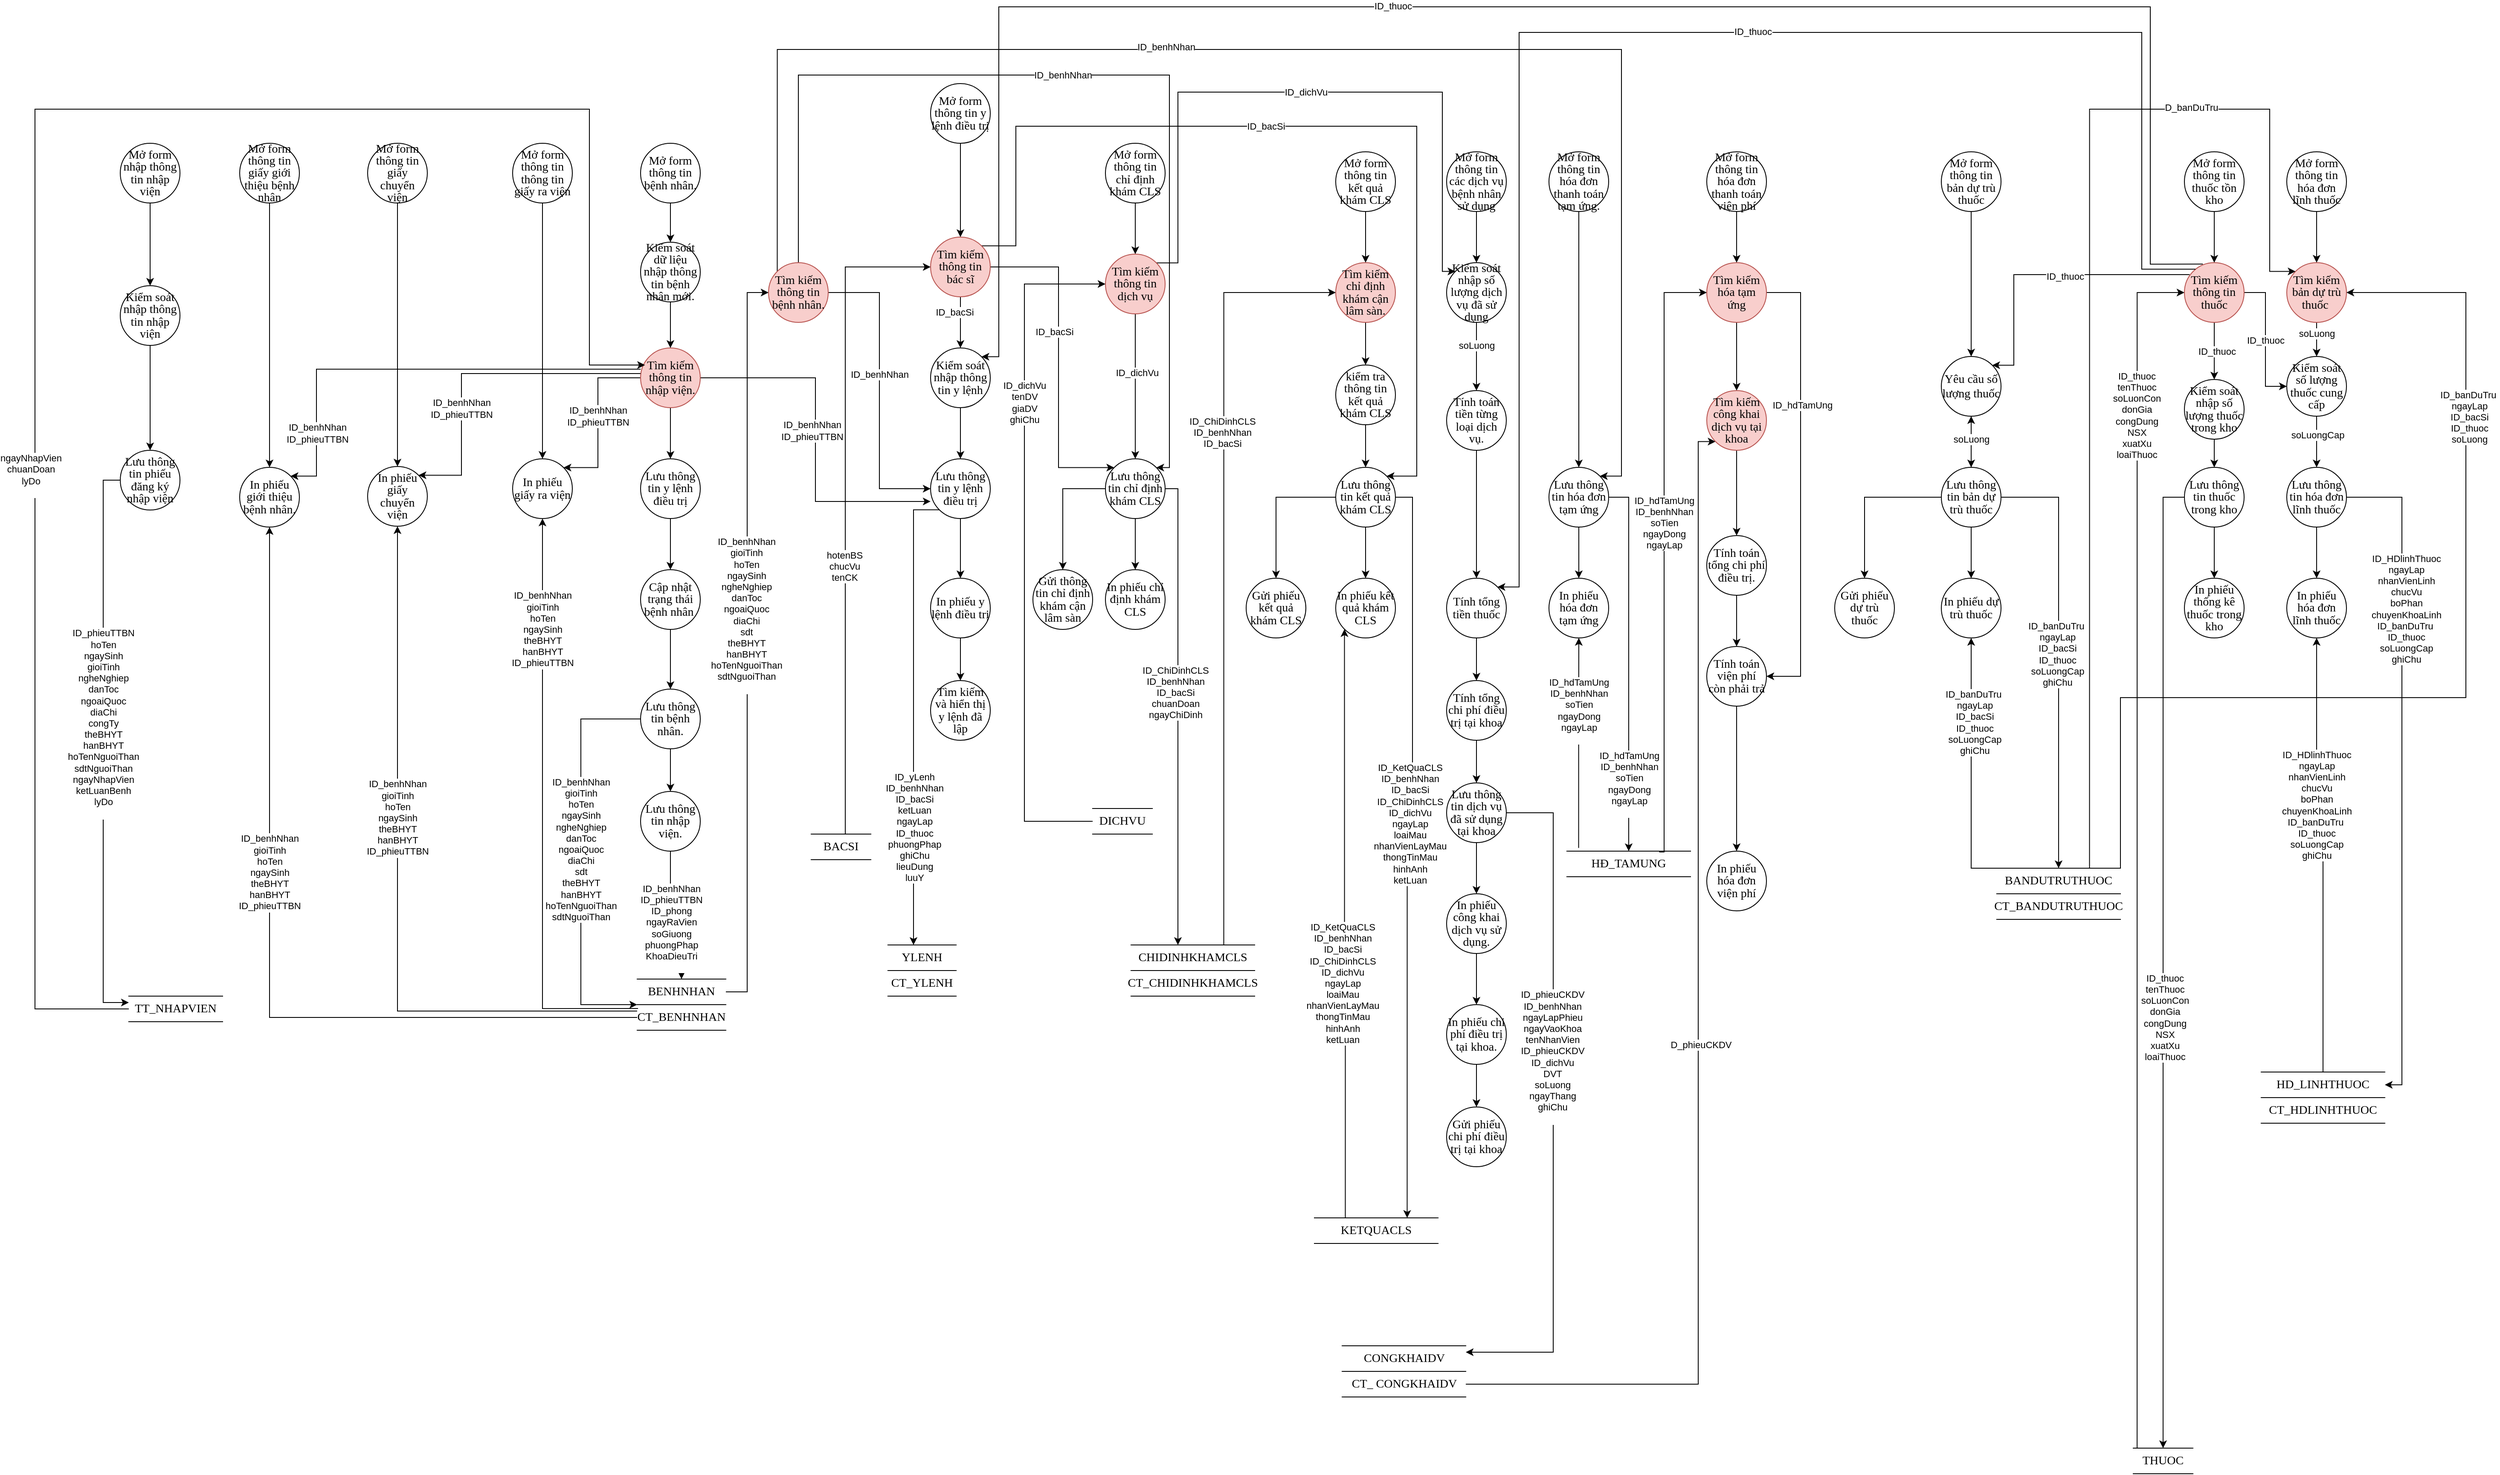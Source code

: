 <mxfile version="18.0.5" type="device" pages="15"><diagram id="a1qa8clBHI2MRbyssyLD" name="Page-1"><mxGraphModel dx="1115" dy="1650" grid="1" gridSize="10" guides="1" tooltips="1" connect="1" arrows="1" fold="1" page="1" pageScale="1" pageWidth="827" pageHeight="1169" math="0" shadow="0"><root><mxCell id="0"/><mxCell id="1" parent="0"/><mxCell id="gyTLsAbmd3hnKZpU548D-2" style="edgeStyle=orthogonalEdgeStyle;rounded=0;orthogonalLoop=1;jettySize=auto;html=1;exitX=0.5;exitY=1;exitDx=0;exitDy=0;entryX=0.5;entryY=0;entryDx=0;entryDy=0;" parent="1" source="k0tiAAjJUv3nM0gRlIn3-1" target="gyTLsAbmd3hnKZpU548D-1" edge="1"><mxGeometry relative="1" as="geometry"/></mxCell><mxCell id="k0tiAAjJUv3nM0gRlIn3-1" value="&lt;span style=&quot;line-height: 107% ; font-family: &amp;#34;times new roman&amp;#34; , serif&quot;&gt;&lt;font style=&quot;font-size: 14px&quot;&gt;Mở form nhập thông tin nhập viện&lt;/font&gt;&lt;/span&gt;" style="ellipse;whiteSpace=wrap;html=1;aspect=fixed;" parent="1" vertex="1"><mxGeometry x="20" y="20" width="70" height="70" as="geometry"/></mxCell><mxCell id="gyTLsAbmd3hnKZpU548D-15" style="edgeStyle=orthogonalEdgeStyle;rounded=0;orthogonalLoop=1;jettySize=auto;html=1;exitX=0.5;exitY=1;exitDx=0;exitDy=0;entryX=0.5;entryY=0;entryDx=0;entryDy=0;" parent="1" source="k0tiAAjJUv3nM0gRlIn3-2" target="HhBLopLgmev3QwYMzYhH-1" edge="1"><mxGeometry relative="1" as="geometry"/></mxCell><mxCell id="k0tiAAjJUv3nM0gRlIn3-2" value="&lt;span style=&quot;line-height: 107% ; font-family: &amp;#34;times new roman&amp;#34; , serif&quot;&gt;&lt;font style=&quot;font-size: 14px&quot;&gt;Mở form thông tin giấy giới thiệu bệnh nhân&lt;/font&gt;&lt;/span&gt;" style="ellipse;whiteSpace=wrap;html=1;aspect=fixed;" parent="1" vertex="1"><mxGeometry x="160" y="20" width="70" height="70" as="geometry"/></mxCell><mxCell id="gyTLsAbmd3hnKZpU548D-9" style="edgeStyle=orthogonalEdgeStyle;rounded=0;orthogonalLoop=1;jettySize=auto;html=1;exitX=0.5;exitY=1;exitDx=0;exitDy=0;entryX=0.5;entryY=0;entryDx=0;entryDy=0;" parent="1" source="k0tiAAjJUv3nM0gRlIn3-3" target="HhBLopLgmev3QwYMzYhH-7" edge="1"><mxGeometry relative="1" as="geometry"/></mxCell><mxCell id="k0tiAAjJUv3nM0gRlIn3-3" value="&lt;span style=&quot;line-height: 107% ; font-family: &amp;#34;times new roman&amp;#34; , serif&quot;&gt;&lt;font style=&quot;font-size: 14px&quot;&gt;Mở form thông tin giấy chuyển viện&lt;/font&gt;&lt;/span&gt;" style="ellipse;whiteSpace=wrap;html=1;aspect=fixed;" parent="1" vertex="1"><mxGeometry x="310" y="20" width="70" height="70" as="geometry"/></mxCell><mxCell id="gyTLsAbmd3hnKZpU548D-16" style="edgeStyle=orthogonalEdgeStyle;rounded=0;orthogonalLoop=1;jettySize=auto;html=1;exitX=0.5;exitY=1;exitDx=0;exitDy=0;entryX=0.5;entryY=0;entryDx=0;entryDy=0;" parent="1" source="k0tiAAjJUv3nM0gRlIn3-4" target="k0tiAAjJUv3nM0gRlIn3-19" edge="1"><mxGeometry relative="1" as="geometry"/></mxCell><mxCell id="k0tiAAjJUv3nM0gRlIn3-4" value="&lt;span style=&quot;line-height: 107% ; font-family: &amp;#34;times new roman&amp;#34; , serif&quot;&gt;&lt;font style=&quot;font-size: 14px&quot;&gt;Mở form thông tin thông tin giấy ra viện&lt;/font&gt;&lt;/span&gt;" style="ellipse;whiteSpace=wrap;html=1;aspect=fixed;" parent="1" vertex="1"><mxGeometry x="480" y="20" width="70" height="70" as="geometry"/></mxCell><mxCell id="gyTLsAbmd3hnKZpU548D-12" style="edgeStyle=orthogonalEdgeStyle;rounded=0;orthogonalLoop=1;jettySize=auto;html=1;exitX=0.5;exitY=1;exitDx=0;exitDy=0;entryX=0.5;entryY=0;entryDx=0;entryDy=0;" parent="1" source="k0tiAAjJUv3nM0gRlIn3-5" target="gyTLsAbmd3hnKZpU548D-4" edge="1"><mxGeometry relative="1" as="geometry"/></mxCell><mxCell id="k0tiAAjJUv3nM0gRlIn3-5" value="&lt;span style=&quot;line-height: 107% ; font-family: &amp;#34;times new roman&amp;#34; , serif&quot;&gt;&lt;font style=&quot;font-size: 14px&quot;&gt;Mở form thông tin bệnh nhân.&lt;/font&gt;&lt;/span&gt;" style="ellipse;whiteSpace=wrap;html=1;aspect=fixed;" parent="1" vertex="1"><mxGeometry x="630" y="20" width="70" height="70" as="geometry"/></mxCell><mxCell id="A6G2evU1o8fVpKqEvjBS-13" style="edgeStyle=orthogonalEdgeStyle;rounded=0;orthogonalLoop=1;jettySize=auto;html=1;exitX=0.5;exitY=1;exitDx=0;exitDy=0;entryX=0.5;entryY=0;entryDx=0;entryDy=0;" parent="1" source="k0tiAAjJUv3nM0gRlIn3-6" target="k0tiAAjJUv3nM0gRlIn3-21" edge="1"><mxGeometry relative="1" as="geometry"/></mxCell><mxCell id="k0tiAAjJUv3nM0gRlIn3-6" value="&lt;span style=&quot;line-height: 107% ; font-family: &amp;#34;times new roman&amp;#34; , serif&quot;&gt;&lt;font style=&quot;font-size: 14px&quot;&gt;Mở form thông tin y lệnh điều trị&lt;/font&gt;&lt;/span&gt;" style="ellipse;whiteSpace=wrap;html=1;aspect=fixed;" parent="1" vertex="1"><mxGeometry x="970" y="-50" width="70" height="70" as="geometry"/></mxCell><mxCell id="A6G2evU1o8fVpKqEvjBS-18" style="edgeStyle=orthogonalEdgeStyle;rounded=0;orthogonalLoop=1;jettySize=auto;html=1;exitX=0.5;exitY=1;exitDx=0;exitDy=0;entryX=0.5;entryY=0;entryDx=0;entryDy=0;" parent="1" source="k0tiAAjJUv3nM0gRlIn3-7" target="k0tiAAjJUv3nM0gRlIn3-22" edge="1"><mxGeometry relative="1" as="geometry"/></mxCell><mxCell id="k0tiAAjJUv3nM0gRlIn3-7" value="&lt;span style=&quot;line-height: 107% ; font-family: &amp;#34;times new roman&amp;#34; , serif&quot;&gt;&lt;font style=&quot;font-size: 14px&quot;&gt;Mở form thông tin chỉ định khám CLS&lt;/font&gt;&lt;/span&gt;" style="ellipse;whiteSpace=wrap;html=1;aspect=fixed;" parent="1" vertex="1"><mxGeometry x="1175" y="20" width="70" height="70" as="geometry"/></mxCell><mxCell id="A6G2evU1o8fVpKqEvjBS-22" style="edgeStyle=orthogonalEdgeStyle;rounded=0;orthogonalLoop=1;jettySize=auto;html=1;exitX=0.5;exitY=1;exitDx=0;exitDy=0;" parent="1" source="k0tiAAjJUv3nM0gRlIn3-8" target="svTNKWLkvJVXLM12ZU8w-1" edge="1"><mxGeometry relative="1" as="geometry"/></mxCell><mxCell id="k0tiAAjJUv3nM0gRlIn3-8" value="&lt;span style=&quot;line-height: 107% ; font-family: &amp;#34;times new roman&amp;#34; , serif&quot;&gt;&lt;font style=&quot;font-size: 14px&quot;&gt;Mở form thông tin kết quả khám CLS&lt;/font&gt;&lt;/span&gt;" style="ellipse;whiteSpace=wrap;html=1;aspect=fixed;" parent="1" vertex="1"><mxGeometry x="1445" y="30" width="70" height="70" as="geometry"/></mxCell><mxCell id="A6G2evU1o8fVpKqEvjBS-27" style="edgeStyle=orthogonalEdgeStyle;rounded=0;orthogonalLoop=1;jettySize=auto;html=1;exitX=0.5;exitY=1;exitDx=0;exitDy=0;" parent="1" source="k0tiAAjJUv3nM0gRlIn3-9" target="k0tiAAjJUv3nM0gRlIn3-24" edge="1"><mxGeometry relative="1" as="geometry"/></mxCell><mxCell id="k0tiAAjJUv3nM0gRlIn3-9" value="&lt;span style=&quot;line-height: 107% ; font-family: &amp;#34;times new roman&amp;#34; , serif&quot;&gt;&lt;font style=&quot;font-size: 14px&quot;&gt;Mở form thông tin các dịch vụ bệnh nhân sử dụng&lt;/font&gt;&lt;/span&gt;" style="ellipse;whiteSpace=wrap;html=1;aspect=fixed;" parent="1" vertex="1"><mxGeometry x="1575" y="30" width="70" height="70" as="geometry"/></mxCell><mxCell id="A6G2evU1o8fVpKqEvjBS-39" style="edgeStyle=orthogonalEdgeStyle;rounded=0;orthogonalLoop=1;jettySize=auto;html=1;exitX=0.5;exitY=1;exitDx=0;exitDy=0;" parent="1" source="k0tiAAjJUv3nM0gRlIn3-10" target="svTNKWLkvJVXLM12ZU8w-14" edge="1"><mxGeometry relative="1" as="geometry"/></mxCell><mxCell id="k0tiAAjJUv3nM0gRlIn3-10" value="&lt;span style=&quot;line-height: 107% ; font-family: &amp;#34;times new roman&amp;#34; , serif&quot;&gt;&lt;font style=&quot;font-size: 14px&quot;&gt;Mở form thông tin hóa đơn thanh toán tạm ứng.&lt;/font&gt;&lt;/span&gt;" style="ellipse;whiteSpace=wrap;html=1;aspect=fixed;" parent="1" vertex="1"><mxGeometry x="1695" y="30" width="70" height="70" as="geometry"/></mxCell><mxCell id="A6G2evU1o8fVpKqEvjBS-41" style="edgeStyle=orthogonalEdgeStyle;rounded=0;orthogonalLoop=1;jettySize=auto;html=1;exitX=0.5;exitY=1;exitDx=0;exitDy=0;" parent="1" source="k0tiAAjJUv3nM0gRlIn3-11" target="k0tiAAjJUv3nM0gRlIn3-26" edge="1"><mxGeometry relative="1" as="geometry"/></mxCell><mxCell id="k0tiAAjJUv3nM0gRlIn3-11" value="&lt;span style=&quot;line-height: 107% ; font-family: &amp;#34;times new roman&amp;#34; , serif&quot;&gt;&lt;font style=&quot;font-size: 14px&quot;&gt;Mở form thông tin hóa đơn thanh toán viện phí&lt;/font&gt;&lt;/span&gt;" style="ellipse;whiteSpace=wrap;html=1;aspect=fixed;" parent="1" vertex="1"><mxGeometry x="1880" y="30" width="70" height="70" as="geometry"/></mxCell><mxCell id="A6G2evU1o8fVpKqEvjBS-46" style="edgeStyle=orthogonalEdgeStyle;rounded=0;orthogonalLoop=1;jettySize=auto;html=1;exitX=0.5;exitY=1;exitDx=0;exitDy=0;entryX=0.5;entryY=0;entryDx=0;entryDy=0;" parent="1" source="k0tiAAjJUv3nM0gRlIn3-12" target="svTNKWLkvJVXLM12ZU8w-22" edge="1"><mxGeometry relative="1" as="geometry"/></mxCell><mxCell id="k0tiAAjJUv3nM0gRlIn3-12" value="&lt;span style=&quot;line-height: 107% ; font-family: &amp;#34;times new roman&amp;#34; , serif&quot;&gt;&lt;font style=&quot;font-size: 14px&quot;&gt;Mở form thông tin bản dự trù thuốc&lt;/font&gt;&lt;/span&gt;" style="ellipse;whiteSpace=wrap;html=1;aspect=fixed;" parent="1" vertex="1"><mxGeometry x="2155" y="30" width="70" height="70" as="geometry"/></mxCell><mxCell id="A6G2evU1o8fVpKqEvjBS-50" style="edgeStyle=orthogonalEdgeStyle;rounded=0;orthogonalLoop=1;jettySize=auto;html=1;exitX=0.5;exitY=1;exitDx=0;exitDy=0;" parent="1" source="k0tiAAjJUv3nM0gRlIn3-13" target="k0tiAAjJUv3nM0gRlIn3-28" edge="1"><mxGeometry relative="1" as="geometry"/></mxCell><mxCell id="k0tiAAjJUv3nM0gRlIn3-13" value="&lt;span style=&quot;line-height: 107% ; font-family: &amp;#34;times new roman&amp;#34; , serif&quot;&gt;&lt;font style=&quot;font-size: 14px&quot;&gt;Mở form thông tin thuốc tồn kho&lt;/font&gt;&lt;/span&gt;" style="ellipse;whiteSpace=wrap;html=1;aspect=fixed;" parent="1" vertex="1"><mxGeometry x="2440" y="30" width="70" height="70" as="geometry"/></mxCell><mxCell id="A6G2evU1o8fVpKqEvjBS-54" style="edgeStyle=orthogonalEdgeStyle;rounded=0;orthogonalLoop=1;jettySize=auto;html=1;exitX=0.5;exitY=1;exitDx=0;exitDy=0;entryX=0.5;entryY=0;entryDx=0;entryDy=0;" parent="1" source="k0tiAAjJUv3nM0gRlIn3-14" target="k0tiAAjJUv3nM0gRlIn3-29" edge="1"><mxGeometry relative="1" as="geometry"/></mxCell><mxCell id="k0tiAAjJUv3nM0gRlIn3-14" value="&lt;span style=&quot;line-height: 107% ; font-family: &amp;#34;times new roman&amp;#34; , serif&quot;&gt;&lt;font style=&quot;font-size: 14px&quot;&gt;Mở form thông tin hóa đơn lĩnh thuốc&lt;/font&gt;&lt;/span&gt;" style="ellipse;whiteSpace=wrap;html=1;aspect=fixed;" parent="1" vertex="1"><mxGeometry x="2560" y="30" width="70" height="70" as="geometry"/></mxCell><mxCell id="A6G2evU1o8fVpKqEvjBS-9" style="edgeStyle=orthogonalEdgeStyle;rounded=0;orthogonalLoop=1;jettySize=auto;html=1;exitX=0.5;exitY=1;exitDx=0;exitDy=0;entryX=0.5;entryY=0;entryDx=0;entryDy=0;" parent="1" source="k0tiAAjJUv3nM0gRlIn3-17" target="svTNKWLkvJVXLM12ZU8w-34" edge="1"><mxGeometry relative="1" as="geometry"/></mxCell><mxCell id="wOOP9G7cH2mMMXKwRQ82-2" style="edgeStyle=orthogonalEdgeStyle;rounded=0;orthogonalLoop=1;jettySize=auto;html=1;exitX=1;exitY=0.5;exitDx=0;exitDy=0;entryX=0;entryY=0.714;entryDx=0;entryDy=0;entryPerimeter=0;" parent="1" source="k0tiAAjJUv3nM0gRlIn3-17" target="YQDOB5MDUcUChrWvOv-U-2" edge="1"><mxGeometry relative="1" as="geometry"/></mxCell><mxCell id="wOOP9G7cH2mMMXKwRQ82-3" value="&lt;div&gt;ID_benhNhan&lt;/div&gt;&lt;div&gt;ID_phieuTTBN&lt;/div&gt;" style="edgeLabel;html=1;align=center;verticalAlign=middle;resizable=0;points=[];" parent="wOOP9G7cH2mMMXKwRQ82-2" vertex="1" connectable="0"><mxGeometry x="-0.05" y="-4" relative="1" as="geometry"><mxPoint as="offset"/></mxGeometry></mxCell><mxCell id="wOOP9G7cH2mMMXKwRQ82-14" style="edgeStyle=orthogonalEdgeStyle;rounded=0;orthogonalLoop=1;jettySize=auto;html=1;exitX=0;exitY=0.5;exitDx=0;exitDy=0;entryX=1;entryY=0;entryDx=0;entryDy=0;" parent="1" source="k0tiAAjJUv3nM0gRlIn3-17" target="k0tiAAjJUv3nM0gRlIn3-19" edge="1"><mxGeometry relative="1" as="geometry"><Array as="points"><mxPoint x="580" y="295"/><mxPoint x="580" y="400"/></Array></mxGeometry></mxCell><mxCell id="wOOP9G7cH2mMMXKwRQ82-15" value="&lt;div&gt;ID_benhNhan&lt;/div&gt;&lt;div&gt;ID_phieuTTBN&lt;/div&gt;" style="edgeLabel;html=1;align=center;verticalAlign=middle;resizable=0;points=[];" parent="wOOP9G7cH2mMMXKwRQ82-14" vertex="1" connectable="0"><mxGeometry x="0.257" y="-3" relative="1" as="geometry"><mxPoint x="3" y="-28" as="offset"/></mxGeometry></mxCell><mxCell id="k0tiAAjJUv3nM0gRlIn3-17" value="&lt;span style=&quot;line-height: 107% ; font-family: &amp;#34;times new roman&amp;#34; , serif&quot;&gt;&lt;font style=&quot;font-size: 14px&quot;&gt;Tìm kiếm thông tin nhập viện.&lt;/font&gt;&lt;/span&gt;" style="ellipse;whiteSpace=wrap;html=1;aspect=fixed;fillColor=#f8cecc;strokeColor=#b85450;" parent="1" vertex="1"><mxGeometry x="630" y="260" width="70" height="70" as="geometry"/></mxCell><mxCell id="k0tiAAjJUv3nM0gRlIn3-19" value="&lt;span style=&quot;line-height: 107% ; font-family: &amp;#34;times new roman&amp;#34; , serif&quot;&gt;&lt;font style=&quot;font-size: 14px&quot;&gt;In phiếu giấy ra viện&lt;/font&gt;&lt;/span&gt;" style="ellipse;whiteSpace=wrap;html=1;aspect=fixed;" parent="1" vertex="1"><mxGeometry x="480" y="390" width="70" height="70" as="geometry"/></mxCell><mxCell id="A6G2evU1o8fVpKqEvjBS-14" style="edgeStyle=orthogonalEdgeStyle;rounded=0;orthogonalLoop=1;jettySize=auto;html=1;exitX=0.5;exitY=1;exitDx=0;exitDy=0;entryX=0.5;entryY=0;entryDx=0;entryDy=0;" parent="1" source="k0tiAAjJUv3nM0gRlIn3-21" target="YQDOB5MDUcUChrWvOv-U-1" edge="1"><mxGeometry relative="1" as="geometry"/></mxCell><mxCell id="wOOP9G7cH2mMMXKwRQ82-43" style="edgeStyle=orthogonalEdgeStyle;rounded=0;orthogonalLoop=1;jettySize=auto;html=1;exitX=1;exitY=0.5;exitDx=0;exitDy=0;entryX=0;entryY=0;entryDx=0;entryDy=0;" parent="1" source="k0tiAAjJUv3nM0gRlIn3-21" target="YQDOB5MDUcUChrWvOv-U-6" edge="1"><mxGeometry relative="1" as="geometry"><Array as="points"><mxPoint x="1120" y="165"/><mxPoint x="1120" y="400"/></Array></mxGeometry></mxCell><mxCell id="wOOP9G7cH2mMMXKwRQ82-96" style="edgeStyle=orthogonalEdgeStyle;rounded=0;orthogonalLoop=1;jettySize=auto;html=1;exitX=1;exitY=0;exitDx=0;exitDy=0;entryX=1;entryY=0;entryDx=0;entryDy=0;" parent="1" source="k0tiAAjJUv3nM0gRlIn3-21" target="svTNKWLkvJVXLM12ZU8w-2" edge="1"><mxGeometry relative="1" as="geometry"><Array as="points"><mxPoint x="1070" y="140"/><mxPoint x="1070"/><mxPoint x="1540"/><mxPoint x="1540" y="410"/></Array></mxGeometry></mxCell><mxCell id="wOOP9G7cH2mMMXKwRQ82-97" value="ID_bacSi" style="edgeLabel;html=1;align=center;verticalAlign=middle;resizable=0;points=[];" parent="wOOP9G7cH2mMMXKwRQ82-96" vertex="1" connectable="0"><mxGeometry x="-0.137" y="-3" relative="1" as="geometry"><mxPoint y="-3" as="offset"/></mxGeometry></mxCell><mxCell id="k0tiAAjJUv3nM0gRlIn3-21" value="&lt;span style=&quot;line-height: 107% ; font-family: &amp;#34;times new roman&amp;#34; , serif&quot;&gt;&lt;font style=&quot;font-size: 14px&quot;&gt;Tìm kiếm thông tin bác sĩ&lt;/font&gt;&lt;/span&gt;" style="ellipse;whiteSpace=wrap;html=1;aspect=fixed;fillColor=#f8cecc;strokeColor=#b85450;" parent="1" vertex="1"><mxGeometry x="970" y="130" width="70" height="70" as="geometry"/></mxCell><mxCell id="A6G2evU1o8fVpKqEvjBS-19" style="edgeStyle=orthogonalEdgeStyle;rounded=0;orthogonalLoop=1;jettySize=auto;html=1;exitX=0.5;exitY=1;exitDx=0;exitDy=0;entryX=0.5;entryY=0;entryDx=0;entryDy=0;" parent="1" source="k0tiAAjJUv3nM0gRlIn3-22" target="YQDOB5MDUcUChrWvOv-U-6" edge="1"><mxGeometry relative="1" as="geometry"/></mxCell><mxCell id="wOOP9G7cH2mMMXKwRQ82-39" value="ID_dichVu" style="edgeLabel;html=1;align=center;verticalAlign=middle;resizable=0;points=[];" parent="A6G2evU1o8fVpKqEvjBS-19" vertex="1" connectable="0"><mxGeometry x="-0.191" y="3" relative="1" as="geometry"><mxPoint x="-1" as="offset"/></mxGeometry></mxCell><mxCell id="wOOP9G7cH2mMMXKwRQ82-53" style="edgeStyle=orthogonalEdgeStyle;rounded=0;orthogonalLoop=1;jettySize=auto;html=1;exitX=1;exitY=0;exitDx=0;exitDy=0;entryX=0;entryY=0;entryDx=0;entryDy=0;" parent="1" source="k0tiAAjJUv3nM0gRlIn3-22" target="k0tiAAjJUv3nM0gRlIn3-24" edge="1"><mxGeometry relative="1" as="geometry"><Array as="points"><mxPoint x="1260" y="160"/><mxPoint x="1260" y="-40"/><mxPoint x="1570" y="-40"/><mxPoint x="1570" y="170"/></Array></mxGeometry></mxCell><mxCell id="wOOP9G7cH2mMMXKwRQ82-54" value="ID_dichVu" style="edgeLabel;html=1;align=center;verticalAlign=middle;resizable=0;points=[];" parent="wOOP9G7cH2mMMXKwRQ82-53" vertex="1" connectable="0"><mxGeometry x="-0.107" relative="1" as="geometry"><mxPoint x="35" as="offset"/></mxGeometry></mxCell><mxCell id="k0tiAAjJUv3nM0gRlIn3-22" value="&lt;span style=&quot;line-height: 107% ; font-family: &amp;#34;times new roman&amp;#34; , serif&quot;&gt;&lt;font style=&quot;font-size: 14px&quot;&gt;Tìm kiếm thông tin dịch vụ&lt;/font&gt;&lt;/span&gt;" style="ellipse;whiteSpace=wrap;html=1;aspect=fixed;fillColor=#f8cecc;strokeColor=#b85450;" parent="1" vertex="1"><mxGeometry x="1175" y="150" width="70" height="70" as="geometry"/></mxCell><mxCell id="A6G2evU1o8fVpKqEvjBS-24" style="edgeStyle=orthogonalEdgeStyle;rounded=0;orthogonalLoop=1;jettySize=auto;html=1;exitX=0.5;exitY=1;exitDx=0;exitDy=0;" parent="1" source="k0tiAAjJUv3nM0gRlIn3-23" target="svTNKWLkvJVXLM12ZU8w-2" edge="1"><mxGeometry relative="1" as="geometry"/></mxCell><mxCell id="k0tiAAjJUv3nM0gRlIn3-23" value="&lt;span style=&quot;line-height: 107% ; font-family: &amp;#34;times new roman&amp;#34; , serif&quot;&gt;&lt;font style=&quot;font-size: 14px&quot;&gt;kiểm tra thông tin kết quả khám CLS&lt;/font&gt;&lt;/span&gt;" style="ellipse;whiteSpace=wrap;html=1;aspect=fixed;" parent="1" vertex="1"><mxGeometry x="1445" y="280" width="70" height="70" as="geometry"/></mxCell><mxCell id="A6G2evU1o8fVpKqEvjBS-28" style="edgeStyle=orthogonalEdgeStyle;rounded=0;orthogonalLoop=1;jettySize=auto;html=1;exitX=0.5;exitY=1;exitDx=0;exitDy=0;" parent="1" source="k0tiAAjJUv3nM0gRlIn3-24" target="svTNKWLkvJVXLM12ZU8w-5" edge="1"><mxGeometry relative="1" as="geometry"/></mxCell><mxCell id="k0tiAAjJUv3nM0gRlIn3-24" value="&lt;span style=&quot;line-height: 107% ; font-family: &amp;#34;times new roman&amp;#34; , serif&quot;&gt;&lt;font style=&quot;font-size: 14px&quot;&gt;Kiểm soát nhập số lượng dịch vụ đã sử dụng&lt;/font&gt;&lt;/span&gt;" style="ellipse;whiteSpace=wrap;html=1;aspect=fixed;" parent="1" vertex="1"><mxGeometry x="1575" y="160" width="70" height="70" as="geometry"/></mxCell><mxCell id="wOOP9G7cH2mMMXKwRQ82-69" style="edgeStyle=orthogonalEdgeStyle;rounded=0;orthogonalLoop=1;jettySize=auto;html=1;exitX=1;exitY=0.5;exitDx=0;exitDy=0;entryX=1;entryY=0.5;entryDx=0;entryDy=0;" parent="1" source="k0tiAAjJUv3nM0gRlIn3-26" target="svTNKWLkvJVXLM12ZU8w-19" edge="1"><mxGeometry relative="1" as="geometry"><Array as="points"><mxPoint x="1990" y="195"/><mxPoint x="1990" y="645"/></Array></mxGeometry></mxCell><mxCell id="wOOP9G7cH2mMMXKwRQ82-70" value="ID_hdTamUng" style="edgeLabel;html=1;align=center;verticalAlign=middle;resizable=0;points=[];" parent="wOOP9G7cH2mMMXKwRQ82-69" vertex="1" connectable="0"><mxGeometry x="-0.354" y="2" relative="1" as="geometry"><mxPoint y="1" as="offset"/></mxGeometry></mxCell><mxCell id="wOOP9G7cH2mMMXKwRQ82-74" style="edgeStyle=orthogonalEdgeStyle;rounded=0;orthogonalLoop=1;jettySize=auto;html=1;exitX=0.5;exitY=1;exitDx=0;exitDy=0;entryX=0.5;entryY=0;entryDx=0;entryDy=0;" parent="1" source="k0tiAAjJUv3nM0gRlIn3-26" target="wOOP9G7cH2mMMXKwRQ82-73" edge="1"><mxGeometry relative="1" as="geometry"/></mxCell><mxCell id="k0tiAAjJUv3nM0gRlIn3-26" value="&lt;span style=&quot;line-height: 107% ; font-family: &amp;#34;times new roman&amp;#34; , serif&quot;&gt;&lt;font style=&quot;font-size: 14px&quot;&gt;Tìm kiếm hóa tạm ứng&lt;/font&gt;&lt;/span&gt;" style="ellipse;whiteSpace=wrap;html=1;aspect=fixed;fillColor=#f8cecc;strokeColor=#b85450;" parent="1" vertex="1"><mxGeometry x="1880" y="160" width="70" height="70" as="geometry"/></mxCell><mxCell id="wOOP9G7cH2mMMXKwRQ82-24" style="edgeStyle=orthogonalEdgeStyle;rounded=0;orthogonalLoop=1;jettySize=auto;html=1;exitX=0.309;exitY=0.024;exitDx=0;exitDy=0;entryX=1;entryY=0;entryDx=0;entryDy=0;exitPerimeter=0;" parent="1" source="k0tiAAjJUv3nM0gRlIn3-28" target="YQDOB5MDUcUChrWvOv-U-1" edge="1"><mxGeometry relative="1" as="geometry"><Array as="points"><mxPoint x="2400" y="162"/><mxPoint x="2400" y="-140"/><mxPoint x="1050" y="-140"/><mxPoint x="1050" y="270"/></Array></mxGeometry></mxCell><mxCell id="wOOP9G7cH2mMMXKwRQ82-25" value="ID_thuoc" style="edgeLabel;html=1;align=center;verticalAlign=middle;resizable=0;points=[];" parent="wOOP9G7cH2mMMXKwRQ82-24" vertex="1" connectable="0"><mxGeometry x="0.168" y="1" relative="1" as="geometry"><mxPoint y="-2" as="offset"/></mxGeometry></mxCell><mxCell id="wOOP9G7cH2mMMXKwRQ82-33" style="edgeStyle=orthogonalEdgeStyle;rounded=0;orthogonalLoop=1;jettySize=auto;html=1;exitX=1;exitY=0.5;exitDx=0;exitDy=0;entryX=0;entryY=0.5;entryDx=0;entryDy=0;" parent="1" source="k0tiAAjJUv3nM0gRlIn3-28" target="svTNKWLkvJVXLM12ZU8w-30" edge="1"><mxGeometry relative="1" as="geometry"/></mxCell><mxCell id="wOOP9G7cH2mMMXKwRQ82-34" value="ID_thuoc" style="edgeLabel;html=1;align=center;verticalAlign=middle;resizable=0;points=[];" parent="wOOP9G7cH2mMMXKwRQ82-33" vertex="1" connectable="0"><mxGeometry x="-0.406" relative="1" as="geometry"><mxPoint y="33" as="offset"/></mxGeometry></mxCell><mxCell id="gyTLsAbmd3hnKZpU548D-18" style="edgeStyle=orthogonalEdgeStyle;rounded=0;orthogonalLoop=1;jettySize=auto;html=1;exitX=0.5;exitY=1;exitDx=0;exitDy=0;entryX=0.5;entryY=0;entryDx=0;entryDy=0;" parent="1" source="k0tiAAjJUv3nM0gRlIn3-28" target="gyTLsAbmd3hnKZpU548D-17" edge="1"><mxGeometry relative="1" as="geometry"/></mxCell><mxCell id="k0tiAAjJUv3nM0gRlIn3-28" value="&lt;span style=&quot;line-height: 107% ; font-family: &amp;#34;times new roman&amp;#34; , serif&quot;&gt;&lt;font style=&quot;font-size: 14px&quot;&gt;Tìm kiếm thông tin thuốc&lt;/font&gt;&lt;/span&gt;" style="ellipse;whiteSpace=wrap;html=1;aspect=fixed;fillColor=#f8cecc;strokeColor=#b85450;" parent="1" vertex="1"><mxGeometry x="2440" y="160" width="70" height="70" as="geometry"/></mxCell><mxCell id="A6G2evU1o8fVpKqEvjBS-55" style="edgeStyle=orthogonalEdgeStyle;rounded=0;orthogonalLoop=1;jettySize=auto;html=1;exitX=0.5;exitY=1;exitDx=0;exitDy=0;entryX=0.5;entryY=0;entryDx=0;entryDy=0;" parent="1" source="k0tiAAjJUv3nM0gRlIn3-29" target="svTNKWLkvJVXLM12ZU8w-30" edge="1"><mxGeometry relative="1" as="geometry"/></mxCell><mxCell id="k0tiAAjJUv3nM0gRlIn3-29" value="&lt;span style=&quot;line-height: 107% ; font-family: &amp;#34;times new roman&amp;#34; , serif&quot;&gt;&lt;font style=&quot;font-size: 14px&quot;&gt;Tìm kiếm bản dự trù thuốc&amp;nbsp;&lt;/font&gt;&lt;/span&gt;" style="ellipse;whiteSpace=wrap;html=1;aspect=fixed;fillColor=#f8cecc;strokeColor=#b85450;" parent="1" vertex="1"><mxGeometry x="2560" y="160" width="70" height="70" as="geometry"/></mxCell><mxCell id="3gKb9xgMI5kODsY7Cr2b-2" style="edgeStyle=orthogonalEdgeStyle;rounded=0;orthogonalLoop=1;jettySize=auto;html=1;exitX=1;exitY=0.5;exitDx=0;exitDy=0;entryX=0;entryY=0.5;entryDx=0;entryDy=0;" parent="1" source="k0tiAAjJUv3nM0gRlIn3-30" target="YQDOB5MDUcUChrWvOv-U-2" edge="1"><mxGeometry relative="1" as="geometry"/></mxCell><mxCell id="wOOP9G7cH2mMMXKwRQ82-1" value="ID_benhNhan" style="edgeLabel;html=1;align=center;verticalAlign=middle;resizable=0;points=[];" parent="3gKb9xgMI5kODsY7Cr2b-2" vertex="1" connectable="0"><mxGeometry x="-0.11" relative="1" as="geometry"><mxPoint as="offset"/></mxGeometry></mxCell><mxCell id="wOOP9G7cH2mMMXKwRQ82-46" style="edgeStyle=orthogonalEdgeStyle;rounded=0;orthogonalLoop=1;jettySize=auto;html=1;exitX=0.5;exitY=0;exitDx=0;exitDy=0;entryX=1;entryY=0;entryDx=0;entryDy=0;" parent="1" source="k0tiAAjJUv3nM0gRlIn3-30" target="YQDOB5MDUcUChrWvOv-U-6" edge="1"><mxGeometry relative="1" as="geometry"><Array as="points"><mxPoint x="815" y="-60"/><mxPoint x="1250" y="-60"/><mxPoint x="1250" y="400"/></Array></mxGeometry></mxCell><mxCell id="wOOP9G7cH2mMMXKwRQ82-64" style="edgeStyle=orthogonalEdgeStyle;rounded=0;orthogonalLoop=1;jettySize=auto;html=1;exitX=0;exitY=0;exitDx=0;exitDy=0;entryX=1;entryY=0;entryDx=0;entryDy=0;" parent="1" source="k0tiAAjJUv3nM0gRlIn3-30" target="svTNKWLkvJVXLM12ZU8w-14" edge="1"><mxGeometry relative="1" as="geometry"><Array as="points"><mxPoint x="790" y="-90"/><mxPoint x="1780" y="-90"/><mxPoint x="1780" y="410"/></Array></mxGeometry></mxCell><mxCell id="k0tiAAjJUv3nM0gRlIn3-30" value="&lt;span style=&quot;line-height: 107% ; font-family: &amp;#34;times new roman&amp;#34; , serif&quot;&gt;&lt;font style=&quot;font-size: 14px&quot;&gt;Tìm kiếm thông tin bệnh nhân.&lt;/font&gt;&lt;/span&gt;" style="ellipse;whiteSpace=wrap;html=1;aspect=fixed;fillColor=#f8cecc;strokeColor=#b85450;" parent="1" vertex="1"><mxGeometry x="780" y="160" width="70" height="70" as="geometry"/></mxCell><mxCell id="A6G2evU1o8fVpKqEvjBS-11" style="edgeStyle=orthogonalEdgeStyle;rounded=0;orthogonalLoop=1;jettySize=auto;html=1;exitX=0.5;exitY=1;exitDx=0;exitDy=0;entryX=0.5;entryY=0;entryDx=0;entryDy=0;" parent="1" source="k0tiAAjJUv3nM0gRlIn3-31" target="HhBLopLgmev3QwYMzYhH-8" edge="1"><mxGeometry relative="1" as="geometry"/></mxCell><mxCell id="k0tiAAjJUv3nM0gRlIn3-31" value="&lt;span style=&quot;line-height: 107% ; font-family: &amp;#34;times new roman&amp;#34; , serif&quot;&gt;&lt;font style=&quot;font-size: 14px&quot;&gt;Cập nhật trạng thái bệnh nhân&amp;nbsp;&lt;/font&gt;&lt;/span&gt;" style="ellipse;whiteSpace=wrap;html=1;aspect=fixed;" parent="1" vertex="1"><mxGeometry x="630" y="520" width="70" height="70" as="geometry"/></mxCell><mxCell id="HhBLopLgmev3QwYMzYhH-1" value="&lt;span style=&quot;line-height: 107% ; font-family: &amp;#34;times new roman&amp;#34; , serif&quot;&gt;&lt;font style=&quot;font-size: 14px&quot;&gt;In phiếu giới thiệu bệnh nhân.&lt;/font&gt;&lt;/span&gt;" style="ellipse;whiteSpace=wrap;html=1;aspect=fixed;" parent="1" vertex="1"><mxGeometry x="160" y="400" width="70" height="70" as="geometry"/></mxCell><mxCell id="A6G2evU1o8fVpKqEvjBS-58" style="edgeStyle=orthogonalEdgeStyle;rounded=0;orthogonalLoop=1;jettySize=auto;html=1;exitX=0;exitY=0.5;exitDx=0;exitDy=0;entryX=0.25;entryY=1;entryDx=0;entryDy=0;" parent="1" source="HhBLopLgmev3QwYMzYhH-3" target="JmdxAmm5rUcFTXkpxsxy-1" edge="1"><mxGeometry relative="1" as="geometry"/></mxCell><mxCell id="A6G2evU1o8fVpKqEvjBS-59" value="&lt;div&gt;ID_phieuTTBN&lt;/div&gt;&lt;div&gt;hoTen&lt;/div&gt;&lt;div&gt;ngaySinh&lt;/div&gt;&lt;div&gt;gioiTinh&lt;/div&gt;&lt;div&gt;ngheNghiep&lt;/div&gt;&lt;div&gt;danToc&lt;/div&gt;&lt;div&gt;ngoaiQuoc&lt;/div&gt;&lt;div&gt;diaChi&lt;/div&gt;&lt;div&gt;congTy&lt;/div&gt;&lt;div&gt;theBHYT&lt;/div&gt;&lt;div&gt;hanBHYT&lt;/div&gt;&lt;div&gt;hoTenNguoiThan&lt;/div&gt;&lt;div&gt;sdtNguoiThan&lt;/div&gt;&lt;div&gt;ngayNhapVien&lt;/div&gt;&lt;div&gt;ketLuanBenh&lt;/div&gt;&lt;div&gt;lyDo&lt;/div&gt;&lt;div&gt;&lt;br&gt;&lt;/div&gt;" style="edgeLabel;html=1;align=center;verticalAlign=middle;resizable=0;points=[];" parent="A6G2evU1o8fVpKqEvjBS-58" vertex="1" connectable="0"><mxGeometry x="-0.084" relative="1" as="geometry"><mxPoint y="1" as="offset"/></mxGeometry></mxCell><mxCell id="HhBLopLgmev3QwYMzYhH-3" value="&lt;span style=&quot;line-height: 107% ; font-family: &amp;#34;times new roman&amp;#34; , serif&quot;&gt;&lt;font style=&quot;font-size: 14px&quot;&gt;Lưu thông tin phiếu đăng ký nhập viện&lt;/font&gt;&lt;/span&gt;" style="ellipse;whiteSpace=wrap;html=1;aspect=fixed;" parent="1" vertex="1"><mxGeometry x="20" y="380" width="70" height="70" as="geometry"/></mxCell><mxCell id="HhBLopLgmev3QwYMzYhH-7" value="&lt;span style=&quot;line-height: 107% ; font-family: &amp;#34;times new roman&amp;#34; , serif&quot;&gt;&lt;font style=&quot;font-size: 14px&quot;&gt;In phiếu giấy chuyển viện&lt;/font&gt;&lt;/span&gt;" style="ellipse;whiteSpace=wrap;html=1;aspect=fixed;" parent="1" vertex="1"><mxGeometry x="310" y="399" width="70" height="70" as="geometry"/></mxCell><mxCell id="A6G2evU1o8fVpKqEvjBS-12" style="edgeStyle=orthogonalEdgeStyle;rounded=0;orthogonalLoop=1;jettySize=auto;html=1;exitX=0.5;exitY=1;exitDx=0;exitDy=0;entryX=0.5;entryY=0;entryDx=0;entryDy=0;" parent="1" source="HhBLopLgmev3QwYMzYhH-8" target="HhBLopLgmev3QwYMzYhH-9" edge="1"><mxGeometry relative="1" as="geometry"/></mxCell><mxCell id="wOOP9G7cH2mMMXKwRQ82-12" style="edgeStyle=orthogonalEdgeStyle;rounded=0;orthogonalLoop=1;jettySize=auto;html=1;exitX=0;exitY=0.5;exitDx=0;exitDy=0;entryX=0;entryY=1;entryDx=0;entryDy=0;" parent="1" source="HhBLopLgmev3QwYMzYhH-8" target="svTNKWLkvJVXLM12ZU8w-36" edge="1"><mxGeometry relative="1" as="geometry"><Array as="points"><mxPoint x="560" y="695"/><mxPoint x="560" y="1030"/></Array></mxGeometry></mxCell><mxCell id="wOOP9G7cH2mMMXKwRQ82-13" value="&lt;div&gt;ID_benhNhan&lt;/div&gt;&lt;div&gt;gioiTinh&lt;/div&gt;&lt;div&gt;hoTen&lt;/div&gt;&lt;div&gt;ngaySinh&lt;/div&gt;&lt;div&gt;ngheNghiep&lt;/div&gt;&lt;div&gt;danToc&lt;/div&gt;&lt;div&gt;ngoaiQuoc&lt;/div&gt;&lt;div&gt;diaChi&lt;/div&gt;&lt;div&gt;sdt&lt;/div&gt;&lt;div&gt;theBHYT&lt;/div&gt;&lt;div&gt;hanBHYT&lt;/div&gt;&lt;div&gt;hoTenNguoiThan&lt;/div&gt;&lt;div&gt;sdtNguoiThan&lt;/div&gt;" style="edgeLabel;html=1;align=center;verticalAlign=middle;resizable=0;points=[];" parent="wOOP9G7cH2mMMXKwRQ82-12" vertex="1" connectable="0"><mxGeometry x="-0.055" relative="1" as="geometry"><mxPoint as="offset"/></mxGeometry></mxCell><mxCell id="HhBLopLgmev3QwYMzYhH-8" value="&lt;span style=&quot;line-height: 107% ; font-family: &amp;#34;times new roman&amp;#34; , serif&quot;&gt;&lt;font style=&quot;font-size: 14px&quot;&gt;Lưu thông tin bệnh nhân.&lt;/font&gt;&lt;/span&gt;" style="ellipse;whiteSpace=wrap;html=1;aspect=fixed;" parent="1" vertex="1"><mxGeometry x="630" y="660" width="70" height="70" as="geometry"/></mxCell><mxCell id="wOOP9G7cH2mMMXKwRQ82-10" style="edgeStyle=orthogonalEdgeStyle;rounded=0;orthogonalLoop=1;jettySize=auto;html=1;exitX=0.5;exitY=1;exitDx=0;exitDy=0;entryX=0;entryY=0.5;entryDx=0;entryDy=0;" parent="1" source="HhBLopLgmev3QwYMzYhH-9" target="svTNKWLkvJVXLM12ZU8w-35" edge="1"><mxGeometry relative="1" as="geometry"/></mxCell><mxCell id="wOOP9G7cH2mMMXKwRQ82-11" value="&lt;div&gt;ID_benhNhan&lt;/div&gt;&lt;div&gt;ID_phieuTTBN&lt;/div&gt;&lt;div&gt;ID_phong&lt;/div&gt;&lt;div&gt;ngayRaVien&lt;/div&gt;&lt;div&gt;soGiuong&lt;/div&gt;&lt;div&gt;phuongPhap&lt;/div&gt;&lt;div&gt;KhoaDieuTri&lt;/div&gt;&lt;div&gt;&lt;br&gt;&lt;/div&gt;" style="edgeLabel;html=1;align=center;verticalAlign=middle;resizable=0;points=[];" parent="wOOP9G7cH2mMMXKwRQ82-10" vertex="1" connectable="0"><mxGeometry x="-0.248" y="3" relative="1" as="geometry"><mxPoint x="-2" y="28" as="offset"/></mxGeometry></mxCell><mxCell id="HhBLopLgmev3QwYMzYhH-9" value="&lt;span style=&quot;line-height: 107% ; font-family: &amp;#34;times new roman&amp;#34; , serif&quot;&gt;&lt;font style=&quot;font-size: 14px&quot;&gt;Lưu thông tin nhập viện.&lt;/font&gt;&lt;/span&gt;" style="ellipse;whiteSpace=wrap;html=1;aspect=fixed;" parent="1" vertex="1"><mxGeometry x="630" y="780" width="70" height="70" as="geometry"/></mxCell><mxCell id="A6G2evU1o8fVpKqEvjBS-15" style="edgeStyle=orthogonalEdgeStyle;rounded=0;orthogonalLoop=1;jettySize=auto;html=1;exitX=0.5;exitY=1;exitDx=0;exitDy=0;entryX=0.5;entryY=0;entryDx=0;entryDy=0;" parent="1" source="YQDOB5MDUcUChrWvOv-U-1" target="YQDOB5MDUcUChrWvOv-U-2" edge="1"><mxGeometry relative="1" as="geometry"/></mxCell><mxCell id="YQDOB5MDUcUChrWvOv-U-1" value="&lt;span style=&quot;line-height: 107% ; font-family: &amp;#34;times new roman&amp;#34; , serif&quot;&gt;&lt;font style=&quot;font-size: 14px&quot;&gt;Kiểm soát nhập thông tin y lệnh&lt;/font&gt;&lt;/span&gt;" style="ellipse;whiteSpace=wrap;html=1;aspect=fixed;" parent="1" vertex="1"><mxGeometry x="970" y="260" width="70" height="70" as="geometry"/></mxCell><mxCell id="A6G2evU1o8fVpKqEvjBS-16" style="edgeStyle=orthogonalEdgeStyle;rounded=0;orthogonalLoop=1;jettySize=auto;html=1;exitX=0.5;exitY=1;exitDx=0;exitDy=0;" parent="1" source="YQDOB5MDUcUChrWvOv-U-2" target="YQDOB5MDUcUChrWvOv-U-3" edge="1"><mxGeometry relative="1" as="geometry"/></mxCell><mxCell id="wOOP9G7cH2mMMXKwRQ82-7" style="edgeStyle=orthogonalEdgeStyle;rounded=0;orthogonalLoop=1;jettySize=auto;html=1;exitX=0;exitY=1;exitDx=0;exitDy=0;" parent="1" source="YQDOB5MDUcUChrWvOv-U-2" target="JmdxAmm5rUcFTXkpxsxy-5" edge="1"><mxGeometry relative="1" as="geometry"><Array as="points"><mxPoint x="950" y="450"/></Array></mxGeometry></mxCell><mxCell id="wOOP9G7cH2mMMXKwRQ82-8" value="&lt;div&gt;ID_yLenh&lt;/div&gt;&lt;div&gt;ID_benhNhan&lt;/div&gt;&lt;div&gt;ID_bacSi&lt;/div&gt;&lt;div&gt;ketLuan&lt;/div&gt;&lt;div&gt;ngayLap&lt;/div&gt;&lt;div&gt;&lt;div&gt;ID_thuoc&lt;/div&gt;&lt;div&gt;phuongPhap&lt;/div&gt;&lt;div&gt;ghiChu&lt;/div&gt;&lt;div&gt;lieuDung&lt;/div&gt;&lt;div&gt;luuY&lt;/div&gt;&lt;/div&gt;" style="edgeLabel;html=1;align=center;verticalAlign=middle;resizable=0;points=[];" parent="wOOP9G7cH2mMMXKwRQ82-7" vertex="1" connectable="0"><mxGeometry x="0.12" y="1" relative="1" as="geometry"><mxPoint y="100" as="offset"/></mxGeometry></mxCell><mxCell id="YQDOB5MDUcUChrWvOv-U-2" value="&lt;span style=&quot;line-height: 107% ; font-family: &amp;#34;times new roman&amp;#34; , serif&quot;&gt;&lt;font style=&quot;font-size: 14px&quot;&gt;Lưu thông tin y lệnh điều trị&lt;/font&gt;&lt;/span&gt;" style="ellipse;whiteSpace=wrap;html=1;aspect=fixed;" parent="1" vertex="1"><mxGeometry x="970" y="390" width="70" height="70" as="geometry"/></mxCell><mxCell id="A6G2evU1o8fVpKqEvjBS-17" style="edgeStyle=orthogonalEdgeStyle;rounded=0;orthogonalLoop=1;jettySize=auto;html=1;exitX=0.5;exitY=1;exitDx=0;exitDy=0;entryX=0.5;entryY=0;entryDx=0;entryDy=0;" parent="1" source="YQDOB5MDUcUChrWvOv-U-3" target="YQDOB5MDUcUChrWvOv-U-4" edge="1"><mxGeometry relative="1" as="geometry"/></mxCell><mxCell id="YQDOB5MDUcUChrWvOv-U-3" value="&lt;span style=&quot;line-height: 107% ; font-family: &amp;#34;times new roman&amp;#34; , serif&quot;&gt;&lt;font style=&quot;font-size: 14px&quot;&gt;In phiếu y lệnh điều trị&lt;/font&gt;&lt;/span&gt;" style="ellipse;whiteSpace=wrap;html=1;aspect=fixed;" parent="1" vertex="1"><mxGeometry x="970" y="530" width="70" height="70" as="geometry"/></mxCell><mxCell id="YQDOB5MDUcUChrWvOv-U-4" value="&lt;span style=&quot;line-height: 107% ; font-family: &amp;#34;times new roman&amp;#34; , serif&quot;&gt;&lt;font style=&quot;font-size: 14px&quot;&gt;Tìm kiếm và hiển thị y lệnh đã lập&lt;/font&gt;&lt;/span&gt;" style="ellipse;whiteSpace=wrap;html=1;aspect=fixed;" parent="1" vertex="1"><mxGeometry x="970" y="650" width="70" height="70" as="geometry"/></mxCell><mxCell id="A6G2evU1o8fVpKqEvjBS-20" style="edgeStyle=orthogonalEdgeStyle;rounded=0;orthogonalLoop=1;jettySize=auto;html=1;exitX=0.5;exitY=1;exitDx=0;exitDy=0;entryX=0.5;entryY=0;entryDx=0;entryDy=0;" parent="1" source="YQDOB5MDUcUChrWvOv-U-6" target="YQDOB5MDUcUChrWvOv-U-7" edge="1"><mxGeometry relative="1" as="geometry"/></mxCell><mxCell id="A6G2evU1o8fVpKqEvjBS-31" style="edgeStyle=orthogonalEdgeStyle;rounded=0;orthogonalLoop=1;jettySize=auto;html=1;exitX=0;exitY=0.5;exitDx=0;exitDy=0;" parent="1" source="YQDOB5MDUcUChrWvOv-U-6" target="YQDOB5MDUcUChrWvOv-U-8" edge="1"><mxGeometry relative="1" as="geometry"/></mxCell><mxCell id="wOOP9G7cH2mMMXKwRQ82-41" style="edgeStyle=orthogonalEdgeStyle;rounded=0;orthogonalLoop=1;jettySize=auto;html=1;exitX=1;exitY=0.5;exitDx=0;exitDy=0;" parent="1" source="YQDOB5MDUcUChrWvOv-U-6" target="JmdxAmm5rUcFTXkpxsxy-2" edge="1"><mxGeometry relative="1" as="geometry"><Array as="points"><mxPoint x="1260" y="425"/></Array></mxGeometry></mxCell><mxCell id="wOOP9G7cH2mMMXKwRQ82-42" value="&lt;div&gt;ID_ChiDinhCLS&lt;/div&gt;&lt;div&gt;ID_benhNhan&lt;/div&gt;&lt;div&gt;ID_bacSi&lt;/div&gt;&lt;div&gt;chuanDoan&lt;/div&gt;&lt;div&gt;ngayChiDinh&lt;/div&gt;" style="edgeLabel;html=1;align=center;verticalAlign=middle;resizable=0;points=[];" parent="wOOP9G7cH2mMMXKwRQ82-41" vertex="1" connectable="0"><mxGeometry x="-0.077" y="-2" relative="1" as="geometry"><mxPoint x="-1" as="offset"/></mxGeometry></mxCell><mxCell id="YQDOB5MDUcUChrWvOv-U-6" value="&lt;span style=&quot;line-height: 107% ; font-family: &amp;#34;times new roman&amp;#34; , serif&quot;&gt;&lt;font style=&quot;font-size: 14px&quot;&gt;Lưu thông tin chỉ định khám CLS&lt;/font&gt;&lt;/span&gt;" style="ellipse;whiteSpace=wrap;html=1;aspect=fixed;" parent="1" vertex="1"><mxGeometry x="1175" y="390" width="70" height="70" as="geometry"/></mxCell><mxCell id="YQDOB5MDUcUChrWvOv-U-7" value="&lt;span style=&quot;line-height: 107% ; font-family: &amp;#34;times new roman&amp;#34; , serif&quot;&gt;&lt;font style=&quot;font-size: 14px&quot;&gt;In phiếu chỉ định khám CLS&lt;/font&gt;&lt;/span&gt;" style="ellipse;whiteSpace=wrap;html=1;aspect=fixed;" parent="1" vertex="1"><mxGeometry x="1175" y="520" width="70" height="70" as="geometry"/></mxCell><mxCell id="YQDOB5MDUcUChrWvOv-U-8" value="&lt;span style=&quot;line-height: 107% ; font-family: &amp;#34;times new roman&amp;#34; , serif&quot;&gt;&lt;font style=&quot;font-size: 14px&quot;&gt;Gửi thông tin chỉ định khám cận lâm sàn&lt;/font&gt;&lt;/span&gt;" style="ellipse;whiteSpace=wrap;html=1;aspect=fixed;" parent="1" vertex="1"><mxGeometry x="1090" y="520" width="70" height="70" as="geometry"/></mxCell><mxCell id="A6G2evU1o8fVpKqEvjBS-23" style="edgeStyle=orthogonalEdgeStyle;rounded=0;orthogonalLoop=1;jettySize=auto;html=1;exitX=0.5;exitY=1;exitDx=0;exitDy=0;entryX=0.5;entryY=0;entryDx=0;entryDy=0;" parent="1" source="svTNKWLkvJVXLM12ZU8w-1" target="k0tiAAjJUv3nM0gRlIn3-23" edge="1"><mxGeometry relative="1" as="geometry"/></mxCell><mxCell id="svTNKWLkvJVXLM12ZU8w-1" value="&lt;span style=&quot;line-height: 107% ; font-family: &amp;#34;times new roman&amp;#34; , serif&quot;&gt;&lt;font style=&quot;font-size: 14px&quot;&gt;Tìm kiếm chỉ định khám cận lâm sàn.&lt;/font&gt;&lt;/span&gt;" style="ellipse;whiteSpace=wrap;html=1;aspect=fixed;fillColor=#f8cecc;strokeColor=#b85450;" parent="1" vertex="1"><mxGeometry x="1445" y="160" width="70" height="70" as="geometry"/></mxCell><mxCell id="A6G2evU1o8fVpKqEvjBS-25" style="edgeStyle=orthogonalEdgeStyle;rounded=0;orthogonalLoop=1;jettySize=auto;html=1;exitX=0.5;exitY=1;exitDx=0;exitDy=0;entryX=0.5;entryY=0;entryDx=0;entryDy=0;" parent="1" source="svTNKWLkvJVXLM12ZU8w-2" target="svTNKWLkvJVXLM12ZU8w-3" edge="1"><mxGeometry relative="1" as="geometry"/></mxCell><mxCell id="A6G2evU1o8fVpKqEvjBS-32" style="edgeStyle=orthogonalEdgeStyle;rounded=0;orthogonalLoop=1;jettySize=auto;html=1;exitX=0;exitY=0.5;exitDx=0;exitDy=0;" parent="1" source="svTNKWLkvJVXLM12ZU8w-2" target="svTNKWLkvJVXLM12ZU8w-4" edge="1"><mxGeometry relative="1" as="geometry"/></mxCell><mxCell id="wOOP9G7cH2mMMXKwRQ82-49" style="edgeStyle=orthogonalEdgeStyle;rounded=0;orthogonalLoop=1;jettySize=auto;html=1;exitX=1;exitY=0.5;exitDx=0;exitDy=0;entryX=0;entryY=0.25;entryDx=0;entryDy=0;" parent="1" source="svTNKWLkvJVXLM12ZU8w-2" target="JmdxAmm5rUcFTXkpxsxy-4" edge="1"><mxGeometry relative="1" as="geometry"/></mxCell><mxCell id="wOOP9G7cH2mMMXKwRQ82-50" value="&lt;div&gt;ID_KetQuaCLS&lt;/div&gt;&lt;div&gt;ID_benhNhan&lt;/div&gt;&lt;div&gt;ID_bacSi&lt;/div&gt;&lt;div&gt;ID_ChiDinhCLS&lt;/div&gt;&lt;div&gt;ID_dichVu&lt;/div&gt;&lt;div&gt;ngayLap&lt;/div&gt;&lt;div&gt;loaiMau&lt;/div&gt;&lt;div&gt;nhanVienLayMau&lt;/div&gt;&lt;div&gt;thongTinMau&lt;/div&gt;&lt;div&gt;hinhAnh&lt;/div&gt;&lt;div&gt;ketLuan&lt;/div&gt;" style="edgeLabel;html=1;align=center;verticalAlign=middle;resizable=0;points=[];" parent="wOOP9G7cH2mMMXKwRQ82-49" vertex="1" connectable="0"><mxGeometry x="-0.078" y="-3" relative="1" as="geometry"><mxPoint y="1" as="offset"/></mxGeometry></mxCell><mxCell id="svTNKWLkvJVXLM12ZU8w-2" value="&lt;span style=&quot;line-height: 107% ; font-family: &amp;#34;times new roman&amp;#34; , serif&quot;&gt;&lt;font style=&quot;font-size: 14px&quot;&gt;Lưu thông tin kết quả khám CLS&lt;/font&gt;&lt;/span&gt;" style="ellipse;whiteSpace=wrap;html=1;aspect=fixed;" parent="1" vertex="1"><mxGeometry x="1445" y="400" width="70" height="70" as="geometry"/></mxCell><mxCell id="svTNKWLkvJVXLM12ZU8w-3" value="&lt;span style=&quot;line-height: 107% ; font-family: &amp;#34;times new roman&amp;#34; , serif&quot;&gt;&lt;font style=&quot;font-size: 14px&quot;&gt;In phiếu kết quả khám CLS&lt;/font&gt;&lt;/span&gt;" style="ellipse;whiteSpace=wrap;html=1;aspect=fixed;" parent="1" vertex="1"><mxGeometry x="1445" y="530" width="70" height="70" as="geometry"/></mxCell><mxCell id="svTNKWLkvJVXLM12ZU8w-4" value="&lt;span style=&quot;line-height: 107% ; font-family: &amp;#34;times new roman&amp;#34; , serif&quot;&gt;&lt;font style=&quot;font-size: 14px&quot;&gt;Gửi phiếu kết quả khám CLS&lt;/font&gt;&lt;/span&gt;" style="ellipse;whiteSpace=wrap;html=1;aspect=fixed;" parent="1" vertex="1"><mxGeometry x="1340" y="530" width="70" height="70" as="geometry"/></mxCell><mxCell id="A6G2evU1o8fVpKqEvjBS-34" style="edgeStyle=orthogonalEdgeStyle;rounded=0;orthogonalLoop=1;jettySize=auto;html=1;exitX=0.5;exitY=1;exitDx=0;exitDy=0;entryX=0.5;entryY=0;entryDx=0;entryDy=0;" parent="1" source="svTNKWLkvJVXLM12ZU8w-5" target="svTNKWLkvJVXLM12ZU8w-7" edge="1"><mxGeometry relative="1" as="geometry"/></mxCell><mxCell id="svTNKWLkvJVXLM12ZU8w-5" value="&lt;span style=&quot;line-height: 107% ; font-family: &amp;#34;times new roman&amp;#34; , serif&quot;&gt;&lt;font style=&quot;font-size: 14px&quot;&gt;Tính toán tiền từng loại dịch vụ.&lt;/font&gt;&lt;/span&gt;" style="ellipse;whiteSpace=wrap;html=1;aspect=fixed;" parent="1" vertex="1"><mxGeometry x="1575" y="310" width="70" height="70" as="geometry"/></mxCell><mxCell id="A6G2evU1o8fVpKqEvjBS-35" style="edgeStyle=orthogonalEdgeStyle;rounded=0;orthogonalLoop=1;jettySize=auto;html=1;exitX=0.5;exitY=1;exitDx=0;exitDy=0;" parent="1" source="svTNKWLkvJVXLM12ZU8w-7" target="svTNKWLkvJVXLM12ZU8w-8" edge="1"><mxGeometry relative="1" as="geometry"/></mxCell><mxCell id="svTNKWLkvJVXLM12ZU8w-7" value="&lt;span style=&quot;line-height: 107% ; font-family: &amp;#34;times new roman&amp;#34; , serif&quot;&gt;&lt;font style=&quot;font-size: 14px&quot;&gt;Tính tổng tiền thuốc&lt;/font&gt;&lt;/span&gt;" style="ellipse;whiteSpace=wrap;html=1;aspect=fixed;" parent="1" vertex="1"><mxGeometry x="1575" y="530" width="70" height="70" as="geometry"/></mxCell><mxCell id="A6G2evU1o8fVpKqEvjBS-36" style="edgeStyle=orthogonalEdgeStyle;rounded=0;orthogonalLoop=1;jettySize=auto;html=1;exitX=0.5;exitY=1;exitDx=0;exitDy=0;" parent="1" source="svTNKWLkvJVXLM12ZU8w-8" target="svTNKWLkvJVXLM12ZU8w-9" edge="1"><mxGeometry relative="1" as="geometry"/></mxCell><mxCell id="svTNKWLkvJVXLM12ZU8w-8" value="&lt;span style=&quot;line-height: 107% ; font-family: &amp;#34;times new roman&amp;#34; , serif&quot;&gt;&lt;font style=&quot;font-size: 14px&quot;&gt;Tính tổng chi phí điều trị tại khoa&lt;/font&gt;&lt;/span&gt;" style="ellipse;whiteSpace=wrap;html=1;aspect=fixed;" parent="1" vertex="1"><mxGeometry x="1575" y="650" width="70" height="70" as="geometry"/></mxCell><mxCell id="A6G2evU1o8fVpKqEvjBS-37" style="edgeStyle=orthogonalEdgeStyle;rounded=0;orthogonalLoop=1;jettySize=auto;html=1;exitX=0.5;exitY=1;exitDx=0;exitDy=0;" parent="1" source="svTNKWLkvJVXLM12ZU8w-9" target="svTNKWLkvJVXLM12ZU8w-10" edge="1"><mxGeometry relative="1" as="geometry"/></mxCell><mxCell id="wOOP9G7cH2mMMXKwRQ82-58" style="edgeStyle=orthogonalEdgeStyle;rounded=0;orthogonalLoop=1;jettySize=auto;html=1;exitX=1;exitY=0.5;exitDx=0;exitDy=0;entryX=0.25;entryY=0;entryDx=0;entryDy=0;" parent="1" source="svTNKWLkvJVXLM12ZU8w-9" target="JmdxAmm5rUcFTXkpxsxy-8" edge="1"><mxGeometry relative="1" as="geometry"><Array as="points"><mxPoint x="1700" y="805"/><mxPoint x="1700" y="1438"/></Array></mxGeometry></mxCell><mxCell id="wOOP9G7cH2mMMXKwRQ82-61" value="&lt;div&gt;ID_phieuCKDV&lt;/div&gt;&lt;div&gt;ID_benhNhan&lt;/div&gt;&lt;div&gt;ngayLapPhieu&lt;/div&gt;&lt;div&gt;ngayVaoKhoa&lt;/div&gt;&lt;div&gt;tenNhanVien&lt;/div&gt;&lt;div&gt;ID_phieuCKDV&lt;/div&gt;&lt;div&gt;ID_dichVu&lt;/div&gt;&lt;div&gt;DVT&lt;/div&gt;&lt;div&gt;soLuong&lt;/div&gt;&lt;div&gt;ngayThang&lt;/div&gt;&lt;div&gt;ghiChu&lt;/div&gt;&lt;div&gt;&lt;br&gt;&lt;/div&gt;" style="edgeLabel;html=1;align=center;verticalAlign=middle;resizable=0;points=[];" parent="wOOP9G7cH2mMMXKwRQ82-58" vertex="1" connectable="0"><mxGeometry x="-0.134" y="-1" relative="1" as="geometry"><mxPoint y="-1" as="offset"/></mxGeometry></mxCell><mxCell id="svTNKWLkvJVXLM12ZU8w-9" value="&lt;span style=&quot;line-height: 107% ; font-family: &amp;#34;times new roman&amp;#34; , serif&quot;&gt;&lt;font style=&quot;font-size: 14px&quot;&gt;Lưu thông tin dịch vụ đã sử dụng tại khoa&lt;/font&gt;&lt;/span&gt;" style="ellipse;whiteSpace=wrap;html=1;aspect=fixed;" parent="1" vertex="1"><mxGeometry x="1575" y="770" width="70" height="70" as="geometry"/></mxCell><mxCell id="wOOP9G7cH2mMMXKwRQ82-59" style="edgeStyle=orthogonalEdgeStyle;rounded=0;orthogonalLoop=1;jettySize=auto;html=1;exitX=0.5;exitY=1;exitDx=0;exitDy=0;entryX=0.5;entryY=0;entryDx=0;entryDy=0;" parent="1" source="svTNKWLkvJVXLM12ZU8w-10" target="svTNKWLkvJVXLM12ZU8w-11" edge="1"><mxGeometry relative="1" as="geometry"/></mxCell><mxCell id="svTNKWLkvJVXLM12ZU8w-10" value="&lt;span style=&quot;line-height: 107% ; font-family: &amp;#34;times new roman&amp;#34; , serif&quot;&gt;&lt;font style=&quot;font-size: 14px&quot;&gt;In phiếu công khai dịch vụ sử dụng.&lt;/font&gt;&lt;/span&gt;" style="ellipse;whiteSpace=wrap;html=1;aspect=fixed;" parent="1" vertex="1"><mxGeometry x="1575" y="900" width="70" height="70" as="geometry"/></mxCell><mxCell id="wOOP9G7cH2mMMXKwRQ82-60" style="edgeStyle=orthogonalEdgeStyle;rounded=0;orthogonalLoop=1;jettySize=auto;html=1;exitX=0.5;exitY=1;exitDx=0;exitDy=0;" parent="1" source="svTNKWLkvJVXLM12ZU8w-11" target="svTNKWLkvJVXLM12ZU8w-12" edge="1"><mxGeometry relative="1" as="geometry"/></mxCell><mxCell id="svTNKWLkvJVXLM12ZU8w-11" value="&lt;span style=&quot;line-height: 107% ; font-family: &amp;#34;times new roman&amp;#34; , serif&quot;&gt;&lt;font style=&quot;font-size: 14px&quot;&gt;In phiếu chi phí điều trị tại khoa.&lt;/font&gt;&lt;/span&gt;" style="ellipse;whiteSpace=wrap;html=1;aspect=fixed;" parent="1" vertex="1"><mxGeometry x="1575" y="1030" width="70" height="70" as="geometry"/></mxCell><mxCell id="svTNKWLkvJVXLM12ZU8w-12" value="&lt;span style=&quot;line-height: 107% ; font-family: &amp;#34;times new roman&amp;#34; , serif&quot;&gt;&lt;font style=&quot;font-size: 14px&quot;&gt;Gửi phiếu chi phí điều trị tại khoa&lt;/font&gt;&lt;/span&gt;" style="ellipse;whiteSpace=wrap;html=1;aspect=fixed;" parent="1" vertex="1"><mxGeometry x="1575" y="1150" width="70" height="70" as="geometry"/></mxCell><mxCell id="A6G2evU1o8fVpKqEvjBS-40" style="edgeStyle=orthogonalEdgeStyle;rounded=0;orthogonalLoop=1;jettySize=auto;html=1;exitX=0.5;exitY=1;exitDx=0;exitDy=0;entryX=0.5;entryY=0;entryDx=0;entryDy=0;" parent="1" source="svTNKWLkvJVXLM12ZU8w-14" target="svTNKWLkvJVXLM12ZU8w-15" edge="1"><mxGeometry relative="1" as="geometry"/></mxCell><mxCell id="wOOP9G7cH2mMMXKwRQ82-62" style="edgeStyle=orthogonalEdgeStyle;rounded=0;orthogonalLoop=1;jettySize=auto;html=1;exitX=1;exitY=0.5;exitDx=0;exitDy=0;entryX=0;entryY=0.5;entryDx=0;entryDy=0;" parent="1" source="svTNKWLkvJVXLM12ZU8w-14" target="JmdxAmm5rUcFTXkpxsxy-7" edge="1"><mxGeometry relative="1" as="geometry"/></mxCell><mxCell id="wOOP9G7cH2mMMXKwRQ82-63" value="&lt;div&gt;ID_hdTamUng&lt;/div&gt;&lt;div&gt;ID_benhNhan&lt;/div&gt;&lt;div&gt;soTien&lt;/div&gt;&lt;div&gt;ngayDong&lt;/div&gt;&lt;div&gt;ngayLap&lt;/div&gt;&lt;div&gt;&lt;br&gt;&lt;/div&gt;" style="edgeLabel;html=1;align=center;verticalAlign=middle;resizable=0;points=[];" parent="wOOP9G7cH2mMMXKwRQ82-62" vertex="1" connectable="0"><mxGeometry x="-0.134" y="-2" relative="1" as="geometry"><mxPoint x="2" y="169" as="offset"/></mxGeometry></mxCell><mxCell id="svTNKWLkvJVXLM12ZU8w-14" value="&lt;span style=&quot;line-height: 107% ; font-family: &amp;#34;times new roman&amp;#34; , serif&quot;&gt;&lt;font style=&quot;font-size: 14px&quot;&gt;Lưu thông tin hóa đơn tạm ứng&lt;/font&gt;&lt;/span&gt;" style="ellipse;whiteSpace=wrap;html=1;aspect=fixed;" parent="1" vertex="1"><mxGeometry x="1695" y="400" width="70" height="70" as="geometry"/></mxCell><mxCell id="svTNKWLkvJVXLM12ZU8w-15" value="&lt;span style=&quot;line-height: 107% ; font-family: &amp;#34;times new roman&amp;#34; , serif&quot;&gt;&lt;font style=&quot;font-size: 14px&quot;&gt;In phiếu hóa đơn tạm ứng&lt;/font&gt;&lt;/span&gt;" style="ellipse;whiteSpace=wrap;html=1;aspect=fixed;" parent="1" vertex="1"><mxGeometry x="1695" y="530" width="70" height="70" as="geometry"/></mxCell><mxCell id="A6G2evU1o8fVpKqEvjBS-43" style="edgeStyle=orthogonalEdgeStyle;rounded=0;orthogonalLoop=1;jettySize=auto;html=1;exitX=0.5;exitY=1;exitDx=0;exitDy=0;entryX=0.5;entryY=0;entryDx=0;entryDy=0;" parent="1" source="svTNKWLkvJVXLM12ZU8w-18" target="svTNKWLkvJVXLM12ZU8w-19" edge="1"><mxGeometry relative="1" as="geometry"/></mxCell><mxCell id="svTNKWLkvJVXLM12ZU8w-18" value="&lt;span style=&quot;line-height: 107% ; font-family: &amp;#34;times new roman&amp;#34; , serif&quot;&gt;&lt;font style=&quot;font-size: 14px&quot;&gt;Tính toán tổng chi phí điều trị.&lt;/font&gt;&lt;/span&gt;" style="ellipse;whiteSpace=wrap;html=1;aspect=fixed;" parent="1" vertex="1"><mxGeometry x="1880" y="480" width="70" height="70" as="geometry"/></mxCell><mxCell id="wOOP9G7cH2mMMXKwRQ82-68" style="edgeStyle=orthogonalEdgeStyle;rounded=0;orthogonalLoop=1;jettySize=auto;html=1;exitX=0.5;exitY=1;exitDx=0;exitDy=0;entryX=0.5;entryY=0;entryDx=0;entryDy=0;" parent="1" source="svTNKWLkvJVXLM12ZU8w-19" target="svTNKWLkvJVXLM12ZU8w-21" edge="1"><mxGeometry relative="1" as="geometry"/></mxCell><mxCell id="svTNKWLkvJVXLM12ZU8w-19" value="&lt;span style=&quot;line-height: 107% ; font-family: &amp;#34;times new roman&amp;#34; , serif&quot;&gt;&lt;font style=&quot;font-size: 14px&quot;&gt;Tính toán viện phí còn phải trả&lt;/font&gt;&lt;/span&gt;" style="ellipse;whiteSpace=wrap;html=1;aspect=fixed;" parent="1" vertex="1"><mxGeometry x="1880" y="610" width="70" height="70" as="geometry"/></mxCell><mxCell id="svTNKWLkvJVXLM12ZU8w-21" value="&lt;span style=&quot;line-height: 107% ; font-family: &amp;#34;times new roman&amp;#34; , serif&quot;&gt;&lt;font style=&quot;font-size: 14px&quot;&gt;In phiếu hóa đơn viện phí&lt;/font&gt;&lt;/span&gt;" style="ellipse;whiteSpace=wrap;html=1;aspect=fixed;" parent="1" vertex="1"><mxGeometry x="1880" y="850" width="70" height="70" as="geometry"/></mxCell><mxCell id="A6G2evU1o8fVpKqEvjBS-47" style="edgeStyle=orthogonalEdgeStyle;rounded=0;orthogonalLoop=1;jettySize=auto;html=1;exitX=0.5;exitY=1;exitDx=0;exitDy=0;" parent="1" source="svTNKWLkvJVXLM12ZU8w-22" target="svTNKWLkvJVXLM12ZU8w-23" edge="1"><mxGeometry relative="1" as="geometry"><Array as="points"><mxPoint x="2190" y="380"/><mxPoint x="2190" y="380"/></Array></mxGeometry></mxCell><mxCell id="svTNKWLkvJVXLM12ZU8w-22" value="&lt;font face=&quot;times new roman, serif&quot;&gt;&lt;span style=&quot;font-size: 14px&quot;&gt;Yêu cầu số lượng thuốc&lt;/span&gt;&lt;/font&gt;" style="ellipse;whiteSpace=wrap;html=1;aspect=fixed;" parent="1" vertex="1"><mxGeometry x="2155" y="270" width="70" height="70" as="geometry"/></mxCell><mxCell id="A6G2evU1o8fVpKqEvjBS-48" style="edgeStyle=orthogonalEdgeStyle;rounded=0;orthogonalLoop=1;jettySize=auto;html=1;" parent="1" source="svTNKWLkvJVXLM12ZU8w-23" target="svTNKWLkvJVXLM12ZU8w-24" edge="1"><mxGeometry relative="1" as="geometry"/></mxCell><mxCell id="A6G2evU1o8fVpKqEvjBS-51" style="edgeStyle=orthogonalEdgeStyle;rounded=0;orthogonalLoop=1;jettySize=auto;html=1;exitX=0;exitY=0.5;exitDx=0;exitDy=0;" parent="1" source="svTNKWLkvJVXLM12ZU8w-23" target="svTNKWLkvJVXLM12ZU8w-25" edge="1"><mxGeometry relative="1" as="geometry"/></mxCell><mxCell id="wOOP9G7cH2mMMXKwRQ82-55" value="" style="edgeStyle=orthogonalEdgeStyle;rounded=0;orthogonalLoop=1;jettySize=auto;html=1;" parent="1" source="svTNKWLkvJVXLM12ZU8w-23" target="svTNKWLkvJVXLM12ZU8w-22" edge="1"><mxGeometry relative="1" as="geometry"/></mxCell><mxCell id="wOOP9G7cH2mMMXKwRQ82-78" style="edgeStyle=orthogonalEdgeStyle;rounded=0;orthogonalLoop=1;jettySize=auto;html=1;exitX=1;exitY=0.5;exitDx=0;exitDy=0;entryX=0;entryY=0.5;entryDx=0;entryDy=0;" parent="1" source="svTNKWLkvJVXLM12ZU8w-23" target="JmdxAmm5rUcFTXkpxsxy-10" edge="1"><mxGeometry relative="1" as="geometry"/></mxCell><mxCell id="wOOP9G7cH2mMMXKwRQ82-79" value="&lt;div&gt;ID_banDuTru&amp;nbsp;&lt;/div&gt;&lt;div&gt;ngayLap&lt;/div&gt;&lt;div&gt;ID_bacSi&lt;/div&gt;&lt;div&gt;ID_thuoc&lt;/div&gt;&lt;div&gt;soLuongCap&lt;/div&gt;&lt;div&gt;ghiChu&lt;/div&gt;" style="edgeLabel;html=1;align=center;verticalAlign=middle;resizable=0;points=[];" parent="wOOP9G7cH2mMMXKwRQ82-78" vertex="1" connectable="0"><mxGeometry x="0.001" y="-2" relative="1" as="geometry"><mxPoint as="offset"/></mxGeometry></mxCell><mxCell id="svTNKWLkvJVXLM12ZU8w-23" value="&lt;span style=&quot;line-height: 107% ; font-family: &amp;#34;times new roman&amp;#34; , serif&quot;&gt;&lt;font style=&quot;font-size: 14px&quot;&gt;Lưu thông tin bản dự trù thuốc&lt;/font&gt;&lt;/span&gt;" style="ellipse;whiteSpace=wrap;html=1;aspect=fixed;" parent="1" vertex="1"><mxGeometry x="2155" y="400" width="70" height="70" as="geometry"/></mxCell><mxCell id="svTNKWLkvJVXLM12ZU8w-24" value="&lt;span style=&quot;line-height: 107% ; font-family: &amp;#34;times new roman&amp;#34; , serif&quot;&gt;&lt;font style=&quot;font-size: 14px&quot;&gt;In phiếu dự trù thuốc&lt;/font&gt;&lt;/span&gt;" style="ellipse;whiteSpace=wrap;html=1;aspect=fixed;" parent="1" vertex="1"><mxGeometry x="2155" y="530" width="70" height="70" as="geometry"/></mxCell><mxCell id="svTNKWLkvJVXLM12ZU8w-25" value="&lt;span style=&quot;line-height: 107% ; font-family: &amp;#34;times new roman&amp;#34; , serif&quot;&gt;&lt;font style=&quot;font-size: 14px&quot;&gt;Gửi phiếu dự trù thuốc&lt;/font&gt;&lt;/span&gt;" style="ellipse;whiteSpace=wrap;html=1;aspect=fixed;" parent="1" vertex="1"><mxGeometry x="2030" y="530" width="70" height="70" as="geometry"/></mxCell><mxCell id="A6G2evU1o8fVpKqEvjBS-53" style="edgeStyle=orthogonalEdgeStyle;rounded=0;orthogonalLoop=1;jettySize=auto;html=1;exitX=0.5;exitY=1;exitDx=0;exitDy=0;" parent="1" source="svTNKWLkvJVXLM12ZU8w-27" target="svTNKWLkvJVXLM12ZU8w-28" edge="1"><mxGeometry relative="1" as="geometry"/></mxCell><mxCell id="A6G2evU1o8fVpKqEvjBS-86" style="edgeStyle=orthogonalEdgeStyle;rounded=0;orthogonalLoop=1;jettySize=auto;html=1;exitX=0;exitY=0.5;exitDx=0;exitDy=0;entryX=0;entryY=0.5;entryDx=0;entryDy=0;" parent="1" source="svTNKWLkvJVXLM12ZU8w-27" target="svTNKWLkvJVXLM12ZU8w-38" edge="1"><mxGeometry relative="1" as="geometry"/></mxCell><mxCell id="wOOP9G7cH2mMMXKwRQ82-20" value="&lt;div&gt;ID_thuoc&lt;/div&gt;&lt;div&gt;tenThuoc&lt;/div&gt;&lt;div&gt;soLuonCon&lt;/div&gt;&lt;div&gt;donGia&lt;/div&gt;&lt;div&gt;congDung&lt;/div&gt;&lt;div&gt;NSX&lt;/div&gt;&lt;div&gt;xuatXu&lt;/div&gt;&lt;div&gt;loaiThuoc&lt;/div&gt;" style="edgeLabel;html=1;align=center;verticalAlign=middle;resizable=0;points=[];" parent="A6G2evU1o8fVpKqEvjBS-86" vertex="1" connectable="0"><mxGeometry x="0.112" y="2" relative="1" as="geometry"><mxPoint y="1" as="offset"/></mxGeometry></mxCell><mxCell id="svTNKWLkvJVXLM12ZU8w-27" value="&lt;span style=&quot;line-height: 107% ; font-family: &amp;#34;times new roman&amp;#34; , serif&quot;&gt;&lt;font style=&quot;font-size: 14px&quot;&gt;Lưu thông tin thuốc trong kho&lt;/font&gt;&lt;/span&gt;" style="ellipse;whiteSpace=wrap;html=1;aspect=fixed;" parent="1" vertex="1"><mxGeometry x="2440" y="400" width="70" height="70" as="geometry"/></mxCell><mxCell id="svTNKWLkvJVXLM12ZU8w-28" value="&lt;span style=&quot;line-height: 107% ; font-family: &amp;#34;times new roman&amp;#34; , serif&quot;&gt;&lt;font style=&quot;font-size: 14px&quot;&gt;In phiếu thống kê thuốc trong kho&lt;/font&gt;&lt;/span&gt;" style="ellipse;whiteSpace=wrap;html=1;aspect=fixed;" parent="1" vertex="1"><mxGeometry x="2440" y="530" width="70" height="70" as="geometry"/></mxCell><mxCell id="A6G2evU1o8fVpKqEvjBS-56" style="edgeStyle=orthogonalEdgeStyle;rounded=0;orthogonalLoop=1;jettySize=auto;html=1;exitX=0.5;exitY=1;exitDx=0;exitDy=0;" parent="1" source="svTNKWLkvJVXLM12ZU8w-30" target="svTNKWLkvJVXLM12ZU8w-31" edge="1"><mxGeometry relative="1" as="geometry"/></mxCell><mxCell id="wOOP9G7cH2mMMXKwRQ82-89" value="soLuongCap" style="edgeLabel;html=1;align=center;verticalAlign=middle;resizable=0;points=[];" parent="A6G2evU1o8fVpKqEvjBS-56" vertex="1" connectable="0"><mxGeometry x="-0.283" y="1" relative="1" as="geometry"><mxPoint as="offset"/></mxGeometry></mxCell><mxCell id="svTNKWLkvJVXLM12ZU8w-30" value="&lt;span style=&quot;line-height: 107% ; font-family: &amp;#34;times new roman&amp;#34; , serif&quot;&gt;&lt;font style=&quot;font-size: 14px&quot;&gt;Kiểm soát số lượng thuốc cung cấp&lt;/font&gt;&lt;/span&gt;" style="ellipse;whiteSpace=wrap;html=1;aspect=fixed;" parent="1" vertex="1"><mxGeometry x="2560" y="270" width="70" height="70" as="geometry"/></mxCell><mxCell id="A6G2evU1o8fVpKqEvjBS-57" style="edgeStyle=orthogonalEdgeStyle;rounded=0;orthogonalLoop=1;jettySize=auto;html=1;exitX=0.5;exitY=1;exitDx=0;exitDy=0;entryX=0.5;entryY=0;entryDx=0;entryDy=0;" parent="1" source="svTNKWLkvJVXLM12ZU8w-31" target="svTNKWLkvJVXLM12ZU8w-32" edge="1"><mxGeometry relative="1" as="geometry"/></mxCell><mxCell id="wOOP9G7cH2mMMXKwRQ82-84" style="edgeStyle=orthogonalEdgeStyle;rounded=0;orthogonalLoop=1;jettySize=auto;html=1;exitX=1;exitY=0.5;exitDx=0;exitDy=0;entryX=0.5;entryY=0;entryDx=0;entryDy=0;" parent="1" source="svTNKWLkvJVXLM12ZU8w-31" target="JmdxAmm5rUcFTXkpxsxy-13" edge="1"><mxGeometry relative="1" as="geometry"/></mxCell><mxCell id="wOOP9G7cH2mMMXKwRQ82-85" value="&lt;div&gt;ID_HDlinhThuoc&lt;/div&gt;&lt;div&gt;ngayLap&lt;/div&gt;&lt;div&gt;nhanVienLinh&lt;/div&gt;&lt;div&gt;chucVu&lt;/div&gt;&lt;div&gt;boPhan&lt;/div&gt;&lt;div&gt;chuyenKhoaLinh&lt;/div&gt;&lt;div&gt;ID_banDuTru&amp;nbsp;&lt;/div&gt;&lt;div&gt;ID_thuoc&lt;/div&gt;&lt;div&gt;soLuongCap&lt;/div&gt;&lt;div&gt;ghiChu&lt;/div&gt;" style="edgeLabel;html=1;align=center;verticalAlign=middle;resizable=0;points=[];" parent="wOOP9G7cH2mMMXKwRQ82-84" vertex="1" connectable="0"><mxGeometry x="-0.141" relative="1" as="geometry"><mxPoint x="5" y="-137" as="offset"/></mxGeometry></mxCell><mxCell id="svTNKWLkvJVXLM12ZU8w-31" value="&lt;span style=&quot;line-height: 107% ; font-family: &amp;#34;times new roman&amp;#34; , serif&quot;&gt;&lt;font style=&quot;font-size: 14px&quot;&gt;Lưu thông tin hóa đơn lĩnh thuốc&lt;/font&gt;&lt;/span&gt;" style="ellipse;whiteSpace=wrap;html=1;aspect=fixed;" parent="1" vertex="1"><mxGeometry x="2560" y="400" width="70" height="70" as="geometry"/></mxCell><mxCell id="svTNKWLkvJVXLM12ZU8w-32" value="&lt;span style=&quot;line-height: 107% ; font-family: &amp;#34;times new roman&amp;#34; , serif&quot;&gt;&lt;font style=&quot;font-size: 14px&quot;&gt;In phiếu hóa đơn lĩnh thuốc&lt;/font&gt;&lt;/span&gt;" style="ellipse;whiteSpace=wrap;html=1;aspect=fixed;" parent="1" vertex="1"><mxGeometry x="2560" y="530" width="70" height="70" as="geometry"/></mxCell><mxCell id="A6G2evU1o8fVpKqEvjBS-10" style="edgeStyle=orthogonalEdgeStyle;rounded=0;orthogonalLoop=1;jettySize=auto;html=1;exitX=0.5;exitY=1;exitDx=0;exitDy=0;" parent="1" source="svTNKWLkvJVXLM12ZU8w-34" target="k0tiAAjJUv3nM0gRlIn3-31" edge="1"><mxGeometry relative="1" as="geometry"/></mxCell><mxCell id="svTNKWLkvJVXLM12ZU8w-34" value="&lt;span style=&quot;line-height: 107% ; font-family: &amp;#34;times new roman&amp;#34; , serif&quot;&gt;&lt;font style=&quot;font-size: 14px&quot;&gt;Lưu thông tin y lệnh điều trị&lt;/font&gt;&lt;/span&gt;" style="ellipse;whiteSpace=wrap;html=1;aspect=fixed;" parent="1" vertex="1"><mxGeometry x="630" y="390" width="70" height="70" as="geometry"/></mxCell><mxCell id="A6G2evU1o8fVpKqEvjBS-66" style="edgeStyle=orthogonalEdgeStyle;rounded=0;orthogonalLoop=1;jettySize=auto;html=1;exitX=0.5;exitY=0;exitDx=0;exitDy=0;entryX=0;entryY=0.5;entryDx=0;entryDy=0;" parent="1" source="svTNKWLkvJVXLM12ZU8w-35" target="k0tiAAjJUv3nM0gRlIn3-30" edge="1"><mxGeometry relative="1" as="geometry"/></mxCell><mxCell id="A6G2evU1o8fVpKqEvjBS-67" value="&lt;div&gt;ID_benhNhan&lt;/div&gt;&lt;div&gt;gioiTinh&lt;br&gt;&lt;/div&gt;&lt;div&gt;hoTen&lt;/div&gt;&lt;div&gt;ngaySinh&lt;/div&gt;&lt;div&gt;ngheNghiep&lt;/div&gt;&lt;div&gt;danToc&lt;/div&gt;&lt;div&gt;ngoaiQuoc&lt;/div&gt;&lt;div&gt;diaChi&lt;/div&gt;&lt;div&gt;sdt&lt;/div&gt;&lt;div&gt;theBHYT&lt;/div&gt;&lt;div&gt;hanBHYT&lt;/div&gt;&lt;div&gt;hoTenNguoiThan&lt;/div&gt;&lt;div&gt;sdtNguoiThan&lt;/div&gt;&lt;div&gt;&lt;br&gt;&lt;/div&gt;" style="edgeLabel;html=1;align=center;verticalAlign=middle;resizable=0;points=[];" parent="A6G2evU1o8fVpKqEvjBS-66" vertex="1" connectable="0"><mxGeometry x="0.072" y="1" relative="1" as="geometry"><mxPoint y="-1" as="offset"/></mxGeometry></mxCell><mxCell id="svTNKWLkvJVXLM12ZU8w-35" value="&lt;font face=&quot;Times New Roman&quot;&gt;&lt;span style=&quot;font-size: 14px&quot;&gt;BENHNHAN&lt;/span&gt;&lt;/font&gt;" style="shape=partialRectangle;whiteSpace=wrap;html=1;top=0;bottom=0;fillColor=none;direction=south;" parent="1" vertex="1"><mxGeometry x="626" y="1000" width="104" height="30" as="geometry"/></mxCell><mxCell id="wOOP9G7cH2mMMXKwRQ82-90" style="edgeStyle=orthogonalEdgeStyle;rounded=0;orthogonalLoop=1;jettySize=auto;html=1;exitX=0.5;exitY=1;exitDx=0;exitDy=0;entryX=0.5;entryY=1;entryDx=0;entryDy=0;" parent="1" source="svTNKWLkvJVXLM12ZU8w-36" target="HhBLopLgmev3QwYMzYhH-1" edge="1"><mxGeometry relative="1" as="geometry"/></mxCell><mxCell id="wOOP9G7cH2mMMXKwRQ82-91" value="&lt;div&gt;ID_benhNhan&lt;/div&gt;&lt;div&gt;gioiTinh&lt;/div&gt;&lt;div&gt;hoTen&lt;/div&gt;&lt;div&gt;ngaySinh&lt;/div&gt;&lt;div&gt;theBHYT&lt;/div&gt;&lt;div&gt;hanBHYT&lt;/div&gt;&lt;div&gt;ID_phieuTTBN&lt;br&gt;&lt;/div&gt;" style="edgeLabel;html=1;align=center;verticalAlign=middle;resizable=0;points=[];" parent="wOOP9G7cH2mMMXKwRQ82-90" vertex="1" connectable="0"><mxGeometry x="0.196" relative="1" as="geometry"><mxPoint as="offset"/></mxGeometry></mxCell><mxCell id="svTNKWLkvJVXLM12ZU8w-36" value="&lt;font face=&quot;Times New Roman&quot; style=&quot;font-size: 14px&quot;&gt;CT_BENHNHAN&lt;/font&gt;" style="shape=partialRectangle;whiteSpace=wrap;html=1;top=0;bottom=0;fillColor=none;direction=south;" parent="1" vertex="1"><mxGeometry x="626" y="1030" width="104" height="30" as="geometry"/></mxCell><mxCell id="wOOP9G7cH2mMMXKwRQ82-37" style="edgeStyle=orthogonalEdgeStyle;rounded=0;orthogonalLoop=1;jettySize=auto;html=1;exitX=0.5;exitY=1;exitDx=0;exitDy=0;entryX=0;entryY=0.5;entryDx=0;entryDy=0;" parent="1" source="svTNKWLkvJVXLM12ZU8w-37" target="k0tiAAjJUv3nM0gRlIn3-22" edge="1"><mxGeometry relative="1" as="geometry"><Array as="points"><mxPoint x="1080" y="815"/><mxPoint x="1080" y="185"/></Array></mxGeometry></mxCell><mxCell id="wOOP9G7cH2mMMXKwRQ82-38" value="&lt;div&gt;ID_dichVu&lt;/div&gt;&lt;div&gt;tenDV&lt;/div&gt;&lt;div&gt;giaDV&lt;/div&gt;&lt;div&gt;ghiChu&lt;/div&gt;" style="edgeLabel;html=1;align=center;verticalAlign=middle;resizable=0;points=[];" parent="wOOP9G7cH2mMMXKwRQ82-37" vertex="1" connectable="0"><mxGeometry x="0.419" relative="1" as="geometry"><mxPoint as="offset"/></mxGeometry></mxCell><mxCell id="svTNKWLkvJVXLM12ZU8w-37" value="&lt;font face=&quot;Times New Roman&quot;&gt;&lt;span style=&quot;font-size: 14px&quot;&gt;DICHVU&lt;/span&gt;&lt;/font&gt;" style="shape=partialRectangle;whiteSpace=wrap;html=1;top=0;bottom=0;fillColor=none;direction=south;" parent="1" vertex="1"><mxGeometry x="1160" y="800" width="70" height="30" as="geometry"/></mxCell><mxCell id="wOOP9G7cH2mMMXKwRQ82-21" style="edgeStyle=orthogonalEdgeStyle;rounded=0;orthogonalLoop=1;jettySize=auto;html=1;exitX=0.001;exitY=0.935;exitDx=0;exitDy=0;entryX=0;entryY=0.5;entryDx=0;entryDy=0;exitPerimeter=0;" parent="1" source="svTNKWLkvJVXLM12ZU8w-38" target="k0tiAAjJUv3nM0gRlIn3-28" edge="1"><mxGeometry relative="1" as="geometry"><Array as="points"><mxPoint x="2385" y="195"/></Array></mxGeometry></mxCell><mxCell id="wOOP9G7cH2mMMXKwRQ82-22" value="&lt;div&gt;ID_thuoc&lt;/div&gt;&lt;div&gt;tenThuoc&lt;/div&gt;&lt;div&gt;soLuonCon&lt;/div&gt;&lt;div&gt;donGia&lt;/div&gt;&lt;div&gt;congDung&lt;/div&gt;&lt;div&gt;NSX&lt;/div&gt;&lt;div&gt;xuatXu&lt;/div&gt;&lt;div&gt;loaiThuoc&lt;/div&gt;" style="edgeLabel;html=1;align=center;verticalAlign=middle;resizable=0;points=[];" parent="wOOP9G7cH2mMMXKwRQ82-21" vertex="1" connectable="0"><mxGeometry x="0.718" y="1" relative="1" as="geometry"><mxPoint as="offset"/></mxGeometry></mxCell><mxCell id="svTNKWLkvJVXLM12ZU8w-38" value="&lt;font face=&quot;Times New Roman&quot; style=&quot;font-size: 14px&quot;&gt;THUOC&lt;/font&gt;" style="shape=partialRectangle;whiteSpace=wrap;html=1;top=0;bottom=0;fillColor=none;direction=south;" parent="1" vertex="1"><mxGeometry x="2380" y="1550" width="70" height="30" as="geometry"/></mxCell><mxCell id="A6G2evU1o8fVpKqEvjBS-63" style="edgeStyle=orthogonalEdgeStyle;rounded=0;orthogonalLoop=1;jettySize=auto;html=1;exitX=0.5;exitY=1;exitDx=0;exitDy=0;entryX=0.074;entryY=0.286;entryDx=0;entryDy=0;entryPerimeter=0;" parent="1" source="JmdxAmm5rUcFTXkpxsxy-1" target="k0tiAAjJUv3nM0gRlIn3-17" edge="1"><mxGeometry relative="1" as="geometry"><Array as="points"><mxPoint x="-80" y="1035"/><mxPoint x="-80" y="-20"/><mxPoint x="570" y="-20"/><mxPoint x="570" y="280"/></Array></mxGeometry></mxCell><mxCell id="A6G2evU1o8fVpKqEvjBS-65" value="&lt;div&gt;ngayNhapVien&lt;/div&gt;&lt;div&gt;chuanDoan&lt;/div&gt;&lt;div&gt;lyDo&lt;/div&gt;&lt;div&gt;&lt;br&gt;&lt;/div&gt;" style="edgeLabel;html=1;align=center;verticalAlign=middle;resizable=0;points=[];" parent="A6G2evU1o8fVpKqEvjBS-63" vertex="1" connectable="0"><mxGeometry x="-0.325" y="5" relative="1" as="geometry"><mxPoint as="offset"/></mxGeometry></mxCell><mxCell id="JmdxAmm5rUcFTXkpxsxy-1" value="&lt;font face=&quot;Times New Roman&quot;&gt;&lt;span style=&quot;font-size: 14px&quot;&gt;TT_NHAPVIEN&lt;/span&gt;&lt;/font&gt;" style="shape=partialRectangle;whiteSpace=wrap;html=1;top=0;bottom=0;fillColor=none;direction=south;" parent="1" vertex="1"><mxGeometry x="30" y="1020" width="110" height="30" as="geometry"/></mxCell><mxCell id="wOOP9G7cH2mMMXKwRQ82-40" style="edgeStyle=orthogonalEdgeStyle;rounded=0;orthogonalLoop=1;jettySize=auto;html=1;exitX=0;exitY=0.25;exitDx=0;exitDy=0;entryX=0;entryY=0.5;entryDx=0;entryDy=0;" parent="1" source="JmdxAmm5rUcFTXkpxsxy-2" target="svTNKWLkvJVXLM12ZU8w-1" edge="1"><mxGeometry relative="1" as="geometry"/></mxCell><mxCell id="wOOP9G7cH2mMMXKwRQ82-48" value="&lt;div&gt;ID_ChiDinhCLS&lt;/div&gt;&lt;div&gt;ID_benhNhan&lt;/div&gt;&lt;div&gt;ID_bacSi&lt;/div&gt;" style="edgeLabel;html=1;align=center;verticalAlign=middle;resizable=0;points=[];" parent="wOOP9G7cH2mMMXKwRQ82-40" vertex="1" connectable="0"><mxGeometry x="0.344" y="2" relative="1" as="geometry"><mxPoint y="1" as="offset"/></mxGeometry></mxCell><mxCell id="JmdxAmm5rUcFTXkpxsxy-2" value="&lt;font face=&quot;Times New Roman&quot;&gt;&lt;span style=&quot;font-size: 14px&quot;&gt;CHIDINHKHAMCLS&lt;/span&gt;&lt;/font&gt;" style="shape=partialRectangle;whiteSpace=wrap;html=1;top=0;bottom=0;fillColor=none;direction=south;" parent="1" vertex="1"><mxGeometry x="1205" y="960" width="145" height="30" as="geometry"/></mxCell><mxCell id="JmdxAmm5rUcFTXkpxsxy-3" value="&lt;font face=&quot;Times New Roman&quot;&gt;&lt;span style=&quot;font-size: 14px&quot;&gt;CT_CHIDINHKHAMCLS&lt;/span&gt;&lt;/font&gt;" style="shape=partialRectangle;whiteSpace=wrap;html=1;top=0;bottom=0;fillColor=none;direction=south;" parent="1" vertex="1"><mxGeometry x="1205" y="990" width="145" height="30" as="geometry"/></mxCell><mxCell id="wOOP9G7cH2mMMXKwRQ82-51" style="edgeStyle=orthogonalEdgeStyle;rounded=0;orthogonalLoop=1;jettySize=auto;html=1;exitX=0;exitY=0.75;exitDx=0;exitDy=0;entryX=0;entryY=1;entryDx=0;entryDy=0;" parent="1" source="JmdxAmm5rUcFTXkpxsxy-4" target="svTNKWLkvJVXLM12ZU8w-3" edge="1"><mxGeometry relative="1" as="geometry"/></mxCell><mxCell id="wOOP9G7cH2mMMXKwRQ82-52" value="&lt;div&gt;ID_KetQuaCLS&lt;/div&gt;&lt;div&gt;ID_benhNhan&lt;/div&gt;&lt;div&gt;ID_bacSi&lt;/div&gt;&lt;div&gt;ID_ChiDinhCLS&lt;/div&gt;&lt;div&gt;ID_dichVu&lt;/div&gt;&lt;div&gt;ngayLap&lt;/div&gt;&lt;div&gt;loaiMau&lt;/div&gt;&lt;div&gt;nhanVienLayMau&lt;/div&gt;&lt;div&gt;thongTinMau&lt;/div&gt;&lt;div&gt;hinhAnh&lt;/div&gt;&lt;div&gt;ketLuan&lt;/div&gt;" style="edgeLabel;html=1;align=center;verticalAlign=middle;resizable=0;points=[];" parent="wOOP9G7cH2mMMXKwRQ82-51" vertex="1" connectable="0"><mxGeometry x="0.328" y="-1" relative="1" as="geometry"><mxPoint x="-4" y="183" as="offset"/></mxGeometry></mxCell><mxCell id="JmdxAmm5rUcFTXkpxsxy-4" value="&lt;font face=&quot;Times New Roman&quot;&gt;&lt;span style=&quot;font-size: 14px&quot;&gt;KETQUACLS&lt;/span&gt;&lt;/font&gt;" style="shape=partialRectangle;whiteSpace=wrap;html=1;top=0;bottom=0;fillColor=none;direction=south;" parent="1" vertex="1"><mxGeometry x="1420" y="1280" width="145" height="30" as="geometry"/></mxCell><mxCell id="JmdxAmm5rUcFTXkpxsxy-5" value="&lt;font face=&quot;Times New Roman&quot;&gt;&lt;span style=&quot;font-size: 14px&quot;&gt;YLENH&lt;/span&gt;&lt;/font&gt;" style="shape=partialRectangle;whiteSpace=wrap;html=1;top=0;bottom=0;fillColor=none;direction=south;" parent="1" vertex="1"><mxGeometry x="920" y="960" width="80" height="30" as="geometry"/></mxCell><mxCell id="JmdxAmm5rUcFTXkpxsxy-6" value="&lt;font face=&quot;Times New Roman&quot;&gt;&lt;span style=&quot;font-size: 14px&quot;&gt;CT_YLENH&lt;/span&gt;&lt;/font&gt;" style="shape=partialRectangle;whiteSpace=wrap;html=1;top=0;bottom=0;fillColor=none;direction=south;" parent="1" vertex="1"><mxGeometry x="920" y="990" width="80" height="30" as="geometry"/></mxCell><mxCell id="wOOP9G7cH2mMMXKwRQ82-66" style="edgeStyle=orthogonalEdgeStyle;rounded=0;orthogonalLoop=1;jettySize=auto;html=1;exitX=-0.126;exitY=0.905;exitDx=0;exitDy=0;entryX=0.5;entryY=1;entryDx=0;entryDy=0;exitPerimeter=0;" parent="1" source="JmdxAmm5rUcFTXkpxsxy-7" target="svTNKWLkvJVXLM12ZU8w-15" edge="1"><mxGeometry relative="1" as="geometry"/></mxCell><mxCell id="wOOP9G7cH2mMMXKwRQ82-71" style="edgeStyle=orthogonalEdgeStyle;rounded=0;orthogonalLoop=1;jettySize=auto;html=1;exitX=0;exitY=0.25;exitDx=0;exitDy=0;entryX=0;entryY=0.5;entryDx=0;entryDy=0;" parent="1" source="JmdxAmm5rUcFTXkpxsxy-7" target="k0tiAAjJUv3nM0gRlIn3-26" edge="1"><mxGeometry relative="1" as="geometry"><Array as="points"><mxPoint x="1830" y="851"/><mxPoint x="1830" y="195"/></Array></mxGeometry></mxCell><mxCell id="wOOP9G7cH2mMMXKwRQ82-72" value="&lt;div&gt;ID_hdTamUng&lt;/div&gt;&lt;div&gt;ID_benhNhan&lt;/div&gt;&lt;div&gt;soTien&lt;/div&gt;&lt;div&gt;ngayDong&lt;/div&gt;&lt;div&gt;ngayLap&lt;/div&gt;" style="edgeLabel;html=1;align=center;verticalAlign=middle;resizable=0;points=[];" parent="wOOP9G7cH2mMMXKwRQ82-71" vertex="1" connectable="0"><mxGeometry x="0.105" relative="1" as="geometry"><mxPoint y="1" as="offset"/></mxGeometry></mxCell><mxCell id="JmdxAmm5rUcFTXkpxsxy-7" value="&lt;font face=&quot;Times New Roman&quot;&gt;&lt;span style=&quot;font-size: 14px&quot;&gt;HĐ_TAMUNG&lt;/span&gt;&lt;/font&gt;" style="shape=partialRectangle;whiteSpace=wrap;html=1;top=0;bottom=0;fillColor=none;direction=south;" parent="1" vertex="1"><mxGeometry x="1716" y="850" width="145" height="30" as="geometry"/></mxCell><mxCell id="JmdxAmm5rUcFTXkpxsxy-8" value="&lt;font face=&quot;Times New Roman&quot;&gt;&lt;span style=&quot;font-size: 14px&quot;&gt;CONGKHAIDV&lt;/span&gt;&lt;/font&gt;" style="shape=partialRectangle;whiteSpace=wrap;html=1;top=0;bottom=0;fillColor=none;direction=south;" parent="1" vertex="1"><mxGeometry x="1452.5" y="1430" width="145" height="30" as="geometry"/></mxCell><mxCell id="wOOP9G7cH2mMMXKwRQ82-76" style="edgeStyle=orthogonalEdgeStyle;rounded=0;orthogonalLoop=1;jettySize=auto;html=1;exitX=0.5;exitY=0;exitDx=0;exitDy=0;entryX=0;entryY=1;entryDx=0;entryDy=0;" parent="1" source="JmdxAmm5rUcFTXkpxsxy-9" target="wOOP9G7cH2mMMXKwRQ82-73" edge="1"><mxGeometry relative="1" as="geometry"><Array as="points"><mxPoint x="1870" y="1475"/><mxPoint x="1870" y="370"/></Array></mxGeometry></mxCell><mxCell id="wOOP9G7cH2mMMXKwRQ82-77" value="D_phieuCKDV" style="edgeLabel;html=1;align=center;verticalAlign=middle;resizable=0;points=[];" parent="wOOP9G7cH2mMMXKwRQ82-76" vertex="1" connectable="0"><mxGeometry x="-0.042" y="-3" relative="1" as="geometry"><mxPoint y="-1" as="offset"/></mxGeometry></mxCell><mxCell id="JmdxAmm5rUcFTXkpxsxy-9" value="&lt;font face=&quot;Times New Roman&quot;&gt;&lt;span style=&quot;font-size: 14px&quot;&gt;CT_ CONGKHAIDV&lt;/span&gt;&lt;/font&gt;" style="shape=partialRectangle;whiteSpace=wrap;html=1;top=0;bottom=0;fillColor=none;direction=south;" parent="1" vertex="1"><mxGeometry x="1452.5" y="1460" width="145" height="30" as="geometry"/></mxCell><mxCell id="wOOP9G7cH2mMMXKwRQ82-31" style="edgeStyle=orthogonalEdgeStyle;rounded=0;orthogonalLoop=1;jettySize=auto;html=1;exitX=0;exitY=0;exitDx=0;exitDy=0;entryX=1;entryY=0.5;entryDx=0;entryDy=0;" parent="1" source="JmdxAmm5rUcFTXkpxsxy-10" target="k0tiAAjJUv3nM0gRlIn3-29" edge="1"><mxGeometry relative="1" as="geometry"><Array as="points"><mxPoint x="2365" y="670"/><mxPoint x="2770" y="670"/><mxPoint x="2770" y="195"/></Array></mxGeometry></mxCell><mxCell id="wOOP9G7cH2mMMXKwRQ82-32" value="&lt;div&gt;ID_banDuTru&amp;nbsp;&lt;/div&gt;&lt;div&gt;ngayLap&lt;/div&gt;&lt;div&gt;ID_bacSi&lt;/div&gt;&lt;div&gt;&lt;div&gt;ID_thuoc&lt;/div&gt;&lt;div&gt;soLuong&lt;/div&gt;&lt;/div&gt;" style="edgeLabel;html=1;align=center;verticalAlign=middle;resizable=0;points=[];" parent="wOOP9G7cH2mMMXKwRQ82-31" vertex="1" connectable="0"><mxGeometry x="0.534" y="-4" relative="1" as="geometry"><mxPoint y="1" as="offset"/></mxGeometry></mxCell><mxCell id="wOOP9G7cH2mMMXKwRQ82-80" style="edgeStyle=orthogonalEdgeStyle;rounded=0;orthogonalLoop=1;jettySize=auto;html=1;exitX=0;exitY=0.75;exitDx=0;exitDy=0;entryX=0.5;entryY=1;entryDx=0;entryDy=0;" parent="1" source="JmdxAmm5rUcFTXkpxsxy-10" target="svTNKWLkvJVXLM12ZU8w-24" edge="1"><mxGeometry relative="1" as="geometry"><Array as="points"><mxPoint x="2190" y="870"/></Array></mxGeometry></mxCell><mxCell id="wOOP9G7cH2mMMXKwRQ82-87" style="edgeStyle=orthogonalEdgeStyle;rounded=0;orthogonalLoop=1;jettySize=auto;html=1;exitX=0;exitY=0.25;exitDx=0;exitDy=0;entryX=0;entryY=0;entryDx=0;entryDy=0;" parent="1" source="JmdxAmm5rUcFTXkpxsxy-10" target="k0tiAAjJUv3nM0gRlIn3-29" edge="1"><mxGeometry relative="1" as="geometry"><Array as="points"><mxPoint x="2329" y="-20"/><mxPoint x="2540" y="-20"/><mxPoint x="2540" y="170"/></Array></mxGeometry></mxCell><mxCell id="wOOP9G7cH2mMMXKwRQ82-88" value="D_banDuTru" style="edgeLabel;html=1;align=center;verticalAlign=middle;resizable=0;points=[];" parent="wOOP9G7cH2mMMXKwRQ82-87" vertex="1" connectable="0"><mxGeometry x="0.526" y="2" relative="1" as="geometry"><mxPoint as="offset"/></mxGeometry></mxCell><mxCell id="JmdxAmm5rUcFTXkpxsxy-10" value="&lt;font face=&quot;Times New Roman&quot;&gt;&lt;span style=&quot;font-size: 14px&quot;&gt;BANDUTRUTHUOC&lt;/span&gt;&lt;/font&gt;" style="shape=partialRectangle;whiteSpace=wrap;html=1;top=0;bottom=0;fillColor=none;direction=south;" parent="1" vertex="1"><mxGeometry x="2220" y="870" width="145" height="30" as="geometry"/></mxCell><mxCell id="JmdxAmm5rUcFTXkpxsxy-11" value="&lt;font face=&quot;Times New Roman&quot;&gt;&lt;span style=&quot;font-size: 14px&quot;&gt;CT_BANDUTRUTHUOC&lt;/span&gt;&lt;/font&gt;" style="shape=partialRectangle;whiteSpace=wrap;html=1;top=0;bottom=0;fillColor=none;direction=south;" parent="1" vertex="1"><mxGeometry x="2220" y="900" width="145" height="30" as="geometry"/></mxCell><mxCell id="wOOP9G7cH2mMMXKwRQ82-83" style="edgeStyle=orthogonalEdgeStyle;rounded=0;orthogonalLoop=1;jettySize=auto;html=1;exitX=0;exitY=0.5;exitDx=0;exitDy=0;" parent="1" source="JmdxAmm5rUcFTXkpxsxy-13" target="svTNKWLkvJVXLM12ZU8w-32" edge="1"><mxGeometry relative="1" as="geometry"/></mxCell><mxCell id="wOOP9G7cH2mMMXKwRQ82-86" value="&lt;div&gt;ID_HDlinhThuoc&lt;/div&gt;&lt;div&gt;ngayLap&lt;/div&gt;&lt;div&gt;nhanVienLinh&lt;/div&gt;&lt;div&gt;chucVu&lt;/div&gt;&lt;div&gt;boPhan&lt;/div&gt;&lt;div&gt;chuyenKhoaLinh&lt;/div&gt;&lt;div&gt;ID_banDuTru&amp;nbsp;&lt;/div&gt;&lt;div&gt;ID_thuoc&lt;/div&gt;&lt;div&gt;soLuongCap&lt;/div&gt;&lt;div&gt;ghiChu&lt;/div&gt;" style="edgeLabel;html=1;align=center;verticalAlign=middle;resizable=0;points=[];" parent="wOOP9G7cH2mMMXKwRQ82-83" vertex="1" connectable="0"><mxGeometry x="0.317" y="3" relative="1" as="geometry"><mxPoint x="3" y="19" as="offset"/></mxGeometry></mxCell><mxCell id="JmdxAmm5rUcFTXkpxsxy-13" value="&lt;font face=&quot;Times New Roman&quot;&gt;&lt;span style=&quot;font-size: 14px&quot;&gt;HD_LINHTHUOC&lt;/span&gt;&lt;/font&gt;" style="shape=partialRectangle;whiteSpace=wrap;html=1;top=0;bottom=0;fillColor=none;direction=south;" parent="1" vertex="1"><mxGeometry x="2530" y="1109" width="145" height="30" as="geometry"/></mxCell><mxCell id="JmdxAmm5rUcFTXkpxsxy-14" value="&lt;font face=&quot;Times New Roman&quot;&gt;&lt;span style=&quot;font-size: 14px&quot;&gt;CT_HDLINHTHUOC&lt;/span&gt;&lt;/font&gt;" style="shape=partialRectangle;whiteSpace=wrap;html=1;top=0;bottom=0;fillColor=none;direction=south;" parent="1" vertex="1"><mxGeometry x="2530" y="1139" width="145" height="30" as="geometry"/></mxCell><mxCell id="wOOP9G7cH2mMMXKwRQ82-4" style="edgeStyle=orthogonalEdgeStyle;rounded=0;orthogonalLoop=1;jettySize=auto;html=1;exitX=0;exitY=0.5;exitDx=0;exitDy=0;entryX=0;entryY=0.5;entryDx=0;entryDy=0;" parent="1" source="3gKb9xgMI5kODsY7Cr2b-3" target="k0tiAAjJUv3nM0gRlIn3-21" edge="1"><mxGeometry relative="1" as="geometry"><Array as="points"><mxPoint x="870" y="830"/><mxPoint x="870" y="165"/></Array></mxGeometry></mxCell><mxCell id="wOOP9G7cH2mMMXKwRQ82-5" value="&lt;div&gt;hotenBS&lt;/div&gt;&lt;div&gt;chucVu&lt;/div&gt;&lt;div&gt;tenCK&lt;/div&gt;" style="edgeLabel;html=1;align=center;verticalAlign=middle;resizable=0;points=[];" parent="wOOP9G7cH2mMMXKwRQ82-4" vertex="1" connectable="0"><mxGeometry x="-0.171" y="1" relative="1" as="geometry"><mxPoint as="offset"/></mxGeometry></mxCell><mxCell id="3gKb9xgMI5kODsY7Cr2b-3" value="&lt;font face=&quot;Times New Roman&quot;&gt;&lt;span style=&quot;font-size: 14px&quot;&gt;BACSI&lt;/span&gt;&lt;/font&gt;" style="shape=partialRectangle;whiteSpace=wrap;html=1;top=0;bottom=0;fillColor=none;direction=south;" parent="1" vertex="1"><mxGeometry x="830" y="830" width="70" height="30" as="geometry"/></mxCell><mxCell id="wOOP9G7cH2mMMXKwRQ82-9" value="ID_bacSi" style="edgeLabel;html=1;align=center;verticalAlign=middle;resizable=0;points=[];" parent="1" vertex="1" connectable="0"><mxGeometry x="1002.997" y="222.0" as="geometry"><mxPoint x="-5" y="-4" as="offset"/></mxGeometry></mxCell><mxCell id="wOOP9G7cH2mMMXKwRQ82-16" style="edgeStyle=orthogonalEdgeStyle;rounded=0;orthogonalLoop=1;jettySize=auto;html=1;entryX=1;entryY=0;entryDx=0;entryDy=0;" parent="1" target="HhBLopLgmev3QwYMzYhH-7" edge="1"><mxGeometry relative="1" as="geometry"><mxPoint x="630" y="290" as="sourcePoint"/><mxPoint x="549.749" y="410.251" as="targetPoint"/><Array as="points"><mxPoint x="420" y="290"/><mxPoint x="420" y="409"/></Array></mxGeometry></mxCell><mxCell id="wOOP9G7cH2mMMXKwRQ82-17" value="&lt;div&gt;ID_benhNhan&lt;/div&gt;&lt;div&gt;ID_phieuTTBN&lt;/div&gt;" style="edgeLabel;html=1;align=center;verticalAlign=middle;resizable=0;points=[];" parent="wOOP9G7cH2mMMXKwRQ82-16" vertex="1" connectable="0"><mxGeometry x="0.257" y="-3" relative="1" as="geometry"><mxPoint x="3" y="12" as="offset"/></mxGeometry></mxCell><mxCell id="wOOP9G7cH2mMMXKwRQ82-18" style="edgeStyle=orthogonalEdgeStyle;rounded=0;orthogonalLoop=1;jettySize=auto;html=1;exitX=0.002;exitY=0.355;exitDx=0;exitDy=0;entryX=1;entryY=0;entryDx=0;entryDy=0;exitPerimeter=0;" parent="1" source="k0tiAAjJUv3nM0gRlIn3-17" target="HhBLopLgmev3QwYMzYhH-1" edge="1"><mxGeometry relative="1" as="geometry"><mxPoint x="639.86" y="298.21" as="sourcePoint"/><mxPoint x="379.749" y="419.251" as="targetPoint"/><Array as="points"><mxPoint x="250" y="285"/><mxPoint x="250" y="410"/></Array></mxGeometry></mxCell><mxCell id="wOOP9G7cH2mMMXKwRQ82-19" value="&lt;div&gt;ID_benhNhan&lt;/div&gt;&lt;div&gt;ID_phieuTTBN&lt;/div&gt;" style="edgeLabel;html=1;align=center;verticalAlign=middle;resizable=0;points=[];" parent="wOOP9G7cH2mMMXKwRQ82-18" vertex="1" connectable="0"><mxGeometry x="0.257" y="-3" relative="1" as="geometry"><mxPoint x="-43" y="78" as="offset"/></mxGeometry></mxCell><mxCell id="wOOP9G7cH2mMMXKwRQ82-26" style="edgeStyle=orthogonalEdgeStyle;rounded=0;orthogonalLoop=1;jettySize=auto;html=1;exitX=0.185;exitY=0.109;exitDx=0;exitDy=0;entryX=1;entryY=0;entryDx=0;entryDy=0;exitPerimeter=0;" parent="1" source="k0tiAAjJUv3nM0gRlIn3-28" target="svTNKWLkvJVXLM12ZU8w-7" edge="1"><mxGeometry relative="1" as="geometry"><mxPoint x="2471.63" y="171.68" as="sourcePoint"/><mxPoint x="1039.749" y="280.251" as="targetPoint"/><Array as="points"><mxPoint x="2390" y="168"/><mxPoint x="2390" y="-110"/><mxPoint x="1660" y="-110"/><mxPoint x="1660" y="540"/></Array></mxGeometry></mxCell><mxCell id="wOOP9G7cH2mMMXKwRQ82-27" value="ID_thuoc" style="edgeLabel;html=1;align=center;verticalAlign=middle;resizable=0;points=[];" parent="wOOP9G7cH2mMMXKwRQ82-26" vertex="1" connectable="0"><mxGeometry x="0.168" y="1" relative="1" as="geometry"><mxPoint x="223" y="-2" as="offset"/></mxGeometry></mxCell><mxCell id="wOOP9G7cH2mMMXKwRQ82-28" style="edgeStyle=orthogonalEdgeStyle;rounded=0;orthogonalLoop=1;jettySize=auto;html=1;entryX=1;entryY=0;entryDx=0;entryDy=0;exitX=0.087;exitY=0.2;exitDx=0;exitDy=0;exitPerimeter=0;" parent="1" source="k0tiAAjJUv3nM0gRlIn3-28" target="svTNKWLkvJVXLM12ZU8w-22" edge="1"><mxGeometry relative="1" as="geometry"><mxPoint x="2440" y="180" as="sourcePoint"/><mxPoint x="1644.749" y="550.251" as="targetPoint"/><Array as="points"><mxPoint x="2240" y="174"/><mxPoint x="2240" y="280"/></Array></mxGeometry></mxCell><mxCell id="wOOP9G7cH2mMMXKwRQ82-30" value="ID_thuoc" style="edgeLabel;html=1;align=center;verticalAlign=middle;resizable=0;points=[];" parent="wOOP9G7cH2mMMXKwRQ82-28" vertex="1" connectable="0"><mxGeometry x="-0.134" y="2" relative="1" as="geometry"><mxPoint as="offset"/></mxGeometry></mxCell><mxCell id="wOOP9G7cH2mMMXKwRQ82-35" value="soLuong" style="edgeLabel;html=1;align=center;verticalAlign=middle;resizable=0;points=[];" parent="1" vertex="1" connectable="0"><mxGeometry x="2595" y="246" as="geometry"><mxPoint y="-3" as="offset"/></mxGeometry></mxCell><mxCell id="wOOP9G7cH2mMMXKwRQ82-36" value="soLuong" style="edgeLabel;html=1;align=center;verticalAlign=middle;resizable=0;points=[];" parent="1" vertex="1" connectable="0"><mxGeometry x="2190" y="370" as="geometry"><mxPoint y="-3" as="offset"/></mxGeometry></mxCell><mxCell id="wOOP9G7cH2mMMXKwRQ82-44" value="ID_bacSi" style="edgeLabel;html=1;align=center;verticalAlign=middle;resizable=0;points=[];" parent="1" vertex="1" connectable="0"><mxGeometry x="1124.997" y="240.0" as="geometry"><mxPoint x="-10" y="1" as="offset"/></mxGeometry></mxCell><mxCell id="wOOP9G7cH2mMMXKwRQ82-47" value="ID_benhNhan" style="edgeLabel;html=1;align=center;verticalAlign=middle;resizable=0;points=[];" parent="1" vertex="1" connectable="0"><mxGeometry x="1125.0" y="-59.995" as="geometry"/></mxCell><mxCell id="wOOP9G7cH2mMMXKwRQ82-56" value="soLuong" style="edgeLabel;html=1;align=center;verticalAlign=middle;resizable=0;points=[];" parent="1" vertex="1" connectable="0"><mxGeometry x="1610" y="260" as="geometry"><mxPoint y="-3" as="offset"/></mxGeometry></mxCell><mxCell id="wOOP9G7cH2mMMXKwRQ82-65" value="ID_benhNhan" style="edgeLabel;html=1;align=center;verticalAlign=middle;resizable=0;points=[];" parent="1" vertex="1" connectable="0"><mxGeometry x="1270.0" y="-87.995" as="geometry"><mxPoint x="-24" y="-5" as="offset"/></mxGeometry></mxCell><mxCell id="wOOP9G7cH2mMMXKwRQ82-67" value="&lt;div&gt;ID_hdTamUng&lt;/div&gt;&lt;div&gt;ID_benhNhan&lt;/div&gt;&lt;div&gt;soTien&lt;/div&gt;&lt;div&gt;ngayDong&lt;/div&gt;&lt;div&gt;ngayLap&lt;/div&gt;&lt;div&gt;&lt;br&gt;&lt;/div&gt;" style="edgeLabel;html=1;align=center;verticalAlign=middle;resizable=0;points=[];" parent="1" vertex="1" connectable="0"><mxGeometry x="1729.997" y="684.999" as="geometry"/></mxCell><mxCell id="wOOP9G7cH2mMMXKwRQ82-75" style="edgeStyle=orthogonalEdgeStyle;rounded=0;orthogonalLoop=1;jettySize=auto;html=1;exitX=0.5;exitY=1;exitDx=0;exitDy=0;entryX=0.5;entryY=0;entryDx=0;entryDy=0;" parent="1" source="wOOP9G7cH2mMMXKwRQ82-73" target="svTNKWLkvJVXLM12ZU8w-18" edge="1"><mxGeometry relative="1" as="geometry"/></mxCell><mxCell id="wOOP9G7cH2mMMXKwRQ82-73" value="&lt;span style=&quot;line-height: 107% ; font-family: &amp;#34;times new roman&amp;#34; , serif&quot;&gt;&lt;font style=&quot;font-size: 14px&quot;&gt;Tìm kiếm công khai dịch vụ tại khoa&lt;/font&gt;&lt;/span&gt;" style="ellipse;whiteSpace=wrap;html=1;aspect=fixed;fillColor=#f8cecc;strokeColor=#b85450;" parent="1" vertex="1"><mxGeometry x="1880" y="310" width="70" height="70" as="geometry"/></mxCell><mxCell id="wOOP9G7cH2mMMXKwRQ82-81" value="&lt;div&gt;ID_banDuTru&amp;nbsp;&lt;/div&gt;&lt;div&gt;ngayLap&lt;/div&gt;&lt;div&gt;ID_bacSi&lt;/div&gt;&lt;div&gt;ID_thuoc&lt;/div&gt;&lt;div&gt;soLuongCap&lt;/div&gt;&lt;div&gt;ghiChu&lt;/div&gt;" style="edgeLabel;html=1;align=center;verticalAlign=middle;resizable=0;points=[];" parent="1" vertex="1" connectable="0"><mxGeometry x="2310" y="645" as="geometry"><mxPoint x="-116" y="54" as="offset"/></mxGeometry></mxCell><mxCell id="wOOP9G7cH2mMMXKwRQ82-82" value="ID_thuoc" style="edgeLabel;html=1;align=center;verticalAlign=middle;resizable=0;points=[];" parent="1" vertex="1" connectable="0"><mxGeometry x="2260.0" y="80.0" as="geometry"><mxPoint x="218" y="184" as="offset"/></mxGeometry></mxCell><mxCell id="wOOP9G7cH2mMMXKwRQ82-92" style="edgeStyle=orthogonalEdgeStyle;rounded=0;orthogonalLoop=1;jettySize=auto;html=1;exitX=0.25;exitY=1;exitDx=0;exitDy=0;entryX=0.5;entryY=1;entryDx=0;entryDy=0;" parent="1" source="svTNKWLkvJVXLM12ZU8w-36" target="HhBLopLgmev3QwYMzYhH-7" edge="1"><mxGeometry relative="1" as="geometry"><mxPoint x="636" y="1055" as="sourcePoint"/><mxPoint x="205" y="480" as="targetPoint"/></mxGeometry></mxCell><mxCell id="wOOP9G7cH2mMMXKwRQ82-93" value="&lt;div&gt;ID_benhNhan&lt;/div&gt;&lt;div&gt;gioiTinh&lt;/div&gt;&lt;div&gt;hoTen&lt;/div&gt;&lt;div&gt;ngaySinh&lt;/div&gt;&lt;div&gt;theBHYT&lt;/div&gt;&lt;div&gt;hanBHYT&lt;/div&gt;&lt;div&gt;ID_phieuTTBN&lt;br&gt;&lt;/div&gt;" style="edgeLabel;html=1;align=center;verticalAlign=middle;resizable=0;points=[];" parent="wOOP9G7cH2mMMXKwRQ82-92" vertex="1" connectable="0"><mxGeometry x="0.196" relative="1" as="geometry"><mxPoint as="offset"/></mxGeometry></mxCell><mxCell id="wOOP9G7cH2mMMXKwRQ82-94" style="edgeStyle=orthogonalEdgeStyle;rounded=0;orthogonalLoop=1;jettySize=auto;html=1;exitX=0.152;exitY=0.99;exitDx=0;exitDy=0;exitPerimeter=0;" parent="1" source="svTNKWLkvJVXLM12ZU8w-36" target="k0tiAAjJUv3nM0gRlIn3-19" edge="1"><mxGeometry relative="1" as="geometry"><mxPoint x="636" y="1047.5" as="sourcePoint"/><mxPoint x="355" y="479" as="targetPoint"/></mxGeometry></mxCell><mxCell id="wOOP9G7cH2mMMXKwRQ82-95" value="&lt;div&gt;ID_benhNhan&lt;/div&gt;&lt;div&gt;gioiTinh&lt;/div&gt;&lt;div&gt;hoTen&lt;/div&gt;&lt;div&gt;ngaySinh&lt;/div&gt;&lt;div&gt;theBHYT&lt;/div&gt;&lt;div&gt;hanBHYT&lt;/div&gt;&lt;div&gt;ID_phieuTTBN&lt;br&gt;&lt;/div&gt;" style="edgeLabel;html=1;align=center;verticalAlign=middle;resizable=0;points=[];" parent="wOOP9G7cH2mMMXKwRQ82-94" vertex="1" connectable="0"><mxGeometry x="0.196" relative="1" as="geometry"><mxPoint y="-146" as="offset"/></mxGeometry></mxCell><mxCell id="gyTLsAbmd3hnKZpU548D-3" style="edgeStyle=orthogonalEdgeStyle;rounded=0;orthogonalLoop=1;jettySize=auto;html=1;exitX=0.5;exitY=1;exitDx=0;exitDy=0;" parent="1" source="gyTLsAbmd3hnKZpU548D-1" target="HhBLopLgmev3QwYMzYhH-3" edge="1"><mxGeometry relative="1" as="geometry"/></mxCell><mxCell id="gyTLsAbmd3hnKZpU548D-1" value="&lt;span style=&quot;line-height: 107% ; font-family: &amp;#34;times new roman&amp;#34; , serif&quot;&gt;&lt;font style=&quot;font-size: 14px&quot;&gt;Kiểm soát nhập thông tin nhập viện&lt;/font&gt;&lt;/span&gt;" style="ellipse;whiteSpace=wrap;html=1;aspect=fixed;" parent="1" vertex="1"><mxGeometry x="20" y="187" width="70" height="70" as="geometry"/></mxCell><mxCell id="gyTLsAbmd3hnKZpU548D-13" style="edgeStyle=orthogonalEdgeStyle;rounded=0;orthogonalLoop=1;jettySize=auto;html=1;exitX=0.5;exitY=1;exitDx=0;exitDy=0;entryX=0.5;entryY=0;entryDx=0;entryDy=0;" parent="1" source="gyTLsAbmd3hnKZpU548D-4" target="k0tiAAjJUv3nM0gRlIn3-17" edge="1"><mxGeometry relative="1" as="geometry"/></mxCell><mxCell id="gyTLsAbmd3hnKZpU548D-4" value="&lt;span style=&quot;line-height: 107% ; font-family: &amp;#34;times new roman&amp;#34; , serif&quot;&gt;&lt;font style=&quot;font-size: 14px&quot;&gt;Kiểm soát dữ liệu nhập thông tin bệnh nhân mới.&lt;/font&gt;&lt;/span&gt;" style="ellipse;whiteSpace=wrap;html=1;aspect=fixed;" parent="1" vertex="1"><mxGeometry x="630" y="136" width="70" height="70" as="geometry"/></mxCell><mxCell id="gyTLsAbmd3hnKZpU548D-19" style="edgeStyle=orthogonalEdgeStyle;rounded=0;orthogonalLoop=1;jettySize=auto;html=1;exitX=0.5;exitY=1;exitDx=0;exitDy=0;" parent="1" source="gyTLsAbmd3hnKZpU548D-17" target="svTNKWLkvJVXLM12ZU8w-27" edge="1"><mxGeometry relative="1" as="geometry"/></mxCell><mxCell id="gyTLsAbmd3hnKZpU548D-17" value="&lt;span style=&quot;line-height: 107% ; font-family: &amp;#34;times new roman&amp;#34; , serif&quot;&gt;&lt;font style=&quot;font-size: 14px&quot;&gt;Kiểm soát nhập số lượng thuốc trong kho&lt;/font&gt;&lt;/span&gt;" style="ellipse;whiteSpace=wrap;html=1;aspect=fixed;" parent="1" vertex="1"><mxGeometry x="2440" y="297" width="70" height="70" as="geometry"/></mxCell></root></mxGraphModel></diagram><diagram id="YmJFKR52UNKJ7sBSbsMA" name="Page-2"><mxGraphModel dx="211" dy="547" grid="1" gridSize="10" guides="1" tooltips="1" connect="1" arrows="1" fold="1" page="1" pageScale="1" pageWidth="827" pageHeight="1169" math="0" shadow="0"><root><mxCell id="0"/><mxCell id="1" parent="0"/><mxCell id="QC--cZ3FtdWs97VaOP9T-1" value="NGUOIDUNG" style="swimlane;fontStyle=0;childLayout=stackLayout;horizontal=1;startSize=26;horizontalStack=0;resizeParent=1;resizeParentMax=0;resizeLast=0;collapsible=1;marginBottom=0;align=center;fontSize=14;fontFamily=Times New Roman;" parent="1" vertex="1"><mxGeometry x="1480" y="40" width="160" height="236" as="geometry"/></mxCell><mxCell id="QC--cZ3FtdWs97VaOP9T-2" value="id_user" style="text;strokeColor=none;fillColor=none;spacingLeft=4;spacingRight=4;overflow=hidden;rotatable=0;points=[[0,0.5],[1,0.5]];portConstraint=eastwest;fontSize=14;fontFamily=Times New Roman;fontStyle=3" parent="QC--cZ3FtdWs97VaOP9T-1" vertex="1"><mxGeometry y="26" width="160" height="30" as="geometry"/></mxCell><mxCell id="QC--cZ3FtdWs97VaOP9T-3" value="ten_user" style="text;strokeColor=none;fillColor=none;spacingLeft=4;spacingRight=4;overflow=hidden;rotatable=0;points=[[0,0.5],[1,0.5]];portConstraint=eastwest;fontSize=14;fontFamily=Times New Roman;" parent="QC--cZ3FtdWs97VaOP9T-1" vertex="1"><mxGeometry y="56" width="160" height="30" as="geometry"/></mxCell><mxCell id="QC--cZ3FtdWs97VaOP9T-4" value="SDT" style="text;strokeColor=none;fillColor=none;spacingLeft=4;spacingRight=4;overflow=hidden;rotatable=0;points=[[0,0.5],[1,0.5]];portConstraint=eastwest;fontSize=14;fontFamily=Times New Roman;" parent="QC--cZ3FtdWs97VaOP9T-1" vertex="1"><mxGeometry y="86" width="160" height="30" as="geometry"/></mxCell><mxCell id="QC--cZ3FtdWs97VaOP9T-5" value="tenDN" style="text;strokeColor=none;fillColor=none;spacingLeft=4;spacingRight=4;overflow=hidden;rotatable=0;points=[[0,0.5],[1,0.5]];portConstraint=eastwest;fontSize=14;fontFamily=Times New Roman;" parent="QC--cZ3FtdWs97VaOP9T-1" vertex="1"><mxGeometry y="116" width="160" height="30" as="geometry"/></mxCell><mxCell id="QC--cZ3FtdWs97VaOP9T-6" value="matkhau" style="text;strokeColor=none;fillColor=none;spacingLeft=4;spacingRight=4;overflow=hidden;rotatable=0;points=[[0,0.5],[1,0.5]];portConstraint=eastwest;fontSize=14;fontFamily=Times New Roman;" parent="QC--cZ3FtdWs97VaOP9T-1" vertex="1"><mxGeometry y="146" width="160" height="30" as="geometry"/></mxCell><mxCell id="QC--cZ3FtdWs97VaOP9T-7" value="bophan" style="text;strokeColor=none;fillColor=none;spacingLeft=4;spacingRight=4;overflow=hidden;rotatable=0;points=[[0,0.5],[1,0.5]];portConstraint=eastwest;fontSize=14;fontFamily=Times New Roman;" parent="QC--cZ3FtdWs97VaOP9T-1" vertex="1"><mxGeometry y="176" width="160" height="30" as="geometry"/></mxCell><mxCell id="QC--cZ3FtdWs97VaOP9T-8" value="id_nhom" style="text;strokeColor=none;fillColor=none;spacingLeft=4;spacingRight=4;overflow=hidden;rotatable=0;points=[[0,0.5],[1,0.5]];portConstraint=eastwest;fontSize=14;fontFamily=Times New Roman;fontStyle=2;fontColor=#FF8000;" parent="QC--cZ3FtdWs97VaOP9T-1" vertex="1"><mxGeometry y="206" width="160" height="30" as="geometry"/></mxCell><mxCell id="QC--cZ3FtdWs97VaOP9T-11" value="NHOMNGUOIDUNG" style="swimlane;fontStyle=0;childLayout=stackLayout;horizontal=1;startSize=26;horizontalStack=0;resizeParent=1;resizeParentMax=0;resizeLast=0;collapsible=1;marginBottom=0;align=center;fontSize=14;fontFamily=Times New Roman;" parent="1" vertex="1"><mxGeometry x="1150" y="100" width="160" height="116" as="geometry"/></mxCell><mxCell id="QC--cZ3FtdWs97VaOP9T-12" value="id_nhom" style="text;strokeColor=none;fillColor=none;spacingLeft=4;spacingRight=4;overflow=hidden;rotatable=0;points=[[0,0.5],[1,0.5]];portConstraint=eastwest;fontSize=14;fontFamily=Times New Roman;fontStyle=3" parent="QC--cZ3FtdWs97VaOP9T-11" vertex="1"><mxGeometry y="26" width="160" height="30" as="geometry"/></mxCell><mxCell id="QC--cZ3FtdWs97VaOP9T-13" value="tennhom" style="text;strokeColor=none;fillColor=none;spacingLeft=4;spacingRight=4;overflow=hidden;rotatable=0;points=[[0,0.5],[1,0.5]];portConstraint=eastwest;fontSize=14;fontFamily=Times New Roman;" parent="QC--cZ3FtdWs97VaOP9T-11" vertex="1"><mxGeometry y="56" width="160" height="30" as="geometry"/></mxCell><mxCell id="QC--cZ3FtdWs97VaOP9T-14" value="id_quyen" style="text;strokeColor=none;fillColor=none;spacingLeft=4;spacingRight=4;overflow=hidden;rotatable=0;points=[[0,0.5],[1,0.5]];portConstraint=eastwest;fontSize=14;fontFamily=Times New Roman;fontStyle=2;fontColor=#FF8000;" parent="QC--cZ3FtdWs97VaOP9T-11" vertex="1"><mxGeometry y="86" width="160" height="30" as="geometry"/></mxCell><mxCell id="QC--cZ3FtdWs97VaOP9T-19" value="QUYENTRUYCAP" style="swimlane;fontStyle=0;childLayout=stackLayout;horizontal=1;startSize=26;horizontalStack=0;resizeParent=1;resizeParentMax=0;resizeLast=0;collapsible=1;marginBottom=0;align=center;fontSize=14;fontFamily=Times New Roman;" parent="1" vertex="1"><mxGeometry x="827" y="100" width="160" height="116" as="geometry"/></mxCell><mxCell id="QC--cZ3FtdWs97VaOP9T-20" value="id_quyen" style="text;strokeColor=none;fillColor=none;spacingLeft=4;spacingRight=4;overflow=hidden;rotatable=0;points=[[0,0.5],[1,0.5]];portConstraint=eastwest;fontSize=14;fontFamily=Times New Roman;fontStyle=3;fontColor=#000000;" parent="QC--cZ3FtdWs97VaOP9T-19" vertex="1"><mxGeometry y="26" width="160" height="30" as="geometry"/></mxCell><mxCell id="QC--cZ3FtdWs97VaOP9T-21" value="tenquyen" style="text;strokeColor=none;fillColor=none;spacingLeft=4;spacingRight=4;overflow=hidden;rotatable=0;points=[[0,0.5],[1,0.5]];portConstraint=eastwest;fontSize=14;fontFamily=Times New Roman;" parent="QC--cZ3FtdWs97VaOP9T-19" vertex="1"><mxGeometry y="56" width="160" height="30" as="geometry"/></mxCell><mxCell id="QC--cZ3FtdWs97VaOP9T-22" value="ghichu" style="text;strokeColor=none;fillColor=none;spacingLeft=4;spacingRight=4;overflow=hidden;rotatable=0;points=[[0,0.5],[1,0.5]];portConstraint=eastwest;fontSize=14;fontFamily=Times New Roman;" parent="QC--cZ3FtdWs97VaOP9T-19" vertex="1"><mxGeometry y="86" width="160" height="30" as="geometry"/></mxCell><mxCell id="QC--cZ3FtdWs97VaOP9T-23" value="" style="fontSize=12;html=1;endArrow=ERmany;rounded=0;exitX=0;exitY=0.5;exitDx=0;exitDy=0;entryX=1;entryY=0.5;entryDx=0;entryDy=0;" parent="1" source="QC--cZ3FtdWs97VaOP9T-13" target="QC--cZ3FtdWs97VaOP9T-21" edge="1"><mxGeometry width="100" height="100" relative="1" as="geometry"><mxPoint x="1250" y="250" as="sourcePoint"/><mxPoint x="1350" y="150" as="targetPoint"/></mxGeometry></mxCell><mxCell id="QC--cZ3FtdWs97VaOP9T-24" value="" style="fontSize=12;html=1;endArrow=ERmany;rounded=0;exitX=0;exitY=0.5;exitDx=0;exitDy=0;entryX=1;entryY=0.5;entryDx=0;entryDy=0;" parent="1" source="QC--cZ3FtdWs97VaOP9T-5" target="QC--cZ3FtdWs97VaOP9T-13" edge="1"><mxGeometry width="100" height="100" relative="1" as="geometry"><mxPoint x="1160" y="181" as="sourcePoint"/><mxPoint x="997" y="181" as="targetPoint"/></mxGeometry></mxCell></root></mxGraphModel></diagram><diagram id="yQVLnQJUrwEmkIC4CfMd" name="Page-3"><mxGraphModel dx="211" dy="547" grid="1" gridSize="10" guides="1" tooltips="1" connect="1" arrows="1" fold="1" page="1" pageScale="1" pageWidth="827" pageHeight="1169" math="0" shadow="0"><root><mxCell id="0"/><mxCell id="1" parent="0"/><mxCell id="KnILVh91-huceThMO0eI-36" value="" style="html=1;shadow=0;dashed=0;align=center;verticalAlign=middle;shape=mxgraph.arrows2.arrow;dy=0.6;dx=40;notch=0;strokeColor=#d6b656;strokeWidth=1;fillColor=#fff2cc;" parent="1" vertex="1"><mxGeometry x="1130" y="210" width="100" height="70" as="geometry"/></mxCell><mxCell id="vJRvcD5IGSKAD-MlVHIE-1" value="TT_NHAPVIEN" style="swimlane;fontStyle=0;childLayout=stackLayout;horizontal=1;startSize=26;horizontalStack=0;resizeParent=1;resizeParentMax=0;resizeLast=0;collapsible=1;marginBottom=0;align=center;fontSize=14;fontFamily=Times New Roman;whiteSpace=wrap;" parent="1" vertex="1"><mxGeometry x="900" y="157" width="160" height="176" as="geometry"/></mxCell><mxCell id="vJRvcD5IGSKAD-MlVHIE-2" value="ID_phieuTTBN" style="text;strokeColor=none;fillColor=none;spacingLeft=4;spacingRight=4;overflow=hidden;rotatable=0;points=[[0,0.5],[1,0.5]];portConstraint=eastwest;fontSize=14;fontFamily=Times New Roman;fontStyle=5" parent="vJRvcD5IGSKAD-MlVHIE-1" vertex="1"><mxGeometry y="26" width="160" height="30" as="geometry"/></mxCell><mxCell id="vJRvcD5IGSKAD-MlVHIE-3" value="ID_benhNhan" style="text;strokeColor=none;fillColor=none;spacingLeft=4;spacingRight=4;overflow=hidden;rotatable=0;points=[[0,0.5],[1,0.5]];portConstraint=eastwest;fontSize=14;fontFamily=Times New Roman;fontStyle=2;fontColor=#FF0000;" parent="vJRvcD5IGSKAD-MlVHIE-1" vertex="1"><mxGeometry y="56" width="160" height="30" as="geometry"/></mxCell><mxCell id="vJRvcD5IGSKAD-MlVHIE-4" value="ngayNhapVien" style="text;strokeColor=none;fillColor=none;spacingLeft=4;spacingRight=4;overflow=hidden;rotatable=0;points=[[0,0.5],[1,0.5]];portConstraint=eastwest;fontSize=14;fontFamily=Times New Roman;" parent="vJRvcD5IGSKAD-MlVHIE-1" vertex="1"><mxGeometry y="86" width="160" height="30" as="geometry"/></mxCell><mxCell id="vJRvcD5IGSKAD-MlVHIE-5" value="chuanDoan" style="text;strokeColor=none;fillColor=none;spacingLeft=4;spacingRight=4;overflow=hidden;rotatable=0;points=[[0,0.5],[1,0.5]];portConstraint=eastwest;fontSize=14;fontFamily=Times New Roman;" parent="vJRvcD5IGSKAD-MlVHIE-1" vertex="1"><mxGeometry y="116" width="160" height="30" as="geometry"/></mxCell><mxCell id="vJRvcD5IGSKAD-MlVHIE-6" value="lyDo" style="text;strokeColor=none;fillColor=none;spacingLeft=4;spacingRight=4;overflow=hidden;rotatable=0;points=[[0,0.5],[1,0.5]];portConstraint=eastwest;fontSize=14;fontFamily=Times New Roman;" parent="vJRvcD5IGSKAD-MlVHIE-1" vertex="1"><mxGeometry y="146" width="160" height="30" as="geometry"/></mxCell><mxCell id="vJRvcD5IGSKAD-MlVHIE-8" value="TT_NHAPVIEN" style="swimlane;fontStyle=0;childLayout=stackLayout;horizontal=1;startSize=26;horizontalStack=0;resizeParent=1;resizeParentMax=0;resizeLast=0;collapsible=1;marginBottom=0;align=center;fontSize=14;fontFamily=Times New Roman;whiteSpace=wrap;" parent="1" vertex="1"><mxGeometry x="1300" y="157" width="160" height="236" as="geometry"/></mxCell><mxCell id="vJRvcD5IGSKAD-MlVHIE-9" value="ID_phieuTTBN" style="text;strokeColor=none;fillColor=none;spacingLeft=4;spacingRight=4;overflow=hidden;rotatable=0;points=[[0,0.5],[1,0.5]];portConstraint=eastwest;fontSize=14;fontFamily=Times New Roman;fontStyle=5" parent="vJRvcD5IGSKAD-MlVHIE-8" vertex="1"><mxGeometry y="26" width="160" height="30" as="geometry"/></mxCell><mxCell id="vJRvcD5IGSKAD-MlVHIE-10" value="ID_benhNhan" style="text;strokeColor=none;fillColor=none;spacingLeft=4;spacingRight=4;overflow=hidden;rotatable=0;points=[[0,0.5],[1,0.5]];portConstraint=eastwest;fontSize=14;fontFamily=Times New Roman;fontStyle=2;fontColor=#FF0000;" parent="vJRvcD5IGSKAD-MlVHIE-8" vertex="1"><mxGeometry y="56" width="160" height="30" as="geometry"/></mxCell><mxCell id="vJRvcD5IGSKAD-MlVHIE-11" value="ngayNhapVien" style="text;strokeColor=none;fillColor=none;spacingLeft=4;spacingRight=4;overflow=hidden;rotatable=0;points=[[0,0.5],[1,0.5]];portConstraint=eastwest;fontSize=14;fontFamily=Times New Roman;" parent="vJRvcD5IGSKAD-MlVHIE-8" vertex="1"><mxGeometry y="86" width="160" height="30" as="geometry"/></mxCell><mxCell id="vJRvcD5IGSKAD-MlVHIE-12" value="chuanDoan" style="text;strokeColor=none;fillColor=none;spacingLeft=4;spacingRight=4;overflow=hidden;rotatable=0;points=[[0,0.5],[1,0.5]];portConstraint=eastwest;fontSize=14;fontFamily=Times New Roman;" parent="vJRvcD5IGSKAD-MlVHIE-8" vertex="1"><mxGeometry y="116" width="160" height="30" as="geometry"/></mxCell><mxCell id="vJRvcD5IGSKAD-MlVHIE-13" value="lyDo" style="text;strokeColor=none;fillColor=none;spacingLeft=4;spacingRight=4;overflow=hidden;rotatable=0;points=[[0,0.5],[1,0.5]];portConstraint=eastwest;fontSize=14;fontFamily=Times New Roman;" parent="vJRvcD5IGSKAD-MlVHIE-8" vertex="1"><mxGeometry y="146" width="160" height="30" as="geometry"/></mxCell><mxCell id="vJRvcD5IGSKAD-MlVHIE-14" value="id_user" style="text;strokeColor=#FF0000;fillColor=#f8cecc;spacingLeft=4;spacingRight=4;overflow=hidden;rotatable=0;points=[[0,0.5],[1,0.5]];portConstraint=eastwest;fontSize=14;fontFamily=Times New Roman;strokeWidth=2;" parent="vJRvcD5IGSKAD-MlVHIE-8" vertex="1"><mxGeometry y="176" width="160" height="30" as="geometry"/></mxCell><mxCell id="cLgfGqxdDB-gfC1WFk0c-1" value="ten_user" style="text;strokeColor=#FF0000;fillColor=#f8cecc;spacingLeft=4;spacingRight=4;overflow=hidden;rotatable=0;points=[[0,0.5],[1,0.5]];portConstraint=eastwest;fontSize=14;fontFamily=Times New Roman;strokeWidth=2;" vertex="1" parent="vJRvcD5IGSKAD-MlVHIE-8"><mxGeometry y="206" width="160" height="30" as="geometry"/></mxCell></root></mxGraphModel></diagram><diagram id="wydofXMkoKSSd-KL4IxZ" name="Page-4"><mxGraphModel dx="211" dy="1716" grid="1" gridSize="10" guides="1" tooltips="1" connect="1" arrows="1" fold="1" page="1" pageScale="1" pageWidth="827" pageHeight="1169" math="0" shadow="0"><root><mxCell id="0"/><mxCell id="1" parent="0"/><mxCell id="URkVpDrAGcorWyAfSnrH-1" value="CHIDINHKHAMCLS" style="swimlane;fontStyle=0;childLayout=stackLayout;horizontal=1;startSize=26;horizontalStack=0;resizeParent=1;resizeParentMax=0;resizeLast=0;collapsible=1;marginBottom=0;align=center;fontSize=14;fontFamily=Times New Roman;whiteSpace=wrap;" parent="1" vertex="1"><mxGeometry x="910" y="-1080" width="160" height="176" as="geometry"/></mxCell><mxCell id="URkVpDrAGcorWyAfSnrH-2" value="ID_ChiDinhCLS" style="text;strokeColor=none;fillColor=none;spacingLeft=4;spacingRight=4;overflow=hidden;rotatable=0;points=[[0,0.5],[1,0.5]];portConstraint=eastwest;fontSize=14;fontFamily=Times New Roman;fontStyle=5" parent="URkVpDrAGcorWyAfSnrH-1" vertex="1"><mxGeometry y="26" width="160" height="30" as="geometry"/></mxCell><mxCell id="URkVpDrAGcorWyAfSnrH-3" value="ID_benhNhan" style="text;strokeColor=none;fillColor=none;spacingLeft=4;spacingRight=4;overflow=hidden;rotatable=0;points=[[0,0.5],[1,0.5]];portConstraint=eastwest;fontSize=14;fontFamily=Times New Roman;fontStyle=2;fontColor=#FF8000;" parent="URkVpDrAGcorWyAfSnrH-1" vertex="1"><mxGeometry y="56" width="160" height="30" as="geometry"/></mxCell><mxCell id="URkVpDrAGcorWyAfSnrH-4" value="ID_bacSi" style="text;strokeColor=none;fillColor=none;spacingLeft=4;spacingRight=4;overflow=hidden;rotatable=0;points=[[0,0.5],[1,0.5]];portConstraint=eastwest;fontSize=14;fontFamily=Times New Roman;fontStyle=2;fontColor=#FF8000;" parent="URkVpDrAGcorWyAfSnrH-1" vertex="1"><mxGeometry y="86" width="160" height="30" as="geometry"/></mxCell><mxCell id="URkVpDrAGcorWyAfSnrH-5" value="chuanDoan" style="text;strokeColor=none;fillColor=none;spacingLeft=4;spacingRight=4;overflow=hidden;rotatable=0;points=[[0,0.5],[1,0.5]];portConstraint=eastwest;fontSize=14;fontFamily=Times New Roman;" parent="URkVpDrAGcorWyAfSnrH-1" vertex="1"><mxGeometry y="116" width="160" height="30" as="geometry"/></mxCell><mxCell id="URkVpDrAGcorWyAfSnrH-6" value="ngayChiDinh" style="text;strokeColor=none;fillColor=none;spacingLeft=4;spacingRight=4;overflow=hidden;rotatable=0;points=[[0,0.5],[1,0.5]];portConstraint=eastwest;fontSize=14;fontFamily=Times New Roman;" parent="URkVpDrAGcorWyAfSnrH-1" vertex="1"><mxGeometry y="146" width="160" height="30" as="geometry"/></mxCell><mxCell id="URkVpDrAGcorWyAfSnrH-7" value="CHIDINHKHAMCLS" style="swimlane;fontStyle=0;childLayout=stackLayout;horizontal=1;startSize=26;horizontalStack=0;resizeParent=1;resizeParentMax=0;resizeLast=0;collapsible=1;marginBottom=0;align=center;fontSize=14;fontFamily=Times New Roman;whiteSpace=wrap;" parent="1" vertex="1"><mxGeometry x="1330" y="-1095" width="160" height="236" as="geometry"/></mxCell><mxCell id="URkVpDrAGcorWyAfSnrH-8" value="ID_ChiDinhCLS" style="text;strokeColor=none;fillColor=none;spacingLeft=4;spacingRight=4;overflow=hidden;rotatable=0;points=[[0,0.5],[1,0.5]];portConstraint=eastwest;fontSize=14;fontFamily=Times New Roman;fontStyle=5" parent="URkVpDrAGcorWyAfSnrH-7" vertex="1"><mxGeometry y="26" width="160" height="30" as="geometry"/></mxCell><mxCell id="URkVpDrAGcorWyAfSnrH-9" value="ID_benhNhan" style="text;strokeColor=none;fillColor=none;spacingLeft=4;spacingRight=4;overflow=hidden;rotatable=0;points=[[0,0.5],[1,0.5]];portConstraint=eastwest;fontSize=14;fontFamily=Times New Roman;fontStyle=2;fontColor=#FF8000;" parent="URkVpDrAGcorWyAfSnrH-7" vertex="1"><mxGeometry y="56" width="160" height="30" as="geometry"/></mxCell><mxCell id="URkVpDrAGcorWyAfSnrH-10" value="ID_bacSi" style="text;strokeColor=none;fillColor=none;spacingLeft=4;spacingRight=4;overflow=hidden;rotatable=0;points=[[0,0.5],[1,0.5]];portConstraint=eastwest;fontSize=14;fontFamily=Times New Roman;fontStyle=2;fontColor=#FF8000;" parent="URkVpDrAGcorWyAfSnrH-7" vertex="1"><mxGeometry y="86" width="160" height="30" as="geometry"/></mxCell><mxCell id="URkVpDrAGcorWyAfSnrH-11" value="chuanDoan" style="text;strokeColor=none;fillColor=none;spacingLeft=4;spacingRight=4;overflow=hidden;rotatable=0;points=[[0,0.5],[1,0.5]];portConstraint=eastwest;fontSize=14;fontFamily=Times New Roman;" parent="URkVpDrAGcorWyAfSnrH-7" vertex="1"><mxGeometry y="116" width="160" height="30" as="geometry"/></mxCell><mxCell id="URkVpDrAGcorWyAfSnrH-12" value="ngayChiDinh" style="text;strokeColor=none;fillColor=none;spacingLeft=4;spacingRight=4;overflow=hidden;rotatable=0;points=[[0,0.5],[1,0.5]];portConstraint=eastwest;fontSize=14;fontFamily=Times New Roman;" parent="URkVpDrAGcorWyAfSnrH-7" vertex="1"><mxGeometry y="146" width="160" height="30" as="geometry"/></mxCell><mxCell id="URkVpDrAGcorWyAfSnrH-13" value="id_user" style="text;strokeColor=#FF0000;fillColor=#f8cecc;spacingLeft=4;spacingRight=4;overflow=hidden;rotatable=0;points=[[0,0.5],[1,0.5]];portConstraint=eastwest;fontSize=14;fontFamily=Times New Roman;strokeWidth=2;" parent="URkVpDrAGcorWyAfSnrH-7" vertex="1"><mxGeometry y="176" width="160" height="30" as="geometry"/></mxCell><mxCell id="YJ4nBbHXjbDC7wxNRC9Y-1" value="ten_user" style="text;strokeColor=#FF0000;fillColor=#f8cecc;spacingLeft=4;spacingRight=4;overflow=hidden;rotatable=0;points=[[0,0.5],[1,0.5]];portConstraint=eastwest;fontSize=14;fontFamily=Times New Roman;strokeWidth=2;" vertex="1" parent="URkVpDrAGcorWyAfSnrH-7"><mxGeometry y="206" width="160" height="30" as="geometry"/></mxCell><mxCell id="t7r4lpSxMUUdfrbbSMOX-1" value="" style="html=1;shadow=0;dashed=0;align=center;verticalAlign=middle;shape=mxgraph.arrows2.arrow;dy=0.6;dx=40;notch=0;strokeColor=#d6b656;strokeWidth=1;fillColor=#fff2cc;" parent="1" vertex="1"><mxGeometry x="1150" y="-1040" width="100" height="70" as="geometry"/></mxCell></root></mxGraphModel></diagram><diagram id="uyorYm0XmV7v9S850cbB" name="Page-5"><mxGraphModel dx="211" dy="1716" grid="1" gridSize="10" guides="1" tooltips="1" connect="1" arrows="1" fold="1" page="1" pageScale="1" pageWidth="827" pageHeight="1169" math="0" shadow="0"><root><mxCell id="0"/><mxCell id="1" parent="0"/><mxCell id="OfwixF5GtjSHCvsEKZyy-1" value="KETQUACLS" style="swimlane;fontStyle=0;childLayout=stackLayout;horizontal=1;startSize=26;horizontalStack=0;resizeParent=1;resizeParentMax=0;resizeLast=0;collapsible=1;marginBottom=0;align=center;fontSize=14;fontFamily=Times New Roman;whiteSpace=wrap;" parent="1" vertex="1"><mxGeometry x="920" y="-1120" width="160" height="356" as="geometry"/></mxCell><mxCell id="OfwixF5GtjSHCvsEKZyy-2" value="ID_KetQuaCLS" style="text;strokeColor=none;fillColor=none;spacingLeft=4;spacingRight=4;overflow=hidden;rotatable=0;points=[[0,0.5],[1,0.5]];portConstraint=eastwest;fontSize=14;fontFamily=Times New Roman;fontStyle=5" parent="OfwixF5GtjSHCvsEKZyy-1" vertex="1"><mxGeometry y="26" width="160" height="30" as="geometry"/></mxCell><mxCell id="OfwixF5GtjSHCvsEKZyy-3" value="ngayLap" style="text;strokeColor=none;fillColor=none;spacingLeft=4;spacingRight=4;overflow=hidden;rotatable=0;points=[[0,0.5],[1,0.5]];portConstraint=eastwest;fontSize=14;fontFamily=Times New Roman;" parent="OfwixF5GtjSHCvsEKZyy-1" vertex="1"><mxGeometry y="56" width="160" height="30" as="geometry"/></mxCell><mxCell id="OfwixF5GtjSHCvsEKZyy-4" value="loaiMau" style="text;strokeColor=none;fillColor=none;spacingLeft=4;spacingRight=4;overflow=hidden;rotatable=0;points=[[0,0.5],[1,0.5]];portConstraint=eastwest;fontSize=14;fontFamily=Times New Roman;" parent="OfwixF5GtjSHCvsEKZyy-1" vertex="1"><mxGeometry y="86" width="160" height="30" as="geometry"/></mxCell><mxCell id="OfwixF5GtjSHCvsEKZyy-5" value="nhanVienLayMau" style="text;strokeColor=none;fillColor=none;spacingLeft=4;spacingRight=4;overflow=hidden;rotatable=0;points=[[0,0.5],[1,0.5]];portConstraint=eastwest;fontSize=14;fontFamily=Times New Roman;" parent="OfwixF5GtjSHCvsEKZyy-1" vertex="1"><mxGeometry y="116" width="160" height="30" as="geometry"/></mxCell><mxCell id="OfwixF5GtjSHCvsEKZyy-6" value="thongTinMau" style="text;strokeColor=none;fillColor=none;spacingLeft=4;spacingRight=4;overflow=hidden;rotatable=0;points=[[0,0.5],[1,0.5]];portConstraint=eastwest;fontSize=14;fontFamily=Times New Roman;" parent="OfwixF5GtjSHCvsEKZyy-1" vertex="1"><mxGeometry y="146" width="160" height="30" as="geometry"/></mxCell><mxCell id="OfwixF5GtjSHCvsEKZyy-7" value="hinhAnh" style="text;strokeColor=none;fillColor=none;spacingLeft=4;spacingRight=4;overflow=hidden;rotatable=0;points=[[0,0.5],[1,0.5]];portConstraint=eastwest;fontSize=14;fontFamily=Times New Roman;" parent="OfwixF5GtjSHCvsEKZyy-1" vertex="1"><mxGeometry y="176" width="160" height="30" as="geometry"/></mxCell><mxCell id="OfwixF5GtjSHCvsEKZyy-8" value="ketLuan" style="text;strokeColor=none;fillColor=none;spacingLeft=4;spacingRight=4;overflow=hidden;rotatable=0;points=[[0,0.5],[1,0.5]];portConstraint=eastwest;fontSize=14;fontFamily=Times New Roman;" parent="OfwixF5GtjSHCvsEKZyy-1" vertex="1"><mxGeometry y="206" width="160" height="30" as="geometry"/></mxCell><mxCell id="OfwixF5GtjSHCvsEKZyy-9" value="ID_benhNhan" style="text;strokeColor=none;fillColor=none;spacingLeft=4;spacingRight=4;overflow=hidden;rotatable=0;points=[[0,0.5],[1,0.5]];portConstraint=eastwest;fontSize=14;fontFamily=Times New Roman;fontStyle=2;fontColor=#FF8000;" parent="OfwixF5GtjSHCvsEKZyy-1" vertex="1"><mxGeometry y="236" width="160" height="30" as="geometry"/></mxCell><mxCell id="OfwixF5GtjSHCvsEKZyy-10" value="ID_bacSi" style="text;strokeColor=none;fillColor=none;spacingLeft=4;spacingRight=4;overflow=hidden;rotatable=0;points=[[0,0.5],[1,0.5]];portConstraint=eastwest;fontSize=14;fontFamily=Times New Roman;fontStyle=2;fontColor=#FF8000;" parent="OfwixF5GtjSHCvsEKZyy-1" vertex="1"><mxGeometry y="266" width="160" height="30" as="geometry"/></mxCell><mxCell id="OfwixF5GtjSHCvsEKZyy-11" value="ID_ChiDinhCLS" style="text;strokeColor=none;fillColor=none;spacingLeft=4;spacingRight=4;overflow=hidden;rotatable=0;points=[[0,0.5],[1,0.5]];portConstraint=eastwest;fontSize=14;fontFamily=Times New Roman;fontStyle=2;fontColor=#FF8000;" parent="OfwixF5GtjSHCvsEKZyy-1" vertex="1"><mxGeometry y="296" width="160" height="30" as="geometry"/></mxCell><mxCell id="OfwixF5GtjSHCvsEKZyy-12" value="ID_dichVu" style="text;strokeColor=none;fillColor=none;spacingLeft=4;spacingRight=4;overflow=hidden;rotatable=0;points=[[0,0.5],[1,0.5]];portConstraint=eastwest;fontSize=14;fontFamily=Times New Roman;fontStyle=2;fontColor=#FF8000;" parent="OfwixF5GtjSHCvsEKZyy-1" vertex="1"><mxGeometry y="326" width="160" height="30" as="geometry"/></mxCell><mxCell id="TKa5bbTK4w9Ln7PM95dZ-1" value="KETQUACLS" style="swimlane;fontStyle=0;childLayout=stackLayout;horizontal=1;startSize=26;horizontalStack=0;resizeParent=1;resizeParentMax=0;resizeLast=0;collapsible=1;marginBottom=0;align=center;fontSize=14;fontFamily=Times New Roman;whiteSpace=wrap;" parent="1" vertex="1"><mxGeometry x="1320" y="-1135" width="160" height="416" as="geometry"/></mxCell><mxCell id="TKa5bbTK4w9Ln7PM95dZ-2" value="ID_KetQuaCLS" style="text;strokeColor=none;fillColor=none;spacingLeft=4;spacingRight=4;overflow=hidden;rotatable=0;points=[[0,0.5],[1,0.5]];portConstraint=eastwest;fontSize=14;fontFamily=Times New Roman;fontStyle=5" parent="TKa5bbTK4w9Ln7PM95dZ-1" vertex="1"><mxGeometry y="26" width="160" height="30" as="geometry"/></mxCell><mxCell id="TKa5bbTK4w9Ln7PM95dZ-3" value="ngayLap" style="text;strokeColor=none;fillColor=none;spacingLeft=4;spacingRight=4;overflow=hidden;rotatable=0;points=[[0,0.5],[1,0.5]];portConstraint=eastwest;fontSize=14;fontFamily=Times New Roman;" parent="TKa5bbTK4w9Ln7PM95dZ-1" vertex="1"><mxGeometry y="56" width="160" height="30" as="geometry"/></mxCell><mxCell id="TKa5bbTK4w9Ln7PM95dZ-4" value="loaiMau" style="text;strokeColor=none;fillColor=none;spacingLeft=4;spacingRight=4;overflow=hidden;rotatable=0;points=[[0,0.5],[1,0.5]];portConstraint=eastwest;fontSize=14;fontFamily=Times New Roman;" parent="TKa5bbTK4w9Ln7PM95dZ-1" vertex="1"><mxGeometry y="86" width="160" height="30" as="geometry"/></mxCell><mxCell id="TKa5bbTK4w9Ln7PM95dZ-5" value="nhanVienLayMau" style="text;strokeColor=none;fillColor=none;spacingLeft=4;spacingRight=4;overflow=hidden;rotatable=0;points=[[0,0.5],[1,0.5]];portConstraint=eastwest;fontSize=14;fontFamily=Times New Roman;" parent="TKa5bbTK4w9Ln7PM95dZ-1" vertex="1"><mxGeometry y="116" width="160" height="30" as="geometry"/></mxCell><mxCell id="TKa5bbTK4w9Ln7PM95dZ-6" value="thongTinMau" style="text;strokeColor=none;fillColor=none;spacingLeft=4;spacingRight=4;overflow=hidden;rotatable=0;points=[[0,0.5],[1,0.5]];portConstraint=eastwest;fontSize=14;fontFamily=Times New Roman;" parent="TKa5bbTK4w9Ln7PM95dZ-1" vertex="1"><mxGeometry y="146" width="160" height="30" as="geometry"/></mxCell><mxCell id="TKa5bbTK4w9Ln7PM95dZ-7" value="hinhAnh" style="text;strokeColor=none;fillColor=none;spacingLeft=4;spacingRight=4;overflow=hidden;rotatable=0;points=[[0,0.5],[1,0.5]];portConstraint=eastwest;fontSize=14;fontFamily=Times New Roman;" parent="TKa5bbTK4w9Ln7PM95dZ-1" vertex="1"><mxGeometry y="176" width="160" height="30" as="geometry"/></mxCell><mxCell id="TKa5bbTK4w9Ln7PM95dZ-8" value="ketLuan" style="text;strokeColor=none;fillColor=none;spacingLeft=4;spacingRight=4;overflow=hidden;rotatable=0;points=[[0,0.5],[1,0.5]];portConstraint=eastwest;fontSize=14;fontFamily=Times New Roman;" parent="TKa5bbTK4w9Ln7PM95dZ-1" vertex="1"><mxGeometry y="206" width="160" height="30" as="geometry"/></mxCell><mxCell id="TKa5bbTK4w9Ln7PM95dZ-9" value="ID_benhNhan" style="text;strokeColor=none;fillColor=none;spacingLeft=4;spacingRight=4;overflow=hidden;rotatable=0;points=[[0,0.5],[1,0.5]];portConstraint=eastwest;fontSize=14;fontFamily=Times New Roman;fontStyle=2;fontColor=#FF8000;" parent="TKa5bbTK4w9Ln7PM95dZ-1" vertex="1"><mxGeometry y="236" width="160" height="30" as="geometry"/></mxCell><mxCell id="TKa5bbTK4w9Ln7PM95dZ-10" value="ID_bacSi" style="text;strokeColor=none;fillColor=none;spacingLeft=4;spacingRight=4;overflow=hidden;rotatable=0;points=[[0,0.5],[1,0.5]];portConstraint=eastwest;fontSize=14;fontFamily=Times New Roman;fontStyle=2;fontColor=#FF8000;" parent="TKa5bbTK4w9Ln7PM95dZ-1" vertex="1"><mxGeometry y="266" width="160" height="30" as="geometry"/></mxCell><mxCell id="TKa5bbTK4w9Ln7PM95dZ-11" value="ID_ChiDinhCLS" style="text;strokeColor=none;fillColor=none;spacingLeft=4;spacingRight=4;overflow=hidden;rotatable=0;points=[[0,0.5],[1,0.5]];portConstraint=eastwest;fontSize=14;fontFamily=Times New Roman;fontStyle=2;fontColor=#FF8000;" parent="TKa5bbTK4w9Ln7PM95dZ-1" vertex="1"><mxGeometry y="296" width="160" height="30" as="geometry"/></mxCell><mxCell id="TKa5bbTK4w9Ln7PM95dZ-12" value="ID_dichVu" style="text;strokeColor=none;fillColor=none;spacingLeft=4;spacingRight=4;overflow=hidden;rotatable=0;points=[[0,0.5],[1,0.5]];portConstraint=eastwest;fontSize=14;fontFamily=Times New Roman;fontStyle=2;fontColor=#FF8000;" parent="TKa5bbTK4w9Ln7PM95dZ-1" vertex="1"><mxGeometry y="326" width="160" height="30" as="geometry"/></mxCell><mxCell id="TKa5bbTK4w9Ln7PM95dZ-13" value="id_user" style="text;strokeColor=#FF0000;fillColor=#f8cecc;spacingLeft=4;spacingRight=4;overflow=hidden;rotatable=0;points=[[0,0.5],[1,0.5]];portConstraint=eastwest;fontSize=14;fontFamily=Times New Roman;fontStyle=0;strokeWidth=2;" parent="TKa5bbTK4w9Ln7PM95dZ-1" vertex="1"><mxGeometry y="356" width="160" height="30" as="geometry"/></mxCell><mxCell id="gLPLGR-p9z_JrqLF0PPp-1" value="ten_user" style="text;strokeColor=#FF0000;fillColor=#f8cecc;spacingLeft=4;spacingRight=4;overflow=hidden;rotatable=0;points=[[0,0.5],[1,0.5]];portConstraint=eastwest;fontSize=14;fontFamily=Times New Roman;fontStyle=0;strokeWidth=2;" vertex="1" parent="TKa5bbTK4w9Ln7PM95dZ-1"><mxGeometry y="386" width="160" height="30" as="geometry"/></mxCell><mxCell id="2WitL8krwmXluOGG4bCL-1" value="" style="html=1;shadow=0;dashed=0;align=center;verticalAlign=middle;shape=mxgraph.arrows2.arrow;dy=0.6;dx=40;notch=0;strokeColor=#d6b656;strokeWidth=1;fillColor=#fff2cc;" parent="1" vertex="1"><mxGeometry x="1150" y="-977" width="100" height="70" as="geometry"/></mxCell></root></mxGraphModel></diagram><diagram id="GDKPjJ3aKuPn3vESROhZ" name="Page-6"><mxGraphModel dx="1038" dy="547" grid="1" gridSize="10" guides="1" tooltips="1" connect="1" arrows="1" fold="1" page="1" pageScale="1" pageWidth="827" pageHeight="1169" math="0" shadow="0"><root><mxCell id="0"/><mxCell id="1" parent="0"/><mxCell id="b2PzH7IagVY8id5qHQLJ-1" value="YLENH" style="swimlane;fontStyle=0;childLayout=stackLayout;horizontal=1;startSize=26;horizontalStack=0;resizeParent=1;resizeParentMax=0;resizeLast=0;collapsible=1;marginBottom=0;align=center;fontSize=14;fontFamily=Times New Roman;" parent="1" vertex="1"><mxGeometry x="50" y="40" width="180" height="176" as="geometry"/></mxCell><mxCell id="b2PzH7IagVY8id5qHQLJ-2" value="ID_yLenh" style="text;strokeColor=none;fillColor=none;spacingLeft=4;spacingRight=4;overflow=hidden;rotatable=0;points=[[0,0.5],[1,0.5]];portConstraint=eastwest;fontSize=14;fontFamily=Times New Roman;fontStyle=5" parent="b2PzH7IagVY8id5qHQLJ-1" vertex="1"><mxGeometry y="26" width="180" height="30" as="geometry"/></mxCell><mxCell id="b2PzH7IagVY8id5qHQLJ-3" value="ID_benhNhan" style="text;strokeColor=none;fillColor=none;spacingLeft=4;spacingRight=4;overflow=hidden;rotatable=0;points=[[0,0.5],[1,0.5]];portConstraint=eastwest;fontSize=14;fontFamily=Times New Roman;fontStyle=2;fontColor=#FF8000;" parent="b2PzH7IagVY8id5qHQLJ-1" vertex="1"><mxGeometry y="56" width="180" height="30" as="geometry"/></mxCell><mxCell id="b2PzH7IagVY8id5qHQLJ-4" value="ID_bacSi" style="text;strokeColor=none;fillColor=none;spacingLeft=4;spacingRight=4;overflow=hidden;rotatable=0;points=[[0,0.5],[1,0.5]];portConstraint=eastwest;fontSize=14;fontFamily=Times New Roman;fontStyle=2;fontColor=#FF8000;" parent="b2PzH7IagVY8id5qHQLJ-1" vertex="1"><mxGeometry y="86" width="180" height="30" as="geometry"/></mxCell><mxCell id="b2PzH7IagVY8id5qHQLJ-5" value="ketLuan" style="text;strokeColor=none;fillColor=none;spacingLeft=4;spacingRight=4;overflow=hidden;rotatable=0;points=[[0,0.5],[1,0.5]];portConstraint=eastwest;fontSize=14;fontFamily=Times New Roman;" parent="b2PzH7IagVY8id5qHQLJ-1" vertex="1"><mxGeometry y="116" width="180" height="30" as="geometry"/></mxCell><mxCell id="b2PzH7IagVY8id5qHQLJ-6" value="ngayLap" style="text;strokeColor=none;fillColor=none;spacingLeft=4;spacingRight=4;overflow=hidden;rotatable=0;points=[[0,0.5],[1,0.5]];portConstraint=eastwest;fontSize=14;fontFamily=Times New Roman;" parent="b2PzH7IagVY8id5qHQLJ-1" vertex="1"><mxGeometry y="146" width="180" height="30" as="geometry"/></mxCell><mxCell id="b2PzH7IagVY8id5qHQLJ-7" value="YLENH" style="swimlane;fontStyle=0;childLayout=stackLayout;horizontal=1;startSize=26;horizontalStack=0;resizeParent=1;resizeParentMax=0;resizeLast=0;collapsible=1;marginBottom=0;align=center;fontSize=14;fontFamily=Times New Roman;" parent="1" vertex="1"><mxGeometry x="490" y="25" width="180" height="236" as="geometry"/></mxCell><mxCell id="b2PzH7IagVY8id5qHQLJ-8" value="ID_yLenh" style="text;strokeColor=none;fillColor=none;spacingLeft=4;spacingRight=4;overflow=hidden;rotatable=0;points=[[0,0.5],[1,0.5]];portConstraint=eastwest;fontSize=14;fontFamily=Times New Roman;fontStyle=5" parent="b2PzH7IagVY8id5qHQLJ-7" vertex="1"><mxGeometry y="26" width="180" height="30" as="geometry"/></mxCell><mxCell id="b2PzH7IagVY8id5qHQLJ-9" value="ID_benhNhan" style="text;strokeColor=none;fillColor=none;spacingLeft=4;spacingRight=4;overflow=hidden;rotatable=0;points=[[0,0.5],[1,0.5]];portConstraint=eastwest;fontSize=14;fontFamily=Times New Roman;fontStyle=2;fontColor=#FF8000;" parent="b2PzH7IagVY8id5qHQLJ-7" vertex="1"><mxGeometry y="56" width="180" height="30" as="geometry"/></mxCell><mxCell id="b2PzH7IagVY8id5qHQLJ-10" value="ID_bacSi" style="text;strokeColor=none;fillColor=none;spacingLeft=4;spacingRight=4;overflow=hidden;rotatable=0;points=[[0,0.5],[1,0.5]];portConstraint=eastwest;fontSize=14;fontFamily=Times New Roman;fontStyle=2;fontColor=#FF8000;" parent="b2PzH7IagVY8id5qHQLJ-7" vertex="1"><mxGeometry y="86" width="180" height="30" as="geometry"/></mxCell><mxCell id="b2PzH7IagVY8id5qHQLJ-11" value="ketLuan" style="text;strokeColor=none;fillColor=none;spacingLeft=4;spacingRight=4;overflow=hidden;rotatable=0;points=[[0,0.5],[1,0.5]];portConstraint=eastwest;fontSize=14;fontFamily=Times New Roman;" parent="b2PzH7IagVY8id5qHQLJ-7" vertex="1"><mxGeometry y="116" width="180" height="30" as="geometry"/></mxCell><mxCell id="b2PzH7IagVY8id5qHQLJ-12" value="ngayLap" style="text;strokeColor=none;fillColor=none;spacingLeft=4;spacingRight=4;overflow=hidden;rotatable=0;points=[[0,0.5],[1,0.5]];portConstraint=eastwest;fontSize=14;fontFamily=Times New Roman;" parent="b2PzH7IagVY8id5qHQLJ-7" vertex="1"><mxGeometry y="146" width="180" height="30" as="geometry"/></mxCell><mxCell id="b2PzH7IagVY8id5qHQLJ-13" value="id_user" style="text;strokeColor=#FF0000;fillColor=#f8cecc;spacingLeft=4;spacingRight=4;overflow=hidden;rotatable=0;points=[[0,0.5],[1,0.5]];portConstraint=eastwest;fontSize=14;fontFamily=Times New Roman;strokeWidth=2;" parent="b2PzH7IagVY8id5qHQLJ-7" vertex="1"><mxGeometry y="176" width="180" height="30" as="geometry"/></mxCell><mxCell id="tuqg3Bvc_4ZfgSAXVxBH-1" value="ten_user" style="text;strokeColor=#FF0000;fillColor=#f8cecc;spacingLeft=4;spacingRight=4;overflow=hidden;rotatable=0;points=[[0,0.5],[1,0.5]];portConstraint=eastwest;fontSize=14;fontFamily=Times New Roman;strokeWidth=2;" vertex="1" parent="b2PzH7IagVY8id5qHQLJ-7"><mxGeometry y="206" width="180" height="30" as="geometry"/></mxCell><mxCell id="vYPzEgv1EPaTxfos1CPd-1" value="" style="html=1;shadow=0;dashed=0;align=center;verticalAlign=middle;shape=mxgraph.arrows2.arrow;dy=0.6;dx=40;notch=0;strokeColor=#d6b656;strokeWidth=1;fillColor=#fff2cc;" parent="1" vertex="1"><mxGeometry x="320" y="93" width="100" height="70" as="geometry"/></mxCell></root></mxGraphModel></diagram><diagram id="DwA97FSA3f7Pqn_puPGw" name="Page-7"><mxGraphModel dx="1115" dy="1650" grid="1" gridSize="10" guides="1" tooltips="1" connect="1" arrows="1" fold="1" page="1" pageScale="1" pageWidth="827" pageHeight="1169" math="0" shadow="0"><root><mxCell id="0"/><mxCell id="1" parent="0"/><mxCell id="3w-ja3ctMehGhM2PmdmY-1" value="BANDUTRUTHUOC" style="swimlane;fontStyle=0;childLayout=stackLayout;horizontal=1;startSize=26;horizontalStack=0;resizeParent=1;resizeParentMax=0;resizeLast=0;collapsible=1;marginBottom=0;align=center;fontSize=14;fontFamily=Times New Roman;" parent="1" vertex="1"><mxGeometry x="-760" y="-1090" width="160" height="146" as="geometry"/></mxCell><mxCell id="3w-ja3ctMehGhM2PmdmY-2" value="ID_BanDuTru" style="text;strokeColor=none;fillColor=none;spacingLeft=4;spacingRight=4;overflow=hidden;rotatable=0;points=[[0,0.5],[1,0.5]];portConstraint=eastwest;fontSize=14;fontFamily=Times New Roman;fontStyle=5" parent="3w-ja3ctMehGhM2PmdmY-1" vertex="1"><mxGeometry y="26" width="160" height="30" as="geometry"/></mxCell><mxCell id="3w-ja3ctMehGhM2PmdmY-3" value="ngayLap" style="text;strokeColor=none;fillColor=none;spacingLeft=4;spacingRight=4;overflow=hidden;rotatable=0;points=[[0,0.5],[1,0.5]];portConstraint=eastwest;fontSize=14;fontFamily=Times New Roman;" parent="3w-ja3ctMehGhM2PmdmY-1" vertex="1"><mxGeometry y="56" width="160" height="30" as="geometry"/></mxCell><mxCell id="3w-ja3ctMehGhM2PmdmY-4" value="ID_bacSi" style="text;strokeColor=none;fillColor=none;spacingLeft=4;spacingRight=4;overflow=hidden;rotatable=0;points=[[0,0.5],[1,0.5]];portConstraint=eastwest;fontSize=14;fontFamily=Times New Roman;fontStyle=2;fontColor=#FF8000;" parent="3w-ja3ctMehGhM2PmdmY-1" vertex="1"><mxGeometry y="86" width="160" height="30" as="geometry"/></mxCell><mxCell id="3w-ja3ctMehGhM2PmdmY-5" value="ngayLap" style="text;strokeColor=none;fillColor=none;spacingLeft=4;spacingRight=4;overflow=hidden;rotatable=0;points=[[0,0.5],[1,0.5]];portConstraint=eastwest;fontSize=14;fontFamily=Times New Roman;" parent="3w-ja3ctMehGhM2PmdmY-1" vertex="1"><mxGeometry y="116" width="160" height="30" as="geometry"/></mxCell><mxCell id="3w-ja3ctMehGhM2PmdmY-6" value="BANDUTRUTHUOC" style="swimlane;fontStyle=0;childLayout=stackLayout;horizontal=1;startSize=26;horizontalStack=0;resizeParent=1;resizeParentMax=0;resizeLast=0;collapsible=1;marginBottom=0;align=center;fontSize=14;fontFamily=Times New Roman;" parent="1" vertex="1"><mxGeometry x="-330" y="-1105" width="160" height="206" as="geometry"/></mxCell><mxCell id="3w-ja3ctMehGhM2PmdmY-7" value="ID_BanDuTru" style="text;strokeColor=none;fillColor=none;spacingLeft=4;spacingRight=4;overflow=hidden;rotatable=0;points=[[0,0.5],[1,0.5]];portConstraint=eastwest;fontSize=14;fontFamily=Times New Roman;fontStyle=5" parent="3w-ja3ctMehGhM2PmdmY-6" vertex="1"><mxGeometry y="26" width="160" height="30" as="geometry"/></mxCell><mxCell id="3w-ja3ctMehGhM2PmdmY-8" value="ngayLap" style="text;strokeColor=none;fillColor=none;spacingLeft=4;spacingRight=4;overflow=hidden;rotatable=0;points=[[0,0.5],[1,0.5]];portConstraint=eastwest;fontSize=14;fontFamily=Times New Roman;" parent="3w-ja3ctMehGhM2PmdmY-6" vertex="1"><mxGeometry y="56" width="160" height="30" as="geometry"/></mxCell><mxCell id="3w-ja3ctMehGhM2PmdmY-9" value="ID_bacSi" style="text;strokeColor=none;fillColor=none;spacingLeft=4;spacingRight=4;overflow=hidden;rotatable=0;points=[[0,0.5],[1,0.5]];portConstraint=eastwest;fontSize=14;fontFamily=Times New Roman;fontStyle=2;fontColor=#FF8000;" parent="3w-ja3ctMehGhM2PmdmY-6" vertex="1"><mxGeometry y="86" width="160" height="30" as="geometry"/></mxCell><mxCell id="3w-ja3ctMehGhM2PmdmY-10" value="ngayLap" style="text;strokeColor=none;fillColor=none;spacingLeft=4;spacingRight=4;overflow=hidden;rotatable=0;points=[[0,0.5],[1,0.5]];portConstraint=eastwest;fontSize=14;fontFamily=Times New Roman;" parent="3w-ja3ctMehGhM2PmdmY-6" vertex="1"><mxGeometry y="116" width="160" height="30" as="geometry"/></mxCell><mxCell id="3w-ja3ctMehGhM2PmdmY-11" value="id_user" style="text;strokeColor=#FF0000;fillColor=#f8cecc;spacingLeft=4;spacingRight=4;overflow=hidden;rotatable=0;points=[[0,0.5],[1,0.5]];portConstraint=eastwest;fontSize=14;fontFamily=Times New Roman;strokeWidth=2;" parent="3w-ja3ctMehGhM2PmdmY-6" vertex="1"><mxGeometry y="146" width="160" height="30" as="geometry"/></mxCell><mxCell id="9GQZa4wuKM467pGByue0-1" value="ten_user" style="text;strokeColor=#FF0000;fillColor=#f8cecc;spacingLeft=4;spacingRight=4;overflow=hidden;rotatable=0;points=[[0,0.5],[1,0.5]];portConstraint=eastwest;fontSize=14;fontFamily=Times New Roman;strokeWidth=2;" parent="3w-ja3ctMehGhM2PmdmY-6" vertex="1"><mxGeometry y="176" width="160" height="30" as="geometry"/></mxCell><mxCell id="Z7UTRmJLOauDIlaUhNnc-1" value="" style="html=1;shadow=0;dashed=0;align=center;verticalAlign=middle;shape=mxgraph.arrows2.arrow;dy=0.6;dx=40;notch=0;strokeColor=#d6b656;strokeWidth=1;fillColor=#fff2cc;" parent="1" vertex="1"><mxGeometry x="-510" y="-1052" width="100" height="70" as="geometry"/></mxCell></root></mxGraphModel></diagram><diagram id="cAoyiAPz890KvdEfgRvS" name="Page-8"><mxGraphModel dx="2692" dy="2885" grid="1" gridSize="10" guides="1" tooltips="1" connect="1" arrows="1" fold="1" page="1" pageScale="1" pageWidth="827" pageHeight="1169" math="0" shadow="0"><root><mxCell id="0"/><mxCell id="1" parent="0"/><mxCell id="8XcaG1yGvXn-ihyJdjRE-1" value="HD_LINHTHUOC" style="swimlane;fontStyle=0;childLayout=stackLayout;horizontal=1;startSize=26;horizontalStack=0;resizeParent=1;resizeParentMax=0;resizeLast=0;collapsible=1;marginBottom=0;align=center;fontSize=14;fontFamily=Times New Roman;" parent="1" vertex="1"><mxGeometry x="-1590" y="-2300" width="160" height="266" as="geometry"/></mxCell><mxCell id="8XcaG1yGvXn-ihyJdjRE-2" value="ID_HDlinhThuoc" style="text;strokeColor=none;fillColor=none;spacingLeft=4;spacingRight=4;overflow=hidden;rotatable=0;points=[[0,0.5],[1,0.5]];portConstraint=eastwest;fontSize=14;fontFamily=Times New Roman;fontStyle=5" parent="8XcaG1yGvXn-ihyJdjRE-1" vertex="1"><mxGeometry y="26" width="160" height="30" as="geometry"/></mxCell><mxCell id="8XcaG1yGvXn-ihyJdjRE-3" value="ngayLap" style="text;strokeColor=none;fillColor=none;spacingLeft=4;spacingRight=4;overflow=hidden;rotatable=0;points=[[0,0.5],[1,0.5]];portConstraint=eastwest;fontSize=14;fontFamily=Times New Roman;" parent="8XcaG1yGvXn-ihyJdjRE-1" vertex="1"><mxGeometry y="56" width="160" height="30" as="geometry"/></mxCell><mxCell id="8XcaG1yGvXn-ihyJdjRE-4" value="nhanVienLinh" style="text;strokeColor=none;fillColor=none;spacingLeft=4;spacingRight=4;overflow=hidden;rotatable=0;points=[[0,0.5],[1,0.5]];portConstraint=eastwest;fontSize=14;fontFamily=Times New Roman;" parent="8XcaG1yGvXn-ihyJdjRE-1" vertex="1"><mxGeometry y="86" width="160" height="30" as="geometry"/></mxCell><mxCell id="8XcaG1yGvXn-ihyJdjRE-5" value="ngaySinh" style="text;strokeColor=none;fillColor=none;spacingLeft=4;spacingRight=4;overflow=hidden;rotatable=0;points=[[0,0.5],[1,0.5]];portConstraint=eastwest;fontSize=14;fontFamily=Times New Roman;" parent="8XcaG1yGvXn-ihyJdjRE-1" vertex="1"><mxGeometry y="116" width="160" height="30" as="geometry"/></mxCell><mxCell id="8XcaG1yGvXn-ihyJdjRE-6" value="danToc" style="text;strokeColor=none;fillColor=none;spacingLeft=4;spacingRight=4;overflow=hidden;rotatable=0;points=[[0,0.5],[1,0.5]];portConstraint=eastwest;fontSize=14;fontFamily=Times New Roman;" parent="8XcaG1yGvXn-ihyJdjRE-1" vertex="1"><mxGeometry y="146" width="160" height="30" as="geometry"/></mxCell><mxCell id="8XcaG1yGvXn-ihyJdjRE-7" value="chucVu" style="text;strokeColor=none;fillColor=none;spacingLeft=4;spacingRight=4;overflow=hidden;rotatable=0;points=[[0,0.5],[1,0.5]];portConstraint=eastwest;fontSize=14;fontFamily=Times New Roman;" parent="8XcaG1yGvXn-ihyJdjRE-1" vertex="1"><mxGeometry y="176" width="160" height="30" as="geometry"/></mxCell><mxCell id="8XcaG1yGvXn-ihyJdjRE-8" value="boPhan" style="text;strokeColor=none;fillColor=none;spacingLeft=4;spacingRight=4;overflow=hidden;rotatable=0;points=[[0,0.5],[1,0.5]];portConstraint=eastwest;fontSize=14;fontFamily=Times New Roman;" parent="8XcaG1yGvXn-ihyJdjRE-1" vertex="1"><mxGeometry y="206" width="160" height="30" as="geometry"/></mxCell><mxCell id="8XcaG1yGvXn-ihyJdjRE-9" value="chuyenKhoaLinh" style="text;strokeColor=none;fillColor=none;spacingLeft=4;spacingRight=4;overflow=hidden;rotatable=0;points=[[0,0.5],[1,0.5]];portConstraint=eastwest;fontSize=14;fontFamily=Times New Roman;" parent="8XcaG1yGvXn-ihyJdjRE-1" vertex="1"><mxGeometry y="236" width="160" height="30" as="geometry"/></mxCell><mxCell id="8XcaG1yGvXn-ihyJdjRE-10" value="HD_LINHTHUOC" style="swimlane;fontStyle=0;childLayout=stackLayout;horizontal=1;startSize=26;horizontalStack=0;resizeParent=1;resizeParentMax=0;resizeLast=0;collapsible=1;marginBottom=0;align=center;fontSize=14;fontFamily=Times New Roman;" parent="1" vertex="1"><mxGeometry x="-1170" y="-2315" width="160" height="326" as="geometry"/></mxCell><mxCell id="8XcaG1yGvXn-ihyJdjRE-11" value="ID_HDlinhThuoc" style="text;strokeColor=none;fillColor=none;spacingLeft=4;spacingRight=4;overflow=hidden;rotatable=0;points=[[0,0.5],[1,0.5]];portConstraint=eastwest;fontSize=14;fontFamily=Times New Roman;fontStyle=5" parent="8XcaG1yGvXn-ihyJdjRE-10" vertex="1"><mxGeometry y="26" width="160" height="30" as="geometry"/></mxCell><mxCell id="8XcaG1yGvXn-ihyJdjRE-12" value="ngayLap" style="text;strokeColor=none;fillColor=none;spacingLeft=4;spacingRight=4;overflow=hidden;rotatable=0;points=[[0,0.5],[1,0.5]];portConstraint=eastwest;fontSize=14;fontFamily=Times New Roman;" parent="8XcaG1yGvXn-ihyJdjRE-10" vertex="1"><mxGeometry y="56" width="160" height="30" as="geometry"/></mxCell><mxCell id="8XcaG1yGvXn-ihyJdjRE-13" value="nhanVienLinh" style="text;strokeColor=none;fillColor=none;spacingLeft=4;spacingRight=4;overflow=hidden;rotatable=0;points=[[0,0.5],[1,0.5]];portConstraint=eastwest;fontSize=14;fontFamily=Times New Roman;" parent="8XcaG1yGvXn-ihyJdjRE-10" vertex="1"><mxGeometry y="86" width="160" height="30" as="geometry"/></mxCell><mxCell id="8XcaG1yGvXn-ihyJdjRE-14" value="ngaySinh" style="text;strokeColor=none;fillColor=none;spacingLeft=4;spacingRight=4;overflow=hidden;rotatable=0;points=[[0,0.5],[1,0.5]];portConstraint=eastwest;fontSize=14;fontFamily=Times New Roman;" parent="8XcaG1yGvXn-ihyJdjRE-10" vertex="1"><mxGeometry y="116" width="160" height="30" as="geometry"/></mxCell><mxCell id="8XcaG1yGvXn-ihyJdjRE-15" value="danToc" style="text;strokeColor=none;fillColor=none;spacingLeft=4;spacingRight=4;overflow=hidden;rotatable=0;points=[[0,0.5],[1,0.5]];portConstraint=eastwest;fontSize=14;fontFamily=Times New Roman;" parent="8XcaG1yGvXn-ihyJdjRE-10" vertex="1"><mxGeometry y="146" width="160" height="30" as="geometry"/></mxCell><mxCell id="8XcaG1yGvXn-ihyJdjRE-16" value="chucVu" style="text;strokeColor=none;fillColor=none;spacingLeft=4;spacingRight=4;overflow=hidden;rotatable=0;points=[[0,0.5],[1,0.5]];portConstraint=eastwest;fontSize=14;fontFamily=Times New Roman;" parent="8XcaG1yGvXn-ihyJdjRE-10" vertex="1"><mxGeometry y="176" width="160" height="30" as="geometry"/></mxCell><mxCell id="8XcaG1yGvXn-ihyJdjRE-17" value="boPhan" style="text;strokeColor=none;fillColor=none;spacingLeft=4;spacingRight=4;overflow=hidden;rotatable=0;points=[[0,0.5],[1,0.5]];portConstraint=eastwest;fontSize=14;fontFamily=Times New Roman;" parent="8XcaG1yGvXn-ihyJdjRE-10" vertex="1"><mxGeometry y="206" width="160" height="30" as="geometry"/></mxCell><mxCell id="8XcaG1yGvXn-ihyJdjRE-18" value="chuyenKhoaLinh" style="text;strokeColor=none;fillColor=none;spacingLeft=4;spacingRight=4;overflow=hidden;rotatable=0;points=[[0,0.5],[1,0.5]];portConstraint=eastwest;fontSize=14;fontFamily=Times New Roman;" parent="8XcaG1yGvXn-ihyJdjRE-10" vertex="1"><mxGeometry y="236" width="160" height="30" as="geometry"/></mxCell><mxCell id="8XcaG1yGvXn-ihyJdjRE-19" value="id_user" style="text;strokeColor=#FF0000;fillColor=#f8cecc;spacingLeft=4;spacingRight=4;overflow=hidden;rotatable=0;points=[[0,0.5],[1,0.5]];portConstraint=eastwest;fontSize=14;fontFamily=Times New Roman;strokeWidth=2;" parent="8XcaG1yGvXn-ihyJdjRE-10" vertex="1"><mxGeometry y="266" width="160" height="30" as="geometry"/></mxCell><mxCell id="QYzK3R14RqUospmpT1wZ-1" value="ten_user" style="text;strokeColor=#FF0000;fillColor=#f8cecc;spacingLeft=4;spacingRight=4;overflow=hidden;rotatable=0;points=[[0,0.5],[1,0.5]];portConstraint=eastwest;fontSize=14;fontFamily=Times New Roman;strokeWidth=2;" vertex="1" parent="8XcaG1yGvXn-ihyJdjRE-10"><mxGeometry y="296" width="160" height="30" as="geometry"/></mxCell><mxCell id="RdHhcxkQdyx1dgfqc14N-1" value="" style="html=1;shadow=0;dashed=0;align=center;verticalAlign=middle;shape=mxgraph.arrows2.arrow;dy=0.6;dx=40;notch=0;strokeColor=#d6b656;strokeWidth=1;fillColor=#fff2cc;" parent="1" vertex="1"><mxGeometry x="-1350" y="-2202" width="100" height="70" as="geometry"/></mxCell></root></mxGraphModel></diagram><diagram id="NNXWE605L47z5zLmaYEB" name="Page-9"><mxGraphModel dx="1038" dy="1716" grid="1" gridSize="10" guides="1" tooltips="1" connect="1" arrows="1" fold="1" page="1" pageScale="1" pageWidth="827" pageHeight="1169" math="0" shadow="0"><root><mxCell id="0"/><mxCell id="1" parent="0"/><mxCell id="iEZw0qzove8Inml6YTrm-1" value="HD_TAMUNG" style="swimlane;fontStyle=0;childLayout=stackLayout;horizontal=1;startSize=26;horizontalStack=0;resizeParent=1;resizeParentMax=0;resizeLast=0;collapsible=1;marginBottom=0;align=center;fontSize=14;fontFamily=Times New Roman;whiteSpace=wrap;" parent="1" vertex="1"><mxGeometry x="70" y="-1120" width="160" height="176" as="geometry"/></mxCell><mxCell id="iEZw0qzove8Inml6YTrm-2" value="ID_hdTamUng" style="text;strokeColor=none;fillColor=none;spacingLeft=4;spacingRight=4;overflow=hidden;rotatable=0;points=[[0,0.5],[1,0.5]];portConstraint=eastwest;fontSize=14;fontFamily=Times New Roman;fontStyle=5" parent="iEZw0qzove8Inml6YTrm-1" vertex="1"><mxGeometry y="26" width="160" height="30" as="geometry"/></mxCell><mxCell id="iEZw0qzove8Inml6YTrm-3" value="ID_benhNhan" style="text;strokeColor=none;fillColor=none;spacingLeft=4;spacingRight=4;overflow=hidden;rotatable=0;points=[[0,0.5],[1,0.5]];portConstraint=eastwest;fontSize=14;fontFamily=Times New Roman;fontStyle=2;fontColor=#FF8000;" parent="iEZw0qzove8Inml6YTrm-1" vertex="1"><mxGeometry y="56" width="160" height="30" as="geometry"/></mxCell><mxCell id="iEZw0qzove8Inml6YTrm-4" value="soTien" style="text;strokeColor=none;fillColor=none;spacingLeft=4;spacingRight=4;overflow=hidden;rotatable=0;points=[[0,0.5],[1,0.5]];portConstraint=eastwest;fontSize=14;fontFamily=Times New Roman;" parent="iEZw0qzove8Inml6YTrm-1" vertex="1"><mxGeometry y="86" width="160" height="30" as="geometry"/></mxCell><mxCell id="iEZw0qzove8Inml6YTrm-5" value="ngayDong" style="text;strokeColor=none;fillColor=none;spacingLeft=4;spacingRight=4;overflow=hidden;rotatable=0;points=[[0,0.5],[1,0.5]];portConstraint=eastwest;fontSize=14;fontFamily=Times New Roman;" parent="iEZw0qzove8Inml6YTrm-1" vertex="1"><mxGeometry y="116" width="160" height="30" as="geometry"/></mxCell><mxCell id="iEZw0qzove8Inml6YTrm-6" value="ngayLap" style="text;strokeColor=none;fillColor=none;spacingLeft=4;spacingRight=4;overflow=hidden;rotatable=0;points=[[0,0.5],[1,0.5]];portConstraint=eastwest;fontSize=14;fontFamily=Times New Roman;" parent="iEZw0qzove8Inml6YTrm-1" vertex="1"><mxGeometry y="146" width="160" height="30" as="geometry"/></mxCell><mxCell id="iEZw0qzove8Inml6YTrm-13" value="HD_TAMUNG" style="swimlane;fontStyle=0;childLayout=stackLayout;horizontal=1;startSize=26;horizontalStack=0;resizeParent=1;resizeParentMax=0;resizeLast=0;collapsible=1;marginBottom=0;align=center;fontSize=14;fontFamily=Times New Roman;whiteSpace=wrap;" parent="1" vertex="1"><mxGeometry x="540" y="-1135" width="160" height="236" as="geometry"/></mxCell><mxCell id="iEZw0qzove8Inml6YTrm-14" value="ID_hdTamUng" style="text;strokeColor=none;fillColor=none;spacingLeft=4;spacingRight=4;overflow=hidden;rotatable=0;points=[[0,0.5],[1,0.5]];portConstraint=eastwest;fontSize=14;fontFamily=Times New Roman;fontStyle=5" parent="iEZw0qzove8Inml6YTrm-13" vertex="1"><mxGeometry y="26" width="160" height="30" as="geometry"/></mxCell><mxCell id="iEZw0qzove8Inml6YTrm-15" value="ID_benhNhan" style="text;strokeColor=none;fillColor=none;spacingLeft=4;spacingRight=4;overflow=hidden;rotatable=0;points=[[0,0.5],[1,0.5]];portConstraint=eastwest;fontSize=14;fontFamily=Times New Roman;fontStyle=2;fontColor=#FF8000;" parent="iEZw0qzove8Inml6YTrm-13" vertex="1"><mxGeometry y="56" width="160" height="30" as="geometry"/></mxCell><mxCell id="iEZw0qzove8Inml6YTrm-16" value="soTien" style="text;strokeColor=none;fillColor=none;spacingLeft=4;spacingRight=4;overflow=hidden;rotatable=0;points=[[0,0.5],[1,0.5]];portConstraint=eastwest;fontSize=14;fontFamily=Times New Roman;" parent="iEZw0qzove8Inml6YTrm-13" vertex="1"><mxGeometry y="86" width="160" height="30" as="geometry"/></mxCell><mxCell id="iEZw0qzove8Inml6YTrm-17" value="ngayDong" style="text;strokeColor=none;fillColor=none;spacingLeft=4;spacingRight=4;overflow=hidden;rotatable=0;points=[[0,0.5],[1,0.5]];portConstraint=eastwest;fontSize=14;fontFamily=Times New Roman;" parent="iEZw0qzove8Inml6YTrm-13" vertex="1"><mxGeometry y="116" width="160" height="30" as="geometry"/></mxCell><mxCell id="iEZw0qzove8Inml6YTrm-18" value="ngayLap" style="text;strokeColor=none;fillColor=none;spacingLeft=4;spacingRight=4;overflow=hidden;rotatable=0;points=[[0,0.5],[1,0.5]];portConstraint=eastwest;fontSize=14;fontFamily=Times New Roman;" parent="iEZw0qzove8Inml6YTrm-13" vertex="1"><mxGeometry y="146" width="160" height="30" as="geometry"/></mxCell><mxCell id="iEZw0qzove8Inml6YTrm-19" value="id_user" style="text;strokeColor=#FF0000;fillColor=#f8cecc;spacingLeft=4;spacingRight=4;overflow=hidden;rotatable=0;points=[[0,0.5],[1,0.5]];portConstraint=eastwest;fontSize=14;fontFamily=Times New Roman;strokeWidth=2;" parent="iEZw0qzove8Inml6YTrm-13" vertex="1"><mxGeometry y="176" width="160" height="30" as="geometry"/></mxCell><mxCell id="Mv1xzdQ1G51EWYeLulTt-1" value="ten_user" style="text;strokeColor=#FF0000;fillColor=#f8cecc;spacingLeft=4;spacingRight=4;overflow=hidden;rotatable=0;points=[[0,0.5],[1,0.5]];portConstraint=eastwest;fontSize=14;fontFamily=Times New Roman;strokeWidth=2;" vertex="1" parent="iEZw0qzove8Inml6YTrm-13"><mxGeometry y="206" width="160" height="30" as="geometry"/></mxCell><mxCell id="Vu8Ig3DbTt36UNlUVbgr-1" value="" style="html=1;shadow=0;dashed=0;align=center;verticalAlign=middle;shape=mxgraph.arrows2.arrow;dy=0.6;dx=40;notch=0;strokeColor=#d6b656;strokeWidth=1;fillColor=#fff2cc;" parent="1" vertex="1"><mxGeometry x="330" y="-1067" width="100" height="70" as="geometry"/></mxCell></root></mxGraphModel></diagram><diagram id="6-ZEtsxdHbWLP2q_z6FA" name="Page-10"><mxGraphModel dx="211" dy="547" grid="1" gridSize="10" guides="1" tooltips="1" connect="1" arrows="1" fold="1" page="1" pageScale="1" pageWidth="827" pageHeight="1169" math="0" shadow="0"><root><mxCell id="0"/><mxCell id="1" parent="0"/><mxCell id="T8SCn2ijawGIhsyKdhD3-1" value="CONGKHAIDV" style="swimlane;fontStyle=0;childLayout=stackLayout;horizontal=1;startSize=26;horizontalStack=0;resizeParent=1;resizeParentMax=0;resizeLast=0;collapsible=1;marginBottom=0;align=center;fontSize=14;fontFamily=Times New Roman;" parent="1" vertex="1"><mxGeometry x="860" y="130" width="200" height="176" as="geometry"/></mxCell><mxCell id="T8SCn2ijawGIhsyKdhD3-2" value="ID_phieuCKDV" style="text;strokeColor=none;fillColor=none;spacingLeft=4;spacingRight=4;overflow=hidden;rotatable=0;points=[[0,0.5],[1,0.5]];portConstraint=eastwest;fontSize=14;fontFamily=Times New Roman;fontStyle=5" parent="T8SCn2ijawGIhsyKdhD3-1" vertex="1"><mxGeometry y="26" width="200" height="30" as="geometry"/></mxCell><mxCell id="T8SCn2ijawGIhsyKdhD3-3" value="ID_benhNhan" style="text;strokeColor=none;fillColor=none;spacingLeft=4;spacingRight=4;overflow=hidden;rotatable=0;points=[[0,0.5],[1,0.5]];portConstraint=eastwest;fontSize=14;fontFamily=Times New Roman;fontStyle=2;fontColor=#FF8000;" parent="T8SCn2ijawGIhsyKdhD3-1" vertex="1"><mxGeometry y="56" width="200" height="30" as="geometry"/></mxCell><mxCell id="T8SCn2ijawGIhsyKdhD3-4" value="ngayLapPhieu" style="text;strokeColor=none;fillColor=none;spacingLeft=4;spacingRight=4;overflow=hidden;rotatable=0;points=[[0,0.5],[1,0.5]];portConstraint=eastwest;fontSize=14;fontFamily=Times New Roman;" parent="T8SCn2ijawGIhsyKdhD3-1" vertex="1"><mxGeometry y="86" width="200" height="30" as="geometry"/></mxCell><mxCell id="T8SCn2ijawGIhsyKdhD3-5" value="ngayVaoKhoa" style="text;strokeColor=none;fillColor=none;spacingLeft=4;spacingRight=4;overflow=hidden;rotatable=0;points=[[0,0.5],[1,0.5]];portConstraint=eastwest;fontSize=14;fontFamily=Times New Roman;" parent="T8SCn2ijawGIhsyKdhD3-1" vertex="1"><mxGeometry y="116" width="200" height="30" as="geometry"/></mxCell><mxCell id="T8SCn2ijawGIhsyKdhD3-6" value="tenNhanVien" style="text;strokeColor=none;fillColor=none;spacingLeft=4;spacingRight=4;overflow=hidden;rotatable=0;points=[[0,0.5],[1,0.5]];portConstraint=eastwest;fontSize=14;fontFamily=Times New Roman;" parent="T8SCn2ijawGIhsyKdhD3-1" vertex="1"><mxGeometry y="146" width="200" height="30" as="geometry"/></mxCell><mxCell id="T8SCn2ijawGIhsyKdhD3-7" value="CONGKHAIDV" style="swimlane;fontStyle=0;childLayout=stackLayout;horizontal=1;startSize=26;horizontalStack=0;resizeParent=1;resizeParentMax=0;resizeLast=0;collapsible=1;marginBottom=0;align=center;fontSize=14;fontFamily=Times New Roman;" parent="1" vertex="1"><mxGeometry x="1340" y="115" width="200" height="236" as="geometry"/></mxCell><mxCell id="T8SCn2ijawGIhsyKdhD3-8" value="ID_phieuCKDV" style="text;strokeColor=none;fillColor=none;spacingLeft=4;spacingRight=4;overflow=hidden;rotatable=0;points=[[0,0.5],[1,0.5]];portConstraint=eastwest;fontSize=14;fontFamily=Times New Roman;fontStyle=5" parent="T8SCn2ijawGIhsyKdhD3-7" vertex="1"><mxGeometry y="26" width="200" height="30" as="geometry"/></mxCell><mxCell id="T8SCn2ijawGIhsyKdhD3-9" value="ID_benhNhan" style="text;strokeColor=none;fillColor=none;spacingLeft=4;spacingRight=4;overflow=hidden;rotatable=0;points=[[0,0.5],[1,0.5]];portConstraint=eastwest;fontSize=14;fontFamily=Times New Roman;fontStyle=2;fontColor=#FF8000;" parent="T8SCn2ijawGIhsyKdhD3-7" vertex="1"><mxGeometry y="56" width="200" height="30" as="geometry"/></mxCell><mxCell id="T8SCn2ijawGIhsyKdhD3-10" value="ngayLapPhieu" style="text;strokeColor=none;fillColor=none;spacingLeft=4;spacingRight=4;overflow=hidden;rotatable=0;points=[[0,0.5],[1,0.5]];portConstraint=eastwest;fontSize=14;fontFamily=Times New Roman;" parent="T8SCn2ijawGIhsyKdhD3-7" vertex="1"><mxGeometry y="86" width="200" height="30" as="geometry"/></mxCell><mxCell id="T8SCn2ijawGIhsyKdhD3-11" value="ngayVaoKhoa" style="text;strokeColor=none;fillColor=none;spacingLeft=4;spacingRight=4;overflow=hidden;rotatable=0;points=[[0,0.5],[1,0.5]];portConstraint=eastwest;fontSize=14;fontFamily=Times New Roman;" parent="T8SCn2ijawGIhsyKdhD3-7" vertex="1"><mxGeometry y="116" width="200" height="30" as="geometry"/></mxCell><mxCell id="T8SCn2ijawGIhsyKdhD3-12" value="tenNhanVien" style="text;strokeColor=none;fillColor=none;spacingLeft=4;spacingRight=4;overflow=hidden;rotatable=0;points=[[0,0.5],[1,0.5]];portConstraint=eastwest;fontSize=14;fontFamily=Times New Roman;" parent="T8SCn2ijawGIhsyKdhD3-7" vertex="1"><mxGeometry y="146" width="200" height="30" as="geometry"/></mxCell><mxCell id="T8SCn2ijawGIhsyKdhD3-13" value="id_user" style="text;strokeColor=#FF0000;fillColor=#f8cecc;spacingLeft=4;spacingRight=4;overflow=hidden;rotatable=0;points=[[0,0.5],[1,0.5]];portConstraint=eastwest;fontSize=14;fontFamily=Times New Roman;strokeWidth=2;" parent="T8SCn2ijawGIhsyKdhD3-7" vertex="1"><mxGeometry y="176" width="200" height="30" as="geometry"/></mxCell><mxCell id="7ddD8xbD1nrEOo1BZHrn-1" value="ten_user" style="text;strokeColor=#FF0000;fillColor=#f8cecc;spacingLeft=4;spacingRight=4;overflow=hidden;rotatable=0;points=[[0,0.5],[1,0.5]];portConstraint=eastwest;fontSize=14;fontFamily=Times New Roman;strokeWidth=2;" vertex="1" parent="T8SCn2ijawGIhsyKdhD3-7"><mxGeometry y="206" width="200" height="30" as="geometry"/></mxCell><mxCell id="PMNW78fJXUfm28Vv-iR8-1" value="" style="html=1;shadow=0;dashed=0;align=center;verticalAlign=middle;shape=mxgraph.arrows2.arrow;dy=0.6;dx=40;notch=0;strokeColor=#d6b656;strokeWidth=1;fillColor=#fff2cc;" parent="1" vertex="1"><mxGeometry x="1160" y="183" width="100" height="70" as="geometry"/></mxCell></root></mxGraphModel></diagram><diagram id="vVbStWf1HxQdvnwO_pX-" name="Page-11"><mxGraphModel dx="-539" dy="481" grid="1" gridSize="10" guides="1" tooltips="1" connect="1" arrows="1" fold="1" page="1" pageScale="1" pageWidth="827" pageHeight="1169" math="0" shadow="0"><root><mxCell id="0"/><mxCell id="1" parent="0"/><mxCell id="VKJ0yNxQUA_AbswzGEnN-1" value="CONGKHAIDV" style="swimlane;fontStyle=0;childLayout=stackLayout;horizontal=1;startSize=26;horizontalStack=0;resizeParent=1;resizeParentMax=0;resizeLast=0;collapsible=1;marginBottom=0;align=center;fontSize=14;fontFamily=Times New Roman;" parent="1" vertex="1"><mxGeometry x="1400" y="60" width="200" height="296" as="geometry"/></mxCell><mxCell id="VKJ0yNxQUA_AbswzGEnN-2" value="ID_phieuCKDV" style="text;strokeColor=none;fillColor=none;spacingLeft=4;spacingRight=4;overflow=hidden;rotatable=0;points=[[0,0.5],[1,0.5]];portConstraint=eastwest;fontSize=14;fontFamily=Times New Roman;fontStyle=5" parent="VKJ0yNxQUA_AbswzGEnN-1" vertex="1"><mxGeometry y="26" width="200" height="30" as="geometry"/></mxCell><mxCell id="VKJ0yNxQUA_AbswzGEnN-3" value="ID_benhNhan" style="text;strokeColor=none;fillColor=none;spacingLeft=4;spacingRight=4;overflow=hidden;rotatable=0;points=[[0,0.5],[1,0.5]];portConstraint=eastwest;fontSize=14;fontFamily=Times New Roman;fontStyle=2;fontColor=#FF8000;" parent="VKJ0yNxQUA_AbswzGEnN-1" vertex="1"><mxGeometry y="56" width="200" height="30" as="geometry"/></mxCell><mxCell id="VKJ0yNxQUA_AbswzGEnN-4" value="ngayLapPhieu" style="text;strokeColor=none;fillColor=none;spacingLeft=4;spacingRight=4;overflow=hidden;rotatable=0;points=[[0,0.5],[1,0.5]];portConstraint=eastwest;fontSize=14;fontFamily=Times New Roman;" parent="VKJ0yNxQUA_AbswzGEnN-1" vertex="1"><mxGeometry y="86" width="200" height="30" as="geometry"/></mxCell><mxCell id="VKJ0yNxQUA_AbswzGEnN-5" value="ngayVaoKhoa" style="text;strokeColor=none;fillColor=none;spacingLeft=4;spacingRight=4;overflow=hidden;rotatable=0;points=[[0,0.5],[1,0.5]];portConstraint=eastwest;fontSize=14;fontFamily=Times New Roman;" parent="VKJ0yNxQUA_AbswzGEnN-1" vertex="1"><mxGeometry y="116" width="200" height="30" as="geometry"/></mxCell><mxCell id="VKJ0yNxQUA_AbswzGEnN-6" value="tenNhanVien" style="text;strokeColor=none;fillColor=none;spacingLeft=4;spacingRight=4;overflow=hidden;rotatable=0;points=[[0,0.5],[1,0.5]];portConstraint=eastwest;fontSize=14;fontFamily=Times New Roman;" parent="VKJ0yNxQUA_AbswzGEnN-1" vertex="1"><mxGeometry y="146" width="200" height="30" as="geometry"/></mxCell><mxCell id="VKJ0yNxQUA_AbswzGEnN-7" value="id_user" style="text;strokeColor=#FF0000;fillColor=#f8cecc;spacingLeft=4;spacingRight=4;overflow=hidden;rotatable=0;points=[[0,0.5],[1,0.5]];portConstraint=eastwest;fontSize=14;fontFamily=Times New Roman;strokeWidth=2;" parent="VKJ0yNxQUA_AbswzGEnN-1" vertex="1"><mxGeometry y="176" width="200" height="30" as="geometry"/></mxCell><mxCell id="nDYlNoyTg4t59GU_Uoxg-1" value="ten_user" style="text;strokeColor=#FF0000;fillColor=#f8cecc;spacingLeft=4;spacingRight=4;overflow=hidden;rotatable=0;points=[[0,0.5],[1,0.5]];portConstraint=eastwest;fontSize=14;fontFamily=Times New Roman;strokeWidth=2;" parent="VKJ0yNxQUA_AbswzGEnN-1" vertex="1"><mxGeometry y="206" width="200" height="30" as="geometry"/></mxCell><mxCell id="VKJ0yNxQUA_AbswzGEnN-8" value="tongtienDV" style="text;strokeColor=#1C46BA;fillColor=#dae8fc;spacingLeft=4;spacingRight=4;overflow=hidden;rotatable=0;points=[[0,0.5],[1,0.5]];portConstraint=eastwest;fontSize=14;fontFamily=Times New Roman;strokeWidth=2;" parent="VKJ0yNxQUA_AbswzGEnN-1" vertex="1"><mxGeometry y="236" width="200" height="30" as="geometry"/></mxCell><mxCell id="VKJ0yNxQUA_AbswzGEnN-9" value="tongtienThuoc" style="text;strokeColor=#1C46BA;fillColor=#dae8fc;spacingLeft=4;spacingRight=4;overflow=hidden;rotatable=0;points=[[0,0.5],[1,0.5]];portConstraint=eastwest;fontSize=14;fontFamily=Times New Roman;strokeWidth=2;" parent="VKJ0yNxQUA_AbswzGEnN-1" vertex="1"><mxGeometry y="266" width="200" height="30" as="geometry"/></mxCell><mxCell id="VKJ0yNxQUA_AbswzGEnN-10" value="CONGKHAIDV" style="swimlane;fontStyle=0;childLayout=stackLayout;horizontal=1;startSize=26;horizontalStack=0;resizeParent=1;resizeParentMax=0;resizeLast=0;collapsible=1;marginBottom=0;align=center;fontSize=14;fontFamily=Times New Roman;" parent="1" vertex="1"><mxGeometry x="870" y="90" width="200" height="206" as="geometry"/></mxCell><mxCell id="VKJ0yNxQUA_AbswzGEnN-11" value="ID_phieuCKDV" style="text;strokeColor=none;fillColor=none;spacingLeft=4;spacingRight=4;overflow=hidden;rotatable=0;points=[[0,0.5],[1,0.5]];portConstraint=eastwest;fontSize=14;fontFamily=Times New Roman;fontStyle=5" parent="VKJ0yNxQUA_AbswzGEnN-10" vertex="1"><mxGeometry y="26" width="200" height="30" as="geometry"/></mxCell><mxCell id="VKJ0yNxQUA_AbswzGEnN-12" value="ID_benhNhan" style="text;strokeColor=none;fillColor=none;spacingLeft=4;spacingRight=4;overflow=hidden;rotatable=0;points=[[0,0.5],[1,0.5]];portConstraint=eastwest;fontSize=14;fontFamily=Times New Roman;fontStyle=2;fontColor=#FF8000;" parent="VKJ0yNxQUA_AbswzGEnN-10" vertex="1"><mxGeometry y="56" width="200" height="30" as="geometry"/></mxCell><mxCell id="VKJ0yNxQUA_AbswzGEnN-13" value="ngayLapPhieu" style="text;strokeColor=none;fillColor=none;spacingLeft=4;spacingRight=4;overflow=hidden;rotatable=0;points=[[0,0.5],[1,0.5]];portConstraint=eastwest;fontSize=14;fontFamily=Times New Roman;" parent="VKJ0yNxQUA_AbswzGEnN-10" vertex="1"><mxGeometry y="86" width="200" height="30" as="geometry"/></mxCell><mxCell id="VKJ0yNxQUA_AbswzGEnN-14" value="ngayVaoKhoa" style="text;strokeColor=none;fillColor=none;spacingLeft=4;spacingRight=4;overflow=hidden;rotatable=0;points=[[0,0.5],[1,0.5]];portConstraint=eastwest;fontSize=14;fontFamily=Times New Roman;" parent="VKJ0yNxQUA_AbswzGEnN-10" vertex="1"><mxGeometry y="116" width="200" height="30" as="geometry"/></mxCell><mxCell id="VKJ0yNxQUA_AbswzGEnN-15" value="tenNhanVien" style="text;strokeColor=none;fillColor=none;spacingLeft=4;spacingRight=4;overflow=hidden;rotatable=0;points=[[0,0.5],[1,0.5]];portConstraint=eastwest;fontSize=14;fontFamily=Times New Roman;" parent="VKJ0yNxQUA_AbswzGEnN-10" vertex="1"><mxGeometry y="146" width="200" height="30" as="geometry"/></mxCell><mxCell id="VKJ0yNxQUA_AbswzGEnN-16" value="id_user" style="text;strokeColor=#FF0000;fillColor=#f8cecc;spacingLeft=4;spacingRight=4;overflow=hidden;rotatable=0;points=[[0,0.5],[1,0.5]];portConstraint=eastwest;fontSize=14;fontFamily=Times New Roman;strokeWidth=2;" parent="VKJ0yNxQUA_AbswzGEnN-10" vertex="1"><mxGeometry y="176" width="200" height="30" as="geometry"/></mxCell><mxCell id="KcLBiIvUNUXTrQUO7U-d-1" value="" style="html=1;shadow=0;dashed=0;align=center;verticalAlign=middle;shape=mxgraph.arrows2.arrow;dy=0.6;dx=40;notch=0;strokeColor=#d6b656;strokeWidth=1;fillColor=#fff2cc;" parent="1" vertex="1"><mxGeometry x="1180" y="158" width="100" height="70" as="geometry"/></mxCell></root></mxGraphModel></diagram><diagram id="26oE0QPxg89wwbM8a-T8" name="Page-12"><mxGraphModel dx="2903" dy="3432" grid="1" gridSize="10" guides="1" tooltips="1" connect="1" arrows="1" fold="1" page="1" pageScale="1" pageWidth="827" pageHeight="1169" math="0" shadow="0"><root><mxCell id="0"/><mxCell id="1" parent="0"/><mxCell id="IE2DzmsmIAvqLmuckrjs-1" value="BENHNHAN" style="swimlane;fontStyle=0;childLayout=stackLayout;horizontal=1;startSize=26;horizontalStack=0;resizeParent=1;resizeParentMax=0;resizeLast=0;collapsible=1;marginBottom=0;align=center;fontSize=14;fontFamily=Times New Roman;" parent="1" vertex="1"><mxGeometry x="560" y="340" width="180" height="416" as="geometry"/></mxCell><mxCell id="IE2DzmsmIAvqLmuckrjs-2" value="ID_benhNhan" style="text;strokeColor=none;fillColor=none;spacingLeft=4;spacingRight=4;overflow=hidden;rotatable=0;points=[[0,0.5],[1,0.5]];portConstraint=eastwest;fontSize=14;fontFamily=Times New Roman;fontStyle=5" parent="IE2DzmsmIAvqLmuckrjs-1" vertex="1"><mxGeometry y="26" width="180" height="30" as="geometry"/></mxCell><mxCell id="IE2DzmsmIAvqLmuckrjs-3" value="gioiTinh" style="text;strokeColor=none;fillColor=none;spacingLeft=4;spacingRight=4;overflow=hidden;rotatable=0;points=[[0,0.5],[1,0.5]];portConstraint=eastwest;fontSize=14;fontFamily=Times New Roman;" parent="IE2DzmsmIAvqLmuckrjs-1" vertex="1"><mxGeometry y="56" width="180" height="30" as="geometry"/></mxCell><mxCell id="IE2DzmsmIAvqLmuckrjs-4" value="hoTen" style="text;strokeColor=none;fillColor=none;spacingLeft=4;spacingRight=4;overflow=hidden;rotatable=0;points=[[0,0.5],[1,0.5]];portConstraint=eastwest;fontSize=14;fontFamily=Times New Roman;" parent="IE2DzmsmIAvqLmuckrjs-1" vertex="1"><mxGeometry y="86" width="180" height="30" as="geometry"/></mxCell><mxCell id="IE2DzmsmIAvqLmuckrjs-5" value="ngaySinh" style="text;strokeColor=none;fillColor=none;spacingLeft=4;spacingRight=4;overflow=hidden;rotatable=0;points=[[0,0.5],[1,0.5]];portConstraint=eastwest;fontSize=14;fontFamily=Times New Roman;" parent="IE2DzmsmIAvqLmuckrjs-1" vertex="1"><mxGeometry y="116" width="180" height="30" as="geometry"/></mxCell><mxCell id="IE2DzmsmIAvqLmuckrjs-6" value="ngheNghiep" style="text;strokeColor=none;fillColor=none;spacingLeft=4;spacingRight=4;overflow=hidden;rotatable=0;points=[[0,0.5],[1,0.5]];portConstraint=eastwest;fontSize=14;fontFamily=Times New Roman;" parent="IE2DzmsmIAvqLmuckrjs-1" vertex="1"><mxGeometry y="146" width="180" height="30" as="geometry"/></mxCell><mxCell id="IE2DzmsmIAvqLmuckrjs-7" value="danToc" style="text;strokeColor=none;fillColor=none;spacingLeft=4;spacingRight=4;overflow=hidden;rotatable=0;points=[[0,0.5],[1,0.5]];portConstraint=eastwest;fontSize=14;fontFamily=Times New Roman;" parent="IE2DzmsmIAvqLmuckrjs-1" vertex="1"><mxGeometry y="176" width="180" height="30" as="geometry"/></mxCell><mxCell id="IE2DzmsmIAvqLmuckrjs-8" value="ngoaiQuoc" style="text;strokeColor=none;fillColor=none;spacingLeft=4;spacingRight=4;overflow=hidden;rotatable=0;points=[[0,0.5],[1,0.5]];portConstraint=eastwest;fontSize=14;fontFamily=Times New Roman;" parent="IE2DzmsmIAvqLmuckrjs-1" vertex="1"><mxGeometry y="206" width="180" height="30" as="geometry"/></mxCell><mxCell id="IE2DzmsmIAvqLmuckrjs-9" value="diaChi" style="text;strokeColor=none;fillColor=none;spacingLeft=4;spacingRight=4;overflow=hidden;rotatable=0;points=[[0,0.5],[1,0.5]];portConstraint=eastwest;fontSize=14;fontFamily=Times New Roman;" parent="IE2DzmsmIAvqLmuckrjs-1" vertex="1"><mxGeometry y="236" width="180" height="30" as="geometry"/></mxCell><mxCell id="IE2DzmsmIAvqLmuckrjs-10" value="sdt" style="text;strokeColor=none;fillColor=none;spacingLeft=4;spacingRight=4;overflow=hidden;rotatable=0;points=[[0,0.5],[1,0.5]];portConstraint=eastwest;fontSize=14;fontFamily=Times New Roman;" parent="IE2DzmsmIAvqLmuckrjs-1" vertex="1"><mxGeometry y="266" width="180" height="30" as="geometry"/></mxCell><mxCell id="IE2DzmsmIAvqLmuckrjs-11" value="theBHYT" style="text;strokeColor=none;fillColor=none;spacingLeft=4;spacingRight=4;overflow=hidden;rotatable=0;points=[[0,0.5],[1,0.5]];portConstraint=eastwest;fontSize=14;fontFamily=Times New Roman;" parent="IE2DzmsmIAvqLmuckrjs-1" vertex="1"><mxGeometry y="296" width="180" height="30" as="geometry"/></mxCell><mxCell id="IE2DzmsmIAvqLmuckrjs-12" value="hanBHYT" style="text;strokeColor=none;fillColor=none;spacingLeft=4;spacingRight=4;overflow=hidden;rotatable=0;points=[[0,0.5],[1,0.5]];portConstraint=eastwest;fontSize=14;fontFamily=Times New Roman;" parent="IE2DzmsmIAvqLmuckrjs-1" vertex="1"><mxGeometry y="326" width="180" height="30" as="geometry"/></mxCell><mxCell id="IE2DzmsmIAvqLmuckrjs-13" value="hoTenNguoiThan" style="text;strokeColor=none;fillColor=none;spacingLeft=4;spacingRight=4;overflow=hidden;rotatable=0;points=[[0,0.5],[1,0.5]];portConstraint=eastwest;fontSize=14;fontFamily=Times New Roman;" parent="IE2DzmsmIAvqLmuckrjs-1" vertex="1"><mxGeometry y="356" width="180" height="30" as="geometry"/></mxCell><mxCell id="IE2DzmsmIAvqLmuckrjs-14" value="sdtNguoiThan" style="text;strokeColor=none;fillColor=none;spacingLeft=4;spacingRight=4;overflow=hidden;rotatable=0;points=[[0,0.5],[1,0.5]];portConstraint=eastwest;fontSize=14;fontFamily=Times New Roman;" parent="IE2DzmsmIAvqLmuckrjs-1" vertex="1"><mxGeometry y="386" width="180" height="30" as="geometry"/></mxCell><mxCell id="IE2DzmsmIAvqLmuckrjs-32" value="PHONGBENH" style="swimlane;fontStyle=0;childLayout=stackLayout;horizontal=1;startSize=26;horizontalStack=0;resizeParent=1;resizeParentMax=0;resizeLast=0;collapsible=1;marginBottom=0;align=center;fontSize=14;fontFamily=Times New Roman;" parent="1" vertex="1"><mxGeometry x="165" y="870" width="160" height="146" as="geometry"/></mxCell><mxCell id="IE2DzmsmIAvqLmuckrjs-33" value="ID_phong" style="text;strokeColor=none;fillColor=none;spacingLeft=4;spacingRight=4;overflow=hidden;rotatable=0;points=[[0,0.5],[1,0.5]];portConstraint=eastwest;fontSize=14;fontFamily=Times New Roman;fontStyle=5" parent="IE2DzmsmIAvqLmuckrjs-32" vertex="1"><mxGeometry y="26" width="160" height="30" as="geometry"/></mxCell><mxCell id="IE2DzmsmIAvqLmuckrjs-34" value="tenPhong" style="text;strokeColor=none;fillColor=none;spacingLeft=4;spacingRight=4;overflow=hidden;rotatable=0;points=[[0,0.5],[1,0.5]];portConstraint=eastwest;fontSize=14;fontFamily=Times New Roman;" parent="IE2DzmsmIAvqLmuckrjs-32" vertex="1"><mxGeometry y="56" width="160" height="30" as="geometry"/></mxCell><mxCell id="IE2DzmsmIAvqLmuckrjs-35" value="chuyenKhoa" style="text;strokeColor=none;fillColor=none;spacingLeft=4;spacingRight=4;overflow=hidden;rotatable=0;points=[[0,0.5],[1,0.5]];portConstraint=eastwest;fontSize=14;fontFamily=Times New Roman;" parent="IE2DzmsmIAvqLmuckrjs-32" vertex="1"><mxGeometry y="86" width="160" height="30" as="geometry"/></mxCell><mxCell id="IE2DzmsmIAvqLmuckrjs-36" value="viTri" style="text;strokeColor=none;fillColor=none;spacingLeft=4;spacingRight=4;overflow=hidden;rotatable=0;points=[[0,0.5],[1,0.5]];portConstraint=eastwest;fontSize=14;fontFamily=Times New Roman;" parent="IE2DzmsmIAvqLmuckrjs-32" vertex="1"><mxGeometry y="116" width="160" height="30" as="geometry"/></mxCell><mxCell id="IE2DzmsmIAvqLmuckrjs-37" value="DICHVU" style="swimlane;fontStyle=0;childLayout=stackLayout;horizontal=1;startSize=26;horizontalStack=0;resizeParent=1;resizeParentMax=0;resizeLast=0;collapsible=1;marginBottom=0;align=center;fontSize=14;fontFamily=Times New Roman;" parent="1" vertex="1"><mxGeometry x="1381" y="230" width="180" height="146" as="geometry"/></mxCell><mxCell id="IE2DzmsmIAvqLmuckrjs-38" value="ID_dichVu" style="text;strokeColor=none;fillColor=none;spacingLeft=4;spacingRight=4;overflow=hidden;rotatable=0;points=[[0,0.5],[1,0.5]];portConstraint=eastwest;fontSize=14;fontFamily=Times New Roman;fontStyle=5" parent="IE2DzmsmIAvqLmuckrjs-37" vertex="1"><mxGeometry y="26" width="180" height="30" as="geometry"/></mxCell><mxCell id="IE2DzmsmIAvqLmuckrjs-39" value="tenDV" style="text;strokeColor=none;fillColor=none;spacingLeft=4;spacingRight=4;overflow=hidden;rotatable=0;points=[[0,0.5],[1,0.5]];portConstraint=eastwest;fontSize=14;fontFamily=Times New Roman;" parent="IE2DzmsmIAvqLmuckrjs-37" vertex="1"><mxGeometry y="56" width="180" height="30" as="geometry"/></mxCell><mxCell id="IE2DzmsmIAvqLmuckrjs-40" value="giaDV" style="text;strokeColor=none;fillColor=none;spacingLeft=4;spacingRight=4;overflow=hidden;rotatable=0;points=[[0,0.5],[1,0.5]];portConstraint=eastwest;fontSize=14;fontFamily=Times New Roman;" parent="IE2DzmsmIAvqLmuckrjs-37" vertex="1"><mxGeometry y="86" width="180" height="30" as="geometry"/></mxCell><mxCell id="IE2DzmsmIAvqLmuckrjs-41" value="ghiChu" style="text;strokeColor=none;fillColor=none;spacingLeft=4;spacingRight=4;overflow=hidden;rotatable=0;points=[[0,0.5],[1,0.5]];portConstraint=eastwest;fontSize=14;fontFamily=Times New Roman;" parent="IE2DzmsmIAvqLmuckrjs-37" vertex="1"><mxGeometry y="116" width="180" height="30" as="geometry"/></mxCell><mxCell id="IE2DzmsmIAvqLmuckrjs-51" value="THUOC" style="swimlane;fontStyle=0;childLayout=stackLayout;horizontal=1;startSize=26;horizontalStack=0;resizeParent=1;resizeParentMax=0;resizeLast=0;collapsible=1;marginBottom=0;align=center;fontSize=14;fontFamily=Times New Roman;" parent="1" vertex="1"><mxGeometry x="170" y="-290" width="160" height="266" as="geometry"/></mxCell><mxCell id="IE2DzmsmIAvqLmuckrjs-52" value="ID_thuoc" style="text;strokeColor=none;fillColor=none;spacingLeft=4;spacingRight=4;overflow=hidden;rotatable=0;points=[[0,0.5],[1,0.5]];portConstraint=eastwest;fontSize=14;fontFamily=Times New Roman;fontStyle=5" parent="IE2DzmsmIAvqLmuckrjs-51" vertex="1"><mxGeometry y="26" width="160" height="30" as="geometry"/></mxCell><mxCell id="IE2DzmsmIAvqLmuckrjs-53" value="tenThuoc" style="text;strokeColor=none;fillColor=none;spacingLeft=4;spacingRight=4;overflow=hidden;rotatable=0;points=[[0,0.5],[1,0.5]];portConstraint=eastwest;fontSize=14;fontFamily=Times New Roman;" parent="IE2DzmsmIAvqLmuckrjs-51" vertex="1"><mxGeometry y="56" width="160" height="30" as="geometry"/></mxCell><mxCell id="IE2DzmsmIAvqLmuckrjs-54" value="soLuonCon" style="text;strokeColor=none;fillColor=none;spacingLeft=4;spacingRight=4;overflow=hidden;rotatable=0;points=[[0,0.5],[1,0.5]];portConstraint=eastwest;fontSize=14;fontFamily=Times New Roman;" parent="IE2DzmsmIAvqLmuckrjs-51" vertex="1"><mxGeometry y="86" width="160" height="30" as="geometry"/></mxCell><mxCell id="IE2DzmsmIAvqLmuckrjs-55" value="donGia" style="text;strokeColor=none;fillColor=none;spacingLeft=4;spacingRight=4;overflow=hidden;rotatable=0;points=[[0,0.5],[1,0.5]];portConstraint=eastwest;fontSize=14;fontFamily=Times New Roman;" parent="IE2DzmsmIAvqLmuckrjs-51" vertex="1"><mxGeometry y="116" width="160" height="30" as="geometry"/></mxCell><mxCell id="IE2DzmsmIAvqLmuckrjs-56" value="congDung" style="text;strokeColor=none;fillColor=none;spacingLeft=4;spacingRight=4;overflow=hidden;rotatable=0;points=[[0,0.5],[1,0.5]];portConstraint=eastwest;fontSize=14;fontFamily=Times New Roman;" parent="IE2DzmsmIAvqLmuckrjs-51" vertex="1"><mxGeometry y="146" width="160" height="30" as="geometry"/></mxCell><mxCell id="IE2DzmsmIAvqLmuckrjs-57" value="NSX" style="text;strokeColor=none;fillColor=none;spacingLeft=4;spacingRight=4;overflow=hidden;rotatable=0;points=[[0,0.5],[1,0.5]];portConstraint=eastwest;fontSize=14;fontFamily=Times New Roman;" parent="IE2DzmsmIAvqLmuckrjs-51" vertex="1"><mxGeometry y="176" width="160" height="30" as="geometry"/></mxCell><mxCell id="IE2DzmsmIAvqLmuckrjs-58" value="xuatXu" style="text;strokeColor=none;fillColor=none;spacingLeft=4;spacingRight=4;overflow=hidden;rotatable=0;points=[[0,0.5],[1,0.5]];portConstraint=eastwest;fontSize=14;fontFamily=Times New Roman;" parent="IE2DzmsmIAvqLmuckrjs-51" vertex="1"><mxGeometry y="206" width="160" height="30" as="geometry"/></mxCell><mxCell id="IE2DzmsmIAvqLmuckrjs-59" value="loaiThuoc" style="text;strokeColor=none;fillColor=none;spacingLeft=4;spacingRight=4;overflow=hidden;rotatable=0;points=[[0,0.5],[1,0.5]];portConstraint=eastwest;fontSize=14;fontFamily=Times New Roman;" parent="IE2DzmsmIAvqLmuckrjs-51" vertex="1"><mxGeometry y="236" width="160" height="30" as="geometry"/></mxCell><mxCell id="IE2DzmsmIAvqLmuckrjs-60" value="CHUYENKHOA" style="swimlane;fontStyle=0;childLayout=stackLayout;horizontal=1;startSize=26;horizontalStack=0;resizeParent=1;resizeParentMax=0;resizeLast=0;collapsible=1;marginBottom=0;align=center;fontSize=14;fontFamily=Times New Roman;" parent="1" vertex="1"><mxGeometry x="562" y="-950" width="170" height="176" as="geometry"/></mxCell><mxCell id="IE2DzmsmIAvqLmuckrjs-61" value="ID_chuyenKhoa" style="text;strokeColor=none;fillColor=none;spacingLeft=4;spacingRight=4;overflow=hidden;rotatable=0;points=[[0,0.5],[1,0.5]];portConstraint=eastwest;fontSize=14;fontFamily=Times New Roman;fontStyle=5" parent="IE2DzmsmIAvqLmuckrjs-60" vertex="1"><mxGeometry y="26" width="170" height="30" as="geometry"/></mxCell><mxCell id="IE2DzmsmIAvqLmuckrjs-62" value="tenCK" style="text;strokeColor=none;fillColor=none;spacingLeft=4;spacingRight=4;overflow=hidden;rotatable=0;points=[[0,0.5],[1,0.5]];portConstraint=eastwest;fontSize=14;fontFamily=Times New Roman;" parent="IE2DzmsmIAvqLmuckrjs-60" vertex="1"><mxGeometry y="56" width="170" height="30" as="geometry"/></mxCell><mxCell id="IE2DzmsmIAvqLmuckrjs-63" value="sdt" style="text;strokeColor=none;fillColor=none;spacingLeft=4;spacingRight=4;overflow=hidden;rotatable=0;points=[[0,0.5],[1,0.5]];portConstraint=eastwest;fontSize=14;fontFamily=Times New Roman;" parent="IE2DzmsmIAvqLmuckrjs-60" vertex="1"><mxGeometry y="86" width="170" height="30" as="geometry"/></mxCell><mxCell id="IE2DzmsmIAvqLmuckrjs-64" value="email" style="text;strokeColor=none;fillColor=none;spacingLeft=4;spacingRight=4;overflow=hidden;rotatable=0;points=[[0,0.5],[1,0.5]];portConstraint=eastwest;fontSize=14;fontFamily=Times New Roman;" parent="IE2DzmsmIAvqLmuckrjs-60" vertex="1"><mxGeometry y="116" width="170" height="30" as="geometry"/></mxCell><mxCell id="IE2DzmsmIAvqLmuckrjs-65" value="viTri" style="text;strokeColor=none;fillColor=none;spacingLeft=4;spacingRight=4;overflow=hidden;rotatable=0;points=[[0,0.5],[1,0.5]];portConstraint=eastwest;fontSize=14;fontFamily=Times New Roman;" parent="IE2DzmsmIAvqLmuckrjs-60" vertex="1"><mxGeometry y="146" width="170" height="30" as="geometry"/></mxCell><mxCell id="IE2DzmsmIAvqLmuckrjs-66" value="BACSI" style="swimlane;fontStyle=0;childLayout=stackLayout;horizontal=1;startSize=26;horizontalStack=0;resizeParent=1;resizeParentMax=0;resizeLast=0;collapsible=1;marginBottom=0;align=center;fontSize=14;fontFamily=Times New Roman;" parent="1" vertex="1"><mxGeometry x="574" y="-560" width="160" height="326" as="geometry"/></mxCell><mxCell id="IE2DzmsmIAvqLmuckrjs-67" value="ID_bacSi" style="text;strokeColor=none;fillColor=none;spacingLeft=4;spacingRight=4;overflow=hidden;rotatable=0;points=[[0,0.5],[1,0.5]];portConstraint=eastwest;fontSize=14;fontFamily=Times New Roman;fontStyle=5" parent="IE2DzmsmIAvqLmuckrjs-66" vertex="1"><mxGeometry y="26" width="160" height="30" as="geometry"/></mxCell><mxCell id="IE2DzmsmIAvqLmuckrjs-68" value="ID_chuyenKhoa" style="text;strokeColor=none;fillColor=none;spacingLeft=4;spacingRight=4;overflow=hidden;rotatable=0;points=[[0,0.5],[1,0.5]];portConstraint=eastwest;fontSize=14;fontFamily=Times New Roman;fontStyle=2;fontColor=#FF0000;" parent="IE2DzmsmIAvqLmuckrjs-66" vertex="1"><mxGeometry y="56" width="160" height="30" as="geometry"/></mxCell><mxCell id="IE2DzmsmIAvqLmuckrjs-69" value="hotenBS" style="text;strokeColor=none;fillColor=none;spacingLeft=4;spacingRight=4;overflow=hidden;rotatable=0;points=[[0,0.5],[1,0.5]];portConstraint=eastwest;fontSize=14;fontFamily=Times New Roman;" parent="IE2DzmsmIAvqLmuckrjs-66" vertex="1"><mxGeometry y="86" width="160" height="30" as="geometry"/></mxCell><mxCell id="IE2DzmsmIAvqLmuckrjs-70" value="ngaySinh" style="text;strokeColor=none;fillColor=none;spacingLeft=4;spacingRight=4;overflow=hidden;rotatable=0;points=[[0,0.5],[1,0.5]];portConstraint=eastwest;fontSize=14;fontFamily=Times New Roman;" parent="IE2DzmsmIAvqLmuckrjs-66" vertex="1"><mxGeometry y="116" width="160" height="30" as="geometry"/></mxCell><mxCell id="IE2DzmsmIAvqLmuckrjs-71" value="danToc" style="text;strokeColor=none;fillColor=none;spacingLeft=4;spacingRight=4;overflow=hidden;rotatable=0;points=[[0,0.5],[1,0.5]];portConstraint=eastwest;fontSize=14;fontFamily=Times New Roman;" parent="IE2DzmsmIAvqLmuckrjs-66" vertex="1"><mxGeometry y="146" width="160" height="30" as="geometry"/></mxCell><mxCell id="IE2DzmsmIAvqLmuckrjs-72" value="diaChi" style="text;strokeColor=none;fillColor=none;spacingLeft=4;spacingRight=4;overflow=hidden;rotatable=0;points=[[0,0.5],[1,0.5]];portConstraint=eastwest;fontSize=14;fontFamily=Times New Roman;" parent="IE2DzmsmIAvqLmuckrjs-66" vertex="1"><mxGeometry y="176" width="160" height="30" as="geometry"/></mxCell><mxCell id="IE2DzmsmIAvqLmuckrjs-73" value="sdt" style="text;strokeColor=none;fillColor=none;spacingLeft=4;spacingRight=4;overflow=hidden;rotatable=0;points=[[0,0.5],[1,0.5]];portConstraint=eastwest;fontSize=14;fontFamily=Times New Roman;" parent="IE2DzmsmIAvqLmuckrjs-66" vertex="1"><mxGeometry y="206" width="160" height="30" as="geometry"/></mxCell><mxCell id="IE2DzmsmIAvqLmuckrjs-74" value="gioiTinh" style="text;strokeColor=none;fillColor=none;spacingLeft=4;spacingRight=4;overflow=hidden;rotatable=0;points=[[0,0.5],[1,0.5]];portConstraint=eastwest;fontSize=14;fontFamily=Times New Roman;" parent="IE2DzmsmIAvqLmuckrjs-66" vertex="1"><mxGeometry y="236" width="160" height="30" as="geometry"/></mxCell><mxCell id="IE2DzmsmIAvqLmuckrjs-75" value="trinhDo" style="text;strokeColor=none;fillColor=none;spacingLeft=4;spacingRight=4;overflow=hidden;rotatable=0;points=[[0,0.5],[1,0.5]];portConstraint=eastwest;fontSize=14;fontFamily=Times New Roman;" parent="IE2DzmsmIAvqLmuckrjs-66" vertex="1"><mxGeometry y="266" width="160" height="30" as="geometry"/></mxCell><mxCell id="IE2DzmsmIAvqLmuckrjs-76" value="chucVu" style="text;strokeColor=none;fillColor=none;spacingLeft=4;spacingRight=4;overflow=hidden;rotatable=0;points=[[0,0.5],[1,0.5]];portConstraint=eastwest;fontSize=14;fontFamily=Times New Roman;" parent="IE2DzmsmIAvqLmuckrjs-66" vertex="1"><mxGeometry y="296" width="160" height="30" as="geometry"/></mxCell><mxCell id="IE2DzmsmIAvqLmuckrjs-83" value="CT_HDLINHTHUOC" style="swimlane;fontStyle=0;childLayout=stackLayout;horizontal=1;startSize=26;horizontalStack=0;resizeParent=1;resizeParentMax=0;resizeLast=0;collapsible=1;marginBottom=0;align=center;fontSize=14;fontFamily=Times New Roman;whiteSpace=wrap;" parent="1" vertex="1"><mxGeometry x="-150" y="-230" width="160" height="146" as="geometry"/></mxCell><mxCell id="IE2DzmsmIAvqLmuckrjs-84" value="ID_HDlinhThuoc" style="text;strokeColor=none;fillColor=none;spacingLeft=4;spacingRight=4;overflow=hidden;rotatable=0;points=[[0,0.5],[1,0.5]];portConstraint=eastwest;fontSize=14;fontFamily=Times New Roman;fontStyle=7;fontColor=#FF0000;" parent="IE2DzmsmIAvqLmuckrjs-83" vertex="1"><mxGeometry y="26" width="160" height="30" as="geometry"/></mxCell><mxCell id="IE2DzmsmIAvqLmuckrjs-85" value="ID_thuoc" style="text;strokeColor=none;fillColor=none;spacingLeft=4;spacingRight=4;overflow=hidden;rotatable=0;points=[[0,0.5],[1,0.5]];portConstraint=eastwest;fontSize=14;fontFamily=Times New Roman;fontStyle=7;fontColor=#FF0000;" parent="IE2DzmsmIAvqLmuckrjs-83" vertex="1"><mxGeometry y="56" width="160" height="30" as="geometry"/></mxCell><mxCell id="IE2DzmsmIAvqLmuckrjs-86" value="soLuongCap" style="text;strokeColor=none;fillColor=none;spacingLeft=4;spacingRight=4;overflow=hidden;rotatable=0;points=[[0,0.5],[1,0.5]];portConstraint=eastwest;fontSize=14;fontFamily=Times New Roman;" parent="IE2DzmsmIAvqLmuckrjs-83" vertex="1"><mxGeometry y="86" width="160" height="30" as="geometry"/></mxCell><mxCell id="IE2DzmsmIAvqLmuckrjs-87" value="ghiChu" style="text;strokeColor=none;fillColor=none;spacingLeft=4;spacingRight=4;overflow=hidden;rotatable=0;points=[[0,0.5],[1,0.5]];portConstraint=eastwest;fontSize=14;fontFamily=Times New Roman;" parent="IE2DzmsmIAvqLmuckrjs-83" vertex="1"><mxGeometry y="116" width="160" height="30" as="geometry"/></mxCell><mxCell id="IE2DzmsmIAvqLmuckrjs-88" value="CT_YLENH" style="swimlane;fontStyle=0;childLayout=stackLayout;horizontal=1;startSize=26;horizontalStack=0;resizeParent=1;resizeParentMax=0;resizeLast=0;collapsible=1;marginBottom=0;align=center;fontSize=14;fontFamily=Times New Roman;" parent="1" vertex="1"><mxGeometry x="170" y="110" width="160" height="206" as="geometry"/></mxCell><mxCell id="IE2DzmsmIAvqLmuckrjs-89" value="ID_yLenh" style="text;strokeColor=none;fillColor=none;spacingLeft=4;spacingRight=4;overflow=hidden;rotatable=0;points=[[0,0.5],[1,0.5]];portConstraint=eastwest;fontSize=14;fontFamily=Times New Roman;fontStyle=7;fontColor=#FF0000;" parent="IE2DzmsmIAvqLmuckrjs-88" vertex="1"><mxGeometry y="26" width="160" height="30" as="geometry"/></mxCell><mxCell id="IE2DzmsmIAvqLmuckrjs-90" value="ID_thuoc" style="text;strokeColor=none;fillColor=none;spacingLeft=4;spacingRight=4;overflow=hidden;rotatable=0;points=[[0,0.5],[1,0.5]];portConstraint=eastwest;fontSize=14;fontFamily=Times New Roman;fontStyle=7;fontColor=#FF0000;" parent="IE2DzmsmIAvqLmuckrjs-88" vertex="1"><mxGeometry y="56" width="160" height="30" as="geometry"/></mxCell><mxCell id="IE2DzmsmIAvqLmuckrjs-91" value="phuongPhap" style="text;strokeColor=none;fillColor=none;spacingLeft=4;spacingRight=4;overflow=hidden;rotatable=0;points=[[0,0.5],[1,0.5]];portConstraint=eastwest;fontSize=14;fontFamily=Times New Roman;fontStyle=0" parent="IE2DzmsmIAvqLmuckrjs-88" vertex="1"><mxGeometry y="86" width="160" height="30" as="geometry"/></mxCell><mxCell id="IE2DzmsmIAvqLmuckrjs-92" value="ghiChu" style="text;strokeColor=none;fillColor=none;spacingLeft=4;spacingRight=4;overflow=hidden;rotatable=0;points=[[0,0.5],[1,0.5]];portConstraint=eastwest;fontSize=14;fontFamily=Times New Roman;" parent="IE2DzmsmIAvqLmuckrjs-88" vertex="1"><mxGeometry y="116" width="160" height="30" as="geometry"/></mxCell><mxCell id="IE2DzmsmIAvqLmuckrjs-93" value="lieuDung" style="text;strokeColor=none;fillColor=none;spacingLeft=4;spacingRight=4;overflow=hidden;rotatable=0;points=[[0,0.5],[1,0.5]];portConstraint=eastwest;fontSize=14;fontFamily=Times New Roman;" parent="IE2DzmsmIAvqLmuckrjs-88" vertex="1"><mxGeometry y="146" width="160" height="30" as="geometry"/></mxCell><mxCell id="IE2DzmsmIAvqLmuckrjs-94" value="luuY" style="text;strokeColor=none;fillColor=none;spacingLeft=4;spacingRight=4;overflow=hidden;rotatable=0;points=[[0,0.5],[1,0.5]];portConstraint=eastwest;fontSize=14;fontFamily=Times New Roman;" parent="IE2DzmsmIAvqLmuckrjs-88" vertex="1"><mxGeometry y="176" width="160" height="30" as="geometry"/></mxCell><mxCell id="IE2DzmsmIAvqLmuckrjs-101" value="HSBA" style="swimlane;fontStyle=0;childLayout=stackLayout;horizontal=1;startSize=26;horizontalStack=0;resizeParent=1;resizeParentMax=0;resizeLast=0;collapsible=1;marginBottom=0;align=center;fontSize=14;fontFamily=Times New Roman;" parent="1" vertex="1"><mxGeometry x="554" y="840" width="180" height="206" as="geometry"/></mxCell><mxCell id="IE2DzmsmIAvqLmuckrjs-102" value="ID_benhNhan" style="text;strokeColor=none;fillColor=none;spacingLeft=4;spacingRight=4;overflow=hidden;rotatable=0;points=[[0,0.5],[1,0.5]];portConstraint=eastwest;fontSize=14;fontFamily=Times New Roman;fontStyle=7;fontColor=#FF0000;" parent="IE2DzmsmIAvqLmuckrjs-101" vertex="1"><mxGeometry y="26" width="180" height="30" as="geometry"/></mxCell><mxCell id="IE2DzmsmIAvqLmuckrjs-103" value="ID_phieuTTBN" style="text;strokeColor=none;fillColor=none;spacingLeft=4;spacingRight=4;overflow=hidden;rotatable=0;points=[[0,0.5],[1,0.5]];portConstraint=eastwest;fontSize=14;fontFamily=Times New Roman;fontStyle=7;fontColor=#FF0000;" parent="IE2DzmsmIAvqLmuckrjs-101" vertex="1"><mxGeometry y="56" width="180" height="30" as="geometry"/></mxCell><mxCell id="IE2DzmsmIAvqLmuckrjs-104" value="ID_phong" style="text;strokeColor=none;fillColor=none;spacingLeft=4;spacingRight=4;overflow=hidden;rotatable=0;points=[[0,0.5],[1,0.5]];portConstraint=eastwest;fontSize=14;fontFamily=Times New Roman;fontStyle=2;fontColor=#FF0000;" parent="IE2DzmsmIAvqLmuckrjs-101" vertex="1"><mxGeometry y="86" width="180" height="30" as="geometry"/></mxCell><mxCell id="IE2DzmsmIAvqLmuckrjs-105" value="ngayRaVien" style="text;strokeColor=none;fillColor=none;spacingLeft=4;spacingRight=4;overflow=hidden;rotatable=0;points=[[0,0.5],[1,0.5]];portConstraint=eastwest;fontSize=14;fontFamily=Times New Roman;" parent="IE2DzmsmIAvqLmuckrjs-101" vertex="1"><mxGeometry y="116" width="180" height="30" as="geometry"/></mxCell><mxCell id="IE2DzmsmIAvqLmuckrjs-106" value="soGiuong" style="text;strokeColor=none;fillColor=none;spacingLeft=4;spacingRight=4;overflow=hidden;rotatable=0;points=[[0,0.5],[1,0.5]];portConstraint=eastwest;fontSize=14;fontFamily=Times New Roman;" parent="IE2DzmsmIAvqLmuckrjs-101" vertex="1"><mxGeometry y="146" width="180" height="30" as="geometry"/></mxCell><mxCell id="IE2DzmsmIAvqLmuckrjs-107" value="phuongPhap" style="text;strokeColor=none;fillColor=none;spacingLeft=4;spacingRight=4;overflow=hidden;rotatable=0;points=[[0,0.5],[1,0.5]];portConstraint=eastwest;fontSize=14;fontFamily=Times New Roman;" parent="IE2DzmsmIAvqLmuckrjs-101" vertex="1"><mxGeometry y="176" width="180" height="30" as="geometry"/></mxCell><mxCell id="IE2DzmsmIAvqLmuckrjs-114" value="CT_CONGKHAIDV" style="swimlane;fontStyle=0;childLayout=stackLayout;horizontal=1;startSize=26;horizontalStack=0;resizeParent=1;resizeParentMax=0;resizeLast=0;collapsible=1;marginBottom=0;align=center;fontSize=14;fontFamily=Times New Roman;" parent="1" vertex="1"><mxGeometry x="1380" y="518" width="190" height="206" as="geometry"/></mxCell><mxCell id="IE2DzmsmIAvqLmuckrjs-115" value="ID_phieuCKDV" style="text;strokeColor=none;fillColor=none;spacingLeft=4;spacingRight=4;overflow=hidden;rotatable=0;points=[[0,0.5],[1,0.5]];portConstraint=eastwest;fontSize=14;fontFamily=Times New Roman;fontStyle=7;fontColor=#FF0000;" parent="IE2DzmsmIAvqLmuckrjs-114" vertex="1"><mxGeometry y="26" width="190" height="30" as="geometry"/></mxCell><mxCell id="IE2DzmsmIAvqLmuckrjs-116" value="ID_dichVu" style="text;strokeColor=none;fillColor=none;spacingLeft=4;spacingRight=4;overflow=hidden;rotatable=0;points=[[0,0.5],[1,0.5]];portConstraint=eastwest;fontSize=14;fontFamily=Times New Roman;fontStyle=7;fontColor=#FF0000;" parent="IE2DzmsmIAvqLmuckrjs-114" vertex="1"><mxGeometry y="56" width="190" height="30" as="geometry"/></mxCell><mxCell id="IE2DzmsmIAvqLmuckrjs-117" value="DVT" style="text;strokeColor=none;fillColor=none;spacingLeft=4;spacingRight=4;overflow=hidden;rotatable=0;points=[[0,0.5],[1,0.5]];portConstraint=eastwest;fontSize=14;fontFamily=Times New Roman;" parent="IE2DzmsmIAvqLmuckrjs-114" vertex="1"><mxGeometry y="86" width="190" height="30" as="geometry"/></mxCell><mxCell id="IE2DzmsmIAvqLmuckrjs-118" value="soLuong" style="text;strokeColor=none;fillColor=none;spacingLeft=4;spacingRight=4;overflow=hidden;rotatable=0;points=[[0,0.5],[1,0.5]];portConstraint=eastwest;fontSize=14;fontFamily=Times New Roman;" parent="IE2DzmsmIAvqLmuckrjs-114" vertex="1"><mxGeometry y="116" width="190" height="30" as="geometry"/></mxCell><mxCell id="IE2DzmsmIAvqLmuckrjs-119" value="ngayThang" style="text;strokeColor=none;fillColor=none;spacingLeft=4;spacingRight=4;overflow=hidden;rotatable=0;points=[[0,0.5],[1,0.5]];portConstraint=eastwest;fontSize=14;fontFamily=Times New Roman;" parent="IE2DzmsmIAvqLmuckrjs-114" vertex="1"><mxGeometry y="146" width="190" height="30" as="geometry"/></mxCell><mxCell id="IE2DzmsmIAvqLmuckrjs-120" value="ghiChu" style="text;strokeColor=none;fillColor=none;spacingLeft=4;spacingRight=4;overflow=hidden;rotatable=0;points=[[0,0.5],[1,0.5]];portConstraint=eastwest;fontSize=14;fontFamily=Times New Roman;" parent="IE2DzmsmIAvqLmuckrjs-114" vertex="1"><mxGeometry y="176" width="190" height="30" as="geometry"/></mxCell><mxCell id="IE2DzmsmIAvqLmuckrjs-127" value="CT_CHIDINHKHAMCLS" style="swimlane;fontStyle=0;childLayout=stackLayout;horizontal=1;startSize=26;horizontalStack=0;resizeParent=1;resizeParentMax=0;resizeLast=0;collapsible=1;marginBottom=0;align=center;fontSize=14;fontFamily=Times New Roman;whiteSpace=wrap;" parent="1" vertex="1"><mxGeometry x="1381" y="-60" width="180" height="116" as="geometry"/></mxCell><mxCell id="IE2DzmsmIAvqLmuckrjs-128" value="ID_ChiDinhCLS" style="text;strokeColor=none;fillColor=none;spacingLeft=4;spacingRight=4;overflow=hidden;rotatable=0;points=[[0,0.5],[1,0.5]];portConstraint=eastwest;fontSize=14;fontFamily=Times New Roman;fontStyle=7;fontColor=#FF0000;" parent="IE2DzmsmIAvqLmuckrjs-127" vertex="1"><mxGeometry y="26" width="180" height="30" as="geometry"/></mxCell><mxCell id="IE2DzmsmIAvqLmuckrjs-129" value="ID_dichVu" style="text;strokeColor=none;fillColor=none;spacingLeft=4;spacingRight=4;overflow=hidden;rotatable=0;points=[[0,0.5],[1,0.5]];portConstraint=eastwest;fontSize=14;fontFamily=Times New Roman;fontStyle=7;fontColor=#FF0000;" parent="IE2DzmsmIAvqLmuckrjs-127" vertex="1"><mxGeometry y="56" width="180" height="30" as="geometry"/></mxCell><mxCell id="IE2DzmsmIAvqLmuckrjs-130" value="ghiChu" style="text;strokeColor=none;fillColor=none;spacingLeft=4;spacingRight=4;overflow=hidden;rotatable=0;points=[[0,0.5],[1,0.5]];portConstraint=eastwest;fontSize=14;fontFamily=Times New Roman;fontStyle=0;fontColor=#000000;" parent="IE2DzmsmIAvqLmuckrjs-127" vertex="1"><mxGeometry y="86" width="180" height="30" as="geometry"/></mxCell><mxCell id="IE2DzmsmIAvqLmuckrjs-131" value="" style="fontSize=12;html=1;endArrow=ERoneToMany;startArrow=ERmandOne;rounded=0;fontColor=#FF0000;entryX=0.5;entryY=0;entryDx=0;entryDy=0;exitX=0.497;exitY=1.184;exitDx=0;exitDy=0;exitPerimeter=0;" parent="1" source="IE2DzmsmIAvqLmuckrjs-59" target="IE2DzmsmIAvqLmuckrjs-88" edge="1"><mxGeometry width="100" height="100" relative="1" as="geometry"><mxPoint x="250.04" y="2.28" as="sourcePoint"/><mxPoint x="-51.6" y="58.07" as="targetPoint"/></mxGeometry></mxCell><mxCell id="IE2DzmsmIAvqLmuckrjs-132" value="" style="fontSize=12;html=1;endArrow=ERoneToMany;startArrow=ERmandOne;rounded=0;fontColor=#FF0000;exitX=0.469;exitY=1.122;exitDx=0;exitDy=0;entryX=0.5;entryY=0;entryDx=0;entryDy=0;exitPerimeter=0;" parent="1" source="IE2DzmsmIAvqLmuckrjs-14" target="IE2DzmsmIAvqLmuckrjs-101" edge="1"><mxGeometry width="100" height="100" relative="1" as="geometry"><mxPoint x="750" y="811" as="sourcePoint"/><mxPoint x="970" y="811" as="targetPoint"/></mxGeometry></mxCell><mxCell id="IE2DzmsmIAvqLmuckrjs-133" value="" style="fontSize=12;html=1;endArrow=ERmany;rounded=0;fontColor=#FF0000;exitX=0.536;exitY=1.12;exitDx=0;exitDy=0;entryX=0.5;entryY=0;entryDx=0;entryDy=0;exitPerimeter=0;" parent="1" source="IE2DzmsmIAvqLmuckrjs-65" target="IE2DzmsmIAvqLmuckrjs-66" edge="1"><mxGeometry width="100" height="100" relative="1" as="geometry"><mxPoint x="500" y="-90" as="sourcePoint"/><mxPoint x="600" y="-190" as="targetPoint"/></mxGeometry></mxCell><mxCell id="IE2DzmsmIAvqLmuckrjs-134" value="" style="fontSize=12;html=1;endArrow=ERmany;rounded=0;fontColor=#FF0000;exitX=1;exitY=0.5;exitDx=0;exitDy=0;entryX=0.5;entryY=0;entryDx=0;entryDy=0;edgeStyle=orthogonalEdgeStyle;" parent="1" source="IE2DzmsmIAvqLmuckrjs-72" target="tpm_0LFoXeZKohAZeo9s-1" edge="1"><mxGeometry width="100" height="100" relative="1" as="geometry"><mxPoint x="340" y="-344" as="sourcePoint"/><mxPoint x="1050" y="-90" as="targetPoint"/></mxGeometry></mxCell><mxCell id="IE2DzmsmIAvqLmuckrjs-135" value="" style="fontSize=12;html=1;endArrow=ERmany;rounded=0;fontColor=#FF0000;entryX=0.5;entryY=0;entryDx=0;entryDy=0;exitX=0.469;exitY=0.967;exitDx=0;exitDy=0;exitPerimeter=0;" parent="1" source="IE2DzmsmIAvqLmuckrjs-76" target="x_Cxoq82bZYCJhgi32oE-1" edge="1"><mxGeometry width="100" height="100" relative="1" as="geometry"><mxPoint x="410" y="-220" as="sourcePoint"/><mxPoint x="650" y="80" as="targetPoint"/></mxGeometry></mxCell><mxCell id="IE2DzmsmIAvqLmuckrjs-136" value="" style="fontSize=12;html=1;endArrow=ERmany;rounded=0;fontColor=#FF0000;entryX=0;entryY=0.5;entryDx=0;entryDy=0;exitX=1;exitY=0.5;exitDx=0;exitDy=0;edgeStyle=orthogonalEdgeStyle;" parent="1" source="IE2DzmsmIAvqLmuckrjs-4" target="tpm_0LFoXeZKohAZeo9s-4" edge="1"><mxGeometry width="100" height="100" relative="1" as="geometry"><mxPoint x="659.04" y="-224.99" as="sourcePoint"/><mxPoint x="970" y="41" as="targetPoint"/></mxGeometry></mxCell><mxCell id="IE2DzmsmIAvqLmuckrjs-137" value="" style="fontSize=12;html=1;endArrow=ERmany;rounded=0;fontColor=#FF0000;exitX=0.5;exitY=0;exitDx=0;exitDy=0;" parent="1" source="IE2DzmsmIAvqLmuckrjs-1" target="x_Cxoq82bZYCJhgi32oE-7" edge="1"><mxGeometry width="100" height="100" relative="1" as="geometry"><mxPoint x="669.04" y="-214.99" as="sourcePoint"/><mxPoint x="650" y="256" as="targetPoint"/></mxGeometry></mxCell><mxCell id="IE2DzmsmIAvqLmuckrjs-138" value="" style="fontSize=12;html=1;endArrow=ERmany;rounded=0;fontColor=#FF0000;entryX=1;entryY=0.5;entryDx=0;entryDy=0;exitX=0;exitY=0.5;exitDx=0;exitDy=0;" parent="1" source="x_Cxoq82bZYCJhgi32oE-5" target="IE2DzmsmIAvqLmuckrjs-90" edge="1"><mxGeometry width="100" height="100" relative="1" as="geometry"><mxPoint x="560" y="181" as="sourcePoint"/><mxPoint x="680" y="110" as="targetPoint"/></mxGeometry></mxCell><mxCell id="IE2DzmsmIAvqLmuckrjs-139" value="" style="fontSize=12;html=1;endArrow=ERmany;rounded=0;fontColor=#FF0000;entryX=0;entryY=0.5;entryDx=0;entryDy=0;exitX=1;exitY=0.5;exitDx=0;exitDy=0;" parent="1" source="IE2DzmsmIAvqLmuckrjs-8" target="87QCQlPdedgH5h56LDB2-5" edge="1"><mxGeometry width="100" height="100" relative="1" as="geometry"><mxPoint x="689.04" y="-194.99" as="sourcePoint"/><mxPoint x="970" y="592" as="targetPoint"/></mxGeometry></mxCell><mxCell id="IE2DzmsmIAvqLmuckrjs-140" value="" style="fontSize=12;html=1;endArrow=ERmany;rounded=0;fontColor=#FF0000;exitX=0;exitY=0.5;exitDx=0;exitDy=0;entryX=1;entryY=0.5;entryDx=0;entryDy=0;" parent="1" source="IE2DzmsmIAvqLmuckrjs-7" target="Gtxf0XfaTw2s3ybkci9T-5" edge="1"><mxGeometry width="100" height="100" relative="1" as="geometry"><mxPoint x="699.04" y="-184.99" as="sourcePoint"/><mxPoint x="330" y="531" as="targetPoint"/></mxGeometry></mxCell><mxCell id="IE2DzmsmIAvqLmuckrjs-141" value="" style="fontSize=12;html=1;endArrow=ERmany;rounded=0;fontColor=#FF0000;entryX=0;entryY=0.5;entryDx=0;entryDy=0;exitX=1;exitY=0.5;exitDx=0;exitDy=0;" parent="1" source="tpm_0LFoXeZKohAZeo9s-4" target="IE2DzmsmIAvqLmuckrjs-129" edge="1"><mxGeometry width="100" height="100" relative="1" as="geometry"><mxPoint x="1130" y="11" as="sourcePoint"/><mxPoint x="1381" y="-49" as="targetPoint"/></mxGeometry></mxCell><mxCell id="IE2DzmsmIAvqLmuckrjs-142" value="" style="fontSize=12;html=1;endArrow=ERmany;rounded=0;fontColor=#FF0000;exitX=0.5;exitY=0;exitDx=0;exitDy=0;entryX=0.496;entryY=1.133;entryDx=0;entryDy=0;entryPerimeter=0;" parent="1" source="IE2DzmsmIAvqLmuckrjs-37" target="IE2DzmsmIAvqLmuckrjs-130" edge="1"><mxGeometry width="100" height="100" relative="1" as="geometry"><mxPoint x="719.04" y="-164.99" as="sourcePoint"/><mxPoint x="1471" y="-4" as="targetPoint"/></mxGeometry></mxCell><mxCell id="IE2DzmsmIAvqLmuckrjs-143" value="" style="fontSize=12;html=1;endArrow=ERmany;rounded=0;fontColor=#FF0000;entryX=0.5;entryY=0;entryDx=0;entryDy=0;" parent="1" target="IE2DzmsmIAvqLmuckrjs-114" edge="1"><mxGeometry width="100" height="100" relative="1" as="geometry"><mxPoint x="1475" y="370" as="sourcePoint"/><mxPoint x="1481" y="96" as="targetPoint"/></mxGeometry></mxCell><mxCell id="IE2DzmsmIAvqLmuckrjs-144" value="" style="fontSize=12;html=1;endArrow=ERmany;rounded=0;fontColor=#FF0000;exitX=1;exitY=0.5;exitDx=0;exitDy=0;entryX=0;entryY=0.5;entryDx=0;entryDy=0;" parent="1" source="87QCQlPdedgH5h56LDB2-6" target="IE2DzmsmIAvqLmuckrjs-116" edge="1"><mxGeometry width="100" height="100" relative="1" as="geometry"><mxPoint x="1170" y="622" as="sourcePoint"/><mxPoint x="1491" y="106" as="targetPoint"/></mxGeometry></mxCell><mxCell id="IE2DzmsmIAvqLmuckrjs-145" value="" style="fontSize=12;html=1;endArrow=ERmany;rounded=0;fontColor=#FF0000;exitX=0;exitY=0.5;exitDx=0;exitDy=0;entryX=1;entryY=0.5;entryDx=0;entryDy=0;" parent="1" source="NCdsvLxV81zVo9pFBQoI-17" target="IE2DzmsmIAvqLmuckrjs-105" edge="1"><mxGeometry width="100" height="100" relative="1" as="geometry"><mxPoint x="970" y="910.0" as="sourcePoint"/><mxPoint x="1390" y="632" as="targetPoint"/></mxGeometry></mxCell><mxCell id="IE2DzmsmIAvqLmuckrjs-146" value="" style="fontSize=12;html=1;endArrow=ERmany;rounded=0;fontColor=#FF0000;exitX=1;exitY=0.5;exitDx=0;exitDy=0;entryX=0;entryY=0.5;entryDx=0;entryDy=0;" parent="1" source="IE2DzmsmIAvqLmuckrjs-35" target="IE2DzmsmIAvqLmuckrjs-105" edge="1"><mxGeometry width="100" height="100" relative="1" as="geometry"><mxPoint x="1180" y="632" as="sourcePoint"/><mxPoint x="1390" y="632" as="targetPoint"/></mxGeometry></mxCell><mxCell id="IE2DzmsmIAvqLmuckrjs-159" value="" style="fontSize=12;html=1;endArrow=ERmany;rounded=0;fontColor=#FF0000;exitX=0.5;exitY=0;exitDx=0;exitDy=0;entryX=0.5;entryY=1;entryDx=0;entryDy=0;" parent="1" source="IE2DzmsmIAvqLmuckrjs-127" target="43My__O3JcAUBpYGeWgc-1" edge="1"><mxGeometry width="100" height="100" relative="1" as="geometry"><mxPoint x="1140" y="21" as="sourcePoint"/><mxPoint x="1320" y="-150" as="targetPoint"/></mxGeometry></mxCell><mxCell id="IE2DzmsmIAvqLmuckrjs-160" value="" style="fontSize=12;html=1;endArrow=ERmany;rounded=0;fontColor=#FF0000;exitX=1;exitY=0.5;exitDx=0;exitDy=0;entryX=0;entryY=0.5;entryDx=0;entryDy=0;" parent="1" source="IE2DzmsmIAvqLmuckrjs-69" target="43My__O3JcAUBpYGeWgc-6" edge="1"><mxGeometry width="100" height="100" relative="1" as="geometry"><mxPoint x="1481" y="-50.0" as="sourcePoint"/><mxPoint x="1391" y="-460" as="targetPoint"/></mxGeometry></mxCell><mxCell id="IE2DzmsmIAvqLmuckrjs-161" value="" style="fontSize=12;html=1;endArrow=ERmany;rounded=0;fontColor=#FF0000;exitX=1;exitY=0.5;exitDx=0;exitDy=0;entryX=1;entryY=0.5;entryDx=0;entryDy=0;edgeStyle=orthogonalEdgeStyle;" parent="1" source="IE2DzmsmIAvqLmuckrjs-38" target="43My__O3JcAUBpYGeWgc-8" edge="1"><mxGeometry width="100" height="100" relative="1" as="geometry"><mxPoint x="1481" y="-50.0" as="sourcePoint"/><mxPoint x="1551" y="-430" as="targetPoint"/><Array as="points"><mxPoint x="1590" y="271"/><mxPoint x="1590" y="-398"/></Array></mxGeometry></mxCell><mxCell id="IE2DzmsmIAvqLmuckrjs-162" value="" style="fontSize=12;html=1;endArrow=ERmany;rounded=0;fontColor=#FF0000;exitX=1;exitY=0.5;exitDx=0;exitDy=0;entryX=0;entryY=0.5;entryDx=0;entryDy=0;edgeStyle=orthogonalEdgeStyle;" parent="1" source="IE2DzmsmIAvqLmuckrjs-2" target="43My__O3JcAUBpYGeWgc-11" edge="1"><mxGeometry width="100" height="100" relative="1" as="geometry"><mxPoint x="750" y="451" as="sourcePoint"/><mxPoint x="1310" y="-250" as="targetPoint"/><Array as="points"><mxPoint x="820" y="381"/><mxPoint x="820" y="-308"/></Array></mxGeometry></mxCell><mxCell id="IE2DzmsmIAvqLmuckrjs-163" value="" style="fontSize=12;html=1;endArrow=ERmany;rounded=0;fontColor=#FF0000;entryX=0;entryY=0.5;entryDx=0;entryDy=0;edgeStyle=orthogonalEdgeStyle;exitX=1;exitY=0.5;exitDx=0;exitDy=0;" parent="1" source="rk1SDBLZ23g3cHz77oBt-5" target="IE2DzmsmIAvqLmuckrjs-85" edge="1"><mxGeometry width="100" height="100" relative="1" as="geometry"><mxPoint x="-400.0" y="-159" as="sourcePoint"/><mxPoint x="1060" y="-80.0" as="targetPoint"/></mxGeometry></mxCell><mxCell id="IE2DzmsmIAvqLmuckrjs-169" value="" style="fontSize=12;html=1;endArrow=ERmany;rounded=0;fontColor=#FF0000;entryX=0.5;entryY=0;entryDx=0;entryDy=0;exitX=0.498;exitY=1.095;exitDx=0;exitDy=0;exitPerimeter=0;" parent="1" source="XVs7e6h06mim6nnYm_JQ-6" target="rk1SDBLZ23g3cHz77oBt-1" edge="1"><mxGeometry width="100" height="100" relative="1" as="geometry"><mxPoint x="-480.0" y="-504.99" as="sourcePoint"/><mxPoint x="-480.0" y="-290" as="targetPoint"/></mxGeometry></mxCell><mxCell id="IE2DzmsmIAvqLmuckrjs-170" value="CT_BANDUTRUTHUOC" style="swimlane;fontStyle=0;childLayout=stackLayout;horizontal=1;startSize=26;horizontalStack=0;resizeParent=1;resizeParentMax=0;resizeLast=0;collapsible=1;marginBottom=0;align=center;fontSize=14;fontFamily=Times New Roman;" parent="1" vertex="1"><mxGeometry x="-160" y="-621" width="160" height="116" as="geometry"/></mxCell><mxCell id="IE2DzmsmIAvqLmuckrjs-171" value="ID_BanDuTru" style="text;strokeColor=none;fillColor=none;spacingLeft=4;spacingRight=4;overflow=hidden;rotatable=0;points=[[0,0.5],[1,0.5]];portConstraint=eastwest;fontSize=14;fontFamily=Times New Roman;fontStyle=7;fontColor=#FF0000;" parent="IE2DzmsmIAvqLmuckrjs-170" vertex="1"><mxGeometry y="26" width="160" height="30" as="geometry"/></mxCell><mxCell id="IE2DzmsmIAvqLmuckrjs-172" value="ID_thuoc" style="text;strokeColor=none;fillColor=none;spacingLeft=4;spacingRight=4;overflow=hidden;rotatable=0;points=[[0,0.5],[1,0.5]];portConstraint=eastwest;fontSize=14;fontFamily=Times New Roman;fontStyle=7;fontColor=#FF0000;" parent="IE2DzmsmIAvqLmuckrjs-170" vertex="1"><mxGeometry y="56" width="160" height="30" as="geometry"/></mxCell><mxCell id="IE2DzmsmIAvqLmuckrjs-173" value="soLuong" style="text;strokeColor=none;fillColor=none;spacingLeft=4;spacingRight=4;overflow=hidden;rotatable=0;points=[[0,0.5],[1,0.5]];portConstraint=eastwest;fontSize=14;fontFamily=Times New Roman;" parent="IE2DzmsmIAvqLmuckrjs-170" vertex="1"><mxGeometry y="86" width="160" height="30" as="geometry"/></mxCell><mxCell id="IE2DzmsmIAvqLmuckrjs-174" value="" style="fontSize=12;html=1;endArrow=ERmany;rounded=0;fontColor=#FF0000;entryX=0;entryY=0.5;entryDx=0;entryDy=0;exitX=1;exitY=0.5;exitDx=0;exitDy=0;" parent="1" source="XVs7e6h06mim6nnYm_JQ-4" target="IE2DzmsmIAvqLmuckrjs-172" edge="1"><mxGeometry width="100" height="100" relative="1" as="geometry"><mxPoint x="-396.0" y="-552" as="sourcePoint"/><mxPoint x="-470" y="-280.0" as="targetPoint"/></mxGeometry></mxCell><mxCell id="IE2DzmsmIAvqLmuckrjs-175" value="" style="fontSize=12;html=1;endArrow=ERmany;rounded=0;fontColor=#FF0000;entryX=1;entryY=0.5;entryDx=0;entryDy=0;edgeStyle=orthogonalEdgeStyle;exitX=0;exitY=0.5;exitDx=0;exitDy=0;" parent="1" source="IE2DzmsmIAvqLmuckrjs-55" target="IE2DzmsmIAvqLmuckrjs-85" edge="1"><mxGeometry width="100" height="100" relative="1" as="geometry"><mxPoint x="-390" y="-149" as="sourcePoint"/><mxPoint x="-140" y="-149" as="targetPoint"/></mxGeometry></mxCell><mxCell id="IE2DzmsmIAvqLmuckrjs-176" value="" style="fontSize=12;html=1;endArrow=ERmany;rounded=0;fontColor=#FF0000;entryX=1;entryY=0.5;entryDx=0;entryDy=0;edgeStyle=orthogonalEdgeStyle;exitX=0.5;exitY=0;exitDx=0;exitDy=0;" parent="1" source="IE2DzmsmIAvqLmuckrjs-51" target="IE2DzmsmIAvqLmuckrjs-172" edge="1"><mxGeometry width="100" height="100" relative="1" as="geometry"><mxPoint x="-380" y="-139" as="sourcePoint"/><mxPoint x="-130" y="-139" as="targetPoint"/></mxGeometry></mxCell><mxCell id="IE2DzmsmIAvqLmuckrjs-177" value="" style="fontSize=12;html=1;endArrow=ERmany;rounded=0;fontColor=#FF0000;edgeStyle=orthogonalEdgeStyle;exitX=0.25;exitY=0;exitDx=0;exitDy=0;entryX=0.5;entryY=0;entryDx=0;entryDy=0;" parent="1" source="IE2DzmsmIAvqLmuckrjs-66" target="XVs7e6h06mim6nnYm_JQ-1" edge="1"><mxGeometry width="100" height="100" relative="1" as="geometry"><mxPoint x="260" y="-280.0" as="sourcePoint"/><mxPoint x="-476" y="-680" as="targetPoint"/><Array as="points"><mxPoint x="614" y="-710"/><mxPoint x="-480" y="-710"/></Array></mxGeometry></mxCell><mxCell id="XVs7e6h06mim6nnYm_JQ-1" value="BANDUTRUTHUOC" style="swimlane;fontStyle=0;childLayout=stackLayout;horizontal=1;startSize=26;horizontalStack=0;resizeParent=1;resizeParentMax=0;resizeLast=0;collapsible=1;marginBottom=0;align=center;fontSize=14;fontFamily=Times New Roman;" parent="1" vertex="1"><mxGeometry x="-560" y="-652" width="160" height="206" as="geometry"/></mxCell><mxCell id="XVs7e6h06mim6nnYm_JQ-2" value="ID_BanDuTru" style="text;strokeColor=none;fillColor=none;spacingLeft=4;spacingRight=4;overflow=hidden;rotatable=0;points=[[0,0.5],[1,0.5]];portConstraint=eastwest;fontSize=14;fontFamily=Times New Roman;fontStyle=5" parent="XVs7e6h06mim6nnYm_JQ-1" vertex="1"><mxGeometry y="26" width="160" height="30" as="geometry"/></mxCell><mxCell id="XVs7e6h06mim6nnYm_JQ-3" value="ngayLap" style="text;strokeColor=none;fillColor=none;spacingLeft=4;spacingRight=4;overflow=hidden;rotatable=0;points=[[0,0.5],[1,0.5]];portConstraint=eastwest;fontSize=14;fontFamily=Times New Roman;" parent="XVs7e6h06mim6nnYm_JQ-1" vertex="1"><mxGeometry y="56" width="160" height="30" as="geometry"/></mxCell><mxCell id="XVs7e6h06mim6nnYm_JQ-4" value="ID_bacSi" style="text;strokeColor=none;fillColor=none;spacingLeft=4;spacingRight=4;overflow=hidden;rotatable=0;points=[[0,0.5],[1,0.5]];portConstraint=eastwest;fontSize=14;fontFamily=Times New Roman;fontStyle=2;fontColor=#FF8000;" parent="XVs7e6h06mim6nnYm_JQ-1" vertex="1"><mxGeometry y="86" width="160" height="30" as="geometry"/></mxCell><mxCell id="XVs7e6h06mim6nnYm_JQ-5" value="ngayLap" style="text;strokeColor=none;fillColor=none;spacingLeft=4;spacingRight=4;overflow=hidden;rotatable=0;points=[[0,0.5],[1,0.5]];portConstraint=eastwest;fontSize=14;fontFamily=Times New Roman;" parent="XVs7e6h06mim6nnYm_JQ-1" vertex="1"><mxGeometry y="116" width="160" height="30" as="geometry"/></mxCell><mxCell id="XVs7e6h06mim6nnYm_JQ-6" value="id_user" style="text;strokeColor=#FF0000;fillColor=#f8cecc;spacingLeft=4;spacingRight=4;overflow=hidden;rotatable=0;points=[[0,0.5],[1,0.5]];portConstraint=eastwest;fontSize=14;fontFamily=Times New Roman;strokeWidth=2;" parent="XVs7e6h06mim6nnYm_JQ-1" vertex="1"><mxGeometry y="146" width="160" height="30" as="geometry"/></mxCell><mxCell id="cGT6zBLY_Fkav7bf17sw-1" value="ten_user" style="text;strokeColor=#FF0000;fillColor=#f8cecc;spacingLeft=4;spacingRight=4;overflow=hidden;rotatable=0;points=[[0,0.5],[1,0.5]];portConstraint=eastwest;fontSize=14;fontFamily=Times New Roman;strokeWidth=2;" vertex="1" parent="XVs7e6h06mim6nnYm_JQ-1"><mxGeometry y="176" width="160" height="30" as="geometry"/></mxCell><mxCell id="rk1SDBLZ23g3cHz77oBt-1" value="HD_LINHTHUOC" style="swimlane;fontStyle=0;childLayout=stackLayout;horizontal=1;startSize=26;horizontalStack=0;resizeParent=1;resizeParentMax=0;resizeLast=0;collapsible=1;marginBottom=0;align=center;fontSize=14;fontFamily=Times New Roman;" parent="1" vertex="1"><mxGeometry x="-560" y="-290" width="160" height="326" as="geometry"/></mxCell><mxCell id="rk1SDBLZ23g3cHz77oBt-2" value="ID_HDlinhThuoc" style="text;strokeColor=none;fillColor=none;spacingLeft=4;spacingRight=4;overflow=hidden;rotatable=0;points=[[0,0.5],[1,0.5]];portConstraint=eastwest;fontSize=14;fontFamily=Times New Roman;fontStyle=5" parent="rk1SDBLZ23g3cHz77oBt-1" vertex="1"><mxGeometry y="26" width="160" height="30" as="geometry"/></mxCell><mxCell id="rk1SDBLZ23g3cHz77oBt-3" value="ngayLap" style="text;strokeColor=none;fillColor=none;spacingLeft=4;spacingRight=4;overflow=hidden;rotatable=0;points=[[0,0.5],[1,0.5]];portConstraint=eastwest;fontSize=14;fontFamily=Times New Roman;" parent="rk1SDBLZ23g3cHz77oBt-1" vertex="1"><mxGeometry y="56" width="160" height="30" as="geometry"/></mxCell><mxCell id="rk1SDBLZ23g3cHz77oBt-4" value="nhanVienLinh" style="text;strokeColor=none;fillColor=none;spacingLeft=4;spacingRight=4;overflow=hidden;rotatable=0;points=[[0,0.5],[1,0.5]];portConstraint=eastwest;fontSize=14;fontFamily=Times New Roman;" parent="rk1SDBLZ23g3cHz77oBt-1" vertex="1"><mxGeometry y="86" width="160" height="30" as="geometry"/></mxCell><mxCell id="rk1SDBLZ23g3cHz77oBt-5" value="ngaySinh" style="text;strokeColor=none;fillColor=none;spacingLeft=4;spacingRight=4;overflow=hidden;rotatable=0;points=[[0,0.5],[1,0.5]];portConstraint=eastwest;fontSize=14;fontFamily=Times New Roman;" parent="rk1SDBLZ23g3cHz77oBt-1" vertex="1"><mxGeometry y="116" width="160" height="30" as="geometry"/></mxCell><mxCell id="rk1SDBLZ23g3cHz77oBt-6" value="danToc" style="text;strokeColor=none;fillColor=none;spacingLeft=4;spacingRight=4;overflow=hidden;rotatable=0;points=[[0,0.5],[1,0.5]];portConstraint=eastwest;fontSize=14;fontFamily=Times New Roman;" parent="rk1SDBLZ23g3cHz77oBt-1" vertex="1"><mxGeometry y="146" width="160" height="30" as="geometry"/></mxCell><mxCell id="rk1SDBLZ23g3cHz77oBt-7" value="chucVu" style="text;strokeColor=none;fillColor=none;spacingLeft=4;spacingRight=4;overflow=hidden;rotatable=0;points=[[0,0.5],[1,0.5]];portConstraint=eastwest;fontSize=14;fontFamily=Times New Roman;" parent="rk1SDBLZ23g3cHz77oBt-1" vertex="1"><mxGeometry y="176" width="160" height="30" as="geometry"/></mxCell><mxCell id="rk1SDBLZ23g3cHz77oBt-8" value="boPhan" style="text;strokeColor=none;fillColor=none;spacingLeft=4;spacingRight=4;overflow=hidden;rotatable=0;points=[[0,0.5],[1,0.5]];portConstraint=eastwest;fontSize=14;fontFamily=Times New Roman;" parent="rk1SDBLZ23g3cHz77oBt-1" vertex="1"><mxGeometry y="206" width="160" height="30" as="geometry"/></mxCell><mxCell id="rk1SDBLZ23g3cHz77oBt-9" value="chuyenKhoaLinh" style="text;strokeColor=none;fillColor=none;spacingLeft=4;spacingRight=4;overflow=hidden;rotatable=0;points=[[0,0.5],[1,0.5]];portConstraint=eastwest;fontSize=14;fontFamily=Times New Roman;" parent="rk1SDBLZ23g3cHz77oBt-1" vertex="1"><mxGeometry y="236" width="160" height="30" as="geometry"/></mxCell><mxCell id="rk1SDBLZ23g3cHz77oBt-10" value="id_user" style="text;strokeColor=#FF0000;fillColor=#f8cecc;spacingLeft=4;spacingRight=4;overflow=hidden;rotatable=0;points=[[0,0.5],[1,0.5]];portConstraint=eastwest;fontSize=14;fontFamily=Times New Roman;strokeWidth=2;" parent="rk1SDBLZ23g3cHz77oBt-1" vertex="1"><mxGeometry y="266" width="160" height="30" as="geometry"/></mxCell><mxCell id="cGT6zBLY_Fkav7bf17sw-2" value="ten_user" style="text;strokeColor=#FF0000;fillColor=#f8cecc;spacingLeft=4;spacingRight=4;overflow=hidden;rotatable=0;points=[[0,0.5],[1,0.5]];portConstraint=eastwest;fontSize=14;fontFamily=Times New Roman;strokeWidth=2;" vertex="1" parent="rk1SDBLZ23g3cHz77oBt-1"><mxGeometry y="296" width="160" height="30" as="geometry"/></mxCell><mxCell id="x_Cxoq82bZYCJhgi32oE-1" value="YLENH" style="swimlane;fontStyle=0;childLayout=stackLayout;horizontal=1;startSize=26;horizontalStack=0;resizeParent=1;resizeParentMax=0;resizeLast=0;collapsible=1;marginBottom=0;align=center;fontSize=14;fontFamily=Times New Roman;" parent="1" vertex="1"><mxGeometry x="559" y="50" width="180" height="236" as="geometry"/></mxCell><mxCell id="x_Cxoq82bZYCJhgi32oE-2" value="ID_yLenh" style="text;strokeColor=none;fillColor=none;spacingLeft=4;spacingRight=4;overflow=hidden;rotatable=0;points=[[0,0.5],[1,0.5]];portConstraint=eastwest;fontSize=14;fontFamily=Times New Roman;fontStyle=5" parent="x_Cxoq82bZYCJhgi32oE-1" vertex="1"><mxGeometry y="26" width="180" height="30" as="geometry"/></mxCell><mxCell id="x_Cxoq82bZYCJhgi32oE-3" value="ID_benhNhan" style="text;strokeColor=none;fillColor=none;spacingLeft=4;spacingRight=4;overflow=hidden;rotatable=0;points=[[0,0.5],[1,0.5]];portConstraint=eastwest;fontSize=14;fontFamily=Times New Roman;fontStyle=2;fontColor=#FF8000;" parent="x_Cxoq82bZYCJhgi32oE-1" vertex="1"><mxGeometry y="56" width="180" height="30" as="geometry"/></mxCell><mxCell id="x_Cxoq82bZYCJhgi32oE-4" value="ID_bacSi" style="text;strokeColor=none;fillColor=none;spacingLeft=4;spacingRight=4;overflow=hidden;rotatable=0;points=[[0,0.5],[1,0.5]];portConstraint=eastwest;fontSize=14;fontFamily=Times New Roman;fontStyle=2;fontColor=#FF8000;" parent="x_Cxoq82bZYCJhgi32oE-1" vertex="1"><mxGeometry y="86" width="180" height="30" as="geometry"/></mxCell><mxCell id="x_Cxoq82bZYCJhgi32oE-5" value="ketLuan" style="text;strokeColor=none;fillColor=none;spacingLeft=4;spacingRight=4;overflow=hidden;rotatable=0;points=[[0,0.5],[1,0.5]];portConstraint=eastwest;fontSize=14;fontFamily=Times New Roman;" parent="x_Cxoq82bZYCJhgi32oE-1" vertex="1"><mxGeometry y="116" width="180" height="30" as="geometry"/></mxCell><mxCell id="x_Cxoq82bZYCJhgi32oE-6" value="ngayLap" style="text;strokeColor=none;fillColor=none;spacingLeft=4;spacingRight=4;overflow=hidden;rotatable=0;points=[[0,0.5],[1,0.5]];portConstraint=eastwest;fontSize=14;fontFamily=Times New Roman;" parent="x_Cxoq82bZYCJhgi32oE-1" vertex="1"><mxGeometry y="146" width="180" height="30" as="geometry"/></mxCell><mxCell id="x_Cxoq82bZYCJhgi32oE-7" value="id_user" style="text;strokeColor=#FF0000;fillColor=#f8cecc;spacingLeft=4;spacingRight=4;overflow=hidden;rotatable=0;points=[[0,0.5],[1,0.5]];portConstraint=eastwest;fontSize=14;fontFamily=Times New Roman;strokeWidth=2;" parent="x_Cxoq82bZYCJhgi32oE-1" vertex="1"><mxGeometry y="176" width="180" height="30" as="geometry"/></mxCell><mxCell id="cGT6zBLY_Fkav7bf17sw-3" value="ten_user" style="text;strokeColor=#FF0000;fillColor=#f8cecc;spacingLeft=4;spacingRight=4;overflow=hidden;rotatable=0;points=[[0,0.5],[1,0.5]];portConstraint=eastwest;fontSize=14;fontFamily=Times New Roman;strokeWidth=2;" vertex="1" parent="x_Cxoq82bZYCJhgi32oE-1"><mxGeometry y="206" width="180" height="30" as="geometry"/></mxCell><mxCell id="tpm_0LFoXeZKohAZeo9s-1" value="CHIDINHKHAMCLS" style="swimlane;fontStyle=0;childLayout=stackLayout;horizontal=1;startSize=26;horizontalStack=0;resizeParent=1;resizeParentMax=0;resizeLast=0;collapsible=1;marginBottom=0;align=center;fontSize=14;fontFamily=Times New Roman;whiteSpace=wrap;" parent="1" vertex="1"><mxGeometry x="970" y="-90" width="160" height="236" as="geometry"/></mxCell><mxCell id="tpm_0LFoXeZKohAZeo9s-2" value="ID_ChiDinhCLS" style="text;strokeColor=none;fillColor=none;spacingLeft=4;spacingRight=4;overflow=hidden;rotatable=0;points=[[0,0.5],[1,0.5]];portConstraint=eastwest;fontSize=14;fontFamily=Times New Roman;fontStyle=5" parent="tpm_0LFoXeZKohAZeo9s-1" vertex="1"><mxGeometry y="26" width="160" height="30" as="geometry"/></mxCell><mxCell id="tpm_0LFoXeZKohAZeo9s-3" value="ID_benhNhan" style="text;strokeColor=none;fillColor=none;spacingLeft=4;spacingRight=4;overflow=hidden;rotatable=0;points=[[0,0.5],[1,0.5]];portConstraint=eastwest;fontSize=14;fontFamily=Times New Roman;fontStyle=2;fontColor=#FF8000;" parent="tpm_0LFoXeZKohAZeo9s-1" vertex="1"><mxGeometry y="56" width="160" height="30" as="geometry"/></mxCell><mxCell id="tpm_0LFoXeZKohAZeo9s-4" value="ID_bacSi" style="text;strokeColor=none;fillColor=none;spacingLeft=4;spacingRight=4;overflow=hidden;rotatable=0;points=[[0,0.5],[1,0.5]];portConstraint=eastwest;fontSize=14;fontFamily=Times New Roman;fontStyle=2;fontColor=#FF8000;" parent="tpm_0LFoXeZKohAZeo9s-1" vertex="1"><mxGeometry y="86" width="160" height="30" as="geometry"/></mxCell><mxCell id="tpm_0LFoXeZKohAZeo9s-5" value="chuanDoan" style="text;strokeColor=none;fillColor=none;spacingLeft=4;spacingRight=4;overflow=hidden;rotatable=0;points=[[0,0.5],[1,0.5]];portConstraint=eastwest;fontSize=14;fontFamily=Times New Roman;" parent="tpm_0LFoXeZKohAZeo9s-1" vertex="1"><mxGeometry y="116" width="160" height="30" as="geometry"/></mxCell><mxCell id="tpm_0LFoXeZKohAZeo9s-6" value="ngayChiDinh" style="text;strokeColor=none;fillColor=none;spacingLeft=4;spacingRight=4;overflow=hidden;rotatable=0;points=[[0,0.5],[1,0.5]];portConstraint=eastwest;fontSize=14;fontFamily=Times New Roman;" parent="tpm_0LFoXeZKohAZeo9s-1" vertex="1"><mxGeometry y="146" width="160" height="30" as="geometry"/></mxCell><mxCell id="tpm_0LFoXeZKohAZeo9s-7" value="id_user" style="text;strokeColor=#FF0000;fillColor=#f8cecc;spacingLeft=4;spacingRight=4;overflow=hidden;rotatable=0;points=[[0,0.5],[1,0.5]];portConstraint=eastwest;fontSize=14;fontFamily=Times New Roman;strokeWidth=2;" parent="tpm_0LFoXeZKohAZeo9s-1" vertex="1"><mxGeometry y="176" width="160" height="30" as="geometry"/></mxCell><mxCell id="cGT6zBLY_Fkav7bf17sw-5" value="ten_user" style="text;strokeColor=#FF0000;fillColor=#f8cecc;spacingLeft=4;spacingRight=4;overflow=hidden;rotatable=0;points=[[0,0.5],[1,0.5]];portConstraint=eastwest;fontSize=14;fontFamily=Times New Roman;strokeWidth=2;" vertex="1" parent="tpm_0LFoXeZKohAZeo9s-1"><mxGeometry y="206" width="160" height="30" as="geometry"/></mxCell><mxCell id="43My__O3JcAUBpYGeWgc-1" value="KETQUACLS" style="swimlane;fontStyle=0;childLayout=stackLayout;horizontal=1;startSize=26;horizontalStack=0;resizeParent=1;resizeParentMax=0;resizeLast=0;collapsible=1;marginBottom=0;align=center;fontSize=14;fontFamily=Times New Roman;whiteSpace=wrap;" parent="1" vertex="1"><mxGeometry x="1391" y="-619" width="160" height="416" as="geometry"/></mxCell><mxCell id="43My__O3JcAUBpYGeWgc-2" value="ID_KetQuaCLS" style="text;strokeColor=none;fillColor=none;spacingLeft=4;spacingRight=4;overflow=hidden;rotatable=0;points=[[0,0.5],[1,0.5]];portConstraint=eastwest;fontSize=14;fontFamily=Times New Roman;fontStyle=5" parent="43My__O3JcAUBpYGeWgc-1" vertex="1"><mxGeometry y="26" width="160" height="30" as="geometry"/></mxCell><mxCell id="43My__O3JcAUBpYGeWgc-3" value="ngayLap" style="text;strokeColor=none;fillColor=none;spacingLeft=4;spacingRight=4;overflow=hidden;rotatable=0;points=[[0,0.5],[1,0.5]];portConstraint=eastwest;fontSize=14;fontFamily=Times New Roman;" parent="43My__O3JcAUBpYGeWgc-1" vertex="1"><mxGeometry y="56" width="160" height="30" as="geometry"/></mxCell><mxCell id="43My__O3JcAUBpYGeWgc-4" value="loaiMau" style="text;strokeColor=none;fillColor=none;spacingLeft=4;spacingRight=4;overflow=hidden;rotatable=0;points=[[0,0.5],[1,0.5]];portConstraint=eastwest;fontSize=14;fontFamily=Times New Roman;" parent="43My__O3JcAUBpYGeWgc-1" vertex="1"><mxGeometry y="86" width="160" height="30" as="geometry"/></mxCell><mxCell id="43My__O3JcAUBpYGeWgc-5" value="nhanVienLayMau" style="text;strokeColor=none;fillColor=none;spacingLeft=4;spacingRight=4;overflow=hidden;rotatable=0;points=[[0,0.5],[1,0.5]];portConstraint=eastwest;fontSize=14;fontFamily=Times New Roman;" parent="43My__O3JcAUBpYGeWgc-1" vertex="1"><mxGeometry y="116" width="160" height="30" as="geometry"/></mxCell><mxCell id="43My__O3JcAUBpYGeWgc-6" value="thongTinMau" style="text;strokeColor=none;fillColor=none;spacingLeft=4;spacingRight=4;overflow=hidden;rotatable=0;points=[[0,0.5],[1,0.5]];portConstraint=eastwest;fontSize=14;fontFamily=Times New Roman;" parent="43My__O3JcAUBpYGeWgc-1" vertex="1"><mxGeometry y="146" width="160" height="30" as="geometry"/></mxCell><mxCell id="43My__O3JcAUBpYGeWgc-7" value="hinhAnh" style="text;strokeColor=none;fillColor=none;spacingLeft=4;spacingRight=4;overflow=hidden;rotatable=0;points=[[0,0.5],[1,0.5]];portConstraint=eastwest;fontSize=14;fontFamily=Times New Roman;" parent="43My__O3JcAUBpYGeWgc-1" vertex="1"><mxGeometry y="176" width="160" height="30" as="geometry"/></mxCell><mxCell id="43My__O3JcAUBpYGeWgc-8" value="ketLuan" style="text;strokeColor=none;fillColor=none;spacingLeft=4;spacingRight=4;overflow=hidden;rotatable=0;points=[[0,0.5],[1,0.5]];portConstraint=eastwest;fontSize=14;fontFamily=Times New Roman;" parent="43My__O3JcAUBpYGeWgc-1" vertex="1"><mxGeometry y="206" width="160" height="30" as="geometry"/></mxCell><mxCell id="43My__O3JcAUBpYGeWgc-9" value="ID_benhNhan" style="text;strokeColor=none;fillColor=none;spacingLeft=4;spacingRight=4;overflow=hidden;rotatable=0;points=[[0,0.5],[1,0.5]];portConstraint=eastwest;fontSize=14;fontFamily=Times New Roman;fontStyle=2;fontColor=#FF8000;" parent="43My__O3JcAUBpYGeWgc-1" vertex="1"><mxGeometry y="236" width="160" height="30" as="geometry"/></mxCell><mxCell id="43My__O3JcAUBpYGeWgc-10" value="ID_bacSi" style="text;strokeColor=none;fillColor=none;spacingLeft=4;spacingRight=4;overflow=hidden;rotatable=0;points=[[0,0.5],[1,0.5]];portConstraint=eastwest;fontSize=14;fontFamily=Times New Roman;fontStyle=2;fontColor=#FF8000;" parent="43My__O3JcAUBpYGeWgc-1" vertex="1"><mxGeometry y="266" width="160" height="30" as="geometry"/></mxCell><mxCell id="43My__O3JcAUBpYGeWgc-11" value="ID_ChiDinhCLS" style="text;strokeColor=none;fillColor=none;spacingLeft=4;spacingRight=4;overflow=hidden;rotatable=0;points=[[0,0.5],[1,0.5]];portConstraint=eastwest;fontSize=14;fontFamily=Times New Roman;fontStyle=2;fontColor=#FF8000;" parent="43My__O3JcAUBpYGeWgc-1" vertex="1"><mxGeometry y="296" width="160" height="30" as="geometry"/></mxCell><mxCell id="43My__O3JcAUBpYGeWgc-12" value="ID_dichVu" style="text;strokeColor=none;fillColor=none;spacingLeft=4;spacingRight=4;overflow=hidden;rotatable=0;points=[[0,0.5],[1,0.5]];portConstraint=eastwest;fontSize=14;fontFamily=Times New Roman;fontStyle=2;fontColor=#FF8000;" parent="43My__O3JcAUBpYGeWgc-1" vertex="1"><mxGeometry y="326" width="160" height="30" as="geometry"/></mxCell><mxCell id="43My__O3JcAUBpYGeWgc-13" value="id_user" style="text;strokeColor=#FF0000;fillColor=#f8cecc;spacingLeft=4;spacingRight=4;overflow=hidden;rotatable=0;points=[[0,0.5],[1,0.5]];portConstraint=eastwest;fontSize=14;fontFamily=Times New Roman;fontStyle=0;strokeWidth=2;" parent="43My__O3JcAUBpYGeWgc-1" vertex="1"><mxGeometry y="356" width="160" height="30" as="geometry"/></mxCell><mxCell id="cGT6zBLY_Fkav7bf17sw-6" value="ten_user" style="text;strokeColor=#FF0000;fillColor=#f8cecc;spacingLeft=4;spacingRight=4;overflow=hidden;rotatable=0;points=[[0,0.5],[1,0.5]];portConstraint=eastwest;fontSize=14;fontFamily=Times New Roman;fontStyle=0;strokeWidth=2;" vertex="1" parent="43My__O3JcAUBpYGeWgc-1"><mxGeometry y="386" width="160" height="30" as="geometry"/></mxCell><mxCell id="87QCQlPdedgH5h56LDB2-1" value="CONGKHAIDV" style="swimlane;fontStyle=0;childLayout=stackLayout;horizontal=1;startSize=26;horizontalStack=0;resizeParent=1;resizeParentMax=0;resizeLast=0;collapsible=1;marginBottom=0;align=center;fontSize=14;fontFamily=Times New Roman;" parent="1" vertex="1"><mxGeometry x="970" y="428" width="200" height="326" as="geometry"/></mxCell><mxCell id="87QCQlPdedgH5h56LDB2-2" value="ID_phieuCKDV" style="text;strokeColor=none;fillColor=none;spacingLeft=4;spacingRight=4;overflow=hidden;rotatable=0;points=[[0,0.5],[1,0.5]];portConstraint=eastwest;fontSize=14;fontFamily=Times New Roman;fontStyle=5" parent="87QCQlPdedgH5h56LDB2-1" vertex="1"><mxGeometry y="26" width="200" height="30" as="geometry"/></mxCell><mxCell id="87QCQlPdedgH5h56LDB2-3" value="ID_benhNhan" style="text;strokeColor=none;fillColor=none;spacingLeft=4;spacingRight=4;overflow=hidden;rotatable=0;points=[[0,0.5],[1,0.5]];portConstraint=eastwest;fontSize=14;fontFamily=Times New Roman;fontStyle=2;fontColor=#FF8000;" parent="87QCQlPdedgH5h56LDB2-1" vertex="1"><mxGeometry y="56" width="200" height="30" as="geometry"/></mxCell><mxCell id="87QCQlPdedgH5h56LDB2-4" value="ngayLapPhieu" style="text;strokeColor=none;fillColor=none;spacingLeft=4;spacingRight=4;overflow=hidden;rotatable=0;points=[[0,0.5],[1,0.5]];portConstraint=eastwest;fontSize=14;fontFamily=Times New Roman;" parent="87QCQlPdedgH5h56LDB2-1" vertex="1"><mxGeometry y="86" width="200" height="30" as="geometry"/></mxCell><mxCell id="87QCQlPdedgH5h56LDB2-5" value="ngayVaoKhoa" style="text;strokeColor=none;fillColor=none;spacingLeft=4;spacingRight=4;overflow=hidden;rotatable=0;points=[[0,0.5],[1,0.5]];portConstraint=eastwest;fontSize=14;fontFamily=Times New Roman;" parent="87QCQlPdedgH5h56LDB2-1" vertex="1"><mxGeometry y="116" width="200" height="30" as="geometry"/></mxCell><mxCell id="87QCQlPdedgH5h56LDB2-6" value="tenNhanVien" style="text;strokeColor=none;fillColor=none;spacingLeft=4;spacingRight=4;overflow=hidden;rotatable=0;points=[[0,0.5],[1,0.5]];portConstraint=eastwest;fontSize=14;fontFamily=Times New Roman;" parent="87QCQlPdedgH5h56LDB2-1" vertex="1"><mxGeometry y="146" width="200" height="30" as="geometry"/></mxCell><mxCell id="87QCQlPdedgH5h56LDB2-10" value="tenNhanVien" style="text;strokeColor=none;fillColor=none;spacingLeft=4;spacingRight=4;overflow=hidden;rotatable=0;points=[[0,0.5],[1,0.5]];portConstraint=eastwest;fontSize=14;fontFamily=Times New Roman;" parent="87QCQlPdedgH5h56LDB2-1" vertex="1"><mxGeometry y="176" width="200" height="30" as="geometry"/></mxCell><mxCell id="87QCQlPdedgH5h56LDB2-7" value="id_user" style="text;strokeColor=#FF0000;fillColor=#f8cecc;spacingLeft=4;spacingRight=4;overflow=hidden;rotatable=0;points=[[0,0.5],[1,0.5]];portConstraint=eastwest;fontSize=14;fontFamily=Times New Roman;strokeWidth=2;" parent="87QCQlPdedgH5h56LDB2-1" vertex="1"><mxGeometry y="206" width="200" height="30" as="geometry"/></mxCell><mxCell id="cGT6zBLY_Fkav7bf17sw-7" value="ten_user" style="text;strokeColor=#FF0000;fillColor=#f8cecc;spacingLeft=4;spacingRight=4;overflow=hidden;rotatable=0;points=[[0,0.5],[1,0.5]];portConstraint=eastwest;fontSize=14;fontFamily=Times New Roman;strokeWidth=2;" vertex="1" parent="87QCQlPdedgH5h56LDB2-1"><mxGeometry y="236" width="200" height="30" as="geometry"/></mxCell><mxCell id="87QCQlPdedgH5h56LDB2-8" value="tongtienDV" style="text;strokeColor=#1C46BA;fillColor=#dae8fc;spacingLeft=4;spacingRight=4;overflow=hidden;rotatable=0;points=[[0,0.5],[1,0.5]];portConstraint=eastwest;fontSize=14;fontFamily=Times New Roman;strokeWidth=2;" parent="87QCQlPdedgH5h56LDB2-1" vertex="1"><mxGeometry y="266" width="200" height="30" as="geometry"/></mxCell><mxCell id="87QCQlPdedgH5h56LDB2-9" value="tongtienThuoc" style="text;strokeColor=#1C46BA;fillColor=#dae8fc;spacingLeft=4;spacingRight=4;overflow=hidden;rotatable=0;points=[[0,0.5],[1,0.5]];portConstraint=eastwest;fontSize=14;fontFamily=Times New Roman;strokeWidth=2;" parent="87QCQlPdedgH5h56LDB2-1" vertex="1"><mxGeometry y="296" width="200" height="30" as="geometry"/></mxCell><mxCell id="NCdsvLxV81zVo9pFBQoI-1" value="TT_NHAPVIEN" style="swimlane;fontStyle=0;childLayout=stackLayout;horizontal=1;startSize=26;horizontalStack=0;resizeParent=1;resizeParentMax=0;resizeLast=0;collapsible=1;marginBottom=0;align=center;fontSize=14;fontFamily=Times New Roman;whiteSpace=wrap;" parent="1" vertex="1"><mxGeometry x="970" y="809" width="160" height="236" as="geometry"/></mxCell><mxCell id="NCdsvLxV81zVo9pFBQoI-2" value="ID_phieuTTBN" style="text;strokeColor=none;fillColor=none;spacingLeft=4;spacingRight=4;overflow=hidden;rotatable=0;points=[[0,0.5],[1,0.5]];portConstraint=eastwest;fontSize=14;fontFamily=Times New Roman;fontStyle=5" parent="NCdsvLxV81zVo9pFBQoI-1" vertex="1"><mxGeometry y="26" width="160" height="30" as="geometry"/></mxCell><mxCell id="NCdsvLxV81zVo9pFBQoI-3" value="ID_benhNhan" style="text;strokeColor=none;fillColor=none;spacingLeft=4;spacingRight=4;overflow=hidden;rotatable=0;points=[[0,0.5],[1,0.5]];portConstraint=eastwest;fontSize=14;fontFamily=Times New Roman;fontStyle=2;fontColor=#FF0000;" parent="NCdsvLxV81zVo9pFBQoI-1" vertex="1"><mxGeometry y="56" width="160" height="30" as="geometry"/></mxCell><mxCell id="NCdsvLxV81zVo9pFBQoI-15" value="ngayNhapVien" style="text;strokeColor=none;fillColor=none;spacingLeft=4;spacingRight=4;overflow=hidden;rotatable=0;points=[[0,0.5],[1,0.5]];portConstraint=eastwest;fontSize=14;fontFamily=Times New Roman;" parent="NCdsvLxV81zVo9pFBQoI-1" vertex="1"><mxGeometry y="86" width="160" height="30" as="geometry"/></mxCell><mxCell id="NCdsvLxV81zVo9pFBQoI-16" value="chuanDoan" style="text;strokeColor=none;fillColor=none;spacingLeft=4;spacingRight=4;overflow=hidden;rotatable=0;points=[[0,0.5],[1,0.5]];portConstraint=eastwest;fontSize=14;fontFamily=Times New Roman;" parent="NCdsvLxV81zVo9pFBQoI-1" vertex="1"><mxGeometry y="116" width="160" height="30" as="geometry"/></mxCell><mxCell id="NCdsvLxV81zVo9pFBQoI-17" value="lyDo" style="text;strokeColor=none;fillColor=none;spacingLeft=4;spacingRight=4;overflow=hidden;rotatable=0;points=[[0,0.5],[1,0.5]];portConstraint=eastwest;fontSize=14;fontFamily=Times New Roman;" parent="NCdsvLxV81zVo9pFBQoI-1" vertex="1"><mxGeometry y="146" width="160" height="30" as="geometry"/></mxCell><mxCell id="NCdsvLxV81zVo9pFBQoI-18" value="id_user" style="text;strokeColor=#FF0000;fillColor=#f8cecc;spacingLeft=4;spacingRight=4;overflow=hidden;rotatable=0;points=[[0,0.5],[1,0.5]];portConstraint=eastwest;fontSize=14;fontFamily=Times New Roman;strokeWidth=2;" parent="NCdsvLxV81zVo9pFBQoI-1" vertex="1"><mxGeometry y="176" width="160" height="30" as="geometry"/></mxCell><mxCell id="cGT6zBLY_Fkav7bf17sw-8" value="ten_user" style="text;strokeColor=#FF0000;fillColor=#f8cecc;spacingLeft=4;spacingRight=4;overflow=hidden;rotatable=0;points=[[0,0.5],[1,0.5]];portConstraint=eastwest;fontSize=14;fontFamily=Times New Roman;strokeWidth=2;" vertex="1" parent="NCdsvLxV81zVo9pFBQoI-1"><mxGeometry y="206" width="160" height="30" as="geometry"/></mxCell><mxCell id="Gtxf0XfaTw2s3ybkci9T-1" value="HD_TAMUNG" style="swimlane;fontStyle=0;childLayout=stackLayout;horizontal=1;startSize=26;horizontalStack=0;resizeParent=1;resizeParentMax=0;resizeLast=0;collapsible=1;marginBottom=0;align=center;fontSize=14;fontFamily=Times New Roman;whiteSpace=wrap;" parent="1" vertex="1"><mxGeometry x="110" y="401" width="160" height="236" as="geometry"/></mxCell><mxCell id="Gtxf0XfaTw2s3ybkci9T-2" value="ID_hdTamUng" style="text;strokeColor=none;fillColor=none;spacingLeft=4;spacingRight=4;overflow=hidden;rotatable=0;points=[[0,0.5],[1,0.5]];portConstraint=eastwest;fontSize=14;fontFamily=Times New Roman;fontStyle=5" parent="Gtxf0XfaTw2s3ybkci9T-1" vertex="1"><mxGeometry y="26" width="160" height="30" as="geometry"/></mxCell><mxCell id="Gtxf0XfaTw2s3ybkci9T-3" value="ID_benhNhan" style="text;strokeColor=none;fillColor=none;spacingLeft=4;spacingRight=4;overflow=hidden;rotatable=0;points=[[0,0.5],[1,0.5]];portConstraint=eastwest;fontSize=14;fontFamily=Times New Roman;fontStyle=2;fontColor=#FF8000;" parent="Gtxf0XfaTw2s3ybkci9T-1" vertex="1"><mxGeometry y="56" width="160" height="30" as="geometry"/></mxCell><mxCell id="Gtxf0XfaTw2s3ybkci9T-4" value="soTien" style="text;strokeColor=none;fillColor=none;spacingLeft=4;spacingRight=4;overflow=hidden;rotatable=0;points=[[0,0.5],[1,0.5]];portConstraint=eastwest;fontSize=14;fontFamily=Times New Roman;" parent="Gtxf0XfaTw2s3ybkci9T-1" vertex="1"><mxGeometry y="86" width="160" height="30" as="geometry"/></mxCell><mxCell id="Gtxf0XfaTw2s3ybkci9T-5" value="ngayDong" style="text;strokeColor=none;fillColor=none;spacingLeft=4;spacingRight=4;overflow=hidden;rotatable=0;points=[[0,0.5],[1,0.5]];portConstraint=eastwest;fontSize=14;fontFamily=Times New Roman;" parent="Gtxf0XfaTw2s3ybkci9T-1" vertex="1"><mxGeometry y="116" width="160" height="30" as="geometry"/></mxCell><mxCell id="Gtxf0XfaTw2s3ybkci9T-6" value="ngayLap" style="text;strokeColor=none;fillColor=none;spacingLeft=4;spacingRight=4;overflow=hidden;rotatable=0;points=[[0,0.5],[1,0.5]];portConstraint=eastwest;fontSize=14;fontFamily=Times New Roman;" parent="Gtxf0XfaTw2s3ybkci9T-1" vertex="1"><mxGeometry y="146" width="160" height="30" as="geometry"/></mxCell><mxCell id="Gtxf0XfaTw2s3ybkci9T-7" value="id_user" style="text;strokeColor=#FF0000;fillColor=#f8cecc;spacingLeft=4;spacingRight=4;overflow=hidden;rotatable=0;points=[[0,0.5],[1,0.5]];portConstraint=eastwest;fontSize=14;fontFamily=Times New Roman;strokeWidth=2;" parent="Gtxf0XfaTw2s3ybkci9T-1" vertex="1"><mxGeometry y="176" width="160" height="30" as="geometry"/></mxCell><mxCell id="cGT6zBLY_Fkav7bf17sw-4" value="ten_user" style="text;strokeColor=#FF0000;fillColor=#f8cecc;spacingLeft=4;spacingRight=4;overflow=hidden;rotatable=0;points=[[0,0.5],[1,0.5]];portConstraint=eastwest;fontSize=14;fontFamily=Times New Roman;strokeWidth=2;" vertex="1" parent="Gtxf0XfaTw2s3ybkci9T-1"><mxGeometry y="206" width="160" height="30" as="geometry"/></mxCell><mxCell id="v0qIOVax7WLmPOkSUn9t-1" value="NGUOIDUNG" style="swimlane;fontStyle=0;childLayout=stackLayout;horizontal=1;startSize=26;horizontalStack=0;resizeParent=1;resizeParentMax=0;resizeLast=0;collapsible=1;marginBottom=0;align=center;fontSize=14;fontFamily=Times New Roman;fillColor=#dae8fc;strokeColor=#6c8ebf;" parent="1" vertex="1"><mxGeometry x="883" y="-1230" width="160" height="236" as="geometry"/></mxCell><mxCell id="v0qIOVax7WLmPOkSUn9t-2" value="id_user" style="text;strokeColor=none;fillColor=none;spacingLeft=4;spacingRight=4;overflow=hidden;rotatable=0;points=[[0,0.5],[1,0.5]];portConstraint=eastwest;fontSize=14;fontFamily=Times New Roman;fontStyle=3" parent="v0qIOVax7WLmPOkSUn9t-1" vertex="1"><mxGeometry y="26" width="160" height="30" as="geometry"/></mxCell><mxCell id="v0qIOVax7WLmPOkSUn9t-3" value="ten_user" style="text;strokeColor=none;fillColor=none;spacingLeft=4;spacingRight=4;overflow=hidden;rotatable=0;points=[[0,0.5],[1,0.5]];portConstraint=eastwest;fontSize=14;fontFamily=Times New Roman;" parent="v0qIOVax7WLmPOkSUn9t-1" vertex="1"><mxGeometry y="56" width="160" height="30" as="geometry"/></mxCell><mxCell id="v0qIOVax7WLmPOkSUn9t-4" value="SDT" style="text;strokeColor=none;fillColor=none;spacingLeft=4;spacingRight=4;overflow=hidden;rotatable=0;points=[[0,0.5],[1,0.5]];portConstraint=eastwest;fontSize=14;fontFamily=Times New Roman;" parent="v0qIOVax7WLmPOkSUn9t-1" vertex="1"><mxGeometry y="86" width="160" height="30" as="geometry"/></mxCell><mxCell id="v0qIOVax7WLmPOkSUn9t-5" value="tenDN" style="text;strokeColor=none;fillColor=none;spacingLeft=4;spacingRight=4;overflow=hidden;rotatable=0;points=[[0,0.5],[1,0.5]];portConstraint=eastwest;fontSize=14;fontFamily=Times New Roman;" parent="v0qIOVax7WLmPOkSUn9t-1" vertex="1"><mxGeometry y="116" width="160" height="30" as="geometry"/></mxCell><mxCell id="v0qIOVax7WLmPOkSUn9t-6" value="matkhau" style="text;strokeColor=none;fillColor=none;spacingLeft=4;spacingRight=4;overflow=hidden;rotatable=0;points=[[0,0.5],[1,0.5]];portConstraint=eastwest;fontSize=14;fontFamily=Times New Roman;" parent="v0qIOVax7WLmPOkSUn9t-1" vertex="1"><mxGeometry y="146" width="160" height="30" as="geometry"/></mxCell><mxCell id="v0qIOVax7WLmPOkSUn9t-7" value="bophan" style="text;strokeColor=none;fillColor=none;spacingLeft=4;spacingRight=4;overflow=hidden;rotatable=0;points=[[0,0.5],[1,0.5]];portConstraint=eastwest;fontSize=14;fontFamily=Times New Roman;" parent="v0qIOVax7WLmPOkSUn9t-1" vertex="1"><mxGeometry y="176" width="160" height="30" as="geometry"/></mxCell><mxCell id="v0qIOVax7WLmPOkSUn9t-8" value="id_nhom" style="text;strokeColor=none;fillColor=none;spacingLeft=4;spacingRight=4;overflow=hidden;rotatable=0;points=[[0,0.5],[1,0.5]];portConstraint=eastwest;fontSize=14;fontFamily=Times New Roman;fontStyle=2;fontColor=#FF8000;" parent="v0qIOVax7WLmPOkSUn9t-1" vertex="1"><mxGeometry y="206" width="160" height="30" as="geometry"/></mxCell><mxCell id="v0qIOVax7WLmPOkSUn9t-9" value="NHOMNGUOIDUNG" style="swimlane;fontStyle=0;childLayout=stackLayout;horizontal=1;startSize=26;horizontalStack=0;resizeParent=1;resizeParentMax=0;resizeLast=0;collapsible=1;marginBottom=0;align=center;fontSize=14;fontFamily=Times New Roman;fillColor=#dae8fc;strokeColor=#6c8ebf;" parent="1" vertex="1"><mxGeometry x="553" y="-1170" width="160" height="116" as="geometry"/></mxCell><mxCell id="v0qIOVax7WLmPOkSUn9t-10" value="id_nhom" style="text;strokeColor=none;fillColor=none;spacingLeft=4;spacingRight=4;overflow=hidden;rotatable=0;points=[[0,0.5],[1,0.5]];portConstraint=eastwest;fontSize=14;fontFamily=Times New Roman;fontStyle=3" parent="v0qIOVax7WLmPOkSUn9t-9" vertex="1"><mxGeometry y="26" width="160" height="30" as="geometry"/></mxCell><mxCell id="v0qIOVax7WLmPOkSUn9t-11" value="tennhom" style="text;strokeColor=none;fillColor=none;spacingLeft=4;spacingRight=4;overflow=hidden;rotatable=0;points=[[0,0.5],[1,0.5]];portConstraint=eastwest;fontSize=14;fontFamily=Times New Roman;" parent="v0qIOVax7WLmPOkSUn9t-9" vertex="1"><mxGeometry y="56" width="160" height="30" as="geometry"/></mxCell><mxCell id="v0qIOVax7WLmPOkSUn9t-12" value="id_quyen" style="text;strokeColor=none;fillColor=none;spacingLeft=4;spacingRight=4;overflow=hidden;rotatable=0;points=[[0,0.5],[1,0.5]];portConstraint=eastwest;fontSize=14;fontFamily=Times New Roman;fontStyle=2;fontColor=#FF8000;" parent="v0qIOVax7WLmPOkSUn9t-9" vertex="1"><mxGeometry y="86" width="160" height="30" as="geometry"/></mxCell><mxCell id="v0qIOVax7WLmPOkSUn9t-13" value="QUYENTRUYCAP" style="swimlane;fontStyle=0;childLayout=stackLayout;horizontal=1;startSize=26;horizontalStack=0;resizeParent=1;resizeParentMax=0;resizeLast=0;collapsible=1;marginBottom=0;align=center;fontSize=14;fontFamily=Times New Roman;fillColor=#dae8fc;strokeColor=#6c8ebf;" parent="1" vertex="1"><mxGeometry x="230" y="-1170" width="160" height="116" as="geometry"/></mxCell><mxCell id="v0qIOVax7WLmPOkSUn9t-14" value="id_quyen" style="text;strokeColor=none;fillColor=none;spacingLeft=4;spacingRight=4;overflow=hidden;rotatable=0;points=[[0,0.5],[1,0.5]];portConstraint=eastwest;fontSize=14;fontFamily=Times New Roman;fontStyle=3;fontColor=#000000;" parent="v0qIOVax7WLmPOkSUn9t-13" vertex="1"><mxGeometry y="26" width="160" height="30" as="geometry"/></mxCell><mxCell id="v0qIOVax7WLmPOkSUn9t-15" value="tenquyen" style="text;strokeColor=none;fillColor=none;spacingLeft=4;spacingRight=4;overflow=hidden;rotatable=0;points=[[0,0.5],[1,0.5]];portConstraint=eastwest;fontSize=14;fontFamily=Times New Roman;" parent="v0qIOVax7WLmPOkSUn9t-13" vertex="1"><mxGeometry y="56" width="160" height="30" as="geometry"/></mxCell><mxCell id="v0qIOVax7WLmPOkSUn9t-16" value="ghichu" style="text;strokeColor=none;fillColor=none;spacingLeft=4;spacingRight=4;overflow=hidden;rotatable=0;points=[[0,0.5],[1,0.5]];portConstraint=eastwest;fontSize=14;fontFamily=Times New Roman;" parent="v0qIOVax7WLmPOkSUn9t-13" vertex="1"><mxGeometry y="86" width="160" height="30" as="geometry"/></mxCell><mxCell id="v0qIOVax7WLmPOkSUn9t-17" value="" style="fontSize=12;html=1;endArrow=ERmany;rounded=0;exitX=0;exitY=0.5;exitDx=0;exitDy=0;entryX=1;entryY=0.5;entryDx=0;entryDy=0;fillColor=#dae8fc;strokeColor=#6c8ebf;" parent="1" source="v0qIOVax7WLmPOkSUn9t-11" target="v0qIOVax7WLmPOkSUn9t-15" edge="1"><mxGeometry width="100" height="100" relative="1" as="geometry"><mxPoint x="653" y="-1020" as="sourcePoint"/><mxPoint x="753" y="-1120" as="targetPoint"/></mxGeometry></mxCell><mxCell id="v0qIOVax7WLmPOkSUn9t-18" value="" style="fontSize=12;html=1;endArrow=ERmany;rounded=0;exitX=0;exitY=0.5;exitDx=0;exitDy=0;entryX=1;entryY=0.5;entryDx=0;entryDy=0;fillColor=#dae8fc;strokeColor=#6c8ebf;" parent="1" source="v0qIOVax7WLmPOkSUn9t-5" target="v0qIOVax7WLmPOkSUn9t-11" edge="1"><mxGeometry width="100" height="100" relative="1" as="geometry"><mxPoint x="563" y="-1089" as="sourcePoint"/><mxPoint x="400" y="-1089" as="targetPoint"/></mxGeometry></mxCell><mxCell id="H0uHLQgmFlV7C5hF01dR-3" value="" style="fontSize=12;html=1;endArrow=ERmany;rounded=0;fontColor=#FF0000;exitX=0;exitY=0.5;exitDx=0;exitDy=0;entryX=1;entryY=0.5;entryDx=0;entryDy=0;edgeStyle=orthogonalEdgeStyle;" parent="1" source="NCdsvLxV81zVo9pFBQoI-3" target="IE2DzmsmIAvqLmuckrjs-14" edge="1"><mxGeometry width="100" height="100" relative="1" as="geometry"><mxPoint x="980" y="980.0" as="sourcePoint"/><mxPoint x="744" y="981" as="targetPoint"/></mxGeometry></mxCell></root></mxGraphModel></diagram><diagram id="nPyAN6wVApkuuagnzr7s" name="Page-13"><mxGraphModel dx="2048" dy="644" grid="1" gridSize="10" guides="1" tooltips="1" connect="1" arrows="1" fold="1" page="1" pageScale="1" pageWidth="827" pageHeight="1169" math="0" shadow="0"><root><mxCell id="0"/><mxCell id="1" parent="0"/><mxCell id="j8xMDiL4nM8t9tFc7ZLo-1" style="edgeStyle=orthogonalEdgeStyle;rounded=0;orthogonalLoop=1;jettySize=auto;html=1;exitX=0.5;exitY=1;exitDx=0;exitDy=0;entryX=0.5;entryY=0;entryDx=0;entryDy=0;fontFamily=Times New Roman;fontSize=14;" edge="1" parent="1" source="j8xMDiL4nM8t9tFc7ZLo-6" target="j8xMDiL4nM8t9tFc7ZLo-20"><mxGeometry relative="1" as="geometry"/></mxCell><mxCell id="j8xMDiL4nM8t9tFc7ZLo-2" style="edgeStyle=orthogonalEdgeStyle;rounded=0;orthogonalLoop=1;jettySize=auto;html=1;exitX=0.5;exitY=1;exitDx=0;exitDy=0;entryX=0.5;entryY=0;entryDx=0;entryDy=0;fontFamily=Times New Roman;fontSize=14;" edge="1" parent="1" source="j8xMDiL4nM8t9tFc7ZLo-6" target="j8xMDiL4nM8t9tFc7ZLo-17"><mxGeometry relative="1" as="geometry"/></mxCell><mxCell id="j8xMDiL4nM8t9tFc7ZLo-3" style="edgeStyle=orthogonalEdgeStyle;rounded=0;orthogonalLoop=1;jettySize=auto;html=1;exitX=0.5;exitY=1;exitDx=0;exitDy=0;entryX=0.5;entryY=0;entryDx=0;entryDy=0;fontFamily=Times New Roman;fontSize=14;" edge="1" parent="1" source="j8xMDiL4nM8t9tFc7ZLo-6" target="j8xMDiL4nM8t9tFc7ZLo-14"><mxGeometry relative="1" as="geometry"/></mxCell><mxCell id="j8xMDiL4nM8t9tFc7ZLo-4" style="edgeStyle=orthogonalEdgeStyle;rounded=0;orthogonalLoop=1;jettySize=auto;html=1;exitX=0.5;exitY=1;exitDx=0;exitDy=0;entryX=0.5;entryY=0;entryDx=0;entryDy=0;fontFamily=Times New Roman;fontSize=14;" edge="1" parent="1" source="j8xMDiL4nM8t9tFc7ZLo-6" target="j8xMDiL4nM8t9tFc7ZLo-23"><mxGeometry relative="1" as="geometry"/></mxCell><mxCell id="j8xMDiL4nM8t9tFc7ZLo-5" style="edgeStyle=orthogonalEdgeStyle;rounded=0;orthogonalLoop=1;jettySize=auto;html=1;exitX=0.5;exitY=1;exitDx=0;exitDy=0;entryX=0.5;entryY=0;entryDx=0;entryDy=0;fontFamily=Times New Roman;fontSize=14;" edge="1" parent="1" source="j8xMDiL4nM8t9tFc7ZLo-6" target="j8xMDiL4nM8t9tFc7ZLo-26"><mxGeometry relative="1" as="geometry"/></mxCell><mxCell id="j8xMDiL4nM8t9tFc7ZLo-43" style="edgeStyle=orthogonalEdgeStyle;rounded=0;orthogonalLoop=1;jettySize=auto;html=1;exitX=0.5;exitY=1;exitDx=0;exitDy=0;entryX=0.5;entryY=0;entryDx=0;entryDy=0;" edge="1" parent="1" source="j8xMDiL4nM8t9tFc7ZLo-6" target="j8xMDiL4nM8t9tFc7ZLo-42"><mxGeometry relative="1" as="geometry"/></mxCell><mxCell id="j8xMDiL4nM8t9tFc7ZLo-6" value="&lt;font face=&quot;Times New Roman&quot; size=&quot;3&quot;&gt;Quản lý khám bệnh nội trú&lt;/font&gt;" style="rounded=1;whiteSpace=wrap;html=1;" vertex="1" parent="1"><mxGeometry x="300" y="40" width="200" height="40" as="geometry"/></mxCell><mxCell id="j8xMDiL4nM8t9tFc7ZLo-7" style="edgeStyle=orthogonalEdgeStyle;rounded=0;orthogonalLoop=1;jettySize=auto;html=1;exitX=0.25;exitY=1;exitDx=0;exitDy=0;entryX=0;entryY=0.5;entryDx=0;entryDy=0;fontFamily=Times New Roman;fontSize=14;" edge="1" parent="1" source="j8xMDiL4nM8t9tFc7ZLo-14" target="j8xMDiL4nM8t9tFc7ZLo-31"><mxGeometry relative="1" as="geometry"/></mxCell><mxCell id="j8xMDiL4nM8t9tFc7ZLo-8" style="edgeStyle=orthogonalEdgeStyle;rounded=0;orthogonalLoop=1;jettySize=auto;html=1;exitX=0.25;exitY=1;exitDx=0;exitDy=0;entryX=0;entryY=0.5;entryDx=0;entryDy=0;fontFamily=Times New Roman;fontSize=14;" edge="1" parent="1" source="j8xMDiL4nM8t9tFc7ZLo-14" target="j8xMDiL4nM8t9tFc7ZLo-32"><mxGeometry relative="1" as="geometry"/></mxCell><mxCell id="j8xMDiL4nM8t9tFc7ZLo-9" style="edgeStyle=orthogonalEdgeStyle;rounded=0;orthogonalLoop=1;jettySize=auto;html=1;exitX=0.25;exitY=1;exitDx=0;exitDy=0;entryX=0;entryY=0.5;entryDx=0;entryDy=0;fontFamily=Times New Roman;fontSize=14;" edge="1" parent="1" source="j8xMDiL4nM8t9tFc7ZLo-14" target="j8xMDiL4nM8t9tFc7ZLo-33"><mxGeometry relative="1" as="geometry"/></mxCell><mxCell id="j8xMDiL4nM8t9tFc7ZLo-10" style="edgeStyle=orthogonalEdgeStyle;rounded=0;orthogonalLoop=1;jettySize=auto;html=1;exitX=0.25;exitY=1;exitDx=0;exitDy=0;entryX=0;entryY=0.5;entryDx=0;entryDy=0;fontFamily=Times New Roman;fontSize=14;" edge="1" parent="1" source="j8xMDiL4nM8t9tFc7ZLo-14" target="j8xMDiL4nM8t9tFc7ZLo-34"><mxGeometry relative="1" as="geometry"/></mxCell><mxCell id="j8xMDiL4nM8t9tFc7ZLo-11" style="edgeStyle=orthogonalEdgeStyle;rounded=0;orthogonalLoop=1;jettySize=auto;html=1;exitX=0.25;exitY=1;exitDx=0;exitDy=0;entryX=0;entryY=0.5;entryDx=0;entryDy=0;fontFamily=Times New Roman;fontSize=14;" edge="1" parent="1" source="j8xMDiL4nM8t9tFc7ZLo-14" target="j8xMDiL4nM8t9tFc7ZLo-35"><mxGeometry relative="1" as="geometry"/></mxCell><mxCell id="j8xMDiL4nM8t9tFc7ZLo-12" style="edgeStyle=orthogonalEdgeStyle;rounded=0;orthogonalLoop=1;jettySize=auto;html=1;exitX=0.25;exitY=1;exitDx=0;exitDy=0;entryX=0;entryY=0.5;entryDx=0;entryDy=0;fontFamily=Times New Roman;fontSize=14;" edge="1" parent="1" source="j8xMDiL4nM8t9tFc7ZLo-14" target="j8xMDiL4nM8t9tFc7ZLo-36"><mxGeometry relative="1" as="geometry"/></mxCell><mxCell id="j8xMDiL4nM8t9tFc7ZLo-13" style="edgeStyle=orthogonalEdgeStyle;rounded=0;orthogonalLoop=1;jettySize=auto;html=1;exitX=0.25;exitY=1;exitDx=0;exitDy=0;entryX=0;entryY=0.5;entryDx=0;entryDy=0;fontFamily=Times New Roman;fontSize=14;" edge="1" parent="1" source="j8xMDiL4nM8t9tFc7ZLo-14" target="j8xMDiL4nM8t9tFc7ZLo-41"><mxGeometry relative="1" as="geometry"/></mxCell><mxCell id="j8xMDiL4nM8t9tFc7ZLo-14" value="&lt;font face=&quot;Times New Roman&quot; size=&quot;3&quot;&gt;Điều trị chuyên khoa&lt;br&gt;(Nhóm 2: Nhóm bác sĩ bộ phận điều trị chuyên khoa)&lt;br&gt;&lt;/font&gt;" style="rounded=1;whiteSpace=wrap;html=1;" vertex="1" parent="1"><mxGeometry x="320" y="140" width="160" height="90" as="geometry"/></mxCell><mxCell id="j8xMDiL4nM8t9tFc7ZLo-15" style="edgeStyle=orthogonalEdgeStyle;rounded=0;orthogonalLoop=1;jettySize=auto;html=1;exitX=0.25;exitY=1;exitDx=0;exitDy=0;entryX=0;entryY=0.5;entryDx=0;entryDy=0;fontFamily=Times New Roman;fontSize=14;" edge="1" parent="1" source="j8xMDiL4nM8t9tFc7ZLo-17" target="j8xMDiL4nM8t9tFc7ZLo-29"><mxGeometry relative="1" as="geometry"/></mxCell><mxCell id="j8xMDiL4nM8t9tFc7ZLo-16" style="edgeStyle=orthogonalEdgeStyle;rounded=0;orthogonalLoop=1;jettySize=auto;html=1;exitX=0.25;exitY=1;exitDx=0;exitDy=0;entryX=0;entryY=0.5;entryDx=0;entryDy=0;fontFamily=Times New Roman;fontSize=14;" edge="1" parent="1" source="j8xMDiL4nM8t9tFc7ZLo-17" target="j8xMDiL4nM8t9tFc7ZLo-30"><mxGeometry relative="1" as="geometry"/></mxCell><mxCell id="j8xMDiL4nM8t9tFc7ZLo-17" value="&lt;font face=&quot;Times New Roman&quot; size=&quot;3&quot;&gt;Khám cận lâm sàn&lt;br&gt;(Nhóm 5:&amp;nbsp; Nhóm bác sĩ bộ phận khám CLS)&lt;br&gt;&lt;/font&gt;" style="rounded=1;whiteSpace=wrap;html=1;" vertex="1" parent="1"><mxGeometry x="40" y="140" width="160" height="90" as="geometry"/></mxCell><mxCell id="j8xMDiL4nM8t9tFc7ZLo-18" style="edgeStyle=orthogonalEdgeStyle;rounded=0;orthogonalLoop=1;jettySize=auto;html=1;exitX=0.25;exitY=1;exitDx=0;exitDy=0;entryX=0;entryY=0.5;entryDx=0;entryDy=0;fontFamily=Times New Roman;fontSize=14;" edge="1" parent="1" source="j8xMDiL4nM8t9tFc7ZLo-20" target="j8xMDiL4nM8t9tFc7ZLo-27"><mxGeometry relative="1" as="geometry"/></mxCell><mxCell id="j8xMDiL4nM8t9tFc7ZLo-19" style="edgeStyle=orthogonalEdgeStyle;rounded=0;orthogonalLoop=1;jettySize=auto;html=1;exitX=0.25;exitY=1;exitDx=0;exitDy=0;entryX=0;entryY=0.5;entryDx=0;entryDy=0;fontFamily=Times New Roman;fontSize=14;" edge="1" parent="1" source="j8xMDiL4nM8t9tFc7ZLo-20" target="j8xMDiL4nM8t9tFc7ZLo-28"><mxGeometry relative="1" as="geometry"/></mxCell><mxCell id="j8xMDiL4nM8t9tFc7ZLo-20" value="&lt;font face=&quot;Times New Roman&quot; size=&quot;3&quot;&gt;Đăng ký nhập viện&lt;br&gt;(Nhóm 1: Nhóm nhân viên bộ phận tiếp đón bệnh nhân)&lt;br&gt;&lt;/font&gt;" style="rounded=1;whiteSpace=wrap;html=1;" vertex="1" parent="1"><mxGeometry x="-240" y="140" width="160" height="90" as="geometry"/></mxCell><mxCell id="j8xMDiL4nM8t9tFc7ZLo-21" style="edgeStyle=orthogonalEdgeStyle;rounded=0;orthogonalLoop=1;jettySize=auto;html=1;exitX=0.25;exitY=1;exitDx=0;exitDy=0;entryX=0;entryY=0.5;entryDx=0;entryDy=0;fontFamily=Times New Roman;fontSize=14;" edge="1" parent="1" source="j8xMDiL4nM8t9tFc7ZLo-23" target="j8xMDiL4nM8t9tFc7ZLo-37"><mxGeometry relative="1" as="geometry"/></mxCell><mxCell id="j8xMDiL4nM8t9tFc7ZLo-22" style="edgeStyle=orthogonalEdgeStyle;rounded=0;orthogonalLoop=1;jettySize=auto;html=1;exitX=0.25;exitY=1;exitDx=0;exitDy=0;entryX=0;entryY=0.5;entryDx=0;entryDy=0;fontFamily=Times New Roman;fontSize=14;" edge="1" parent="1" source="j8xMDiL4nM8t9tFc7ZLo-23" target="j8xMDiL4nM8t9tFc7ZLo-38"><mxGeometry relative="1" as="geometry"/></mxCell><mxCell id="j8xMDiL4nM8t9tFc7ZLo-23" value="&lt;font face=&quot;Times New Roman&quot; size=&quot;3&quot;&gt;Thanh toán&lt;br&gt;(Nhóm 4: Nhóm nhân viên bộ phận thanh toán)&lt;br&gt;&lt;/font&gt;" style="rounded=1;whiteSpace=wrap;html=1;" vertex="1" parent="1"><mxGeometry x="600" y="140" width="160" height="90" as="geometry"/></mxCell><mxCell id="j8xMDiL4nM8t9tFc7ZLo-24" style="edgeStyle=orthogonalEdgeStyle;rounded=0;orthogonalLoop=1;jettySize=auto;html=1;exitX=0.25;exitY=1;exitDx=0;exitDy=0;entryX=0;entryY=0.5;entryDx=0;entryDy=0;fontFamily=Times New Roman;fontSize=14;" edge="1" parent="1" source="j8xMDiL4nM8t9tFc7ZLo-26" target="j8xMDiL4nM8t9tFc7ZLo-39"><mxGeometry relative="1" as="geometry"/></mxCell><mxCell id="j8xMDiL4nM8t9tFc7ZLo-25" style="edgeStyle=orthogonalEdgeStyle;rounded=0;orthogonalLoop=1;jettySize=auto;html=1;exitX=0.25;exitY=1;exitDx=0;exitDy=0;entryX=0;entryY=0.5;entryDx=0;entryDy=0;fontFamily=Times New Roman;fontSize=14;" edge="1" parent="1" source="j8xMDiL4nM8t9tFc7ZLo-26" target="j8xMDiL4nM8t9tFc7ZLo-40"><mxGeometry relative="1" as="geometry"/></mxCell><mxCell id="j8xMDiL4nM8t9tFc7ZLo-26" value="&lt;font face=&quot;Times New Roman&quot; size=&quot;3&quot;&gt;Cấp phát thuốc&lt;br&gt;(Nhóm 3: Nhóm nhân viên bộ phân quầy thuốc)&lt;br&gt;&lt;/font&gt;" style="rounded=1;whiteSpace=wrap;html=1;" vertex="1" parent="1"><mxGeometry x="880" y="140" width="160" height="90" as="geometry"/></mxCell><mxCell id="j8xMDiL4nM8t9tFc7ZLo-27" value="&lt;font face=&quot;Times New Roman&quot; size=&quot;3&quot;&gt;&lt;span&gt;&amp;nbsp;&lt;/span&gt;Đăng ký nhập viện&lt;/font&gt;" style="rounded=1;whiteSpace=wrap;html=1;" vertex="1" parent="1"><mxGeometry x="-170" y="270" width="160" height="60" as="geometry"/></mxCell><mxCell id="j8xMDiL4nM8t9tFc7ZLo-28" value="&lt;font face=&quot;Times New Roman&quot; size=&quot;3&quot;&gt;Cập nhật thông tin bệnh nhân nhập viện&lt;/font&gt;" style="rounded=1;whiteSpace=wrap;html=1;" vertex="1" parent="1"><mxGeometry x="-170" y="350" width="160" height="60" as="geometry"/></mxCell><mxCell id="j8xMDiL4nM8t9tFc7ZLo-29" value="&lt;font face=&quot;Times New Roman&quot; size=&quot;3&quot;&gt;Thực hiện khám cận lâm sàn&lt;/font&gt;" style="rounded=1;whiteSpace=wrap;html=1;" vertex="1" parent="1"><mxGeometry x="110" y="270" width="160" height="60" as="geometry"/></mxCell><mxCell id="j8xMDiL4nM8t9tFc7ZLo-30" value="&lt;font face=&quot;Times New Roman&quot; size=&quot;3&quot;&gt;Lập kết quả khám cận lâm sàn&amp;nbsp;&lt;/font&gt;" style="rounded=1;whiteSpace=wrap;html=1;" vertex="1" parent="1"><mxGeometry x="110" y="350" width="160" height="60" as="geometry"/></mxCell><mxCell id="j8xMDiL4nM8t9tFc7ZLo-31" value="&lt;font face=&quot;Times New Roman&quot; size=&quot;3&quot;&gt;Lập bản dự trù thuốc cần dùng&lt;/font&gt;" style="rounded=1;whiteSpace=wrap;html=1;" vertex="1" parent="1"><mxGeometry x="380" y="270" width="160" height="60" as="geometry"/></mxCell><mxCell id="j8xMDiL4nM8t9tFc7ZLo-32" value="&lt;font face=&quot;Times New Roman&quot; size=&quot;3&quot;&gt;Lập các y lệnh điều trị&lt;/font&gt;" style="rounded=1;whiteSpace=wrap;html=1;" vertex="1" parent="1"><mxGeometry x="380" y="360" width="160" height="60" as="geometry"/></mxCell><mxCell id="j8xMDiL4nM8t9tFc7ZLo-33" value="&lt;font face=&quot;Times New Roman&quot; size=&quot;3&quot;&gt;Lập giấy chuyển viện&lt;/font&gt;" style="rounded=1;whiteSpace=wrap;html=1;" vertex="1" parent="1"><mxGeometry x="380" y="450" width="160" height="60" as="geometry"/></mxCell><mxCell id="j8xMDiL4nM8t9tFc7ZLo-34" value="&lt;font face=&quot;Times New Roman&quot; size=&quot;3&quot;&gt;Thống kê dịch vụ sử dụng&lt;/font&gt;" style="rounded=1;whiteSpace=wrap;html=1;" vertex="1" parent="1"><mxGeometry x="380" y="540" width="160" height="60" as="geometry"/></mxCell><mxCell id="j8xMDiL4nM8t9tFc7ZLo-35" value="&lt;font face=&quot;Times New Roman&quot; size=&quot;3&quot;&gt;Lập giấy giới thiệu bệnh nhân&lt;/font&gt;" style="rounded=1;whiteSpace=wrap;html=1;" vertex="1" parent="1"><mxGeometry x="380" y="630" width="160" height="60" as="geometry"/></mxCell><mxCell id="j8xMDiL4nM8t9tFc7ZLo-36" value="&lt;font face=&quot;Times New Roman&quot; size=&quot;3&quot;&gt;Lập giấy ra viện&lt;/font&gt;" style="rounded=1;whiteSpace=wrap;html=1;" vertex="1" parent="1"><mxGeometry x="380" y="720" width="160" height="60" as="geometry"/></mxCell><mxCell id="j8xMDiL4nM8t9tFc7ZLo-37" value="&lt;font face=&quot;Times New Roman&quot; size=&quot;3&quot;&gt;Lập hóa đơn thanh toán tạm ứng&lt;/font&gt;" style="rounded=1;whiteSpace=wrap;html=1;" vertex="1" parent="1"><mxGeometry x="660" y="270" width="160" height="60" as="geometry"/></mxCell><mxCell id="j8xMDiL4nM8t9tFc7ZLo-38" value="&lt;font face=&quot;Times New Roman&quot; size=&quot;3&quot;&gt;Lập hóa đơn thanh toán viện phí&lt;/font&gt;" style="rounded=1;whiteSpace=wrap;html=1;" vertex="1" parent="1"><mxGeometry x="660" y="360" width="160" height="60" as="geometry"/></mxCell><mxCell id="j8xMDiL4nM8t9tFc7ZLo-39" value="&lt;font face=&quot;Times New Roman&quot; size=&quot;3&quot;&gt;Kiểm tra thuốc tồn trong kho&amp;nbsp;&lt;/font&gt;" style="rounded=1;whiteSpace=wrap;html=1;" vertex="1" parent="1"><mxGeometry x="940" y="270" width="160" height="60" as="geometry"/></mxCell><mxCell id="j8xMDiL4nM8t9tFc7ZLo-40" value="&lt;font face=&quot;Times New Roman&quot; size=&quot;3&quot;&gt;&amp;nbsp; Lập Hóa đơn lĩnh thuốc&lt;/font&gt;" style="rounded=1;whiteSpace=wrap;html=1;" vertex="1" parent="1"><mxGeometry x="940" y="360" width="160" height="60" as="geometry"/></mxCell><mxCell id="j8xMDiL4nM8t9tFc7ZLo-41" value="&lt;font face=&quot;Times New Roman&quot; size=&quot;3&quot;&gt;Chỉ định khám cận lâm sàn&lt;/font&gt;" style="rounded=1;whiteSpace=wrap;html=1;" vertex="1" parent="1"><mxGeometry x="380" y="810" width="160" height="60" as="geometry"/></mxCell><mxCell id="j8xMDiL4nM8t9tFc7ZLo-51" style="edgeStyle=orthogonalEdgeStyle;rounded=0;orthogonalLoop=1;jettySize=auto;html=1;exitX=0.25;exitY=1;exitDx=0;exitDy=0;entryX=0;entryY=0.5;entryDx=0;entryDy=0;" edge="1" parent="1" source="j8xMDiL4nM8t9tFc7ZLo-42" target="j8xMDiL4nM8t9tFc7ZLo-44"><mxGeometry relative="1" as="geometry"/></mxCell><mxCell id="j8xMDiL4nM8t9tFc7ZLo-53" style="edgeStyle=orthogonalEdgeStyle;rounded=0;orthogonalLoop=1;jettySize=auto;html=1;exitX=0.25;exitY=1;exitDx=0;exitDy=0;entryX=0;entryY=0.5;entryDx=0;entryDy=0;" edge="1" parent="1" source="j8xMDiL4nM8t9tFc7ZLo-42" target="j8xMDiL4nM8t9tFc7ZLo-45"><mxGeometry relative="1" as="geometry"/></mxCell><mxCell id="j8xMDiL4nM8t9tFc7ZLo-54" style="edgeStyle=orthogonalEdgeStyle;rounded=0;orthogonalLoop=1;jettySize=auto;html=1;exitX=0.25;exitY=1;exitDx=0;exitDy=0;entryX=0;entryY=0.5;entryDx=0;entryDy=0;" edge="1" parent="1" source="j8xMDiL4nM8t9tFc7ZLo-42" target="j8xMDiL4nM8t9tFc7ZLo-46"><mxGeometry relative="1" as="geometry"/></mxCell><mxCell id="j8xMDiL4nM8t9tFc7ZLo-55" style="edgeStyle=orthogonalEdgeStyle;rounded=0;orthogonalLoop=1;jettySize=auto;html=1;exitX=0.25;exitY=1;exitDx=0;exitDy=0;entryX=0;entryY=0.5;entryDx=0;entryDy=0;" edge="1" parent="1" source="j8xMDiL4nM8t9tFc7ZLo-42" target="j8xMDiL4nM8t9tFc7ZLo-47"><mxGeometry relative="1" as="geometry"/></mxCell><mxCell id="j8xMDiL4nM8t9tFc7ZLo-56" style="edgeStyle=orthogonalEdgeStyle;rounded=0;orthogonalLoop=1;jettySize=auto;html=1;exitX=0.25;exitY=1;exitDx=0;exitDy=0;entryX=0;entryY=0.5;entryDx=0;entryDy=0;" edge="1" parent="1" source="j8xMDiL4nM8t9tFc7ZLo-42" target="j8xMDiL4nM8t9tFc7ZLo-48"><mxGeometry relative="1" as="geometry"/></mxCell><mxCell id="j8xMDiL4nM8t9tFc7ZLo-57" style="edgeStyle=orthogonalEdgeStyle;rounded=0;orthogonalLoop=1;jettySize=auto;html=1;exitX=0.25;exitY=1;exitDx=0;exitDy=0;entryX=0;entryY=0.5;entryDx=0;entryDy=0;" edge="1" parent="1" source="j8xMDiL4nM8t9tFc7ZLo-42" target="j8xMDiL4nM8t9tFc7ZLo-49"><mxGeometry relative="1" as="geometry"/></mxCell><mxCell id="j8xMDiL4nM8t9tFc7ZLo-58" style="edgeStyle=orthogonalEdgeStyle;rounded=0;orthogonalLoop=1;jettySize=auto;html=1;exitX=0.25;exitY=1;exitDx=0;exitDy=0;entryX=0;entryY=0.5;entryDx=0;entryDy=0;" edge="1" parent="1" source="j8xMDiL4nM8t9tFc7ZLo-42" target="j8xMDiL4nM8t9tFc7ZLo-50"><mxGeometry relative="1" as="geometry"/></mxCell><mxCell id="j8xMDiL4nM8t9tFc7ZLo-42" value="&lt;font face=&quot;Times New Roman&quot; size=&quot;3&quot;&gt;Quản trị người dùng&lt;br&gt;(Nhóm 6)&lt;br&gt;&lt;/font&gt;" style="rounded=1;whiteSpace=wrap;html=1;" vertex="1" parent="1"><mxGeometry x="-520" y="140" width="160" height="90" as="geometry"/></mxCell><mxCell id="j8xMDiL4nM8t9tFc7ZLo-44" value="&lt;font size=&quot;3&quot; face=&quot;Times New Roman&quot;&gt;Tạo người dùng mới&lt;/font&gt;" style="rounded=1;whiteSpace=wrap;html=1;" vertex="1" parent="1"><mxGeometry x="-460" y="270" width="160" height="60" as="geometry"/></mxCell><mxCell id="j8xMDiL4nM8t9tFc7ZLo-45" value="&lt;font size=&quot;3&quot; face=&quot;Times New Roman&quot;&gt;Sửa thông tin người dùng&lt;/font&gt;" style="rounded=1;whiteSpace=wrap;html=1;" vertex="1" parent="1"><mxGeometry x="-460" y="360" width="160" height="60" as="geometry"/></mxCell><mxCell id="j8xMDiL4nM8t9tFc7ZLo-46" value="&lt;font size=&quot;3&quot; face=&quot;Times New Roman&quot;&gt;Xóa người dùng&lt;/font&gt;" style="rounded=1;whiteSpace=wrap;html=1;" vertex="1" parent="1"><mxGeometry x="-460" y="450" width="160" height="60" as="geometry"/></mxCell><mxCell id="j8xMDiL4nM8t9tFc7ZLo-47" value="&lt;font size=&quot;3&quot; face=&quot;Times New Roman&quot;&gt;Khóa người dùng&lt;/font&gt;" style="rounded=1;whiteSpace=wrap;html=1;" vertex="1" parent="1"><mxGeometry x="-460" y="540" width="160" height="60" as="geometry"/></mxCell><mxCell id="j8xMDiL4nM8t9tFc7ZLo-48" value="&lt;font size=&quot;3&quot; face=&quot;Times New Roman&quot;&gt;Mở tài khoản người dùng&lt;/font&gt;" style="rounded=1;whiteSpace=wrap;html=1;" vertex="1" parent="1"><mxGeometry x="-460" y="630" width="160" height="60" as="geometry"/></mxCell><mxCell id="j8xMDiL4nM8t9tFc7ZLo-49" value="&lt;font size=&quot;3&quot; face=&quot;Times New Roman&quot;&gt;Tìm kiếm thông tin người dùng&lt;/font&gt;" style="rounded=1;whiteSpace=wrap;html=1;" vertex="1" parent="1"><mxGeometry x="-460" y="720" width="160" height="60" as="geometry"/></mxCell><mxCell id="j8xMDiL4nM8t9tFc7ZLo-50" value="&lt;font size=&quot;3&quot; face=&quot;Times New Roman&quot;&gt;Phân quyền cho tài khoản&lt;/font&gt;" style="rounded=1;whiteSpace=wrap;html=1;" vertex="1" parent="1"><mxGeometry x="-460" y="810" width="160" height="60" as="geometry"/></mxCell></root></mxGraphModel></diagram><diagram id="Cu8paSaNGBoYta7jIZ5T" name="Page-14"><mxGraphModel dx="3793" dy="1397" grid="1" gridSize="10" guides="1" tooltips="1" connect="1" arrows="1" fold="1" page="1" pageScale="1" pageWidth="827" pageHeight="1169" math="0" shadow="0"><root><mxCell id="0"/><mxCell id="1" parent="0"/><mxCell id="EVoLkbKihghewT1pSAr1-1" value="" style="ellipse;html=1;shape=startState;fillColor=#000000;strokeColor=#ff0000;" vertex="1" parent="1"><mxGeometry x="306" y="20" width="30" height="30" as="geometry"/></mxCell><mxCell id="EVoLkbKihghewT1pSAr1-2" value="" style="edgeStyle=orthogonalEdgeStyle;html=1;verticalAlign=bottom;endArrow=open;endSize=8;strokeColor=#ff0000;rounded=0;" edge="1" source="EVoLkbKihghewT1pSAr1-1" parent="1"><mxGeometry relative="1" as="geometry"><mxPoint x="320" y="90" as="targetPoint"/><Array as="points"><mxPoint x="320" y="90"/></Array></mxGeometry></mxCell><mxCell id="EVoLkbKihghewT1pSAr1-6" style="edgeStyle=orthogonalEdgeStyle;rounded=0;orthogonalLoop=1;jettySize=auto;html=1;exitX=0.5;exitY=1;exitDx=0;exitDy=0;fontFamily=Times New Roman;fontSize=14;strokeWidth=1;" edge="1" parent="1" source="EVoLkbKihghewT1pSAr1-3"><mxGeometry relative="1" as="geometry"><mxPoint x="321" y="220" as="targetPoint"/></mxGeometry></mxCell><mxCell id="EVoLkbKihghewT1pSAr1-3" value="&lt;font size=&quot;3&quot; face=&quot;Times New Roman&quot;&gt;Click vào chọn &quot;Bệnh nhân&quot; trong menu&lt;/font&gt;" style="rounded=0;whiteSpace=wrap;html=1;" vertex="1" parent="1"><mxGeometry x="245.5" y="97" width="151" height="40" as="geometry"/></mxCell><mxCell id="EVoLkbKihghewT1pSAr1-4" value="" style="endArrow=none;html=1;rounded=0;fontFamily=Times New Roman;fontSize=14;strokeWidth=8;" edge="1" parent="1"><mxGeometry width="50" height="50" relative="1" as="geometry"><mxPoint x="270" y="224" as="sourcePoint"/><mxPoint x="370" y="224" as="targetPoint"/></mxGeometry></mxCell><mxCell id="wBOOzR5Kd5l0H94c37UL-14" style="edgeStyle=orthogonalEdgeStyle;rounded=0;orthogonalLoop=1;jettySize=auto;html=1;exitX=0.5;exitY=1;exitDx=0;exitDy=0;entryX=0.5;entryY=0;entryDx=0;entryDy=0;fontFamily=Times New Roman;fontSize=14;strokeWidth=1;" edge="1" parent="1" source="EVoLkbKihghewT1pSAr1-7" target="EVoLkbKihghewT1pSAr1-12"><mxGeometry relative="1" as="geometry"/></mxCell><mxCell id="EVoLkbKihghewT1pSAr1-7" value="&lt;font size=&quot;3&quot; face=&quot;Times New Roman&quot;&gt;Chọn loại trong comboboxTTTimkiem&lt;/font&gt;" style="rounded=0;whiteSpace=wrap;html=1;fillColor=#dae8fc;strokeColor=#6c8ebf;" vertex="1" parent="1"><mxGeometry x="-240" y="360" width="150" height="40" as="geometry"/></mxCell><mxCell id="wBOOzR5Kd5l0H94c37UL-17" style="edgeStyle=orthogonalEdgeStyle;rounded=0;orthogonalLoop=1;jettySize=auto;html=1;exitX=0.5;exitY=1;exitDx=0;exitDy=0;fontFamily=Times New Roman;fontSize=14;strokeWidth=1;" edge="1" parent="1" source="EVoLkbKihghewT1pSAr1-8" target="EVoLkbKihghewT1pSAr1-15"><mxGeometry relative="1" as="geometry"/></mxCell><mxCell id="EVoLkbKihghewT1pSAr1-8" value="&lt;font size=&quot;3&quot; face=&quot;Times New Roman&quot;&gt;Click btnThemBN&lt;/font&gt;" style="rounded=0;whiteSpace=wrap;html=1;fillColor=#dae8fc;strokeColor=#6c8ebf;" vertex="1" parent="1"><mxGeometry x="70" y="360" width="150" height="40" as="geometry"/></mxCell><mxCell id="wBOOzR5Kd5l0H94c37UL-27" style="edgeStyle=orthogonalEdgeStyle;rounded=0;orthogonalLoop=1;jettySize=auto;html=1;exitX=0.5;exitY=1;exitDx=0;exitDy=0;fontFamily=Times New Roman;fontSize=14;strokeWidth=1;" edge="1" parent="1" source="EVoLkbKihghewT1pSAr1-9"><mxGeometry relative="1" as="geometry"><mxPoint x="850.444" y="480" as="targetPoint"/></mxGeometry></mxCell><mxCell id="EVoLkbKihghewT1pSAr1-9" value="&lt;font size=&quot;3&quot; face=&quot;Times New Roman&quot;&gt;Click gridviewBenhNhan&lt;/font&gt;" style="rounded=0;whiteSpace=wrap;html=1;fillColor=#dae8fc;strokeColor=#6c8ebf;" vertex="1" parent="1"><mxGeometry x="776" y="360" width="150" height="40" as="geometry"/></mxCell><mxCell id="wBOOzR5Kd5l0H94c37UL-56" style="edgeStyle=orthogonalEdgeStyle;rounded=0;orthogonalLoop=1;jettySize=auto;html=1;exitX=0.5;exitY=1;exitDx=0;exitDy=0;entryX=0.5;entryY=0;entryDx=0;entryDy=0;fontFamily=Times New Roman;fontSize=20;strokeWidth=1;" edge="1" parent="1" source="EVoLkbKihghewT1pSAr1-10" target="wBOOzR5Kd5l0H94c37UL-55"><mxGeometry relative="1" as="geometry"/></mxCell><mxCell id="EVoLkbKihghewT1pSAr1-10" value="&lt;font size=&quot;3&quot; face=&quot;Times New Roman&quot;&gt;Click vào lựa chọn khác trong Menu&lt;/font&gt;" style="rounded=0;whiteSpace=wrap;html=1;fillColor=#dae8fc;strokeColor=#6c8ebf;" vertex="1" parent="1"><mxGeometry x="1306" y="360" width="150" height="40" as="geometry"/></mxCell><mxCell id="EVoLkbKihghewT1pSAr1-11" value="" style="endArrow=none;html=1;rounded=0;fontFamily=Times New Roman;fontSize=14;strokeWidth=8;" edge="1" parent="1"><mxGeometry width="50" height="50" relative="1" as="geometry"><mxPoint x="801" y="486" as="sourcePoint"/><mxPoint x="901" y="486" as="targetPoint"/></mxGeometry></mxCell><mxCell id="wBOOzR5Kd5l0H94c37UL-15" style="edgeStyle=orthogonalEdgeStyle;rounded=0;orthogonalLoop=1;jettySize=auto;html=1;exitX=0.5;exitY=1;exitDx=0;exitDy=0;fontFamily=Times New Roman;fontSize=14;strokeWidth=1;" edge="1" parent="1" source="EVoLkbKihghewT1pSAr1-12" target="EVoLkbKihghewT1pSAr1-13"><mxGeometry relative="1" as="geometry"/></mxCell><mxCell id="EVoLkbKihghewT1pSAr1-12" value="&lt;font size=&quot;3&quot; face=&quot;Times New Roman&quot;&gt;Nhập thông tin vào txtTimKiem&lt;/font&gt;" style="rounded=0;whiteSpace=wrap;html=1;" vertex="1" parent="1"><mxGeometry x="-240" y="460" width="150" height="40" as="geometry"/></mxCell><mxCell id="wBOOzR5Kd5l0H94c37UL-16" style="edgeStyle=orthogonalEdgeStyle;rounded=0;orthogonalLoop=1;jettySize=auto;html=1;exitX=0.5;exitY=1;exitDx=0;exitDy=0;entryX=0.5;entryY=0;entryDx=0;entryDy=0;fontFamily=Times New Roman;fontSize=14;strokeWidth=1;" edge="1" parent="1" source="EVoLkbKihghewT1pSAr1-13" target="EVoLkbKihghewT1pSAr1-14"><mxGeometry relative="1" as="geometry"/></mxCell><mxCell id="EVoLkbKihghewT1pSAr1-13" value="&lt;font size=&quot;3&quot; face=&quot;Times New Roman&quot;&gt;Click btnTimKiem&lt;/font&gt;" style="rounded=0;whiteSpace=wrap;html=1;fillColor=#dae8fc;strokeColor=#6c8ebf;" vertex="1" parent="1"><mxGeometry x="-240" y="564.5" width="150" height="40" as="geometry"/></mxCell><mxCell id="EVoLkbKihghewT1pSAr1-14" value="&lt;font size=&quot;3&quot; face=&quot;Times New Roman&quot;&gt;gridviewBenhNhan&lt;/font&gt;" style="rounded=0;whiteSpace=wrap;html=1;" vertex="1" parent="1"><mxGeometry x="-240" y="660" width="150" height="40" as="geometry"/></mxCell><mxCell id="wBOOzR5Kd5l0H94c37UL-18" style="edgeStyle=orthogonalEdgeStyle;rounded=0;orthogonalLoop=1;jettySize=auto;html=1;exitX=0.5;exitY=1;exitDx=0;exitDy=0;fontFamily=Times New Roman;fontSize=14;strokeWidth=1;" edge="1" parent="1" source="EVoLkbKihghewT1pSAr1-15"><mxGeometry relative="1" as="geometry"><mxPoint x="144.182" y="770" as="targetPoint"/></mxGeometry></mxCell><mxCell id="EVoLkbKihghewT1pSAr1-15" value="&lt;font size=&quot;3&quot; face=&quot;Times New Roman&quot;&gt;txtHoTen, txtNgaySinh, cbbGioiTinh, txtNgheNghiep, txtDanToc, txtNguoiNgoaiQuoc,&lt;br&gt;txtDiaChu, txtNoiLamViec, txtSoBHYT, txtHetHen, txtHTNguoiThan, txtsdtNguoiThan&lt;br&gt;&lt;/font&gt;" style="rounded=0;whiteSpace=wrap;html=1;" vertex="1" parent="1"><mxGeometry x="70" y="460" width="150" height="240" as="geometry"/></mxCell><mxCell id="EVoLkbKihghewT1pSAr1-16" value="" style="endArrow=none;html=1;rounded=0;fontFamily=Times New Roman;fontSize=14;strokeWidth=8;" edge="1" parent="1"><mxGeometry width="50" height="50" relative="1" as="geometry"><mxPoint x="95" y="775" as="sourcePoint"/><mxPoint x="195" y="775" as="targetPoint"/></mxGeometry></mxCell><mxCell id="wBOOzR5Kd5l0H94c37UL-19" style="edgeStyle=orthogonalEdgeStyle;rounded=0;orthogonalLoop=1;jettySize=auto;html=1;exitX=0.5;exitY=1;exitDx=0;exitDy=0;entryX=0.5;entryY=0;entryDx=0;entryDy=0;fontFamily=Times New Roman;fontSize=14;strokeWidth=1;" edge="1" parent="1" source="EVoLkbKihghewT1pSAr1-17" target="EVoLkbKihghewT1pSAr1-19"><mxGeometry relative="1" as="geometry"/></mxCell><mxCell id="EVoLkbKihghewT1pSAr1-17" value="&lt;font size=&quot;3&quot; face=&quot;Times New Roman&quot;&gt;Click btnLuu&lt;/font&gt;" style="rounded=0;whiteSpace=wrap;html=1;fillColor=#dae8fc;strokeColor=#6c8ebf;" vertex="1" parent="1"><mxGeometry x="186" y="880" width="150" height="40" as="geometry"/></mxCell><mxCell id="wBOOzR5Kd5l0H94c37UL-40" style="edgeStyle=orthogonalEdgeStyle;rounded=0;orthogonalLoop=1;jettySize=auto;html=1;exitX=0;exitY=0.5;exitDx=0;exitDy=0;fontFamily=Times New Roman;fontSize=14;strokeWidth=1;" edge="1" parent="1" source="EVoLkbKihghewT1pSAr1-18"><mxGeometry relative="1" as="geometry"><mxPoint x="320" y="200" as="targetPoint"/><Array as="points"><mxPoint x="-320" y="900"/><mxPoint x="-320" y="200"/></Array></mxGeometry></mxCell><mxCell id="EVoLkbKihghewT1pSAr1-18" value="&lt;font size=&quot;3&quot; face=&quot;Times New Roman&quot;&gt;Click btnHuy&lt;/font&gt;" style="rounded=0;whiteSpace=wrap;html=1;fillColor=#dae8fc;strokeColor=#6c8ebf;" vertex="1" parent="1"><mxGeometry x="-40" y="880" width="150" height="40" as="geometry"/></mxCell><mxCell id="wBOOzR5Kd5l0H94c37UL-20" style="edgeStyle=orthogonalEdgeStyle;rounded=0;orthogonalLoop=1;jettySize=auto;html=1;exitX=1;exitY=0.5;exitDx=0;exitDy=0;entryX=1;entryY=0.5;entryDx=0;entryDy=0;fontFamily=Times New Roman;fontSize=14;strokeWidth=1;" edge="1" parent="1" source="EVoLkbKihghewT1pSAr1-19" target="EVoLkbKihghewT1pSAr1-15"><mxGeometry relative="1" as="geometry"><Array as="points"><mxPoint x="440" y="1075"/><mxPoint x="440" y="580"/></Array></mxGeometry></mxCell><mxCell id="wBOOzR5Kd5l0H94c37UL-21" style="edgeStyle=orthogonalEdgeStyle;rounded=0;orthogonalLoop=1;jettySize=auto;html=1;exitX=0.5;exitY=1;exitDx=0;exitDy=0;fontFamily=Times New Roman;fontSize=14;strokeWidth=1;" edge="1" parent="1" source="EVoLkbKihghewT1pSAr1-19" target="EVoLkbKihghewT1pSAr1-20"><mxGeometry relative="1" as="geometry"/></mxCell><mxCell id="EVoLkbKihghewT1pSAr1-19" value="&lt;span style=&quot;font-size: medium;&quot;&gt;txtHoTen, txtNgaySinh, cbbGioiTinh, txtNgheNghiep, txtDanToc, txtNguoiNgoaiQuoc,&lt;/span&gt;&lt;br style=&quot;font-size: medium;&quot;&gt;&lt;span style=&quot;font-size: medium;&quot;&gt;txtDiaChu, txtNoiLamViec, txtSoBHYT, txtHetHen, txtHTNguoiThan, txtsdtNguoiThan&lt;/span&gt;" style="rhombus;whiteSpace=wrap;html=1;fontFamily=Times New Roman;fontSize=14;" vertex="1" parent="1"><mxGeometry x="146" y="990" width="230" height="170" as="geometry"/></mxCell><mxCell id="wBOOzR5Kd5l0H94c37UL-41" style="edgeStyle=orthogonalEdgeStyle;rounded=0;orthogonalLoop=1;jettySize=auto;html=1;exitX=0;exitY=0.5;exitDx=0;exitDy=0;fontFamily=Times New Roman;fontSize=14;strokeWidth=1;" edge="1" parent="1" source="EVoLkbKihghewT1pSAr1-20"><mxGeometry relative="1" as="geometry"><mxPoint x="320" y="160" as="targetPoint"/><Array as="points"><mxPoint x="-350" y="1250"/><mxPoint x="-350" y="160"/></Array></mxGeometry></mxCell><mxCell id="EVoLkbKihghewT1pSAr1-20" value="&lt;font size=&quot;3&quot; face=&quot;Times New Roman&quot;&gt;Form Thông báo&lt;/font&gt;" style="rounded=0;whiteSpace=wrap;html=1;" vertex="1" parent="1"><mxGeometry x="186" y="1230" width="150" height="40" as="geometry"/></mxCell><mxCell id="wBOOzR5Kd5l0H94c37UL-38" style="edgeStyle=orthogonalEdgeStyle;rounded=0;orthogonalLoop=1;jettySize=auto;html=1;exitX=0.5;exitY=1;exitDx=0;exitDy=0;entryX=0.5;entryY=0;entryDx=0;entryDy=0;fontFamily=Times New Roman;fontSize=14;strokeWidth=1;" edge="1" parent="1" source="EVoLkbKihghewT1pSAr1-21" target="wBOOzR5Kd5l0H94c37UL-3"><mxGeometry relative="1" as="geometry"/></mxCell><mxCell id="EVoLkbKihghewT1pSAr1-21" value="&lt;font size=&quot;3&quot; face=&quot;Times New Roman&quot;&gt;Click btnXoa&lt;/font&gt;" style="rounded=0;whiteSpace=wrap;html=1;fillColor=#dae8fc;strokeColor=#6c8ebf;" vertex="1" parent="1"><mxGeometry x="889" y="564" width="150" height="40" as="geometry"/></mxCell><mxCell id="wBOOzR5Kd5l0H94c37UL-30" style="edgeStyle=orthogonalEdgeStyle;rounded=0;orthogonalLoop=1;jettySize=auto;html=1;exitX=0.5;exitY=1;exitDx=0;exitDy=0;entryX=0.5;entryY=0;entryDx=0;entryDy=0;fontFamily=Times New Roman;fontSize=14;strokeWidth=1;" edge="1" parent="1" source="EVoLkbKihghewT1pSAr1-22" target="wBOOzR5Kd5l0H94c37UL-1"><mxGeometry relative="1" as="geometry"/></mxCell><mxCell id="EVoLkbKihghewT1pSAr1-22" value="&lt;font size=&quot;3&quot; face=&quot;Times New Roman&quot;&gt;Click btnSua&lt;/font&gt;" style="rounded=0;whiteSpace=wrap;html=1;fillColor=#dae8fc;strokeColor=#6c8ebf;" vertex="1" parent="1"><mxGeometry x="663" y="564" width="150" height="40" as="geometry"/></mxCell><mxCell id="wBOOzR5Kd5l0H94c37UL-31" style="edgeStyle=orthogonalEdgeStyle;rounded=0;orthogonalLoop=1;jettySize=auto;html=1;exitX=0.5;exitY=1;exitDx=0;exitDy=0;fontFamily=Times New Roman;fontSize=14;strokeWidth=1;" edge="1" parent="1" source="wBOOzR5Kd5l0H94c37UL-1"><mxGeometry relative="1" as="geometry"><mxPoint x="737.111" y="1000" as="targetPoint"/></mxGeometry></mxCell><mxCell id="wBOOzR5Kd5l0H94c37UL-1" value="&lt;font size=&quot;3&quot; face=&quot;Times New Roman&quot;&gt;txtHoTen, txtNgaySinh, cbbGioiTinh, txtNgheNghiep, txtDanToc, txtNguoiNgoaiQuoc,&lt;br&gt;txtDiaChu, txtNoiLamViec, txtSoBHYT, txtHetHen, txtHTNguoiThan, txtsdtNguoiThan&lt;br&gt;&lt;/font&gt;" style="rounded=0;whiteSpace=wrap;html=1;" vertex="1" parent="1"><mxGeometry x="663" y="690" width="150" height="240" as="geometry"/></mxCell><mxCell id="wBOOzR5Kd5l0H94c37UL-39" style="edgeStyle=orthogonalEdgeStyle;rounded=0;orthogonalLoop=1;jettySize=auto;html=1;exitX=0.5;exitY=1;exitDx=0;exitDy=0;entryX=0.5;entryY=0;entryDx=0;entryDy=0;fontFamily=Times New Roman;fontSize=14;strokeWidth=1;" edge="1" parent="1" source="wBOOzR5Kd5l0H94c37UL-3" target="wBOOzR5Kd5l0H94c37UL-4"><mxGeometry relative="1" as="geometry"/></mxCell><mxCell id="wBOOzR5Kd5l0H94c37UL-3" value="&lt;font size=&quot;3&quot; face=&quot;Times New Roman&quot;&gt;Form Thông báo&lt;/font&gt;" style="rounded=0;whiteSpace=wrap;html=1;" vertex="1" parent="1"><mxGeometry x="889" y="680" width="150" height="40" as="geometry"/></mxCell><mxCell id="wBOOzR5Kd5l0H94c37UL-44" style="edgeStyle=orthogonalEdgeStyle;rounded=0;orthogonalLoop=1;jettySize=auto;html=1;exitX=1;exitY=0.5;exitDx=0;exitDy=0;fontFamily=Times New Roman;fontSize=14;strokeWidth=1;" edge="1" parent="1" source="wBOOzR5Kd5l0H94c37UL-4"><mxGeometry relative="1" as="geometry"><mxPoint x="850" y="420" as="targetPoint"/><Array as="points"><mxPoint x="1080" y="818"/><mxPoint x="1080" y="420"/></Array></mxGeometry></mxCell><mxCell id="wBOOzR5Kd5l0H94c37UL-45" style="edgeStyle=orthogonalEdgeStyle;rounded=0;orthogonalLoop=1;jettySize=auto;html=1;exitX=0.5;exitY=1;exitDx=0;exitDy=0;fontFamily=Times New Roman;fontSize=14;strokeWidth=1;" edge="1" parent="1" source="wBOOzR5Kd5l0H94c37UL-4"><mxGeometry relative="1" as="geometry"><mxPoint x="320" y="180" as="targetPoint"/><Array as="points"><mxPoint x="964" y="900"/><mxPoint x="1480" y="900"/><mxPoint x="1480" y="180"/></Array></mxGeometry></mxCell><mxCell id="wBOOzR5Kd5l0H94c37UL-4" value="Xác nhận xóa?" style="rhombus;whiteSpace=wrap;html=1;fontFamily=Times New Roman;fontSize=14;" vertex="1" parent="1"><mxGeometry x="924" y="778" width="80" height="80" as="geometry"/></mxCell><mxCell id="wBOOzR5Kd5l0H94c37UL-34" style="edgeStyle=orthogonalEdgeStyle;rounded=0;orthogonalLoop=1;jettySize=auto;html=1;exitX=0.5;exitY=1;exitDx=0;exitDy=0;entryX=0.5;entryY=0;entryDx=0;entryDy=0;fontFamily=Times New Roman;fontSize=14;strokeWidth=1;" edge="1" parent="1" source="wBOOzR5Kd5l0H94c37UL-5" target="wBOOzR5Kd5l0H94c37UL-7"><mxGeometry relative="1" as="geometry"/></mxCell><mxCell id="wBOOzR5Kd5l0H94c37UL-5" value="&lt;font size=&quot;3&quot; face=&quot;Times New Roman&quot;&gt;Click btnLuu&lt;/font&gt;" style="rounded=0;whiteSpace=wrap;html=1;fillColor=#dae8fc;strokeColor=#6c8ebf;" vertex="1" parent="1"><mxGeometry x="784" y="1100" width="150" height="40" as="geometry"/></mxCell><mxCell id="wBOOzR5Kd5l0H94c37UL-42" style="edgeStyle=orthogonalEdgeStyle;rounded=0;orthogonalLoop=1;jettySize=auto;html=1;exitX=0;exitY=0.5;exitDx=0;exitDy=0;fontFamily=Times New Roman;fontSize=14;strokeWidth=1;" edge="1" parent="1" source="wBOOzR5Kd5l0H94c37UL-6"><mxGeometry relative="1" as="geometry"><mxPoint x="850" y="440" as="targetPoint"/><Array as="points"><mxPoint x="520" y="1120"/><mxPoint x="520" y="440"/></Array></mxGeometry></mxCell><mxCell id="wBOOzR5Kd5l0H94c37UL-6" value="&lt;font size=&quot;3&quot; face=&quot;Times New Roman&quot;&gt;Click btnHuy&lt;/font&gt;" style="rounded=0;whiteSpace=wrap;html=1;fillColor=#dae8fc;strokeColor=#6c8ebf;" vertex="1" parent="1"><mxGeometry x="540" y="1100" width="150" height="40" as="geometry"/></mxCell><mxCell id="wBOOzR5Kd5l0H94c37UL-35" style="edgeStyle=orthogonalEdgeStyle;rounded=0;orthogonalLoop=1;jettySize=auto;html=1;exitX=0.5;exitY=1;exitDx=0;exitDy=0;entryX=0.5;entryY=0;entryDx=0;entryDy=0;fontFamily=Times New Roman;fontSize=14;strokeWidth=1;" edge="1" parent="1" source="wBOOzR5Kd5l0H94c37UL-7" target="wBOOzR5Kd5l0H94c37UL-8"><mxGeometry relative="1" as="geometry"/></mxCell><mxCell id="wBOOzR5Kd5l0H94c37UL-43" style="edgeStyle=orthogonalEdgeStyle;rounded=0;orthogonalLoop=1;jettySize=auto;html=1;exitX=1;exitY=0.5;exitDx=0;exitDy=0;entryX=1.021;entryY=0.918;entryDx=0;entryDy=0;entryPerimeter=0;fontFamily=Times New Roman;fontSize=14;strokeWidth=1;" edge="1" parent="1" source="wBOOzR5Kd5l0H94c37UL-7" target="wBOOzR5Kd5l0H94c37UL-1"><mxGeometry relative="1" as="geometry"><Array as="points"><mxPoint x="1040" y="1285"/><mxPoint x="1040" y="910"/></Array></mxGeometry></mxCell><mxCell id="wBOOzR5Kd5l0H94c37UL-7" value="&lt;span style=&quot;font-size: medium;&quot;&gt;txtHoTen, txtNgaySinh, cbbGioiTinh, txtNgheNghiep, txtDanToc, txtNguoiNgoaiQuoc,&lt;/span&gt;&lt;br style=&quot;font-size: medium;&quot;&gt;&lt;span style=&quot;font-size: medium;&quot;&gt;txtDiaChu, txtNoiLamViec, txtSoBHYT, txtHetHen, txtHTNguoiThan, txtsdtNguoiThan&lt;/span&gt;" style="rhombus;whiteSpace=wrap;html=1;fontFamily=Times New Roman;fontSize=14;" vertex="1" parent="1"><mxGeometry x="744" y="1200" width="230" height="170" as="geometry"/></mxCell><mxCell id="wBOOzR5Kd5l0H94c37UL-46" style="edgeStyle=orthogonalEdgeStyle;rounded=0;orthogonalLoop=1;jettySize=auto;html=1;exitX=1;exitY=0.5;exitDx=0;exitDy=0;fontFamily=Times New Roman;fontSize=14;strokeWidth=1;" edge="1" parent="1" source="wBOOzR5Kd5l0H94c37UL-8"><mxGeometry relative="1" as="geometry"><mxPoint x="320" y="150" as="targetPoint"/><Array as="points"><mxPoint x="1520" y="1450"/><mxPoint x="1520" y="150"/></Array></mxGeometry></mxCell><mxCell id="wBOOzR5Kd5l0H94c37UL-8" value="&lt;font size=&quot;3&quot; face=&quot;Times New Roman&quot;&gt;Form Thông báo&lt;/font&gt;" style="rounded=0;whiteSpace=wrap;html=1;" vertex="1" parent="1"><mxGeometry x="784" y="1430" width="150" height="40" as="geometry"/></mxCell><mxCell id="wBOOzR5Kd5l0H94c37UL-13" value="" style="endArrow=none;html=1;rounded=0;fontFamily=Times New Roman;fontSize=14;strokeWidth=8;" edge="1" parent="1"><mxGeometry width="50" height="50" relative="1" as="geometry"><mxPoint x="680" y="1007" as="sourcePoint"/><mxPoint x="800" y="1007" as="targetPoint"/></mxGeometry></mxCell><mxCell id="wBOOzR5Kd5l0H94c37UL-22" value="" style="endArrow=classic;html=1;rounded=0;fontFamily=Times New Roman;fontSize=14;strokeWidth=1;entryX=0.5;entryY=0;entryDx=0;entryDy=0;" edge="1" parent="1" target="EVoLkbKihghewT1pSAr1-7"><mxGeometry width="50" height="50" relative="1" as="geometry"><mxPoint x="310" y="230" as="sourcePoint"/><mxPoint x="260" y="160" as="targetPoint"/></mxGeometry></mxCell><mxCell id="wBOOzR5Kd5l0H94c37UL-23" value="" style="endArrow=classic;html=1;rounded=0;fontFamily=Times New Roman;fontSize=14;strokeWidth=1;entryX=0.5;entryY=0;entryDx=0;entryDy=0;" edge="1" parent="1" target="EVoLkbKihghewT1pSAr1-8"><mxGeometry width="50" height="50" relative="1" as="geometry"><mxPoint x="310" y="230" as="sourcePoint"/><mxPoint x="-155" y="370" as="targetPoint"/></mxGeometry></mxCell><mxCell id="wBOOzR5Kd5l0H94c37UL-24" value="" style="endArrow=classic;html=1;rounded=0;fontFamily=Times New Roman;fontSize=14;strokeWidth=1;entryX=0.5;entryY=0;entryDx=0;entryDy=0;" edge="1" parent="1" target="EVoLkbKihghewT1pSAr1-9"><mxGeometry width="50" height="50" relative="1" as="geometry"><mxPoint x="310" y="230" as="sourcePoint"/><mxPoint x="155" y="370" as="targetPoint"/></mxGeometry></mxCell><mxCell id="wBOOzR5Kd5l0H94c37UL-25" value="" style="endArrow=classic;html=1;rounded=0;fontFamily=Times New Roman;fontSize=14;strokeWidth=1;entryX=0.5;entryY=0;entryDx=0;entryDy=0;" edge="1" parent="1" target="EVoLkbKihghewT1pSAr1-10"><mxGeometry width="50" height="50" relative="1" as="geometry"><mxPoint x="320" y="230" as="sourcePoint"/><mxPoint x="861" y="370" as="targetPoint"/></mxGeometry></mxCell><mxCell id="wBOOzR5Kd5l0H94c37UL-28" value="" style="endArrow=classic;html=1;rounded=0;fontFamily=Times New Roman;fontSize=14;strokeWidth=1;entryX=0.5;entryY=0;entryDx=0;entryDy=0;" edge="1" parent="1" target="EVoLkbKihghewT1pSAr1-18"><mxGeometry width="50" height="50" relative="1" as="geometry"><mxPoint x="150" y="780" as="sourcePoint"/><mxPoint x="880" y="880" as="targetPoint"/></mxGeometry></mxCell><mxCell id="wBOOzR5Kd5l0H94c37UL-29" value="" style="endArrow=classic;html=1;rounded=0;fontFamily=Times New Roman;fontSize=14;strokeWidth=1;entryX=0.61;entryY=0.047;entryDx=0;entryDy=0;entryPerimeter=0;" edge="1" parent="1" target="EVoLkbKihghewT1pSAr1-17"><mxGeometry width="50" height="50" relative="1" as="geometry"><mxPoint x="150" y="780" as="sourcePoint"/><mxPoint x="45" y="890" as="targetPoint"/></mxGeometry></mxCell><mxCell id="wBOOzR5Kd5l0H94c37UL-32" value="" style="endArrow=classic;html=1;rounded=0;fontFamily=Times New Roman;fontSize=14;strokeWidth=1;entryX=0.5;entryY=0;entryDx=0;entryDy=0;" edge="1" parent="1" target="wBOOzR5Kd5l0H94c37UL-6"><mxGeometry width="50" height="50" relative="1" as="geometry"><mxPoint x="740" y="1010" as="sourcePoint"/><mxPoint x="880" y="880" as="targetPoint"/></mxGeometry></mxCell><mxCell id="wBOOzR5Kd5l0H94c37UL-33" value="" style="endArrow=classic;html=1;rounded=0;fontFamily=Times New Roman;fontSize=14;strokeWidth=1;entryX=0.5;entryY=0;entryDx=0;entryDy=0;" edge="1" parent="1" target="wBOOzR5Kd5l0H94c37UL-5"><mxGeometry width="50" height="50" relative="1" as="geometry"><mxPoint x="740" y="1010" as="sourcePoint"/><mxPoint x="625" y="1110" as="targetPoint"/></mxGeometry></mxCell><mxCell id="wBOOzR5Kd5l0H94c37UL-36" value="" style="endArrow=classic;html=1;rounded=0;fontFamily=Times New Roman;fontSize=14;strokeWidth=1;entryX=0.5;entryY=0;entryDx=0;entryDy=0;" edge="1" parent="1" target="EVoLkbKihghewT1pSAr1-22"><mxGeometry width="50" height="50" relative="1" as="geometry"><mxPoint x="850" y="490" as="sourcePoint"/><mxPoint x="880" y="660" as="targetPoint"/></mxGeometry></mxCell><mxCell id="wBOOzR5Kd5l0H94c37UL-37" value="" style="endArrow=classic;html=1;rounded=0;fontFamily=Times New Roman;fontSize=14;strokeWidth=1;entryX=0.5;entryY=0;entryDx=0;entryDy=0;" edge="1" parent="1" target="EVoLkbKihghewT1pSAr1-21"><mxGeometry width="50" height="50" relative="1" as="geometry"><mxPoint x="850" y="490" as="sourcePoint"/><mxPoint x="748" y="574" as="targetPoint"/></mxGeometry></mxCell><mxCell id="wBOOzR5Kd5l0H94c37UL-47" value="&lt;font size=&quot;1&quot; style=&quot;&quot;&gt;&lt;b style=&quot;font-size: 20px;&quot;&gt;Đ&lt;/b&gt;&lt;/font&gt;" style="text;html=1;strokeColor=none;fillColor=none;align=center;verticalAlign=middle;whiteSpace=wrap;rounded=0;fontFamily=Times New Roman;fontSize=14;" vertex="1" parent="1"><mxGeometry x="246" y="1169" width="60" height="30" as="geometry"/></mxCell><mxCell id="wBOOzR5Kd5l0H94c37UL-48" value="&lt;font size=&quot;1&quot; style=&quot;&quot;&gt;&lt;b style=&quot;font-size: 20px;&quot;&gt;Đ&lt;/b&gt;&lt;/font&gt;" style="text;html=1;strokeColor=none;fillColor=none;align=center;verticalAlign=middle;whiteSpace=wrap;rounded=0;fontFamily=Times New Roman;fontSize=14;" vertex="1" parent="1"><mxGeometry x="850" y="1370" width="60" height="30" as="geometry"/></mxCell><mxCell id="wBOOzR5Kd5l0H94c37UL-49" value="&lt;font size=&quot;1&quot; style=&quot;&quot;&gt;&lt;b style=&quot;font-size: 20px;&quot;&gt;S&lt;/b&gt;&lt;/font&gt;" style="text;html=1;strokeColor=none;fillColor=none;align=center;verticalAlign=middle;whiteSpace=wrap;rounded=0;fontFamily=Times New Roman;fontSize=14;" vertex="1" parent="1"><mxGeometry x="384" y="1050" width="60" height="30" as="geometry"/></mxCell><mxCell id="wBOOzR5Kd5l0H94c37UL-50" value="&lt;font size=&quot;1&quot; style=&quot;&quot;&gt;&lt;b style=&quot;font-size: 20px;&quot;&gt;S&lt;/b&gt;&lt;/font&gt;" style="text;html=1;strokeColor=none;fillColor=none;align=center;verticalAlign=middle;whiteSpace=wrap;rounded=0;fontFamily=Times New Roman;fontSize=14;" vertex="1" parent="1"><mxGeometry x="979" y="1258" width="60" height="30" as="geometry"/></mxCell><mxCell id="wBOOzR5Kd5l0H94c37UL-53" value="&lt;font size=&quot;1&quot; style=&quot;&quot;&gt;&lt;b style=&quot;font-size: 20px;&quot;&gt;S&lt;/b&gt;&lt;/font&gt;" style="text;html=1;strokeColor=none;fillColor=none;align=center;verticalAlign=middle;whiteSpace=wrap;rounded=0;fontFamily=Times New Roman;fontSize=14;" vertex="1" parent="1"><mxGeometry x="1010" y="790" width="60" height="30" as="geometry"/></mxCell><mxCell id="wBOOzR5Kd5l0H94c37UL-54" value="&lt;font size=&quot;1&quot; style=&quot;&quot;&gt;&lt;b style=&quot;font-size: 20px;&quot;&gt;Đ&lt;/b&gt;&lt;/font&gt;" style="text;html=1;strokeColor=none;fillColor=none;align=center;verticalAlign=middle;whiteSpace=wrap;rounded=0;fontFamily=Times New Roman;fontSize=14;" vertex="1" parent="1"><mxGeometry x="950" y="858" width="60" height="30" as="geometry"/></mxCell><mxCell id="wBOOzR5Kd5l0H94c37UL-55" value="" style="ellipse;html=1;shape=endState;fillColor=#000000;strokeColor=#ff0000;fontFamily=Times New Roman;fontSize=20;" vertex="1" parent="1"><mxGeometry x="1366" y="460" width="30" height="30" as="geometry"/></mxCell></root></mxGraphModel></diagram><diagram id="Zk5O08SwN56AUDi30NQr" name="Page-15"><mxGraphModel dx="2903" dy="978" grid="1" gridSize="10" guides="1" tooltips="1" connect="1" arrows="1" fold="1" page="1" pageScale="1" pageWidth="827" pageHeight="1169" math="0" shadow="0"><root><mxCell id="0"/><mxCell id="1" parent="0"/><mxCell id="ymOg8HPoUST_zmMjUj40-1" value="" style="ellipse;html=1;shape=startState;fillColor=#000000;strokeColor=#ff0000;" vertex="1" parent="1"><mxGeometry x="386.5" y="20" width="30" height="30" as="geometry"/></mxCell><mxCell id="ymOg8HPoUST_zmMjUj40-2" value="" style="edgeStyle=orthogonalEdgeStyle;html=1;verticalAlign=bottom;endArrow=open;endSize=8;strokeColor=#ff0000;rounded=0;" edge="1" parent="1" source="ymOg8HPoUST_zmMjUj40-1"><mxGeometry relative="1" as="geometry"><mxPoint x="400.5" y="90" as="targetPoint"/><Array as="points"><mxPoint x="400.5" y="90"/></Array></mxGeometry></mxCell><mxCell id="ymOg8HPoUST_zmMjUj40-6" style="edgeStyle=orthogonalEdgeStyle;rounded=0;orthogonalLoop=1;jettySize=auto;html=1;exitX=0.5;exitY=1;exitDx=0;exitDy=0;fontFamily=Times New Roman;fontSize=20;strokeWidth=1;" edge="1" parent="1" source="ymOg8HPoUST_zmMjUj40-3"><mxGeometry relative="1" as="geometry"><mxPoint x="402" y="220" as="targetPoint"/></mxGeometry></mxCell><mxCell id="ymOg8HPoUST_zmMjUj40-3" value="&lt;font size=&quot;3&quot; face=&quot;Times New Roman&quot;&gt;Click vào chọn &quot;Hóa đơn tạm ứng&quot; trong menu&lt;/font&gt;" style="rounded=0;whiteSpace=wrap;html=1;" vertex="1" parent="1"><mxGeometry x="326" y="94" width="151" height="53" as="geometry"/></mxCell><mxCell id="ymOg8HPoUST_zmMjUj40-5" value="" style="endArrow=none;html=1;rounded=0;fontFamily=Times New Roman;fontSize=20;strokeWidth=8;" edge="1" parent="1"><mxGeometry width="50" height="50" relative="1" as="geometry"><mxPoint x="331.5" y="220" as="sourcePoint"/><mxPoint x="471.5" y="220" as="targetPoint"/></mxGeometry></mxCell><mxCell id="NTgEFfGjN2QsDZjI9To3-6" style="edgeStyle=orthogonalEdgeStyle;rounded=0;orthogonalLoop=1;jettySize=auto;html=1;exitX=0.5;exitY=1;exitDx=0;exitDy=0;entryX=0.5;entryY=0;entryDx=0;entryDy=0;fontFamily=Times New Roman;fontSize=20;strokeWidth=1;" edge="1" parent="1" source="hxOVp0csk8BaULRKDA13-1" target="NTgEFfGjN2QsDZjI9To3-2"><mxGeometry relative="1" as="geometry"/></mxCell><mxCell id="hxOVp0csk8BaULRKDA13-1" value="&lt;font size=&quot;3&quot; face=&quot;Times New Roman&quot;&gt;Chọn loại trong comboboxTTTimkiemBN&lt;/font&gt;" style="rounded=0;whiteSpace=wrap;html=1;fillColor=#dae8fc;strokeColor=#6c8ebf;" vertex="1" parent="1"><mxGeometry x="-251" y="320" width="190" height="40" as="geometry"/></mxCell><mxCell id="AdDfVN0FiZM8Myg6rLaI-6" style="edgeStyle=orthogonalEdgeStyle;rounded=0;orthogonalLoop=1;jettySize=auto;html=1;exitX=0.5;exitY=1;exitDx=0;exitDy=0;entryX=0.5;entryY=0;entryDx=0;entryDy=0;fontFamily=Times New Roman;fontSize=20;strokeWidth=1;" edge="1" parent="1" source="hxOVp0csk8BaULRKDA13-2" target="AdDfVN0FiZM8Myg6rLaI-4"><mxGeometry relative="1" as="geometry"/></mxCell><mxCell id="hxOVp0csk8BaULRKDA13-2" value="&lt;font size=&quot;3&quot; face=&quot;Times New Roman&quot;&gt;Click row gridviewHoaDon&lt;br&gt;&lt;/font&gt;" style="rounded=0;whiteSpace=wrap;html=1;fillColor=#dae8fc;strokeColor=#6c8ebf;" vertex="1" parent="1"><mxGeometry x="700" y="320" width="150" height="40" as="geometry"/></mxCell><mxCell id="NTgEFfGjN2QsDZjI9To3-14" style="edgeStyle=orthogonalEdgeStyle;rounded=0;orthogonalLoop=1;jettySize=auto;html=1;exitX=0.5;exitY=1;exitDx=0;exitDy=0;fontFamily=Times New Roman;fontSize=20;strokeWidth=1;" edge="1" parent="1" source="hxOVp0csk8BaULRKDA13-3" target="NTgEFfGjN2QsDZjI9To3-13"><mxGeometry relative="1" as="geometry"/></mxCell><mxCell id="hxOVp0csk8BaULRKDA13-3" value="&lt;font size=&quot;3&quot; face=&quot;Times New Roman&quot;&gt;Click row gridviewBenhNhan&lt;/font&gt;" style="rounded=0;whiteSpace=wrap;html=1;fillColor=#dae8fc;strokeColor=#6c8ebf;" vertex="1" parent="1"><mxGeometry x="80" y="320" width="150" height="40" as="geometry"/></mxCell><mxCell id="AdDfVN0FiZM8Myg6rLaI-17" style="edgeStyle=orthogonalEdgeStyle;rounded=0;orthogonalLoop=1;jettySize=auto;html=1;exitX=0.5;exitY=1;exitDx=0;exitDy=0;entryX=0.5;entryY=0;entryDx=0;entryDy=0;fontFamily=Times New Roman;fontSize=20;strokeWidth=1;" edge="1" parent="1" source="hxOVp0csk8BaULRKDA13-4" target="AdDfVN0FiZM8Myg6rLaI-16"><mxGeometry relative="1" as="geometry"/></mxCell><mxCell id="hxOVp0csk8BaULRKDA13-4" value="&lt;font size=&quot;3&quot; face=&quot;Times New Roman&quot;&gt;Click vào lựa chọn khác trong Menu&lt;/font&gt;" style="rounded=0;whiteSpace=wrap;html=1;fillColor=#dae8fc;strokeColor=#6c8ebf;" vertex="1" parent="1"><mxGeometry x="920" y="320" width="150" height="40" as="geometry"/></mxCell><mxCell id="NTgEFfGjN2QsDZjI9To3-12" style="edgeStyle=orthogonalEdgeStyle;rounded=0;orthogonalLoop=1;jettySize=auto;html=1;exitX=0.5;exitY=1;exitDx=0;exitDy=0;fontFamily=Times New Roman;fontSize=20;strokeWidth=1;" edge="1" parent="1" source="hxOVp0csk8BaULRKDA13-5" target="NTgEFfGjN2QsDZjI9To3-8"><mxGeometry relative="1" as="geometry"/></mxCell><mxCell id="hxOVp0csk8BaULRKDA13-5" value="&lt;font size=&quot;3&quot; face=&quot;Times New Roman&quot;&gt;Chọn loại trong comboboxTTTimkiemHĐ&lt;/font&gt;" style="rounded=0;whiteSpace=wrap;html=1;fillColor=#dae8fc;strokeColor=#6c8ebf;" vertex="1" parent="1"><mxGeometry x="393.75" y="320" width="196.5" height="40" as="geometry"/></mxCell><mxCell id="NTgEFfGjN2QsDZjI9To3-1" style="edgeStyle=orthogonalEdgeStyle;rounded=0;orthogonalLoop=1;jettySize=auto;html=1;exitX=0.5;exitY=1;exitDx=0;exitDy=0;fontFamily=Times New Roman;fontSize=14;strokeWidth=1;" edge="1" source="NTgEFfGjN2QsDZjI9To3-2" target="NTgEFfGjN2QsDZjI9To3-4" parent="1"><mxGeometry relative="1" as="geometry"/></mxCell><mxCell id="NTgEFfGjN2QsDZjI9To3-2" value="&lt;font size=&quot;3&quot; face=&quot;Times New Roman&quot;&gt;Nhập thông tin vào txtTimKiemBN&lt;/font&gt;" style="rounded=0;whiteSpace=wrap;html=1;" vertex="1" parent="1"><mxGeometry x="-230" y="430" width="150" height="40" as="geometry"/></mxCell><mxCell id="NTgEFfGjN2QsDZjI9To3-3" style="edgeStyle=orthogonalEdgeStyle;rounded=0;orthogonalLoop=1;jettySize=auto;html=1;exitX=0.5;exitY=1;exitDx=0;exitDy=0;entryX=0.5;entryY=0;entryDx=0;entryDy=0;fontFamily=Times New Roman;fontSize=14;strokeWidth=1;" edge="1" source="NTgEFfGjN2QsDZjI9To3-4" target="NTgEFfGjN2QsDZjI9To3-5" parent="1"><mxGeometry relative="1" as="geometry"/></mxCell><mxCell id="NTgEFfGjN2QsDZjI9To3-4" value="&lt;font size=&quot;3&quot; face=&quot;Times New Roman&quot;&gt;Click btnTimKiem&lt;/font&gt;" style="rounded=0;whiteSpace=wrap;html=1;fillColor=#dae8fc;strokeColor=#6c8ebf;" vertex="1" parent="1"><mxGeometry x="-230" y="534.5" width="150" height="40" as="geometry"/></mxCell><mxCell id="NTgEFfGjN2QsDZjI9To3-5" value="&lt;font size=&quot;3&quot; face=&quot;Times New Roman&quot;&gt;gridviewBenhNhan&lt;/font&gt;" style="rounded=0;whiteSpace=wrap;html=1;" vertex="1" parent="1"><mxGeometry x="-230" y="630" width="150" height="40" as="geometry"/></mxCell><mxCell id="NTgEFfGjN2QsDZjI9To3-7" style="edgeStyle=orthogonalEdgeStyle;rounded=0;orthogonalLoop=1;jettySize=auto;html=1;exitX=0.5;exitY=1;exitDx=0;exitDy=0;fontFamily=Times New Roman;fontSize=14;strokeWidth=1;" edge="1" parent="1" source="NTgEFfGjN2QsDZjI9To3-8" target="NTgEFfGjN2QsDZjI9To3-10"><mxGeometry relative="1" as="geometry"/></mxCell><mxCell id="NTgEFfGjN2QsDZjI9To3-8" value="&lt;font size=&quot;3&quot; face=&quot;Times New Roman&quot;&gt;Nhập thông tin vào txtTimKiemHĐ&lt;/font&gt;" style="rounded=0;whiteSpace=wrap;html=1;" vertex="1" parent="1"><mxGeometry x="417" y="434.5" width="150" height="40" as="geometry"/></mxCell><mxCell id="NTgEFfGjN2QsDZjI9To3-9" style="edgeStyle=orthogonalEdgeStyle;rounded=0;orthogonalLoop=1;jettySize=auto;html=1;exitX=0.5;exitY=1;exitDx=0;exitDy=0;entryX=0.5;entryY=0;entryDx=0;entryDy=0;fontFamily=Times New Roman;fontSize=14;strokeWidth=1;" edge="1" parent="1" source="NTgEFfGjN2QsDZjI9To3-10" target="NTgEFfGjN2QsDZjI9To3-11"><mxGeometry relative="1" as="geometry"/></mxCell><mxCell id="NTgEFfGjN2QsDZjI9To3-10" value="&lt;font size=&quot;3&quot; face=&quot;Times New Roman&quot;&gt;Click btnTimKiem&lt;/font&gt;" style="rounded=0;whiteSpace=wrap;html=1;fillColor=#dae8fc;strokeColor=#6c8ebf;" vertex="1" parent="1"><mxGeometry x="417" y="539" width="150" height="40" as="geometry"/></mxCell><mxCell id="NTgEFfGjN2QsDZjI9To3-11" value="&lt;font size=&quot;3&quot; face=&quot;Times New Roman&quot;&gt;gridviewBenhNhan&lt;/font&gt;" style="rounded=0;whiteSpace=wrap;html=1;" vertex="1" parent="1"><mxGeometry x="417" y="631.5" width="150" height="40" as="geometry"/></mxCell><mxCell id="NTgEFfGjN2QsDZjI9To3-18" style="edgeStyle=orthogonalEdgeStyle;rounded=0;orthogonalLoop=1;jettySize=auto;html=1;exitX=0.5;exitY=1;exitDx=0;exitDy=0;entryX=0.5;entryY=0;entryDx=0;entryDy=0;fontFamily=Times New Roman;fontSize=20;strokeWidth=1;" edge="1" parent="1" source="NTgEFfGjN2QsDZjI9To3-13" target="NTgEFfGjN2QsDZjI9To3-15"><mxGeometry relative="1" as="geometry"/></mxCell><mxCell id="NTgEFfGjN2QsDZjI9To3-13" value="&lt;font size=&quot;3&quot; face=&quot;Times New Roman&quot;&gt;Hiển thị thông tin tương ứng vào txtMaBN, txtHoTen, txtNgaySinh, txtGioiTinh, txtKhoa, txtPhong, txtGiuong&lt;/font&gt;" style="rounded=0;whiteSpace=wrap;html=1;" vertex="1" parent="1"><mxGeometry x="80" y="420" width="150" height="140" as="geometry"/></mxCell><mxCell id="NTgEFfGjN2QsDZjI9To3-19" style="edgeStyle=orthogonalEdgeStyle;rounded=0;orthogonalLoop=1;jettySize=auto;html=1;exitX=0.5;exitY=1;exitDx=0;exitDy=0;entryX=0.5;entryY=0;entryDx=0;entryDy=0;fontFamily=Times New Roman;fontSize=20;strokeWidth=1;" edge="1" parent="1" source="NTgEFfGjN2QsDZjI9To3-15" target="NTgEFfGjN2QsDZjI9To3-16"><mxGeometry relative="1" as="geometry"/></mxCell><mxCell id="NTgEFfGjN2QsDZjI9To3-15" value="&lt;font size=&quot;3&quot; face=&quot;Times New Roman&quot;&gt;Nhập thông tin vào txtSoTien, txtNoiDung, txtTienChu&lt;/font&gt;" style="rounded=0;whiteSpace=wrap;html=1;" vertex="1" parent="1"><mxGeometry x="80" y="630" width="150" height="80" as="geometry"/></mxCell><mxCell id="AdDfVN0FiZM8Myg6rLaI-2" style="edgeStyle=orthogonalEdgeStyle;rounded=0;orthogonalLoop=1;jettySize=auto;html=1;exitX=0.5;exitY=1;exitDx=0;exitDy=0;entryX=0.5;entryY=0;entryDx=0;entryDy=0;fontFamily=Times New Roman;fontSize=20;strokeWidth=1;" edge="1" parent="1" source="NTgEFfGjN2QsDZjI9To3-16" target="NTgEFfGjN2QsDZjI9To3-17"><mxGeometry relative="1" as="geometry"/></mxCell><mxCell id="NTgEFfGjN2QsDZjI9To3-16" value="&lt;font size=&quot;3&quot; face=&quot;Times New Roman&quot;&gt;Click btnLưu&lt;/font&gt;" style="rounded=0;whiteSpace=wrap;html=1;fillColor=#dae8fc;strokeColor=#6c8ebf;" vertex="1" parent="1"><mxGeometry x="80" y="770" width="150" height="40" as="geometry"/></mxCell><mxCell id="AdDfVN0FiZM8Myg6rLaI-3" style="edgeStyle=orthogonalEdgeStyle;rounded=0;orthogonalLoop=1;jettySize=auto;html=1;exitX=0;exitY=0.5;exitDx=0;exitDy=0;fontFamily=Times New Roman;fontSize=20;strokeWidth=1;" edge="1" parent="1" source="NTgEFfGjN2QsDZjI9To3-17" target="AdDfVN0FiZM8Myg6rLaI-1"><mxGeometry relative="1" as="geometry"/></mxCell><mxCell id="AdDfVN0FiZM8Myg6rLaI-14" style="edgeStyle=orthogonalEdgeStyle;rounded=0;orthogonalLoop=1;jettySize=auto;html=1;exitX=1;exitY=0.5;exitDx=0;exitDy=0;entryX=1;entryY=0.5;entryDx=0;entryDy=0;fontFamily=Times New Roman;fontSize=20;strokeWidth=1;" edge="1" parent="1" source="NTgEFfGjN2QsDZjI9To3-17" target="NTgEFfGjN2QsDZjI9To3-15"><mxGeometry relative="1" as="geometry"><Array as="points"><mxPoint x="290" y="925"/><mxPoint x="290" y="670"/></Array></mxGeometry></mxCell><mxCell id="NTgEFfGjN2QsDZjI9To3-17" value="&lt;font style=&quot;font-size: 14px;&quot;&gt;Đã nhập&amp;nbsp;&lt;br&gt;txtSoTien, txtNoiDung, txtTienChu&lt;/font&gt;" style="rhombus;whiteSpace=wrap;html=1;fontFamily=Times New Roman;fontSize=20;" vertex="1" parent="1"><mxGeometry x="88" y="860" width="134" height="130" as="geometry"/></mxCell><mxCell id="AdDfVN0FiZM8Myg6rLaI-13" style="edgeStyle=orthogonalEdgeStyle;rounded=0;orthogonalLoop=1;jettySize=auto;html=1;exitX=0;exitY=0.5;exitDx=0;exitDy=0;fontFamily=Times New Roman;fontSize=20;strokeWidth=1;" edge="1" parent="1" source="AdDfVN0FiZM8Myg6rLaI-1"><mxGeometry relative="1" as="geometry"><mxPoint x="400" y="160" as="targetPoint"/><Array as="points"><mxPoint x="-270" y="925"/><mxPoint x="-270" y="160"/></Array></mxGeometry></mxCell><mxCell id="AdDfVN0FiZM8Myg6rLaI-1" value="&lt;font size=&quot;3&quot; face=&quot;Times New Roman&quot;&gt;Form thông báo&lt;/font&gt;" style="rounded=0;whiteSpace=wrap;html=1;" vertex="1" parent="1"><mxGeometry x="-231" y="905" width="150" height="40" as="geometry"/></mxCell><mxCell id="AdDfVN0FiZM8Myg6rLaI-7" style="edgeStyle=orthogonalEdgeStyle;rounded=0;orthogonalLoop=1;jettySize=auto;html=1;exitX=0.5;exitY=1;exitDx=0;exitDy=0;entryX=0.5;entryY=0;entryDx=0;entryDy=0;fontFamily=Times New Roman;fontSize=20;strokeWidth=1;" edge="1" parent="1" source="AdDfVN0FiZM8Myg6rLaI-4" target="AdDfVN0FiZM8Myg6rLaI-5"><mxGeometry relative="1" as="geometry"/></mxCell><mxCell id="AdDfVN0FiZM8Myg6rLaI-4" value="&lt;font size=&quot;3&quot; face=&quot;Times New Roman&quot;&gt;Hiển thị thông tin tương ứng vào các textbox trong groupbox thông tin hóa đơn&lt;/font&gt;" style="rounded=0;whiteSpace=wrap;html=1;" vertex="1" parent="1"><mxGeometry x="700" y="410" width="150" height="140" as="geometry"/></mxCell><mxCell id="AdDfVN0FiZM8Myg6rLaI-15" style="edgeStyle=orthogonalEdgeStyle;rounded=0;orthogonalLoop=1;jettySize=auto;html=1;exitX=1;exitY=0.5;exitDx=0;exitDy=0;fontFamily=Times New Roman;fontSize=20;strokeWidth=1;" edge="1" parent="1" source="AdDfVN0FiZM8Myg6rLaI-5"><mxGeometry relative="1" as="geometry"><mxPoint x="400" y="190" as="targetPoint"/><Array as="points"><mxPoint x="1110" y="652"/><mxPoint x="1110" y="190"/></Array></mxGeometry></mxCell><mxCell id="AdDfVN0FiZM8Myg6rLaI-5" value="&lt;font size=&quot;3&quot; face=&quot;Times New Roman&quot;&gt;Click btnIn&lt;/font&gt;" style="rounded=0;whiteSpace=wrap;html=1;fillColor=#dae8fc;strokeColor=#6c8ebf;" vertex="1" parent="1"><mxGeometry x="700" y="631.5" width="150" height="40" as="geometry"/></mxCell><mxCell id="AdDfVN0FiZM8Myg6rLaI-8" value="" style="endArrow=classic;html=1;rounded=0;fontFamily=Times New Roman;fontSize=20;strokeWidth=1;entryX=0.5;entryY=0;entryDx=0;entryDy=0;" edge="1" parent="1" target="hxOVp0csk8BaULRKDA13-1"><mxGeometry width="50" height="50" relative="1" as="geometry"><mxPoint x="400" y="230" as="sourcePoint"/><mxPoint x="540" y="450" as="targetPoint"/></mxGeometry></mxCell><mxCell id="AdDfVN0FiZM8Myg6rLaI-9" value="" style="endArrow=classic;html=1;rounded=0;fontFamily=Times New Roman;fontSize=20;strokeWidth=1;entryX=0.5;entryY=0;entryDx=0;entryDy=0;" edge="1" parent="1" target="hxOVp0csk8BaULRKDA13-3"><mxGeometry width="50" height="50" relative="1" as="geometry"><mxPoint x="400" y="230" as="sourcePoint"/><mxPoint x="-146" y="330" as="targetPoint"/></mxGeometry></mxCell><mxCell id="AdDfVN0FiZM8Myg6rLaI-10" value="" style="endArrow=classic;html=1;rounded=0;fontFamily=Times New Roman;fontSize=20;strokeWidth=1;entryX=0.5;entryY=0;entryDx=0;entryDy=0;" edge="1" parent="1" target="hxOVp0csk8BaULRKDA13-5"><mxGeometry width="50" height="50" relative="1" as="geometry"><mxPoint x="400" y="230" as="sourcePoint"/><mxPoint x="165" y="330" as="targetPoint"/></mxGeometry></mxCell><mxCell id="AdDfVN0FiZM8Myg6rLaI-11" value="" style="endArrow=classic;html=1;rounded=0;fontFamily=Times New Roman;fontSize=20;strokeWidth=1;entryX=0.5;entryY=0;entryDx=0;entryDy=0;" edge="1" parent="1" target="hxOVp0csk8BaULRKDA13-2"><mxGeometry width="50" height="50" relative="1" as="geometry"><mxPoint x="400" y="230" as="sourcePoint"/><mxPoint x="502.0" y="330" as="targetPoint"/></mxGeometry></mxCell><mxCell id="AdDfVN0FiZM8Myg6rLaI-12" value="" style="endArrow=classic;html=1;rounded=0;fontFamily=Times New Roman;fontSize=20;strokeWidth=1;entryX=0.5;entryY=0;entryDx=0;entryDy=0;" edge="1" parent="1" target="hxOVp0csk8BaULRKDA13-4"><mxGeometry width="50" height="50" relative="1" as="geometry"><mxPoint x="400" y="230" as="sourcePoint"/><mxPoint x="785" y="330" as="targetPoint"/></mxGeometry></mxCell><mxCell id="AdDfVN0FiZM8Myg6rLaI-16" value="" style="ellipse;html=1;shape=endState;fillColor=#000000;strokeColor=#ff0000;fontFamily=Times New Roman;fontSize=20;" vertex="1" parent="1"><mxGeometry x="980" y="430" width="30" height="30" as="geometry"/></mxCell><mxCell id="AdDfVN0FiZM8Myg6rLaI-18" value="&lt;b&gt;&lt;font style=&quot;font-size: 20px;&quot;&gt;S&lt;/font&gt;&lt;/b&gt;" style="text;html=1;strokeColor=none;fillColor=none;align=center;verticalAlign=middle;whiteSpace=wrap;rounded=0;fontFamily=Times New Roman;fontSize=14;" vertex="1" parent="1"><mxGeometry x="220" y="900" width="60" height="30" as="geometry"/></mxCell><mxCell id="AdDfVN0FiZM8Myg6rLaI-19" value="&lt;span style=&quot;font-size: 20px;&quot;&gt;&lt;b&gt;Đ&lt;/b&gt;&lt;/span&gt;" style="text;html=1;strokeColor=none;fillColor=none;align=center;verticalAlign=middle;whiteSpace=wrap;rounded=0;fontFamily=Times New Roman;fontSize=14;" vertex="1" parent="1"><mxGeometry x="40" y="900" width="60" height="30" as="geometry"/></mxCell></root></mxGraphModel></diagram></mxfile>